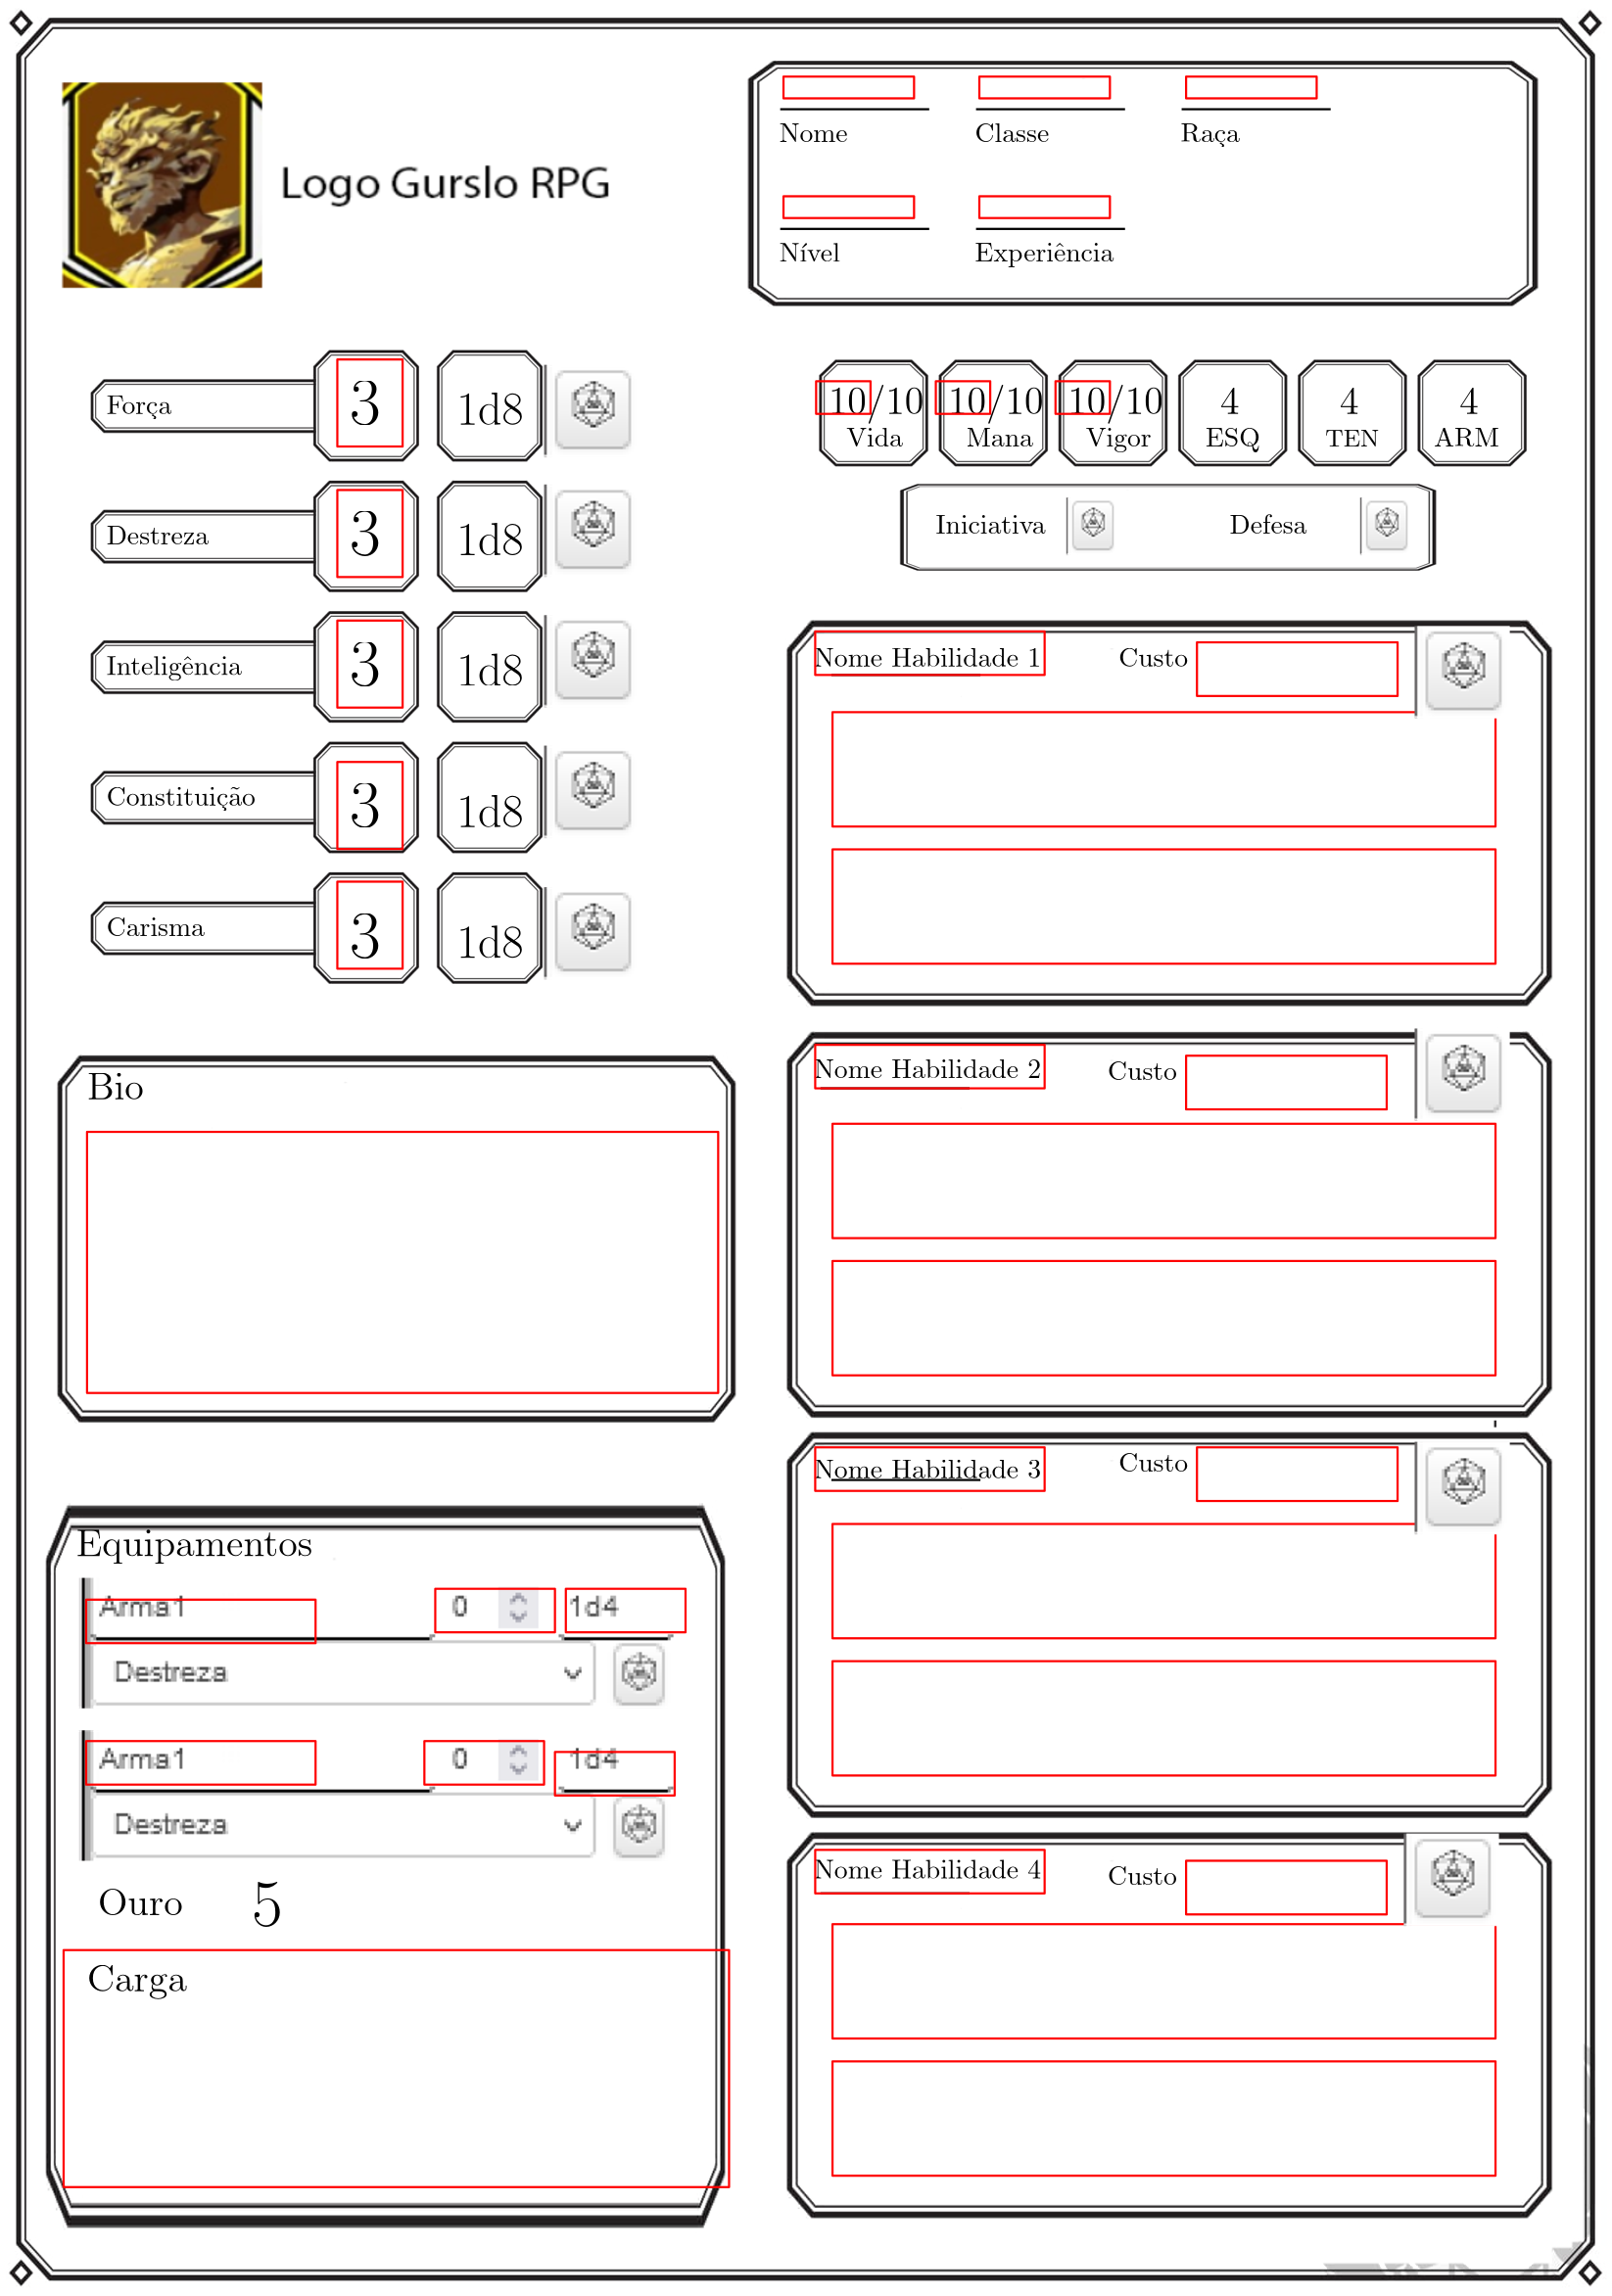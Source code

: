 <?xml version="1.0"?>
<!DOCTYPE ipe SYSTEM "ipe.dtd">
<ipe version="70218" creator="Ipe 7.2.24">
<info created="D:20211230131358" modified="D:20211230131358"/>
<bitmap id="1" width="387" height="178" BitsPerComponent="8" ColorSpace="DeviceRGB" Filter="FlateDecode" length="51204" encoding="base64">
eNrsvQVwG+nS720LzczMzCwYSZaZSbbMsswgJmPMzHHQIYeZacPOhjYOc7LJBnaTTTYbtB07
sHC+GckO7GbPyXvqvVX3u5l/dbnGkiyNpzS/6u6nu59//QsWLFiwYMGCBQsWLFiwYMGCBQsW
LFiwYMGCBQsWLFiwYMGCBQsWLFiwYMGCBQsWLFiwYMGCBQvW/6X67d3bNxPjUzY59vb12G/v
xv/849W//oTszz8n3r59NTExNj4+Za9ejb15M/7779BT//pz4s8/Jn7/7dW7N9DfTtnEp/b3
R/7/bpMfDLpcb8f/+F16uf41AV6T33579Xpy/P3lmpgYBy/gH39M/Pkv8AWvwAv7+7tX4F9N
v9v0lZ8YezsJvsmf8BcS1tepQyt6mhIcmhOdWmiOzXSLmaUWB5a6PblJ/HMCmHxF+PkBbfZs
36goC3t7c2trcxtrcwrJvKHO7fiR4NGntD/G4sd+ij6zy2dFs21HvnlTqnkL3bw1xbw12bwl
2bw5RWp085aULzXZn7w/aP7o8Za/PJ78D69J/vACyFL+Z/ZvTmDqcbp5I928Ps18Rqp5I8N8
tthi1yKHH88RXj+j/vY65NnT6H37qCVF9h4u5g625k4O5tExNjNn+9/7Ke7Va+Ifk9SxuyHH
V3nPLoUuUVuSRXOCdXOSTWOiVUO8+UCB/+tXo/AXEtbXqd3z6kQEFSGgKAxENSQjt/Rp/nDS
fPKJ3eSY/e0fPGb2WwcFqujpyCkpymlryXm4IStEhgd2ezy4hXt6x/vWcZsd8zUHONgZiQhx
sLyQhBAREWICUkxAi4gYIREtAFACElIIIEXELzIhEXrx/6594UeLvuyjBQCSC6DYJBSbjOYH
IcujEK2ZyBX1Sqe26P5y3frlI7c7Nz03bnCkJyvZWCI0VeUMdBHBQWqzZtve+9nj1ZjT66dO
d0/a7OjVa05GiclyAgJCgEcJ8RghHt0YZzY5/gL+QsL6OrVrXp2QqCSiohtSUZt7tX4YMR1/
YvPimf2F8w69XVbBFFV9HaSKkpyFKTIqUq2r3fS7w+4/XfX54aTz4VXGyxvUmrLkJZFyAipC
SJZihICCDEQQEcMHMDwAwwWwfADNB1BfbMgvMR7pvaGm7ePjDw9+4RuCH/25P/+McUhIttTA
NxeQUWIqqi4WMY+F2TVb+8pB019+cLh/13PnDhsuS9fHHaunKW9igAoJUu+baXnugv3zZ47j
jx1vf2ezrVenmS5fHiQvwCOEeKyYqNQYZzE5BoMI1tcKosEZwkBMXQp6U6/2ndPmY08tnj2z
PTli39RgHOCtpKeFUFOWs7VCZaRqrhiyv3nJ+8FVz7O7LNd3anQXYCpi5HmBcnwKgg/e70SU
gADxR2YgfMB7lktCc0gYLnTwRfYRXv6Dcf+P2JecJJJDkueQ5cGfPCJCQESJiSgJEVERJNdC
Ry+rVT6xRf/RLYeXz/2Ofes8o8qIGKCoryUH4sjfT7G1w/DUWccXz91fPXH+8Yz19pnqreko
Cchw0HvEKzTGWcIeEayvVnuGqhvpmBVN6o+uOLx+bvXsmeXIGfumRgsnW4wyVk5dRc7BFpWX
o7VlveOTH4kPr7oeW2syh6cIIogfKM8FEDwS6AuheEQUF4/mExUEgCL4U2pYHsQiBI8sxwPv
2WmA8KX2/vjjB/nT3otAah8ffPb4Y+N/9NTfX/8XiPE/ezJ/e+fPfi70bgAIXoQAYi+Cj5cX
ERASopwQkBNS5Mqj5Ad4ikc3mDy95/HqhdflC56tTaZ4XwUDTYSqopy3D7qty/rsRa/RUfe3
Lx2f37Rb367eloGWBCG4OERDvDkMIlhfrU5sr9nSp/Xwku3vYw6vXzmdP+9SV2vi6YZVU5BT
UZBzdESIRLrD+z0e3iTeOOK4qVulNRMhDpXnTfkDGCGA4ePRAgJ4oCAkYsEDAfGDXwQ6DAIA
fBkSShZBNzIUtQmhB8E4DiWz6WO07FcR6GNAKSbwGCkioETgMWHq+MPj0GumEjvSlNRUfklE
gExImDoWSw+gz5W+v+wcpk7go3P46GSg939/Ah+OCe9PBjof2Z8LwYOp80EICPICKZ24ZHl+
mHxLLuqbJfqPb9pNvvS99b3PgkHrsBAl0LFUU5Vz90BX1xmeveAyMe7620vbRxcdtvZoN9OR
IMQaEk1hEMH6avXLrbZ7Z0zfPLd4O+l08ZydiK/j7ozVUJbXUJF3ckA1NFqMfIf78TpuZJvt
oFi1Ng4poiIEFJQ0FpOXpqYxIjwWSreCNylEBsRU7neKIeCzGOjn+18/GOpTA59FiwkoCV5m
GKlhxXjs9Dt8+idTCEK9N4hUeMhE08cS6bGUPODpQcnzz53GX0089dF/NfBx2ZmAaBLj0UIc
BjIoGkVxCQg+5BxC8RqXghCGI2rTUHsX6Ty67jD23P3mbdflq2zIgXJ6enIaGvIeHhixWOfs
Gac34+5vnjo9OGu3a0CnMVmunmYCgwjWV6u3452vnlm/eGF3/oKLRKLn6YlVV5NXUZRztEE1
NxiNHPX94YL/kQ3W84QqlTEQhcBoayqMIspP+wnQ/Sj1KEDXAvHe1ZnyMSACyJ6agoAYuqnB
exnECEJCkBdDhpAxRAKCCMQLXrruBsINpyAiKIqISkKiwrTLhJz6FAAhhd40xKBnZZx5j0HI
mZmikPRZwfRpvEeTSAo66HykGBROvQlagp+ycqlJj6Uggv4XjIgoRSK01DX1j0MuHwkK2UAv
EboyFKQgSK47F713sd6Pl61fPnO+fc91zXqnqChVY32Ejrq8jwe6Qqx95aLP2DO310/s7p0x
3jlbfWaZ+etXMIhgfaX67V3P82cOp8461NYZeXgoqKnLozFy+jqI+Ej1c6cC7l31ObzeYo5Q
pSIawSPLC8gIHiAP3mtgmMMnfIhoPoXPX00gi2Wk4YzUR0JLsfMJiKQAkS23oaVJbwU+QZFP
UOITlQVEJfBXWaD3MYjAaOgDVabs/Qtk63eYj556z7H35/zeC5IFX9MnSZRB7L1vJnW0CDKi
ToWcwunQ7MO/CV4QEEdQDQBKSALDPXlJiHxPMfbAau1f7pq/mnS69zOeJ9Cxt0Ypo+W0VOV8
3NCNdeYjJ5yf/+o48cTqzojxgSVu7968hL+QsL5OjY3O/O6EY12dkZsrWk1VHoVGoNHyVmYo
TrH+i8fhl4/ZLZihXB6L4JOhZIuQJM8nygkAtCwd9B8RNA0iKGskJGAhI8pu/CmnZZoJUAKH
T8JwSApsQJlDUuWS1dmAKgdQ5QIqPKIiH/w4qUsjmo7CpMmf9xTCSg39CYigYymCCFgRZH8/
VfR0vggimyyFJX3PqVTVtFv14Tyh1UCp/cO/KfX6ALQIkH4WGSmJkh9qxF4/pfvmtd3TUe+a
Om1HB5QCSg6LlNdQRoAhcH2NycnvHF8+d5z41eaXy8Afv8MFjbC+Ut24PrOx3tzSDIlBymNQ
IIVQWAzSzgol4em+eBw0vNm0vRDLp4L3lwJ0l5HkRIAcFNQQlKQR0xeBSPoykEKKUpMFWVAC
WXpTK/KIyjwQPgCWRVIsIauXBukLIi0k0VacIAMWWYtNAnGkwANAUknzz9NREuScALIIa4pv
n1LoA4hEUJYJK8tBiabKnD42JB/08SBD8D8C0Wf/i38PovcGgkhMwohISFGY/PxyzIVDum8m
7J+8dKuaoWZvj8Sg5dAoBBaFwiDk3J0xzc2mFy66vH7l+ucY5V9/wiCC9ZVq+dJ6X29FRbQ8
FolCI9FIefAekXOwRpTzNSZehBzZbNqRjxWQsUK8ihCHlhDlJGBYhMMIApRAFn0xiKQxFEHG
IgVplRFSWmWE5ZKU2YBaKVG9hKhaCKgVBuoL4l16yyIXSZLbcwBxpBWLpMEmYqHSQZKcmChf
jkeW4zESHFYaKGEhrEH23h1CiKAUuvx0mgikkIIIfDEOLTMhHjTpshoBCqOmF/enQAR5RMR/
V3v5bzGFmnKEoHoqpNRBQgio8gvESleHjd5NOI5P+lXN0LSzQ6JR8tCFxqIRCHllBTl/f8X2
Toub33v+NgmDCNbXq5bmKi0NpJKiopmJuZurq7aWpgJG3t5avpyv9vpl2PHN5u1MBR7oA+CU
pQtY8tJlcUUxQUVEVPwyECFlcJB6KVAKSFaOCHVJkBRYZLVSQKuIqF1C1mcFm3Ij7cUJnjWp
uBl0f2GEPYtixAI02IAilwgV7cj6R2RraqKpwHAq/yNdakdOUwhKOkkzzNipRLrMESKgP00W
fWCRrEbovRMldXsgIvGkNkWh6fSRiPC5uAwkmyxpBkxHZ+AbBskvEGGvDOv//trxxahHTa0G
6BGhsQgNHXUHV3stPXUFBZS6OiIAp9TSbHzvTtgff4zBX0hYX6dmzKhUVlawsLRhsXhFRYXW
1lZYtLy9DaJCoDnxNOTYJrPOXAU+CSmUrS7JVr6kC0YCwhe6Q0hpOhrigwBKdMtzyQgOGcki
ozlUZV6IDi/UqJRqxAuzEkU7iGOchNGO/HAbNtWslKRXBmixAXUOUYlLxPAI6I9QgJ7O8EyB
Zbpy4GMQyXglyz6BhhaQwGgOKnz6O4tkro7oo4w0CCIeaB+7Q/8WRDJ36AOOpAVUoiD5hRLs
tcN6v0/agSCqqlaHPCIMwszKNC0nLa+UaWllrqyI1tFCUMjK8+f5vnkDe0SwvlLVN9baOtoy
C4oOHPq2ta3N0ckZjUbYWSMrRdrjT4OPgCDKwwoo0yv1slQJAc0noPgE1JeBCCWRFgjJsjFg
HMQmybPISEGYSkum1RyOf39pACfchBdhyQ+34oeYcwMN2STtMqI6i6jMAZS5oEEgAp0iRR4A
xmhQ5wjkw0ApJmkkNbUuLw0AAfA8QZODcATlw0G3BM2jIIUh2IpI1coIDT4YY5IUphJK0gAN
KoCcWrWfXkEjThUDCKY+YurnBwrJltgA2VNIwedABB2A5zMFIt3fJ21fjnpVVqnZ2SIwGISd
o11lbdU3B3YVFeU72tmoKmEMdJHx8TbjcB0RrK9Vc+bPYuRn79q37/HTF129fQ6OrigU0tYa
WQ6C6Hnwkc1m7flYfqCcAJCThlcfVpc+mzB5fz9+tH4E3tcKQgLU+sEFsBwAU0pCl1JQzVlm
WzrDR1YX7J6dwo3SLws1LCHrlRE0OXgVDl6RByWxMXyoYRbLJWK5JAUOSYFLVeRQsdwgNI+K
4VEwPBJoWIhOUHetNLcDdWrIC6UGVXQDUEmPKFKxLcdsNsu1M8taCPpggAKUbZYmrqdLIqUJ
bYIsjkPJQCQiTv8jhOlO3qlCSujx924SD4oZkYLPEhiAQLRAgr0Kgch+dMyvslLd3haBxSDt
HRyaWlofP3m8b++eAmaulZm5Ahpha2/y8iUMIlhfqYa/PbRhy4aXr8aejY519fXbO7ohkUhr
K4REqDH2nHpkiwkIIh4IIpK0nQqQg8Iraa/6f8zcToMI5IkSj6jKJmqUEjSLQSOploYoLq/H
39zHfnK29viqTHa0ehFVuxjQYBNUBFOLa4o8AkZAwgopGEEgShiCEkZiq5I0Kmmgadck6VVG
6/CD1NlkFRYAmjKLqMAGMBwSmk9BCakoURD4EykKQkqiFLqLrbb3Rx+YS59T5ikIVmfjsVxp
XAlSRUKUVQqhZcXhAsLUErzwoxJuAR4phppS0VBVEoCVGoYnraaGKCTFEXj896shknpEC8QK
UI5owmF01L+yQsPeGolFIu1sHZub2l+9mnj5/MX2zVvpiSkaahoWVmYvXsAggvWV6uXL0V8e
Px6fGHsx/ryrv9fe0VUGonKRxtgL8rdbjNv+AiKSnBREUNr5P4JIKH0Zh4QtBdTy/bWyvHQy
vLRzCOo1WebDK1KeXKh+eqnm6Jo0bpxmfqBmIUmdRVKCfBsClk8CgzIFIVWhJkalJV2zp1B/
aY3j9pmUnbMjN/VErWqKWCgOqk60ycOrM3yV8/BqxSSNIpBIgcqCMGVxlEpVvFpDimZblt5C
sfvxldlHljMWluP54VrFeEUuoAL15OJBwiBEAFI01X0mmxiAEpDRQhIawpG0wFIsrXoCfwrw
YCiK4ROxoDcF4lEARohE5BSISJ/3iyAQUeUHxYqXhw1AEL0c9a0oV7e3Qigg0fZ2Li3NXc+f
jU1OTI4+e7lt49aYqDgbe8cXL+GCRlhfqd69/h0aejrx6vno047eLntHRyRK3sYaWSHSfPWC
fGSzcXselk+Wg1bGCdKbC3KKUNMFxuh/doSmHuGT0CVkDCNAieamGm2vFuOsxqBqL2sLunaY
/culGVf2s1a2B5enWgoTrNjheqVUJXYgRhSu3Jxm0pCiN49l901v4Pn1ydd3Zdw9VHBiDX1l
K7mj1K0q3YEfZ5tLNkrxVk9wVaa5K2f4quWTtZoYzuuaIw4O0k+syDizLvPipqybe1gj6/IX
15BE8QZFZJVSohqHqMojKEopCrox8gKSdOEecqXAcA/FI0N1BUIStPgF5XnwSNF0eTYYKnKI
GNDvYoPuEEgeEloWmvGg/g705z0iEEQixcuHQBDZvxzzLJco21nJY5EYOzv3puaupy9GJ1+/
mXw18ePdu6tWrcpiZI+/egV/IWF9nfrj7R+/T/z27vXb0bEXXf3d9k4OKBQ0gKhSqDPxnHps
k0lHLugAyEs7PRWky1XyH4qW/+PyPeRjYLkRWkWhBul4wwQvXTpRr7rA6ejW3Dtnyo9uzeur
wBWEG2QRdarSnJpynVrzbfu5jhs7Sd+tSTm1Nun67syHx0ueneU/PiW4f0x0aChjtphYnupQ
FGaeTjCi+RkkeusneukleeskeKoneStVZzhtnUm/tkf0+Ez984t1j04Jz2xhLG+i1GZYlVDV
C/AqHLIuG6/GJShBy2ckhJCCqAzHlocrSMIUReFKogglYZiiIBgEL5QPhwq5AYyIiBUB4BXA
8kgKgmC1iigdSbi6gAKlzd+zSPhPIAoCPSLslWG93yecXo56SsTKtiCIUGg7e5eGlpbHL56M
v56YfPNmbHz8+++vb9266e3bt/AXEtZXCqJ3v/0+8ebd5NvxsbHu/m6HDyDSnXwedGyTaScE
IoQUREoivMIn3RP/HkTgvUnBVkVqzhYQevhBdXlkYap3BdN9/byEH06Xnz3Amt1ASafqBNqi
E721u9iEjf1x+5YmHd+UcvtY4dj3klc3RRM3RE/PcW/uB32hjF1zkhfXhDUwvcuibDIB4wQf
/XgfowRfI5q/EQ1nkOCnFeOlyAzRay3z2TAz8dTWspuHxWd25C9uwNdkWLLDdIsA9aIAVS5J
m0NQhdbgQJ8nGF1P01widltZ679shv9QNW5xNWFQ7D+z1LU+2UgUrMwD3ieFsNByW4hKc7rF
YjFuaTm+Lc1UFKQArd9BS3goEQkj+NDF9gFEIihZjbkyrCsFkY9YrGxjKY9BIe0cHBramh6/
fDz+ZmLy7VuQRS9HXzz8+f4ff/wBfyFhfZ367d27NxMT4A0xNvayp7fLwckeApE1qkKo9wr0
iDabQh4RWR5KmEiXlj7uM51e5pbli6T20QK3kIypjNIYKHHbvzhvbV/WYH3yvNq4Nf2JN45K
fjxXs3EwgZtmE+mlGu2lw0p03TAr9eow79EV8bNbwrG7wtc/SsZv8X8eKT6zkb6pO3g2378p
x6MqzZ0dY8egGNP8dGK9dJNwJilE4zSKUXaoCTPSJCtYNwVQzQrW5KVYdfMJy1pi5lSRBUmm
xVS9IkC7mKBeilNhE5T4JEUeGc0PwdTRdYZqfE6uzzm3s+TUtqLjm0qG1xRvnZu+tDGsI99Z
HKnFAbA8qPcWC828pWBFEaqzOK5HlmVd2cZa10CZEa/Fg8ahQPltCeg4EabKGz6yaRAd1v1t
0mF0zE8kUrG2lEejEHb2dk1tzU/Hnk28nZx88xo0SJOv/4R38YD11YIIDMvAAGHy1ejoi97e
bgdHByRSzsYKBJHu+HMKlCPKleWIZJU5KFmTl6zhVJY/+dD+QEAKAhBiaZ0zlLwNwrZlWxxY
kLF7MbNDSGhk+a7sjb86LHp2vfn0ruLu8oCCWDNmhGV1Pn5FT9rlYfGjq+Uv7orG7wsm7gsn
7oofnCk5ujp+aa1/a65jDd2pkubGi3XKp5qn4XRovhpJ/jq54VZsmoOY4Vxf5tUhxDWwPCuY
zoJ0+7IEq6Joi6IIS0agQRZBKxevXUjQLCWqsgEFLhkNOkLiCExTlv6yBtzRdTmnd/F3r8hZ
Oz9l+UDKnKaYijz3snhjVpROWRAYxykKSIpcPFRFwCGjOaGYbpbdsXXZv5xuOL4ssz3blB+M
gXqBiUjoX8Yj/zphCQQRVbpqdlj33Wvb0XF/oUjVCvKIEPb2ds0tLS9GX06C9JmyN2/f/gZ/
G2HBIAJB1NPT5eBoLwNRuVDn34BIumqGERCw0uYsJJ8EVU2LAIQEgO5BPgHFBZDicKWeIvuj
K3MXtYRUF9nPbiSc3lM0ervx/nnJyp7gvgpgcVvC7mVFI7v5t0+XP74hfnFX+OKu4MUd0ejt
il8uCA6DFGoIaC90qEqxLk9yEMU7lUXYMCkmWSSD3GBjTpJtl5C0ZmbK3pW5J7aVndnDO7Kl
ZN/q/M3z0gcqA8XpDvnhhgyqLoOslktRLKRgSqkYQbiCJFqxMV17YbnrgUUJ53aUDa8tmlUb
XkRziMHrBXuoB7sohzqiaT7YkkAVDkUBykjjoRQ9n4hmEdHFgagZOSab5sbcPVZ9YD6tKc2Q
Q0ZwifIgfkGPSPy3jlqoISVIfuGnILL+PIhegfbm7as//wV7RLC+WhD9Bt4LIIjA0AzyiGQ5
Iuv/CCLUdCuWbOazdIwzgBCRoB4rMGARhSq1ZJosryMeWsnYMJ++cVHGyB7ho6ttv96oP7ol
o7fcY01/0tlvKn863/rgcu3j6xXPb4vvnMm9NJx6/Rjz8ZXy68OlW2eHzxL7NOQ4VSQ7SJJc
quieNRletTne7WzcgvrQzXOTj28uujwsvH5UdOkQZ2R3weFNjJ1Dyav6wgeq/du4Lm0c126h
ZyfPuZNj18OxnSd2WdUUsKUn8Mgy+vmtxSObyzbPzWhkA7RAU7KLpq+lqp+pYqAVluahyiRo
lJBUOCQFaZEkBozO2ETFYkApP1CpItNyVU/M2W3cJRUBVTEaXDI0mFFWcy7tpZ0eviTzD2Ut
HlMgsnk55scXqFhb/AVEr6dA9Gbszduxf8EggvW16t27d5OTE+9B5AiCCP0lIELKhqNC4/Gh
4YTSSmMiNKWQA8hXRKkuEnl/MydpeDljZAfv9P7qW2f7n9waenZzwcVDov5qry6R+47FGdeO
VP18ufHhlepHlyuuH83bMUTauYx8eTjn8eWqi/tKhpqAliKXqnTH8hSX2my/XnbQ4vqYzbNT
D63NO7uHdeOI4MczFffOSG6P8K8eKT29N/fY9qwjmzMPrU3dvyr50Fr68S1ZI9sZI9uzR7Zm
nd6adX5HztW9RTcOsG8cFB9bXzrYFM1KdYnBG/paq3iYqXqaqgKWqvEu6rk47SJAqwRQLSEq
lRCVwYCumKBRQNRmAlqFoQZV2a5zq0OXN0XUpRhyKRiOtM4caljDId5T6KNWfWmOSIy9PAx5
RC9G/Xh8Fau/gkiWHpKC6M0YvNMrrK8bRFMeUXd3p4OTPXoKRFM5oo5/BJE8nyQHOkLQtmWy
bTuIaC5JXhiKnsNxPLIs48bBymuH6u6CCLq7fOLxjpd3t1062DvUmSjJsRzqCNm3KuvMntLr
xwQ/jIivHGKtnxU4v9Fp59LAu6fLfr1afWJzzqxy33qmUy3DvbUIP7cyYtPMjG/XgS4Q/85Z
yf2L5T+dE985xb/1HfvWSdatk6U3ThRfO1b0/Ymym9+xfzjJu3ta+OMZyZ0Rwb3Twgfnyh+d
r7h/WnzzCPfMzqKdizN6K6iMKCvAWdXHStXNRMXVWMXLTCXUST3LX6MIUC8AKRSoWUDRysSp
J3urpfjoJnrrxXlqpQNGZbF2Faku5UkWHKoCi4iECqqlpY9QbeT0TP7PgwhqevX/BxC9kTpF
429ej8PJalhwaAaCqKOjzd7BFgSRnc2HZHVH3udBJG3mkpcumSkKCMp8giIUy1CRbTn6BxfF
XzsgvH2y7cGlBa8e7vhj4sDrpweuHV+6uK2AneLUyvc7tC7v0Lqsw5syz+8vuf4t/5ulyc2l
FktavM7vTX9+s/znC+Wb50a1lrrWMl26uMTlbQl7hpjn9nB/OCm6f0n04Jrg3gXOjWMlFw/l
gz/vnGHdv8h9dJUH2i/XBI+uiO+d4V87wjq7p/DopuyT25lXhkuvDpeM7GDsXBI32EQS59gn
U3Tx9oquJlhPczV3U1VXY0VfC8Vod+U8knIZVYkVrlGd4cBJsEvC6ZHsVUiOungb7QBz5WB7
1QRPjXQ/1Ty8AgsM2UjShLx0yC0Yl4lkTbLAP4EI9Ij8uTxlS3O5fwDRxJvXr2AQwfrKQTQx
MT4+PtrS0mQLMggEEbR8D4VmR/8BRAJA2okPPoJXFOFVBDglHgHLJSOFkZiNncSbh7g/nW36
+ercV492/jn+3Z8Thx99v27VALs0ybM00Xb3EPPyQeHBNfRvN6XePM69c1K4qpfcUma6d2nk
w4u85zcrLh0o6i/3YSeYiNMc5tWEHFiZe/2o4OGV8ofXBA+ucu9dYn1/qujioZzvTxT+dIHz
6Br/8fe8X29yHn/PfnyD+/Ml3uXDhftXJ63sC1rYTF43EHlgTfLuZbFDHcRWnjM/3TKJqEZ2
UnA3QdnrIhz10c6GGG8zRZK9Ki1AjRWpXk3X6Wa5relObeOG0Kk2ODstbytddxMtDwMFvAkq
wg6V4YUtAxQ50gkhAimIhHikaLof/1MQIad7zfTeTkAgYnOULMzk0MjPgujVm7fjcLIaFgyi
0dEXDQ111jZWUyAS6Iw9Ix/9h9AMApF0V50KorIoQEGIU4DyukGounTtc1vzn1xpe3l33vjD
Nb+N7v/XxNF3z3Yf3lI7oySQRXNd2BR35VD1hX2lx7elXjua/+T78h/P8dYM4NfPBK4fKnpx
vfr7oyVL20nFMTqZgZqCFLvl7bGXD/J/uVb55Lbk4XX+7bOsG9+xb3zH++EM76eLgodXRY+u
Ch5d4z2+zvv1Bv/xdcHPl0UXDxVuWxQzvwG/rCNi+4K0PctT96xI2zqYMr8+DMRgnL8uxVHD
00QRBJGzIcLbHBXmrVUY79AlIGzqjxpemrp7flq/OKgoxiHCyxBw0MPZ6nqaKuEtFaOclTN9
VUoISlC/PxHaO2Bq6IcURIIP2XsYRLBg/dcgmgBDs6amBptpj6hcCqIjm6BkNe/zIIJ24qgk
YiUEqCeUC7oHYUrtBdb3Tza9frDo3ZPl756v/u3lhrcvNj65vXB5f1pBnG12qOmsmpDrh6uu
Hym7dbLwl2vsl3eF984Vbh4k7l0We+uw8N7xyr1DaVU5tikExTRAo5Lhsn6Adv2o+NebtY+/
r7x5inNyd/7hTfnf7WBfHBac2V9yem/RxeGym98J7p0t//Fs+Z1TwvP7i7Yvjhlsws2tI26e
m7pnad6OhVkruuI6+QQOzS6FaBDprke21fE2VnPVxwZYKyUABvUs/IZ5aad2sq4N809vK1lY
G8KKsU32M45yMwpx0qfYa1AdleK8VTJxqkVEFRZBkYtH86CJTEjB1ESjD+4Qb3qEmmzDEVkd
0eVpELHYShamchgQRHb2zS1tL16OTYNIunb2dgIGEayvG0RQkmh8fKyjo8POwe7LQCTdZRXq
hIXWrwUkFJeCFsdoDFbinl8b+O3XZe+eLn7969zJXwdePer76UrzUHdMXrRZEk6jiuF8YmPR
hX15P50rAyk0ek9062T+2gHiljmxI5u4364sm1MRXBBhlOSvzAw1bOMQNsxJ/W47SK3Kq0f4
wxuY62YnLu9MXN2XuWFe7trZWevmZO0YKhhezzm+lf/thuLtC1OG2gNn1fgPNlDWD9C3zmMO
tSZ18MjiTJf8SDM6UTfWUyfKzSTYwTTATNfTSIXipMHP8ty6JPPiYc7ds5Lrx4S7lqRXZDil
44ziXAyjnIzCHPWCHVVoAZoZgFoeSaUUUOZAmxwp8AgYPugFTQ8p+huIZFOYkGIQRCIpiKQ5
ojK2kvkUiBymQDT5HkSvX799DYMIFgyi8fHx3t5eB0eHL/SIhNIZGgKCPI8oD00BClNsYpju
mp84+sPMd7/Of/1L39j9pud3K5/cEt85K9iyMKmuyLM42qw83W5DX+zuJXGXD+Y9vib69br4
7N6c+fUBi+rDNvUyltQlVaR7ZAC6KXhNVrxtt5C6tCNx49z0g2uKdizOXNYRN6sytFcU1ieJ
66ukDcxInd+YvayzYFVP4dL2rIHqiPoiz7pCl5kVwNr+lG3zmYub4htL8Pw0t4JomwyqcQrB
IDnAJM7LItzZgmCh72eqFumj31sdeXqf4M458Q9nhMd2Fg7UUhjB+oneelFOBiF2+oG2OlQH
taQA3WR/lSycUjFBmQvtsyadlTQ1NBv9HkS8T0CE+QyIWP8GRJMwiGDBIAJBNDY21tfX5+jk
+FGOaKqOiPfZymrp/GdoFwwAwaUiaulayxv9L+8vHrvT+vpRx8SDhqc3BffP5z84X/DDSNHx
rTnrBhIHZ4TOr6YONQYvagC2zos9s7v46jDvm6X0VrZ3NzdwQBjVmEssCrei43UYVBNxmmc7
J3igOmqwMW5ZB21WTWi3iNrJC+7ihnfxYjqFcb1V9HkNzMH6vD5xak1uUHGsU2GUZV2B71Br
wpa5Oau7U3olpEYWroUbVFtM5qd5FUU75oc7JfqBIDIiWmgQrFTSg6xWDTAuHq6+OVJ5/hBv
06J0UY4Tjage660V4qwN2GjjrHWItrpUZ71gB5UEN8VcfxBEKjKP6P0UFBmI+J+CSLoz9ZeD
CFo1e/12EgYRrK9W7969k0UGoEf0CYhkq2Zb/mn5Hg2NCAMUoEGFZER5tMLiKteLu3LunxOM
/Vg38bDuxV3x3TPMqwdpD88X3z5ZdGF/4bfrcw+tzDu+ruTQUuZQQ0hbqdfC+rAtczIWNUaC
9GgpCWwuDBQlu+cEGmeSDYUpXvX5lC5e1Py6lOWdWUNtqd3i4E5+cBcvrJcf1SuM7hJHdlfE
9laltHLiRWnknGBnOtGcl+zdzgntr4gYbIhZOzN1+2LGzqXFa+cWzmtK7RBENRQHsxO9kwLM
wt10ARvlIGd1Nt172xBnZE/NiZ3C3SvAl8UUJlgl4NQivdSoTmpEex28g4m/nZmvtTHJVj/S
UT3dS6UUat7H8gjSCWnTIJImq99vCDIFIpEsR/QRiEpLlcxN/glEr17DLR6wvm4QSQsaIY8I
Cs2mK6tldURTIKJ8vrJaOh1aThwov5jveG5D1uOLMx5emzH5uHvyUdvPl3lXj2ReO5L5y1XB
tSOs45sL9i1jfLMk89ByxtE1havaomdkuTTk+g+IojrZQY0FhE5WeH0uhZfgVhxuI6C5tRQH
trGC+yTRq3pzh9dXn9zWsLQ9rVcY1iuMmF9DG2rKGGxI7hZH1xUEl8X5pAN2dIJ1fqRbeRa5
Jj+oTRCzqD1768KyrQsLVgxkrJidu6SPOa85o0ucWJbonUK0ivUxifIxyopw7qpI3ryIv3kJ
a+OiwqHu1GY2kBtmmoLXifXUCnbSAux0A2wNvG0NfW0NcPY6FHvlOFdFpr8aC1DjkpS40LRG
GYiQAjzUZyf6sLGjrMITJaTKL5QoXP1W/91ruxejuI9AZP/RqtlbGYvevJmE64hgwSCaApEj
1GsmbXr99wWNsm0skBIyoj5GaV9f8MMTgsdXqm9fEI097Jx82PHL1fK7p0rvX+A8uVl5ebgM
BNHwmvyDK5h7l6TvHkzd0p9Sx/DgxztVZ/g35hFbCkkdZWE12YCQ5itJCajPpbaVhLSUBYJx
2ca5zDPf1N0/N+fAKm6PkNJY7De7KmLbPNC/kizrTK/ICkgnWsS46yf5muaGOnOS/UAQdQjj
ZtXSF7SkL25PXdqbsXZe0bK+vIHa5FZOpCSLyKfjeSk4QQZQz4oebM1f0V+6rL9wYUd2uzCC
Q3NPJ5nQ8QYJProRbprBLppUN91AD/0If/No0I/y0IxyVaZ7qRUQtMpIaiySMocEbSwi3U0b
JZRWNoqm9hJCC4hYKI02BSK9d5N2z1/iSkqVzD6AqPnF6ItpEEEsevMGHgMCCwbRBxBNdd8L
/n2vGQbalQOPFZFR/QzDc2tSRq9WP7oiuvRd4f3vq57daXpyvfbBefH984KHV8svHSo+sTX/
2MbCgytyNvbHrWyL2DaQ0cD0KQm34sU51jH8m/PxII7K03wr0vB1OcFNeWGN+dSWMtJgY+T+
1YX3zrSP31t0bm91j4QgSLNoYXvvHsq7d6Z7/2pWGyuQQbGIctKMdtFhBtkLUnzri4I6BNE9
5XH9VfGza5MWNqctaEwdqEzo4kd0csI72RFd3OgeYUKfhDZQnTqviTG/kTG/OaenIlmSBcZ3
jnScGR1vRMfrpwL6OeEWnFT3ijxCY1mIJIeYF2WfBhhlEAzzyEZlwQbcED12oAYbmq2tyJOt
oOGRoqniRumMJgA5BaLDUIvH8xf4khIIROgPHtFfQPQGBhEsGESfB9GmfwIRGJgo8wgqAjJ6
fqn19W3ZE7dmPLoqOH+EeXWE/cNpyfdHhRf3l57bW3j1COv07vxjm/MOrc7dODNpdjlxflXQ
1pnZTUy/ohBTTox1c55fS4FvVbqLmO5SleXfkEetZVBqmcSBitCt81OvDIvG7va/ezR4Z6Rp
VV9cE9utvwr37aail3dnnz9QOdRKEyd70X0M41y0C4Lsy+m+DfnkNlZoJz+yRxTTK4mbKYlr
LwlqygNaCshdpUHdrNAeTviAJH5WJW0mZCn9lfQeSUptflhpjHc6wSYVZ5ZONCiKtqjJdZ9d
EwStvs3L3tifOa8mpi4fz6G5lcQ6s2OdhQkOkjhbYaQpN1iXTVJjQykjrHQ1H/nR9otQjmih
+AOIiotlHhHyb6EZDCJYMIj+CUS6UyBifnbVDAw9lAUkNT4ZPZBvdmFj2ui1yocX+eeH807v
L/pue8mepVmb5iRtHUzeuyp778qMPcuy1/XRevjE6kzneRXh6zrS67I8SsONqlLt51dQB6sp
bSXubWXenTxiB5fcXERsLiGs76df2id4fqP13c99kz/2/nql8+KByoPrCg5vKrw1Uj1+f+Da
0eotc7I7SqhlYc6MAPOSIEdhnHtVmn9DLrm1OLS9LLy5JLQxn1Kd5lOT4lWb5jMj1buc5l6e
7FHLwDcXB7ezozp4se2cuNrcEE68bw7FLj3AFHR4GIF69YUea/vij64rOLm5eP+SzBXNEXPK
A9tKCJXZvgK6tyjVR5jkyo9zEMfZiaMtecF6LGgXSAVoq8epkWjIqZ1nPwVRUZGSmbEMRA4w
iGDB+hIQfTyh8bPL99LoDMMlIeqSVPfPCbl7uOTaoYJvN6R9szz9myV5GwcYyzvoSztSVvam
Le2IW9QU2crCSVJdarN9F89I7CjGc2NNJCmmi2aQTm0surGff35H6dkdZSc2l+xdnrOhnzbU
HLFvadb9U7Vvf+p9fa/j0aUZP51peH5j1vi9wYkH8yYfzh6/P/PsPsHS1tjGnABhtBs7yKGE
ZMkKsRXEulbR/euyKfVMqiQVz41zYYXZsEOtOaHWJVTLgkCzPIp5cZidMNm3hkGpyiIJaP6l
Ea5MsnUmziQjwCCToF0QYtDHJ2yZRd85L22oIagp16GCblVJdxQmOBaFWaUDRkm+WtEuShF2
mEw/TUGkWVWsOZusyoE2op3eFFsGIkBeHCQnDc303k3aP3uOKyxUMp0CkWNzS+tHLR5vYBDB
gkH0X4AIysSSkEISQkCWEwQhBkotdw4EHRyKX9sVuLE/cWlz4sKG1KFW5sruouXduYMNid18
KujndJQGzRbFtBcSC0N0hEkGg9V+x9emPzgpenapavRG/bOrdT+frblykL9/ReahVYzvNhX8
BHo+N9sfX5pxelfu6V0lT6/3vPtl0W9PFo0/mHXvfNPWhRkNBR7sKAtuuJUk2l4QasUONueF
2wpj3cSJvoIEn4JQRwbJjEk0zsEbZQcYZgUYZgYYpfsbZRLM80MciiJccqi2DJIVAzDPwhln
ghTC6WbhtQoC9fmxlmKaLT/BsjjciEHSySRoZRP10gN0kjzUI+0VqObIMCtkghMmw0sxH6dS
BqhySCqgR/QXEAk/eET6/wlEkGAQwYJBBN4I/0MQIcUAQgzI8YnyvEBkc4bB+lbSydUZBxfT
9i/OmiUJaiqmtLCjOkW0LjFt7oyUwRnJA+JYEER1jABBgq2YZjGvwn//4sSre/MfnOK+uF45
+n3VT6e5d08KfzxdffNI+ZUD/Au7WfdHZjw6W3dhT8mORbEHVqXdPV338s7MF3f6b52q37k0
r4WNEyTbNud6Ly4PXV0XuURCnsXy7y70b8rBVaT4lUW4MkiW6TiT9ADjVD8juo8h3cco0UM3
0VOXHmCcE2jLpNrS/Y3S/I2yAoyz/Q0Z/vrZAbqMAO1cvF4+0ZBJNMzCG6QFGKQEGCb7GyT7
6ia6qyY6K6Q4K6S7KTF8VPICVAvxKqUEZTZRmQsoTTV9fLSLh+DDhEYQRA7PXxAKCpRNjUAQ
oWAQwYL1dxDJboT/GYiggWDgI/JCkkJFhOYCntfB+UkXN+Ze3Jx7an3+mo74WZXRLZwIEYNU
mOBZk0vp5kW3FFFFNI+yCFswxukpw6/riD6whD6yKfvqvsJ73wnunuBc3p93bbj0wbkZjy81
XT8suHKAd+d41eX9/D1LU1f3hm2cHXtiS+mF/eXHt3FXzUypyfdnhprVZHquaoo/MsQcWcU4
uiT5wGDSjpm0ZfVxrQXk4jDH1ABjmq8Rzc+U5muW4mdO9zePcdWOdddOJ5rlhdgxg6zp/gap
vvpZfkYMP6NsP8NsP/0sX90sb51MT910D126lx7NxyDexyDOVzfaXTXWBZvqplDgq1IWoMom
qnAAFQ6IIKIin6ggIGKlrWdTdUSCqdYzWfe94pVhg3eTjs+eE/LzlU2M5GEQwYL1vwUi6Uww
aLNmfqBqR7bTzp7EkVXMkZVpV7bkXNlWeHhZ3pbZubNqEjlpPmnBloJUvxk5AD/RjUkxYxBN
eDHOrXmEPg5xpiBgbgVuRVvwtrnxwyvTjm3MuLCv+Kcz1U+vtlwb5l85KLiwh39wJXNVT8yi
ptB5tUGLm6IH66NbOaTiWNsod22ar8FMbsSBBQUXNpdd3VFweXv2pe3ME2vz1nXRmgqIBaF2
aQSzJF8TGs46jeTIoLrmBDnTfI0TffSzKRa5ITZZFNMUf71UED7+Jtm+Jpk+Rune+nQP7RQX
zRQnjRQX7RQPvWQfgwQ//ThfrSh3xQR3LMNHiY1X5xGUpfWKCtAm1ATpVkrgzykKIT8aTPQR
iCacQBDl5SmbGP4dRK9hEMGC9V+CCNrzHSOkKrODNIeqww8uyj+0KOObWRGnVqVe3Vr87bL8
rXPz5tcnV+UThNm+PfzoxnwKJ86JQTLJCDDO8DdlEExT/bQSPRWSfLCMQA1JmuXyttCDqzIv
HeDcPzPjlwvN1w5JTu/g7hnKWdYW2yukNBbhy9O9iyPt0okmMe6aJHOstzYqzd98nihh79yC
k6sLz23Ovbg959z2nP1D6XMqgwQpLnmhdvmhzqkE6+xgt7IEgiiNKqQTC8OcMwGzTJJpGtEw
yVcr3ksjNcAgC2+W6W9C9zJIctNOcNZIcFCjOamneupk+BtmEkwyyabpgGEaQTcTp5GP02AR
NKCiBWh/N2iNTCBzhPDSCWnTeyxKQYT+O4hyc/8OotcwiGDB+q9BxANQXAqWF6Yhplmt7ck4
uIK9b3HO7tkJJ5ZmjazIX9dOm18T318R1yWJ6i2PnFUe28MNkdBdC0LMCwJtMvwsElwMQq2V
w2wU4901GIHG9fk++5cX3Pi26pdLzY8vtlzZLzm0qmjTrMw+URA/xSmVaEi1VSeZqQToY3D6
WMBYiWKmTDLBRNmrFwfbdxaQVjXEfTM/fWRD0fCKnPX9tFmVEQ1FFGEarjDSPY1kXZro11QW
2yOkNxVFcOO9ciiWqTjDRB+dWA+NGA/1NLxRJtGU7qcf46waYa+Y7KWZGaCXjdPLoxiXhFqU
hVuXhltzo+150facMCt2kCmXasQP1BZIq4agjJBs/w78++YO2Qh9qBEPdBqlOaJ/D6JJGESw
YP33ICKjaxL0ltRS1w9knfqm6cT22t2LCzf30Da1JczjBFbSPGuygA5u7JwZKesG8nYMFg3W
Rs7IcRWn2Jcne2X4W0TYaEbaaaT7m3JiXRvy8Uua468NVz282Hj3ZNXI1rL1/fQuLrU4xj7S
Q4tggfUzQvnooAEj7WBLgxhHE5qHSYq3YYKbZpSDSpSdCujDZOEMy5Nch2oT51dHd3KD6gsp
wnR8fpRbbpiLIBXfwons4EfX5QWyY92yiOZpfsap/qY0H5BF+plki4Jw+wySMc1PM5uiX57u
3C8KXFAbOSAid5T61mW7VCbbVic5zEhynkFzqaG5ViW5VMQ5CMOM+SRlqIJR2vc65RT9bcdt
PhEhhJpeZSByfPoMz2QqGcMgggXrH0D0T6tmr55Tjm56PyoWIW0zh/ZVhOIOCqYty/zI8pyr
w7XnDtQf2Va1Y0nx8pb4mWxyNc2DFe7OivKvYYTNq0lb35+1tCV2QELqYgc0Mn05kc4JLnrR
9lpZeAsJzauHE7S0JeGbIebtkZrbI5UjO0s2zKa1sPCZgSZBdsoBRmh/AzTRWDnIQjfWwYLm
ZpPhY8vAWeUQzLIDDOmeugnOmpG2KqDRffQFCR6CJE9WjGtJlEthpGtBhCs70bcqm1SZjePR
PArC7LMBK7qvabyHYayHPs3fuDDKua6Q2s4JbSmjtrIos6oi1van7ltRdGIL7+iGsoPLczf2
Jc4rBzoKPBoznBvS3WrpbtU01/J4R0G4OZesySUq8wBFAYCRDWP8yCNCfwIiaFSsPugRPX1G
ZOYoGxvIf1pZDYdmsGB9AJGsjqinp+djEE08Jx/bZNyZixWQ5KA6YQKUleVL58bzAlGdOeYX
NhU8vdL83S729mV5G+bmrO5KmyOKrErxLwzyyAbcefGk2ZLktV305S0xSxujBysj67NwmQGm
8U46DLxlZYrPTH7w2q6k4dX51w6X3zldfXYfe9vi9G4JJTfCjGKDxRuhiEYKQWbq0bYGNFfL
dE/bLB/bHH/rXJxFHsGsgGCWizPL9DNOcteNcdKMc9POIpjnkCwZgEU2YMEgW+UF25fGuLNi
3YrC7BgkC7qfaZyHSZijPmCpRnHQyAi2aywLW9rJXNPHXDuTuWF27tYFBd8sLzm4jnVsC+/0
btHFfeWnt/P2DeWs6Yjt4+KbcjwraU78CJuyQLNiwLAYr11GUOdCteVYaEAcUdZ6L6MQRmpg
gIYQBskPSrCXIRC5PHtGzmEoG+lPz6xubf6wajYJgwjW1y7ZYLSJiYnR0VEZiKCdXt+DaLNR
Zy7mA4ik7hCPBIII2ZFtdGZ12sQPdaf35K4ciJpTHza/NnZAGC1I9E3xtYpxNcsiOdYyiAuq
I0EWrWxN6WWHcqJckj0NsvEWVSk+A/ygtZ3x367K/eFY5fMbXd8fq9i7kjmrOqI03inEUcnf
CAWYKoZYasbYGya7mqd7WKa6maa5G2V6GuX4GOfjzAsIVgWATR7ZhgFYpfqbJHnrp/kbZwaY
ZEFmnIUzzgZMGRSLDIIJtIjvYxzpYkC00PQyUHHSRgXYqOcn+sxpztqymL9jiLtziLNzCXvb
orKN8wvXzMpe2Ze2eT7j4OqyE1sE320WDK9ireygtZcQBHEO+SSTLG/dDHeNbE+1Qn91NlGV
D4EIpJCciDgVtwqJWBmIwMdlILp0WO/dhOvz54E52SpSEMnb29s2tzZNgWjyrXQECAwiWDCI
PgaRo2zLaSg0ezEFounQbBpEAEpAQbam6hyYGzJ5u/reWfbGBeFNHDc+3aEs1iElwCjQWpls
rRjuoppK0BHRnbs4ITU5hIJQ2zSccS7VupLuPcCnrmiJPLA04+awePRG9/PrfSe3cRY2xrHi
3ENtdXx1MAH6yoCZZoitQZSjSYyTUayDXqSlWpSVSqKdRoabQZ6/ZS7BPpfiXBTmURLpyQxy
pPubpPoZZfgaZPjoZfrqZfnpQ5XSeKMUf4MYT71Ae00fY2VHLbSdBtpRV4nkYsLKpM7vKFy7
gL9hAWfdfNa6OWUregvnNma2C6JnFJAbism94sihFvqWOQX7l/J2L2T18cI4MY6ZAUYp7ro0
F40kByzTW6WUoMIDIBAJCRCopR7RBxCJPgLR21euz54FMrJgEMGC9T8G0fhz0pHNRu0fgUgE
DWqGMrR8AFkZqTjIt314quzlrfJ75/j7V6d18f0Lwg0ZVOMEP51UilF2qGkKoBvrqR7pphXp
pkMLMC2Ocq3PBwbEIavao3cvSLy8t+zF1fZXNwcu76ta1ZXETXINd9L10VV111RxVld001H1
NNDwNlT30lfy1gXRhKGYKIZbqiW7GDLxDnlB3nnhfvyUIF4KuSDCI51gAXpEdC9duodmmqdW
hrdOhp9eRoABzdeAbKfmpIO2UkM56Svh7Iyi/J3y4smN/LSFXewVswTL+1nzW3P7atLry2JK
afhkkm2kh2GEm246yboykzivJmVdT8HW2awuTkRJlGOKr2Gim16is2a8HYbhrVKCV+YCWGhG
HAG6PtAmAtDFURBMg0gU/AmIsrNUDPVgEMGC9aWh2fSq2RSIeB+DCI8REqT5WAqqJl5lW1/A
z6dKRn+o+vlC+YVvWPuX52yZm9VUQugWhS5uofdLYtnxPulkR0aIO4eGaywKHqyN3z7IOL6x
6NpBzs+nq38533TtUNW6/jRBikuku5aPkaKThoKlEsoYjTBRQBlgkaAZKyLMleQd1RFeehiC
sXKUoxGT6iPKjOVlRDeyM1s46ZWMsIJwN5q3Hs1NEwRRpo+urLMsI8AowUc/wErZTgvprK8S
7utQGB/CpkeVMxOb2Gk9FYzeyuz60tiSRL9Uin2kpwnFXo9ko4szVQedsSAb7QyiXV1uyOL6
7KUtOZXZuEyKeYK3XqKnAc1NJ9lZiekHeURQ0z3oH04XEUGZfOlqmrTjDALRgnLs5cP67165
PXtKzZZ6RBgYRLBgfQGIPizfvyAf2WLUng+BSDANIhEeI8ZDW1dAq0VUdHOG1sGFoQ9Olr68
XvnrxYrbJ8Q7FtH7KwKXtCZtX1CyaaCkX5BcxQitZoY1FofPqkzYPr/w2sH6h2fbfhqpvXFY
MrKNs3lOVjXTL9pD28cYY6eJNFNGGinI62HkDLAoA0W0kQrGRAVtrCRvpYZw0VMIsNCM9rYp
Tghq5Oc2CHJ7qkv6qgvqS+KLIj0SPXRTvHTTfPShQkSccQbeJBOwSAWsYvwsglxNg90s6RRv
QVpsZVbiDGZSXW5iNSOaRyNnkB0jXA2CbLWptrrBDoYhDsYEE02ikQbRSDXcXocZ6FDLDOwT
xbESnZNxerGe2gmeeknu2mkeygU4NajdFVDgTa2afaggks3VB0Ek/hREWZmQRwRNaIRBBAvW
P4Do/arZ+2T1+Evyka0QiLgUCERiIgbanAKPFeGkVXxEFJ+E4lNRs0qtjgzF/Hi05PE5wYMz
5YuaSQOVgcvak7YP5n2zqGzTzJJFjVlzqpPnVCeu7Mw4vJp369uWH79rO7tLuHdZ/pq+9C5h
OI1o6mWEtVVHmKnIGysjTVTRRsooczVFF2NtfzvjAHtDNxMVH0v1EC/LJLJbbhylvJDeXcvp
rmf3N7C7K3IrmRHMYKdkH8NUqInVODXAJJ1okRPsWJboL8gI5KRSM0O9Y/xsEwOcWPHBlemx
NZmx5SmhpREBaf524Xa6FHO1EGvdeHeLlACHBG8birk2YKROMlSlmqnEOGvnBdtW5xAYIebx
PpqxHpoJnrqJbhpZPiolRHUWCCIiCCL0X0oZPwbRYDkYmhm8m3AHQZSZAYJIHgYRLFj/BKJP
hufLckQinb+ACEpW40EWYQU4lAAEkXTTCh6ArIhQGeS5HF4ce/Ng0ffD/A6e54K68HV99B2D
WQdXFJ7YKNy/jLVlTs6mWVm7FuYPr2QfXs05sLxsbV/m3Nr4ZnZYSZKvv7WqrTrSVFneQgPr
bKLta2tqq63sbKAW6mmTHebHjPKJw5unBjnys8NqSlMaeDntlSX9zYK+Jk5PbVFdWVJpQkA6
0SoNb5YOGsEig2yTG+HOSw9s4qX2Vee3CbNKaORoX6tQF+NMiicvMUiUFMyKxDOILskeltEO
RsEWWpF2BnRfOybFI4voHGFrGGKpE2mrH2mnE2mvkexnWBTlSAvQjfFQi/PQSvTUpbmrM/1U
ywA1NqDMgZrOMJ8DkXRfMyhHpHBp2PDdhAcIoox0GESwYH0xiNB/BRGPIs8nIvg4pBCP5eMx
0ChC6TwiPiDPxSN4ALY8QmOB0OPoyvThFcyWMt+1PakHlxcdXVd0ekfZneO11w9WnN7GObmZ
fWxd2e6FzMUNsXOrYrr4UeXZlOwwN6qbkbUmykwVpBDKz8GIHkEookf4WOkGWOumUz0kmSFV
OUEsmk9VfvBAfd7cVu5AM7+/id/fzO2uLWwSpHFSyVlUh1SceQbBIptswwxxLk3EVeRHtUsY
c1q589sFPdX5opzI1CC3UA+TCE/zbKpnDtUrg+iSjnPKIXlk4JxDbfQoZhpRjsaZeKe8QI9k
L2u6l20u4JZLckn1t0rFWdDx5hEuapHOavHuOkkeumlemoU4FTagAk3/mM4IfRGI0lQMdGEQ
wYL1H0DUIwUREi1nYyPb1ww4usWoIw8CETQKXrokxCNieCQMl4TiEBFcAAQUkkvA8igqrdm2
K5tDlrbENpUS1vVlHFpRcGpbye3jFeO3ep5fbb13ourafuF3G0s3zaR3cIBaJr4szjvG28Lb
RNVBGwNSyEhJztVCozgrZH6voLM2P5HiFO1vXRgTwE8ByhJ8eGkBneW0eW0ls1pZPU3sniZO
d11hoyCVnxHIDHNNI1hlEq1LIzw5cf6idGpdSUKHJKevrnSgRTC7TTDQyOqszK0ojM+M9A1y
N6Y6GZJsdci2eqEuZnHethEuFgRTDT8DJYKJaritQbKndZqvQ1GQrziRKqEFceMBVhwx2d+a
bKEUbKMa56Kb7K7L8NUsJaqCFOIDCkIAKwKxg0eKpkD06U6vUyAyAkH09Ak1XQoiNAJhb2cn
3cUDBhEsWP8ZRBPPgKk6IpIcNAqepMAlYNhEDIuMZgViOIFYLkWBDXlECixAsSLBqE/gP7OS
Ksxynl0bumNh+rndrIfnmybuDvx0uubO8fLbxyrP7OCs7o6rz/cW0b3zw93j/WwpTiZ+VnoW
6ghzdTl6pMeSOdyDOzvndhRkRnlEBVjQA52L4wMkOUHtwqQlPaylA4J53dye5rLWmoJaTrIg
k5oT6pqGt0r1M2cQ7cQJQDmdWpkdXleS1C7K6Z1RMquRN7OR01tf1l1bUi/MLkwJDvK0cDNW
sdNCO2gruBmoehqoOWsoOKmhXDSQ3nqKJFPNcDvjHMBdmEitzIiozo6uyYmrzI5NCnDwN1IE
TJWi7DWTXbVy/TQ4oC8ETcpFiYhoMQEtwslWzZCfgIiAEgXJD4oVLkMg8oRAlKpioAOD6P9B
5ebm+vr6zpgx48GDB/DV+F8DEeYjEG2SFTTKQxkh0BcCFLiBSjOSDFuzbRrTLIThGlwyhkPC
lgIKvGjdxmK3vipqRzll4zzGkY2llw8JH11qGb8769ph0aUD3FvHqi7uFa2fmdTFA9rKguvy
w0XpoQWxQBLg5mOh5m+nISwIGZpZsqArj5NNiAowTQTs8mP8y3PC2oXJg6356+YJl/ZzZjbm
N4jSJYWx7FQKM9ydHmAZ76qf4KyX7mNREuSZF+iWE+yRG+lXkkQWM2Na+IzO8oImAbO8hF5I
D40F3DwttM3VUKZKCEtVrL2WiqOWspUS0kpBzlEV4aWjCJhoRTmZFYcHVGSEVeVEVjGjJIzo
ovhAqqMxVDlgohBhq5LkolyIU4fKh6DRcFA1tQSPEgUgpDuagSBCfgIiKggixcvDxiCInvxK
TUtV0f/fANGTJ08WLVrEZDLr6+v/3/5ygt/JK1eu7NmzB/x/hUIhUyoWi7VixYpdu3adP3/+
6dOn/zecZ0BAgJycXEZGxu3bt//X3xy8AkuXLu3v78/Ly2NOi8fjLVy4cPfu3Tdu3BgfH//L
n5w+fXpoaKirq4v5kcRi8ZIlS/bu3fvTTz+BX7Z/+jjwSwg+e/PmzQMHDoCvr62tlf05eP0H
Bga2bt165swZ8LL/8ccf/2dB5PwxiEgyEAnIUGjGI6CFgSrNdIt1DWHDCxjfDNDncn0lUeoc
qiI7WFVCM+sWEjYuyDmwSXj1aNcPJzvunml+dLXzyY2ZZ/YIRnZxbx2vv3m0fv+KvFXdySs7
shfU5/SKsuqKaKxkahzBJjLAlJ2Or8ynliR5ppCtkgFbViJQVxTfI8mY18Ac6ixY1lPUU5lS
WRBamkJgRvlkB7sk+ZnFuOhFWKtHWqrH2ekk/X/snQd4VMX+98lmaza76b0npPee7SWbTd3N
ZtN779m+m94LgfSEhN4EQVGqIIiKKEUsqBRFEVCKIqIUKer1+j7v+zu7kBsJcFHv9d73/888
Q57l7Jwzc2ZnPvP9TfW3E3hbx/tYx/rZJIU65/OCNXnxbeVpiryknFgKN8gt0MHUmYyxxaHs
8Gg3I0N/K/Mga/P5hlhnrJ43CR1machxsUoL95KL2U2Fsc0lcQ3FcbWZHAHVO8CGGGCBYTgR
EjwJ6f44sMvk9/eoRGmo+gAiDUW3SfXjQGR7H0SZAKJ5D0D0x/uIvvjii6KiIij5oaGh/1MR
dPfuXahNk5OTlZWVAoEgOjo6IiIiSOtCQkJoNFpCQsLixYvPnj37Px5E69evh+cHBAQ4Ojr6
+flBDsBfHx8f+PWTkpJqamqee+65ixcvzrxlfHw8MjISgjk5OcGNcIuv1kEeJicnA1KAYN9+
++3suO7du/fJJ5+sWLECQJeSksLj8RgMhi7bqVQqnU6PjY1tamq6cOHCr7/++u8GERqrm1kN
ILq/6FWhBZGSgauPMXpGwzz1ouLGe8PX3ln0wYu1U4rg9lyH1lznhXWhz46knzq48MqZtde/
3Hzl09Vnjw2dOtj17ivNL2+oeeNFxdl3Bq6cGj2xv/HAC3V71kjXD1SPNRR1VafXF8QXJwaL
GS65PI8CnntBtHu1MLS9NHFYlbu4pWiyrWBxe+54a0avLL42LTg32i2V4pgS7pASYhfvZcpz
MeQ5EGPsER/tYMhxILEcSQxHQ46biSjYuSI2XJrCKomPSghzD3U09TAhOBhg7AkYezzWw9Q4
3Mme7ubkb27oTkT7m+JojqZJAW4lvIj67JiWQn5LKb+hhF8qplJ9rNxM0P6WOJYLUehtkBeE
lzENkb76+4pIv56G0VDRD0wznb+/Bh8xzerxp95E+oiuXeNlZRhamk0veu25f8CiFkQ/zYFo
Rot848YNqCllZWXe3t5ubm6Anby8vN7e3kmt6+/vh+oA9WJ4ePjcuXP/40G0YMECeDiZTC4v
LweRAzkwMjKiVqs5HA7kD4FAAD6AdLl169b0LTKZDG6xsrIC9Tg6Ogq3QF5JpVImk+nh4YHF
YoHtO3fuBNrPjAiecOjQofr6esCXu7s7oCw7O7ujo0OX7YsWLSooKAAugTq6evXqv08RgcCD
NHv76JZ46DeqzO7c4Bza6oAcOc3WU7LQKrZBQ4zxlg7++89UnN3d8PXhru+P93/8umrLlHB5
D3tFb+y2FSWn3hr8/P1lHx+dOryv/4V1kpFOUXsdZ4E6ZfNS2Zl3F/9wac3lUwuOvabetbZm
eW9pT11mfWGiIodbFOebw/GoTg5pLWEPq4QruwqeHaxeP1g93pLTUZugKWErCulFAl9hpHVS
iIUgyCLe25jnQox2InIcCFx7A649kWtvyLE3ZNkS2XaGbHtDriM53t08M9SlhONfHBOcxfJP
Cvdg+TgF2Vt4mJJdDAmepuRIF9vYQHeOp124nWEUhA9wLo6J0mTEteYldBTHdZbHN5fFFYui
QuabuJpgAqwNmY5EsZdBZbihikFUzpg7pN0dBT17PyKke183ofEtZB7Rt9diMzJIvwXRDd2y
+997rtn/YBBBDkCObN++HZpgAwMDqOBDQ0Offvrp3/72t9kGC7TL0IL/LwGRnZ3dO++8M/2+
IEjAQgf7KzAwEIPBgD4EhjwEItBCp06dms46qOmXL19esmSJq6srGo2GIgTfTt8CwcAWy8rK
AkyZm5uDRfbBBx88RCoIA2Xv+PHj/+4+ohnziLQguh59aKsjgEjOnqdgolUsgoyBaxaYtada
9+Q6LdeEHHw266tjLZ+8pdixRrxQHSrP8dAUhTeWscrSgsUx7rwIW4qPMdXLtCqT/+xk0/nj
z/z03Qs3Liz+/L3unesqxlrS2yoSWkpje+sS+yT8sYbUZxaWbZmS7Fgh27FCvnGscrwts6Mm
tr6U21AR01gZ21gRK8mgFvF90yPtk3xMY1yBPHjwCIgcAESgiEiAI/jAsTcAz3MkxbuZJPtZ
ZdPmlyeE14rZZUJ2Gjc8JsgzxMHc18KQ6mqdzQovi2cIQz0Sg9zyOCHqLH53uairLLGnMrFf
Im4sTUjl+Llb4lyM0IEWeLY9PtOHKKWQ1VScagaIHueVDNQDECGr77/9Nj4j/SEQfa/dGO13
n2v2PxhEkAlgGkCrra+vn56e/sYbb0DhfKQVABehUf4v6d7/60E03ZkDWgWgDTgCQ/XJIAIH
OQZPWLhwIQgeLpe7ZcuWmd1KhYWFJiYm8C67d+8GygEZZmcvPOFfbpQ9BKLfbAPipt+kMrt7
g3dom6NWEc3T9hFh5XScnIOTRxOUcaTefIedI/yLh5Xn31bsXidqq/ZIpRsmhZqKIhw5PqYh
jgQvC4y7GcbP1rgyM/GVzSPffbHj15vb73y14szRzq3LC8ZbBD11MT110WONiesHc3Yurdm1
UrprtXTnyrrNk5UrFxYs7c2f7CqY7C5Z3Fs+3l0x0lbcLRG3lsZLU6JyKC6JXsYiH3ORjwV4
oZd5ortprAspxokU7UDkORrEOAGIDKIdCTEuhkl+ltk0j7L48CoRs0LMSmcHcXxtafPNEkNc
qgRMVVZCCZ9aHEORijldlYLxxqyJ5mywB0ebC6U5fLq3vYMBaj4ZFWCCinXFFYUQZVQDzVNQ
aBaIAq5ejUt/NIh+mgPRtPvqq6/AFoDqkJSUtGPHDmgc/79I9n8ERDr39ttvgxwiEolisfif
gkhHkgMHDlAoFCMjo5qammn+d3d3z58/H4C2fv16MI3/TbT5pyB6eD+i+4oIAdHAfRChtFMZ
8VK6vpSJkbLxDQkmS+r83tuUfe6AZP/GzF5poJhmzHInsuebxPpaJoY4RPvbhTibRXo5Lmyp
OPH22jvfbP/52sbr5yaOv6bZNJq2pD1xsjVpZW/qc2N5O5aX710reXlN3Uura7evqnlhadX6
sYr1YzXPjEnXjMiXD8gm++ome2tGmkuG1HmtRfElXF+Rn0VWkG12iH1WsH1WiENOmFN2qGNW
iGN6oF1agI3Y3yrZxyzRwyjBwyjJ2zw9HMyuQEkas6E4Xl3Ir8ukV6dGgr5SZbOVmRxJCksq
ZjfmxyxSJK9ZVLhpcc3qgap2iTiZ6e9hRrRFz/MgzqNYo9L9CNUUAzkNo34KCv0WRFZ/uxvw
zTex6WkPgej6XwaiX375BerInj174Ceu0rqxsbF9+/Z9+eWX8NUjTSQw1d97770VK1bU19fL
5fLx8fHDhw9DQ/nhhx/CZ5DuAA0oPLMjOnfuHEQEJpUuIgj86quvghn1yIge6qB+7bXXvL29
wdYAcX7lypXfVZK//fZbsDsgxomJiUcOwGk0Gvh227ZtN2/enL4OQgIurlu3DvL/7NmzGzdu
bGxsfP75569fv64LcPXqVbB6li1b1tDQIJFIIGG7du06c+bMTLPlCSCCmnXy5EnQHk1NTRAR
PASyFOjx/fffz869PwCizz77LC0tDQKwWKynARH8smDVcjgcCJCRkaG7CClMTk52cXEBNEG2
/0d05sOK6P7Mav1Gtc40c0A6q7UgUlKxSjpOStOX0TEyOk7BIrYLLdfWBx1cl/7GhvzxJk4a
wybMFkd3IpTzfdqLedIMRkKUewo/8qUXBr46v/nOteduXV7+1clF774kf2ahaFl7wtoFaVum
Svasrdu9GrzkpVVAodqtq+q2rJBsXibfMCFdOSRZ0l831l0z2F4x0lE51l4x3lzaVZFczg9M
8bdM87dKD7BOD7TODLHLj3IpZXpWcn3Bl3N8SlkehTSXnEiH7HDH3EjXEo6vNIXSWho3oM5Y
3JG/tLtgaXfuRGtavyy+qYjZkM9qKorurolb3J723FTVxiV1/U1ZWYlhgc5mtjiUA3qeHxmV
5EEojTCU0glK7RGuTwuiaAAR/tRb1n+7G/jNN/y0VJKF6cwdGm/8BSCCFhB+2a1bt0L9ApkR
HBzsr3XwAcpeV1fX66+/DpV0ZtSQEoDJ2rVry8vLoekEMugGaEC6w0UAS0xMDFhPJ06cmDkK
PB0R1LWZEYWEhIhEokdG9JC7dOkSlEAUCgU1CFrt39sof/755/BGkC1xcXGzv7127ZqlpSV8
C8m7fPny9PX4+Hhdlfzoo4+At3Q63djYuK6u7uLFi0BO4OfAwEB2djYYMpGRkWAEQRUWCoUb
Nmz45ptvngwiSD9wftOmTZWVlXC7bqgLsoXJZObl5Y2OjgLnIcf+JIgg2fDWkGaI/SlBBLcA
tchkcnV1te7i1NQUJI9Goz377LP/KVX5UB+Rt48XBjPPY/4/QLSoBKdkz1Mz9FUAIkQUoRV0
jIKGU9AJCqZBfbzBlDzg+SHhoIqbFG7lbaLHcsUM1MQ8t7B4oUyYmxjSIM355MTmG9d2/HDt
2e8vLPnyg0WHt6rW96cvbUla1Z36/FjxjuV1W6bA1764pGbz0prnl9U+v0z63FLl8kXVw20l
/U0lC5pKexuLFzaXjraXj7WUdFYKK+KD0oJsU/2txAFWqQFW6cE2ORGOJUz3Gn6ALClMLgyT
JgXXxgdUxfpV8wOkCeH16ayu0oQhVcaSzsKN4zXbVsh2rpZuWVa5fihvolUwpEkYaUxe0pW5
drBo7Wh5d704PSEwcL6ZnSHaGj3PDadHt8HmhxjX0khyOla7DZre04MIGTXTgujKFX6qeBpE
nn8NiAAO0Prv3LkTeALtHQjv9PT0Ma2D2uTu7u7q6gp18K233oJE6GKHW6AODg4OAn/gFqh3
UqkU+AAWE5ReqONAlbCwsIdABHeBngdjCqok3AUVFh6ri0ggEIDmh4gyMzMPHjz4hNeECgJ1
FovFAiv+wHDYnwERvBpIOCsrK6i88HYAH+AMiBbQSzY2Nk5OTpB4AAKEUSqVbDZ7+fLloJSe
DCLg6uTkJOALngB/IRvhsS0tLZDzbm5uDg4OgIujR4/O7od/ehAB6zZv3gwAgWRDA/GUphlo
Qig5vr6+UN91F6FUgDmclZX1wQcf/GdBBO7+qJmv92wQKVjIVqgaGk5NxWvoWCUNraAhyz1k
VEwtTU8SS1JnuJQluXB8SUE2aGEo6dm+7M2DhS1lzNI0ysY1C7/9+sC92/vvXN/2/Zfrzr8z
9uo6xfq+vCXNorH6hPEm4dLOnKmOgqWdhSv6SlYOlK0arlg1XLVqSDLRXbWwqaRHU9RVX9zb
VDrcWbUYrLOWwtby2GpBcDnXt4LrXxntVxntX8nzr4zxq+D5VvIDFKJIdRpVmRopE4VJhCFS
QZgyOao5J7qnUrBQnjrclLluuGILgGidfPd66Z71kp2rK7etrNyxum77atma4TJVOY9HcXK1
xloY6Jlj59lh5vkZolK8jcrCjaRUA3hx7WaMfwBEQVeuxP31IIL2BawALy8vaP5KSkp0HNB9
BYACG4FKpULtA6kDtUZnKUAxePnllwEmRCIRyjO02rqSDAUYanpCQgKAAqJ+CERQQcBwg4sQ
UWlpKdgyMyMCuwZIaG1tXVxc/EiDTucgeUAtPB4P4Wfqjb8ARDrUgOkEtiG819dffw2/yunT
p4EY8L5tbW2Q59O3AG1mGnePBBG8I7wF6B9bW1tAEFzXZSNcB84Dn+20DoQixPUHQAQ/B+Qw
WKOgWoFpADfI/yeDCEoXxA4pByFkb28PWf3KK6/oLoIcgvCgAx85ueivcQ8fJ6RVRJ7z9ZtU
pndv/AZE9VSchopTaU8VVCC76KNlDFQtE13JNiiNMS8TuJWL/HJ4rjls664SijLNP5PtWJ3D
Orj/+Xu3P/37T6d+vP7mxRPrX16jqs8NU6YH9tdyxxqSxgFHLRm9cnGfMn2BJqu/IWegOXew
tXAExE9n9aKWip760k51UXdD0XBn5VR/9URHYWd1XF1KSHV8UF18eF1ihCQpQpoUKRVE1CaF
SUWRjTnc5rxodSZTmhJZlxwhEYVLhGFycZQ6m6UpiG4o5ferMya6Cpb1F60ZKd28vGYrGIOr
61YO5rfV8TJjvUPmGzuYoC0MUOY4PWvcPA9DPbYDrjjcrI5irKARke2YAMgM/d8BImSJhw2A
6Jtv4h+ASN/D07Onr+fGreu681P+fSCCkJ2dnTgcDmroG2+8AWVyOgqdWIJmFMokIGL79u0g
aXTD4iqVikAgQMU8duwYFI/pW6DEQtEFFs0GEVQ0kExQZ0Evvfnmm7MjgjYOqhLUSpBnD9Xi
aQd2H1DIwMBg9+7dM2fF/AUgAtMGUn7lyhX4MeCVQWlAAkDg6evr6+npgcEy007UDdg9GUQf
fvhhWlqamZlZSkoKQHXmCBTcDjmg0WicnZ0h0ldfffX3gghSCMSAfJZIJEAhMH6XLFkyU/k8
EkS6Ecn6+npQaPBD9PT0fPfdd7qLoI0hfHNz8798dtAfBpG3txcWM88LQKQ0BUV08LcgAq+i
osEr74NIv4aBL2cZS0Tu7ZXswQbxQqWwJsWvOMYlLcoqk+3arco6+/Frv/z45d/vnf7uwr4j
Ly8aqk9IpRiVxtmOaLjPDGSsHchZ1pe3UJPZo8jsUeX0qvP6NAW9mqI+TUl/Q3lfQ0WXpqRd
VdBVX9DfXDDZWz7VXbhAmqBID6tJDAYKyZOpsmRqTWJ4Kc+/kONdERdUn83pLEvqKE3QZHNk
aXRJCrAoDPmbRq3NYFWms4qE1Jz4kEy+f1asb4EwoFgUWCDyE7JdKL7mnlYGdkS0BVbfEou1
xuo74eeFWaKzgsg1NBMZlaSkEJBdUJADpn8fiE4esPn5DqKIxCnTIPLq6ev9C0AEygSMAhQK
BabWQ5NvdYg4cuRIXl6eoaEh1Isvv/wSLr700ktQsEEOrVy5cqb1MV2da2trZ4MIjDuICOos
GHEgrmZHBO011FMSiQQV4cKFC49M7apVq+DJAKK9e/fO7jwBQgJUo3/rILpp7fRnQARG69Kl
S2fSBl4NFNo8rQPG6jLn6UfNdBYT/ECQjbM7u+AKIB1sQCAV2HpPAyJoTSA8WIXw1mAv0+n0
UK0DGfPiiy8+9ONOT2gE8QPm5MTEBEgv0L0RERH2Wgdtzfvvv6+zhuB31IEIzMbZscOPtWjR
otjY2JnZnpqa+rjW5F8OosZpEGlHzaZBpP4HiHQLYI0bU30X1cRNtuQs6SoYb8lqr+A0FzOa
i1gLlSlbV7VcPL379tV3vrv4+idHV+5cK1mgoFYkWy6Sh22ZynplQ9XONdXrxytG2/K75Jnt
kqw2SU6bJL9NWthSm99YlaMqz6jOSyxKY5dkMuurEsc6ClcuKB7RiBpzKdLkCGUKoz6DoxQz
ymMC0yOdhEHWaRGO5XFBDTnc9pLE5sI4dU60LJUiFYfXisJqxJS6LF55anR0iHuws5mPjaGP
jYGvHdHPnuhjR3CzwNiTUdYElCVG3wqDsUKjHbDIkH28O66CZiSlExVUvJIC744DUaSkov4g
iEQkCxMAEfqvARE8fNOmTWArQchdu3bNXpGke1Rvby8ajfb19QUr7O7du1BoARdwF7S/8ITZ
NQgq8kMggmYaNIMuoj179jw0C25aMnV3d2MwGIjocR0RTwYRVByAGOOBA1RC4LKysmlE/BkQ
xcTEwPs+BE/InKysLCMjI7CwwLyCzAQYQjWZLRtmg6ixsREEDzwcUP/IQUkwUXk8HtwFkgnS
9k9BBGpTt84C3h1aChBI0L5A2gCSYEI+xDodiCCLICQwVrfKAygEMYKFDj8xCDZdefinIII3
am9vB/RBvPAEEGAQEnLyX27EzQYR7lEgUoFJojXNdKebKZE5Rfg6BrGWZbmgiDWpzp6oz10o
S+mXJ63pL3xplerVjS2HdvR99Mb48bcmThya+ODA4IFt9VuW565eGLOih/7qhrx3d8mP7NS8
vEG2bqRssCmrvixJmpdYk51UkZFYJOJnx7NSuVECVgif6h1DmZ8RH9RYlTjVXbx2YdnixtT2
QqY6ldqUyW3J5mlSmZX8wIxIR0GARZK/RQbFpSoxtB4MtII48KoMplQcKUmJlGawZLnxZWJ4
npOzMcEarwfeCjcP/lri9CxwepZ4lCVe3xKDtsVi7NAobxKK64TLCyPVMQxl2uNctVIQowUR
+o+BKAUBkd5fBqLvv/9+cnJS16YfPXr0kaobNM/U1JQuzIEDB+C/oDp0pgrE8shbmpqaHgIR
RARlW/cQoNkj7wLdsnjxYl0YkE+PTPCWLVtcXFzAKgQ5MT16PrPvd//+/ZseOF2N+FeBSCgU
wu2zR95BUubn5/v4+EDCQISA/ACBASB9iOqzQQR4AaKKxWKgxCNfFiymxMREuAtM3TNnzvxT
EJmamgLJwXqFdweV1dbWlpSUZG5uDg+B7AIj65GKqKampqKiory8XKFQgCreunUrJH4mS6H6
Q254eXlBeNBmsydugcEONuBzzz0H8UJxgoz6a0Dk4/MbEB3a6jhQdh9EiB7QgQgqJh0nZ+Kl
LFIFzaIlndKRF6tOY9cKQ5sKqQdeaLl0fNV35569embt5++O7n22atOStO2rs3c/k7tvQ+5b
LxR+8HLVx/tVx/bUv7JBunawcKFaVF8aU5IclcWPSGFH8CMCwubb+9iYupuT/BxMo3xthWw/
RSnIoZK1i2rW9JaMKkXt+cyGNFpjOqshlakSUSUJoeXRPvnM+ekRDplRziU8P3kKtTEnpr0o
oSmXJxVFSVJo8gxuVWp0enQUzdvF2djAEovSemAR/NUHc8wchzbHYiww+rZYlLuBHsMOnxlo
XA1GGR0vR4bJ9FQ0PWSTfITD2KedWf0QiJIfB6Lfd8DiU4IIqDI6Oqqr+yAnHvlwqJ7Lli0D
kwqPxwMfoJlubW3VgehxO1rMBhFEBCaSLiIo54+MSDfJRxfRzMUIMx1ADOxEsEH6+voeZ75N
O39//383iHQOXhPgIxAI4JUtLCzgFaB2v/322zMHsGaDiMViwZW0tLTHPRZQACSBMECSJw8R
PrKzGj4cO3YMcGdiYgKG0uuvvz4bRI8cNXukA7UD2Q6226effvqEYJBvOj38nwFR6W9ApK2D
ACKMnImpZeIKwgwLoxwyQ12SvK0TfYyrkua//VLLzYtrf7314p2v1312tPvltXkrF9Kfn+K/
tjH72O6as281XDja9u4O+abhnD4Jvy4jsiDeP4fvl0L3SqL48sP9IjxdnIzx9ob6zkZYuq9j
YTKrS5m/cki5alC+qq9qsilnQWVsU0aUOiVSlhRaww+sjPYFXxPrX5cQWBMfUMH3q44PUqQg
I2WdxYkdhQkSAaUyLrwoJjwp3CvY0dTPzsSRhLXCzrNC9ufXsyHo2xAwVniMBR5jBixCz7NF
zYuyxqQHmFZSLaV0Y2QPRgRB87ReD+SQmo5/+iUey+sJJw/Y/Xwn+Ouv40VCkvlfCCKoeuPj
4zo+HDx48JHzCYE2ACswzTw9PYEDV65cgaZWB6KLFy8+Mj2zQQRlEkqOLqLDhw8/LiKAFUQE
jS/UoMf1NgMGIQzAARLz5Nx4Mohm3/uHQTSdfpATpaWlhoaGYBNVVVWBdfMEEIERBMFEIhHk
0iNNM6huEDVgDcI8eeDsccP3kPmgVSAfAI9gPc0Uor8XRPCbgiEJ+QaW9ROy/a8Eka+PFx47
z9Md3aA0v3Ode2irw2ApMo8ImdCIWCgzQaRfx8QUR5DS/UwS55vznIzivUgSscd7Lzde/2Ly
5+9W3buy9NvTg5+8WX/ygOTEG5Ljrynf3608sKnmudGsBVKWPDusKCEgg+srZvmkcQLSOCG5
8YzCZJ6YGxnuZhXuZiag+dTm8HtU+WNd1VMLpYt7q4ca8zqrkupzWao0ilpMlQsi6uKCK7g+
ZWyvKp6vPClEJgiVC8NlwnCpMFyOjOPTAEcSQWQm1TPaxybM0cjNBONoqG+H17PH6zkT9d2N
MB5GWHcy1o2MdzbE2ePRTng9f2P9FH+jMopZHd1YRjOQU+F9EQrBX9BFSpo+ZAKSFdr9GHX+
0Sy6f66ZFkS3Q7++nJQsIJshINKNmvXduHXr3wqiX3/99cUXX9TxYf369Y/cuuf48eMSiQSM
CGjloV2GW3TWHIlEgjI5u6MGEqnRaB4CEdz1/PPP6yJ69tlnHxnRRx99VFtbC7UY/j5uHQTY
F2vWrIGHgHUGdtyTR/CfAKKYmBjI2Icy80+CCN4RIABwBgEJVmFwcPC6deueACKgByCXy+Xu
3bv3kU8DY5lKpYLBBdB48tTNx4FIN3eLQqHo6+tnZWV99tlnfxhEO3fuhFewsbGBwgDPfFw5
/LeC6DfziEaG/by9CBgERBq1+e2bnMNb7IeKcUqmdokHA5nKqNKZZgzkCA8ZC1ceSUrxIMY6
kaIdDZMDzbqqqGePLrj71ZK/f7/0798t+enrxTc+H751fuTTwy171pcs6xF0SzjqQlp5SmgW
zy+F6ZMeHVScwqrNSShP41ekx5an8QqSKKks74L4IGU+t0eeNthaNNJdMdZfN9pXO9hW3qvM
bi0X1Ofy1BlsVSpNnhwFdllNbBAQSZ4UJksMlQvCZYIwiSBMmox4dTpNLqYXRgfF+Nv72xAc
SXp2BvPscPNcDFA+xtgQC2KElWGEJTHUwtDPmOBBQPsQ9aKdcEWRJnUMIzndAGEOFfCL0p5c
pjXQkJnVGCQrHnjtJrr/8LqzpxFPR+m2ATn5pu3Pd0K/upQsTCKbGc/DoLXziPoW3Lx1B+EQ
/EP8v2UbEGi1MzIyoKBC+NldxFCqN27cGBISYmRktGLFCl3RAv5ABQEUdHd3z7aPoGBDdZs9
agYPT09PBw1QXFw8UypMR7RhwwaovGBHrFy58nF9s9Amwr1ABoidRqMBPJ8wNDMbRHfv3tWl
De4FE2Nm7YZG9rXXXoNa/4dBpHNQTQAg8O5A1Jm70s0G0b59+0AUAbLkcvmtW7ce6jcDOABe
dDucwGv+mQmNul07+Hz+/v37/zCIQO+BXWZmZhYUFDQxMQEoeGRH318JIn8tiDzc0Wq1+Q83
2Ye32A0VzQARA63rIVHSkfM7ZExcDdUo3YsQ50TgOuCTA417qilfvr/wpytTf/9u8pdrEz9/
s/jOhanzby/YOlXQJ2FIMgJKkwKKkiIKBNRCIaskhVeXJ2ypzW2X5heJGDnxIcXJYXVZFE0B
s1eSONqYMdGeP9pZPNRdMdIvGe6TDndLh9qq+5WF7aXJmkyOOo2hElMVyZEIfBAKhdTGBkgS
giVJoQAiiTBMkhymTKc35vFV2bG5vPBwV3NHEsqeqOeA13MnoYPNDSg2ZJa9McvOiGZDDjU1
8DdEh5qgxH6GlXQTKZOIzKNGDi7BaFWQFkSM6YMUZ/rfgGiG1ykiAJENgOjyxWRBEtnUeB4a
QOQFIOq/eevuNIj+TRujgcbYtGkTtHTz589ftGjR2bNnpycTgtqBugnFD75ls9kgjaAMwPUz
Z87o7CN4+DPPPDMtSyBtEG9jY6NuhOUhEAFbQAtZWVnBtwMDAzMjgmr46quvFhQU2Nracjic
kydP6iJ6pAPybNu2DbQEQIPJZOr2AHmoXkBKoHLp5uDNBBG43t5eMDGA80uWLJleTgKAevvt
tyHHgG9PDyKIEeKF3JhZkSHTAN0Qha+vL6D7CSACIxfsHUANcB60E+SPDozwWPhRdu3aBQgC
tkil0sf1Zj/lEg/QotBwQCzLly//wyCCH2vLli1ATlDC4eHhXV1dwNvr168/JNUgq9Vq9X8d
iOj6MgZWSjfK9SMkOWOj7dFJvsSmgoDPD3fduzz+y7Wxn66O3L40+tWJwa3jhU25YQVc5yyW
a35sYEUaty4/ub4yr11a1qupGmiuXthQXJkWVSTwkeaE9Ei4E83Jq3pzlnfnTLTlDLcXDvdU
jfTLhvoUo72q8U7FoKaivVSsTGUChVQpUSpRpCo5QpkcDiBCeorig6SCcKkoUpIcKU2hqDI5
bcXJ3dXZijxBbLiXmykeTDMwyryNceHWJLqdMcfBlG1vzLAhhZsRgsloqiU6J9S4ik6WMvAK
Olo3WKYDkZKOmgbRP/PaTdKQPqJ5yxvwpxAQhVy6IBAkIiBCFJGXh1YR3f2Tiggq7DuPcYAC
qDXw44LBVV5e7ujoyGAwoPV87rnnoIy99dZbS5cuBT0PugLq+6pVq6ZH6qEYQNsKaMLhcLGx
sYCCV1555ciRI6CU2trawPaBR80GEYgZiLG0tBS+hQdCZZ8dEYvFWr169RMopKunAJCenh54
CLAIkKJUKsFMg5p76NAh3au9+eabAAGomLNBBCkXi8XGxsZgE8Fd8N/Dhw9DSsCcBOAAPcAI
fUoQQT68//77UO+APAcOHNDFC0hJSUmBqMHAnNnT9cglHsB5wC9kFOQ8tAK7d+/WZSOAOikp
CeoyRAo20ew5Er8LRKBFBQIBNAFVVVXT8P+9ININfUIxgN/dWutA2Q4ODoJpP53tupW/UCT+
q0CkUwWgGRQMUnEwIcUNHeuol+yLr8/y+OSNpjsXh365NvLztyPXzw8ee6W+rTAsh2qXFmGb
y/WqSmM01aT31JcPtEmHOmSDrTUDTcVDjTl9soQ+KXe8KW7tgrRnB3M3DOSNNAh65Un9jTkj
PTVDvbKhHuVYt2qkRdJbl1+fEy8VRimEEUphOCBInRJRnxqpEUcoksMUogh1OkOdxVZksBSZ
HE1OXGuxuKcmv7kiOzuW7m1j5GiIdiHq+5kSomyMWA7GHHtjpo0hzZIQboIJNUIxrTGFESbV
NKIMWU+nj5wjiYAIpQORdptK7WZo9+0vjG4McdortUarNpi+gqmnjHkAotvBF79MFMQ/MM3u
g0hrmiGrPH78Y31EYOlkPMZNTk7qBoXhsSBCKisrQXVDcXV1dU1LS4PiBM06SHqohlCppxea
TRsyr7/+OrSzQBV7e3uQRnAL1B0QISMjI9nZ2bNBpIsIrlRUVOgiAjEwM6KEhAQwyh6K6AkW
0ObNmzMzMwFEYN1AsYdnJiYmwnsB0wAFcAWug8wD8TZzdO/GjRtjY2NwFwTQ09MDHEFqoaGP
iYlZu3YtWEnwOk8JItAwgCBIOSAUwkDU8ArwGV4HHgj6Yebc70eCCNTd3r17Ac4uLi5g9UAY
wDidTrewsICUwzPh26fZ5+TJIIJ0QkODx+MpFAp81knHPwAi3e8O6AaR7O3tDT89pNPHx0eX
7eDg14QHQjIg8fAWs+dX/MdAREMrqBg1y6COYpjnj01x18sKJnYW+p3cp7p7cdH/uT7yt2sj
337ef2BrXbXQLTnENIPmJEmn9ioyhjrKRrqrB9srFrUUL2rKG6hPG1AJlrYkr+tJfX4oa+tE
wYujhUtaha3ljPba+EXNhSM90oEu2UCHdKCltkde2FgolKcwZUkRCkGYPClEKQwFCrVk0dvz
Oa05rPZCfm+lqKdK3FIsaCtN6ajIbC5ObynPbijPKUzme9maWOH0HXB63kaYCCtDlr0Rx47M
sDKgmGHDyKgwsh7XDlsWZSqhGygY2q4hih6wSAci5GQ35ExJJBN+CyLstH/QiY0cPalk6oEi
WvEARJfOJwriyGZGM0F0+4+BCDQAKAHcEx005Z988snMGgr2EdRBEN66AFCjoQWc2cP5UOcD
2EQgZkCZQGCoSqBSoJRC8ZseNYNCPnsPdl1EIL3CwsJ0EQEKQAg9earMIx3EBZoKjCyJRAJk
0z3N3Nw8MjISKhpc37dvH1T8h9Kg2+9UpVIZGRlBeEDQ6OgoaBso3kAt4HBLS8tMdgGCIFhq
aupD21/DY+HhgC9QGlD1IAygFTAL7wIhH9J1ulyC1mHmkrT/+2BTRJBkwApgGoQBEQvm2Pbt
28FAe8rtBUBBwY2Q8vfee++RO1KC9gNCQoaDctPlBry+bib2xx9//E93X5ndCgDxoNUAbkdE
REyXKAAdMAqkHYg6MCefcg+TvwBEyLRGKggAjJyOr6USq6hGqgTH5fWs97ZVfH2i8cev+wBE
Vz9f+MpzleXJLvxgwzS2U1Mlf3FPSadK3CxN7G9OH+vMGmtPHW1MHK+PX9OZ8sJQHiDo2YHc
5Z1pndXc5nJenzp7pLNmuFu2qEPS11jeIctpKhNqcqNVaXSQQwAihSBUIQxViMLUqZENmfT2
gugF1aIBWVZribAkgVLAjypOZOVEU7OiqRkx9DhK8HwLsg0e5WyA8jfBU6xJLDsy147MsiXS
rXBRpvoUE714R2wVxUTKICAkoQGFHgkizAMDDVFByAI0Kh7x8AFB033TTMXQmzbNfrodfOFc
QlIcCUCE1W0D8idABEXr6tWrZ5/ooJzPbAp1gz5w8eLFi7oAV65cAdvtCc0lfAWVGuoRBIb6
BViAJ0ArD+UTQAQl/5EJnh3RN9988+SInjBQBdkCaYCGHpigexp8uHTpElyB6xDRzKVw08Yd
GDsQAGxSCA/MgTTDc+A6WB/A8Ic2Avr66691ufFQhYXHwhVIOdggcBeEgb/wGa7MjlSXS/Cj
zH4IxAVKA76CPNQ9BNIGde3pNzkBtutufJyehBe8cOECZPj0WCHkP9wCV2Yu+ntKp9utV5ft
0z8iOMh2eAtIzN27d//AY58SRA+2Abk/aoaASGN++xbnyFb74WKc6pEguj+CBmYIRsbAS5gk
dbz1SHXg/jUZl99X//hV39++HfnqdN9zS7Oy+dYxIUQRw7oyI6i5htdUzR3rTF87UrJqIG+8
XThUzx/RxK7rzXpuqGh1b9ZYc/JwU0qvQtSrzBxsqRjplA50SHqbKjsV+S2VovqCGE02U5NO
lQvDFcJImSBMmhQqFYRKRWFScYQqi9FSktBekVKTxuUHu4a7WIQ5WwU5WAQ5WgY52/g6WjkY
GdgSUK5EdKAZgWpDZtuSOTaGHFsiywZPM0czzfWELthK5LQggoKOgEhNQ+nAgogc7QkdCu1Z
riqGtpsaWYyPgEhDwyGeCh/AYzRIzxIKGTXTgujkmzY/3g754mx8YizJ9Dcg+oOm2X/QgZWX
k5MDoh1a//875+bcXwEii3+AiPVoEKmRz0gXrgJhEUHONWpPt905FvfVe5qfLi24d3ng7LHW
qT5eXqKNNC9ogTpuvCNlsku8djj/haUVG8eLlnanDtbH9yv4/cr4ibaMkSZxl5TfIY0Z68yb
WlA93l031i0f7pT3N9d0KIqaqtI0hXHKTKYqnapOpciTo2TJFFlylDQ5EumaTomqBZ9KU+Xx
G0pFlWkx3KD57mYG9gZoewN9eyLGnoSzI+NtiBgbvJ6bITrIzIBmQ+bYkrk2RK4dkWNLYFpi
OFb6IjdsZZSR/IEiegAitJZCOhBhEc/QDZbpRBFWQ8dp5RDiNVTkUA9gUT1DXxWtt6yBcPIt
ux/vhJ0/l5AAICI/2AZketTsvw9EkBJo/qA8zGy1IW3QKIN1A4kPDQ39D+6gNef+F4Fo/m9B
xHwciDDaQW3kWzkDK2MS1HGkjZ3Ui4cU1z9pv3Kq7eRbquFWiiTHZeN47pGXmg7tUL/ybOXB
rcodK0uXdaf0K2Lbqnj1JRxFEUdayC7PiqjIDmuW8JcN1qydaFg6oJnoUyMgaqrukOTVlwgV
WVy5mKZMQWYzKsR0iYgmFzPVWVx1Dk+eyalNZZYkRpYlM6syYgsEHG6wl5uZoXYFh54lTruO
DPEoGxwCokBTPMWKyLYx5NoacO0MAERsa1y0DUboiqmMJCOKCEENCjkw6EHPvA5ESu3R9sju
cDTk2CBQg+BVTGSPpvv91doRf0CThomRR+staTQ4ecjh3p3wL75IiueTTf7rQaRb7Nnd3b1k
yZJdu3YdOXLk2LFjR48efemllzo7O93d3Z2cnJRK5T9dgjHn5tyfAZGvlxce/RsQPbaP6H5P
kR4y8Ziup62qOHWMwWSd1/FtxZ/sqzzxavVHr8vXDMZ0SnwO76j97FDr0Z1Vr6zPfmV9ware
hJ46pjKPVpocKeb6x1I9WOFOMQyX4qzwBS0ZayaUK4bVi/uV473K0U75YHNNtzSvsTBJkc6W
i+jKZGARQ5bCrEyi1IiYiiy+MieuJi26MJGaRPHmhbhzgj3pAe5BrrYOZDzAxwKrZ47VM8Oi
tF5Pq4j0/Y0wkWZYphWea0Pg2ODZtgRgUbQtLsFJvyyCXEcnyJkYFdIpjVYzpkcJpw8swyI9
YzRkAgMyh4GuJ2cis6qAVHJEGWKRc2CZBDkLp0zArOoy/uQd1zu3w85/IYjjk43J89D3QbTw
vxNEUB4OHToEtLGysoqIiBAKhVlZWSKRSDdi4urqqlKpHrlsYc7NuX8tiHAzQITMrH70PCL0
/XPedUPbyEwbZGhbyca2iox2DPD2rxYf2VJ45lDjR6+ppjrD33u54tQb0v3PZ21dlrhpPGmR
ilEm9IoJsg5yILuZ4e2N0EEeFrli6oKWvLUTivWL61cMqhb3yie65RMd0uGG8q7qdE1OjDyF
LhVQJAlR1fGRRTFhyVGe0QGOTB87qpdtuJuVv72pqyneloi2AP1DQNsYYi3wKCsCooIscHpm
OD1T+IudZ4tHuZMwQaY4iiWebUOIRs5EI3AdDDh2QCRsrAOqKNywhmYgZ4IOxKoBrYjHTs8O
0lpqyACZjIYCCimY+jKGnoylJ2Wh6pioGha6loOTRBvKYkxksUZ9xZYvr/L+6vOI23cjPvks
js8jGZP1/stBpOsd3b17d29vb2pqqqOjo56enpmZWU5OzoIFC0Ag/cs3oplzc+5xIHJ3Q6vU
TwWi+1P4kDXp2itMtDoG25dvOy7zemGYd+JV+ZUTi/auzz24tfKNF8qfn0odbmZIsj0EFPMI
F6KnKdaJiHYmYX1tSDkJUd3KvGX9khULpWPtFQs0hQsbyoYaKwZURT3VaU0Fsap0ukIUJRdE
SpMiqxIic6NDWf4OPtZEZyOMIwltb4i2MdC3IqBBApnjUOZaFplq+WM+TSEtiOzwKG9jfLiV
IdPWUHsa2n0QIac02hnEOKCzAwjVNEM500DFJGgYBDWdoGboVrnqa/fLRUbtVVSsnIJGRBED
JWXqyaP1pTH60jhcQ6p5b4nHlJq+dThr50T2nhXJH+yNuXqe/sOdyM/OCnkxZCMyCq2P/i8H
0a+//gqF4dq1a5cuXTpz5szHH3/86aefXr58+bvvvrt3795ff9DMnPtfCCIfAJE+AiK1yuLO
Tc7hrfaDxb8FEf0+iB6stEKrGMi+hdr+IuS/chZaGYtXJ5MXVLpuXZxw+kDDke2SbSvyJjpj
1SXBGdF2VE+ijxXay9zA09TQ25QUZGNCdbMsjo9YqMhd2lk92lTaVZOpLkxqLhN3VqW3lwrr
c7iKVIo8JUKeHCoThEoF4TWCqHx+BAghNxOcLUHPGof0Alng9M2xaPCmWH1TsMLwaDM8Ssuf
eYjHzjPHzrPAzHMkoPxMCZE2JJa97kBGA44WRNGOJK6DIdcOI/JAV1IARIZKJkFFx6toQCHc
/ZNbERYhxpqaiVOz8c1xpO50y7Fytw2tUZsXcJ5fxNs5lbp/Q/nhLarj+3re3Kzasy7z7Zd5
l85Sb92O+uSzxGgemYwoIn1PTy9tH9H/f6Nmc27O/ZvczNX3wyPD3t5eGC2INFoQHdpqN6AF
kQpZfa9baf4bEGlZpJ1XrDt2mYFRMDBSJrqOg1EJySMS79fWZh/eWvnSmoKRFl6RwC3CDe9p
jnI11gtxtKB7OrO9XaN9XGL9nYtiQvpq0sY0haB/NLmxUjFbmcFryI7VZHLlKRQpICg5RCYM
lgtD5MKwmsTw3OjwMBdLFyMsgMgKp2eBBRBhzLAYUyzGBKNvDCzCoc0QjzLXIsgSpwdGmR1m
nisBFWRmQLUls+1JHORYWC2FnAyinUlcJxLbDst30CsKJUpoZAWdqAAK0bQzFZkYFRdbH2vQ
KjTuzbJZXO29tiF826KYN1Znfrij8vxb9RffbTv/btsXHyw4/8HIyYODB1/q2bFO8dzy9Nd2
cM6fibp1m/Lx6cToaGQXQ30ERJ59fQtu3bp9n0EP3ByI5twciBAQjY4gBywCiFzRDQCiG+yD
W+0WFuMUWhA9WEiFvb/6Xju17x+6SHcQPB3pV5HTsVImRhaNa0233NjLen192sEtJduWZ3dL
mWKGI9PXlOphIqL7FiYwixPZ+TxKLie0LoW1oDZ9YV16Ux5flkKXJdMUIqY6laVKZchFkQAi
eUoYKCJlcqhCEFoVG5wa5edrRXYkom1ADmEBRPoWeKwZDouACIs2QUQRoo6Q/iJAEAHlYojx
JOPd8fo+RP1wMwOGLZnjACAyAArxnIixrqQ4d2O+uwnP2ZBtg8rwIVRGGsvpxioWuSnGqF1g
3pdpO1LuvrIxdPMA5+Xlwvd2lJ45oLh6ovvexYlfv1vx9+9X/Pzdih+uLLvyxdLTH44f2NOz
YZli1XjNqsn0l3dEf/455dZt6iefJEVztSDSrr7v6+u7deuWdpmZVhJp3RyI5twciKZBpK8/
b74runEaRNrN81V0PTXtflet8j5/MErtjBqtR1ZXqbRLRDVMArJ/I+giFrpBQF7ZEPzyitjD
W3OOvyZ/Z5dqw0iOsiCiUhzUUBLbJ89eIM9rq0hrLhEtlOUNKfK7K5I1mSy5iCIXUtQp9IY0
ZkM6Q51OVaVT6rPpDVl0lThSmhRWzA3gejm4GuEQCmHmaeWQvjkOAypIK4Tgsz5cBHvNjqDv
ZKjvYYILsiJFWBuFmhiEm+CpFgYsWxIHDDHEIiPGuZKSfczSAm1Tgx1F/jY8Z0KCGzY/1ETG
tWsTzR8uCV7fwt07mfrhjupvPuz829fjf7868eu1xb9cHf/l28W/fLfkx++W3v5m6feXl148
M/nB24v2bG9Zv1K+ZFSyZKR2+eL0XTujz3xOvfUD9fQpAYCIdB9EHn19vbdu3ZgD0Zybc08F
om2PBZHWIkOGk2aCSEnR1zDxyLZpDLSMrd8kJG/oiHxtbeLBF8SfH6r75kTXidcalvcmtlVG
dNVFL1KJhuozhupzhuoLxxsrFtRmNefFKsU0WTJyPJBaTGnKZLbmcdsKeZ1lcYPytMUNBV1l
gurECGGIs5cp3haHbDoNZpcpVs8U4EPAgEc6hTBIX5A1Ts+RqO9pSgi0NoywI1PtjRn2Jkxb
I6YNmWVDZNsasO0JHAd8gjs5J8yuhD6/nOVTyvIroHkl+1nxXAlpweZyof9iRdK+FdIz+xfd
+HTZT5dX/P3bZb/eWPL3GxO/3lj8t2/Hfvlu4u7V8avnB7/8ZNHH7y96Y2/75vWKFZO1S8Yk
UyMIi5ZPZtwH0S3qJycFHDaZRALT7D6Ibv5w494ciObcnHsiiBqeGkS6yX739weDMPCtbrci
tn57mtneiYQPduQcfyX76w/r7pxv//Zky/FXJfvWF21dkv/8RNG6gYKRRnF7ZXxzSbIqK04u
ZsiTI+XCcLkwTJ0a1ZjFaC2M7qpM7JOKO2pEHdXi2jSWMGJ+iB3ZzgDMMe1AGB5lQURbG+Ht
TIl2xgY2hmhrvJ49QW8+GRNoaRDlYExzNGI4GrEcyCw7Q7YdiW2LUAiMMp4zMdHTODfcsZLj
VcfzlcQE1MUEV3IDCygeyf5WCb6mCf5mKZG2lckBHTXRqxblvLJR+sHrbec/XHjzwuS9byb/
9v3ye98u+erzgQ+PtLy5t3H3lobn1qpXTSqWjiomR5RTo8rJ0bplk+m7dvA+P0O/9QPt4xNJ
OhCh0Q+D6Kef7pNoDkRzbg5ED4NIaf5PQHR/iQf6wWQ//em9euBbGQMFIOrNsTq6PuvikbrL
71fdPCP/6WLjD2c1V0+qP95fc2hL6f5NFbtWli3rTG0oYEjT2JIUtjSZJkMWkYUpksOUKeFg
lLUU8rprkturRVkxQfER7gwfu0A7IxcyxoqAMsOhTPEoSxLG3ozoYmPsZmsy38Z4vjnRzRjj
aYwONMdH2ZFYjkZcZ+MYV9NYFxOeA4kLCLLBc+wIMc6GAm+z3CjnuvggWUKwLC5Qxg+QxQRI
eIFVXL9CmntmpIswyJbnY8b1MY0NtsyP9VLlU7rruKMtiS8uKz6yR3X+o4FLp8fPHh/56Mii
g/v6tm1qXbtUs3RUNTWsmRzRLB4BENUuW5y+ewfv7Bn6D7foCIiYZJKhDkTaPqIfbupMM0QS
3fvx3r17cyCac3Mg+l0g0vZOa0FE+8dWYA880nctZaDkXPRQqeOpneU3T7fc/aLpp8sNP11W
/XBOcuMz6dnDJSf2Fb+3s/zVdUXLO5I02eHSFGpdMl0qpMgF4XJBiEIYKheFqdIpbSVxvdJ0
TYkgytPa3YLgZISxJ+pbgwrCo3RayM7UwNXG2MPBzNPB1Nve2N+OHGhjEGpNoNgROc5G0U5G
fGfjeFeTBFcTZD9bewOuPSHGCShknktxrU0IbshgNKRRlYIweWygPMZfHuMn5fvVxSCHWRcy
vdIjXBP8bWO8LBID7cThjukUxxyWc12q32hHwmtbNScOD586uvjdN0b2buvZtLpp1WT9svH6
JaP1OhBNjdUhINoec/Yzxg836R9/lMRmkElEnWmmGzW7NQeiOTfn/hmILJ4GROrfgkhJ04FI
X8rQU/IwoxXOp3dX3z3f/fervb9cbbt3SXnrXM3NzysvvJv3xZHSk3tL9yxPG1MyNJlBSnGU
VBgpS4qQC8JkicE6EGkyaR1lSV21GeVpXC8bsq0hGjl9DOmI1jfDoiyBQiYEFyuyh72pt4Op
r4Oxrz051JEc5UhmOJF4rsZJnhYJbqZxLsaxzuQ4Z3K8i1G8m3Gcm5HA2yKH4laTEKbJYLXk
8lpyuGoxRZEQLOf7yXk+cr6PIi5AGhtQxw+o5gWWsnwL6N45UfMzw53Sw+0zKfZFfJceJe+l
Daqjrw4e2Tf08gud65crVk7IVk+p1y5rWrWkYckYUEi5ZKxu+eL0l7fHnPuMcesG/dSHiQAi
w4dBpLPL5kA05+ZA9Ec6q2eC6B878PzDNEPJmChFNLq/wObdTbm3znT9/E3/T1c6b1/U3DxX
e/t89fXT5d+flJzeV7p9NGFRZVhbbpgqJVguCNZuMRQmSwpWJocpxBENWcymgria9OiYME9H
YzyoIHPt6Jg5Dm1B0Lc3xrlZkT3tTH3sTf3sjQMdjEIcyRGOhnQnEtfVKMnLIjPYIcXXOsHd
LMaZzHc2Ai6l+NqKfK2zI92q4oFynMbcmOY8fmMuT5XGkCWFSfh+khhv8FK+ryzGT8bzl/L8
JeBjA2r53jVxHnKRV1tx2JIO4SubNcfeGDq0Z8GOZxs2LK1bNVG5eqp201rNlo1tz61rWTmp
nBqRLRmuXTGevmc7//xnTADRiWMJLDpJCyLthMbevhs3btz7UXu04o9zfURzbg5EfxZEOgmk
XZyuWxaKVtBQCgARF9WZbvrqVNL1050/fzPw49e9P3zRdPOc4seL8p8vKn84rTi1u2jnqHBt
a8KaZnF7TrgqOUCeFCxLDNGCKLQpm9GUF13ED6F5WM43w1vh9c3x2tF5PMbaEOdsQvSwIvna
m/g7mAY4GAfak0PsyWF2hlH2RIaDAc+VLPCxTAuwE3pbCnysk3ysEzwt493N49xMRP42xSxf
uYjemMNvyOU35sc15MWqM7myFEptYlBNvF9trJ+EHyDlB8p4gVJugCTaX8r3qYt1U6bMX1gX
vnUq8/gbLR8f6T2yt2nvC/KdG6Xbn5W/sE6ydYPstZc6DrzSv2tL59oliqkhybJh6crxrL3b
Y784w7pzk3n8/UQGnWxoqKePRs41AxDdvHlTByJQRD/emwPRnJsD0R8Zvn+wH9H0Fhk6ECGj
ZkrdynQWqk1ktG0h+/qpjr9dGb79Zffl47Kz7xR9d7ruxy/rr34of39r4e7JjF3jRbtGK3sK
ItXJfvKkQIUgVJ0S3pJD769KaimMSaN5+lrgdWNkFni0pQHWloR3NiV6WpH8bMlB9sahDsZh
dkbhtqQIG2KkNYFqS2DaG/BcyAkeZgIvy5RA+yJOQJ2QLkumV/JDixg+JSy/2vgITRqnKZdf
/wBEmpwYVSZLKo6sTgiojgtAzifiB0v5ITL4GxsgiffSpPuMa9j71heff7fj2tmhCx8v+PT9
ro/f6Tl+pOed/Z1v7ml5543eT45NfXh44uUXO1aPS5YPyZcNSJcMpO3YxDlzivrDdboORMT7
IPLu7V1wH0Q/PgDRvTkQzbk5EP3+eUT03wzfP9iuB/1gD3mMdgEsbrjc5dyb8h+/XHj9s7aP
DxQe3p544d2KqyeUp/aV7Vud/uJw6ouDeS8sLOwqjFCJfOVCf0VycENG5GBNwqBEWJEYwnAz
dTVE2eLn2RDQtoY4R2OCq4Whty1ZJ4HCHYwi7Y2i7MgUayLFAk+xwNGtCCw7IteJzHc1SfS0
yqF5S1JZTYWJrYVJ9RnR0sSoGn6oJCFCJWY2ZPMacmOa8mMBRPW5ACK2XEyRCsNrE0PqEkKk
CaHS+BBJXIAsyb+9IHJNt+jgC9ILx/p+uDB256vR778cvHZ+6Oq50UunRz59r//Yge4ThwdP
vj1xcPfCF1bVL19UO95V3aPKbqqNXDrs9eHRwNs3GCeOJTJoZCJRDwUg8tCuNdOC6EcAEVDo
7r25PqI5NweiPwYi3V7xCjpaztBuyINACaOgIqfD60AkZ6MbBcQ316VeO9F85SPle7vTXt/I
O3ek6sO9xdunEtf0RK/tTnx2QcYzPZmdxZFKsZ9M5K9OC+0ooC9pSOsp54kj7QMt0W4kPWcS
xtWU6GZuCOaYjx0pwJEc5kiOdCBRHUg0exLdhki3xNPMMHRzPNOSgMxXtCfxXE2TA53KE6JU
eXEtZcL2UmFrfrxKRK/lh9TFhiqElPp0dkNOdFMeYqBpcnjKNJZSRKsXM5CDGpNCwDZUiYJU
4oCO4oiNA1kf7mm+emr4zsWJe1+P/fjNCLDo9uXxW5cWXzu3+OLJ0U+PDh8/MLR/a9eGcelg
Y15LlUiaF1eWEpWbaNtVb354v8ftG8yP3kugU0kAIv1ZIAItdA9AdHcORHNuDkS/G0TaY78Q
KwyZvkhHgUf2eaZj5BS0iorsWIj8l41Wx2LWNgd9vr/6/KGqt7cmv7U58cujsh3LE8cbw4aV
kSs74p8fytk0kDso5TTmBKszgtoKKEO1/KUNKZqMoJRQM6ojJsgK429F9Lcz9gNvb+TvQAp0
JIY5EKMcDWkOhgxbIsOKwDDH0k3RTHM8y9KAaW0AIIrztM5lBigy+fXFgqYyYWupoK0gXp1C
q+UH1/KD5Enh9an0xmxOU15MY26MOourFDM1ycwWMVuZFKYSBjdmhHQUhg1KGRuH0j7e33bj
84kfv54CCt35aujelbFbF8a/Pzt65ZOhLz4YOHWw/+1dXTtXqyc7ChqL40sSI1PpvrHBLgmh
dnGRBvU1hm/uc/vhOvPYO3E0ig5E+gCiPgREt37UgejuHIjm3ByI/gyItJs5Ix6l+4CAiKqP
rFinYXTbE8nZqO4c83c3ZZ3cVXRgveCtTSlfHlat66dPNUeu7uJtHkrduTh/91Txc/0Z4wru
ggrKsISzqkkwXE2XxtuXs62zws3ivQ2jPY2jXEhBjmQ/e7Iv4g0D7PBhjsRIeyLF2oBmgaeb
YRmmGKY5lmWFZ9oQuC5GqWFu0lROa5m4tSK1uUTYXBDXlBOtAeMrLkAS669IDKkXU5qz2C15
0cioWTpLncJsFLEahXRFfJA6JbCrJHJpa9zetSVn3+6+eX7izqXJO18tvnVp7PsvRr47N3bh
+MiJA91vbtFsWVK+uC21sYhZmhAkjpof6+8Y7W0f7ePA9bZnupswfTGKUsM39rj98D2AKIEO
IDLQ7tDo4dGH9BH9oAPRvbs/3r177+7du3MgmnNzINLuR/R7QaR/3z/m/FMti/RVsdhNHZSd
I7xNC6hbR6PPHVBv7Gc9vyh696T4laXZL09k7luS98aqsl1juS8sTF3fkbi4jtogsJFyDWvo
BlUMsizOri03KJttw/Y1CnYm+9gbeSPeINCJGGJHjLAmUi2JdAsCUIhtiWfb4jmOxER/62J+
SGORoLU8tbk0pbEgoT6Lq0mlKhKDkNH5WB95QoBKGNaQTmvIZKjSaHJRlCqZ2iCia4SRkjgf
dXrA4qb4/Zvqvnx/0fdnJ29+OXXt8/GvPx0798HAsTc6Xt+ifma0YIEiVp4VXsDzEoU78b1t
oj1s2W42TBdrurMV1ckiysE83I4U5oyuziW+/pLrD9cY776dQI1CQITR1/P2cF/Q03vzxu2f
74Fd9vPdez/dnRs1m3NzIHoMiO7e5BzcZv8EED3F4ctIP7aUrdcqNmrLMO3IsVjREHTudc2e
ScErk6I9Y8kb2phDFd6La4OfbYvZNZSxrV+8VEZvETlKWSQZkyBnEtqSLde30I7vqH5mgFmZ
Zs0NIQS74gMcDf0cDIMcSGH25CgbEt2axLEl8+3JsU7G0U6keG+LXJafMiu2uTS1tTyjpVjU
kBOrFDNkCaFSfoCE5yvh+Un5/rK4IKUgTCEMkwmCJYmByJwBYYhCGKgS+4+rY/etk3z21qKv
jk9d+GD8xIG+11+o37KidllfbnsNryLFPzfGTRBpFeNnyvUwY7laMJws6I5WFEfLcDuzYGvj
AAuynynRyxjraYEqTiXs2+78wzXm0SPxUREIiLD6KC2IekARzYFozs25pwHRoW32ix4LIv1p
RfQEEIFYkjL0ZGxUHQeliMOPVLgdf7HytUnR1t7oVcqQ/lzH+nhyQ4JJX5bLZFXIWGlgu8hB
zibLGQbIedZMbEeyyZYe6p2PWz99q+D5KWZrrWd2vA032DjcDZm+GOVozHQw4TmZJs63EvvY
Cr2sErwsMqLm1yQzWopTW0ozW8syWotFjbmxyhRGXVyohB8s5QVJeIFS8PxACZhp8T6SeE9J
grsi2aMx07e7NGx5S+K+NZJ3trcf2tq2a438maGSgfoURT69VBCcxfEWhDlxvM04XsYMNzLN
mUx1NKE4mEfamodYmgSYG3mbEN2N8K4krAsR7WSg72Kil59C2Asg+p595FB8ZATJ4AGI+noR
EP2EgAih0ByI5twciP48iP4JixhoGR0lYejJuZjudMttPdxnNOGjxW4dIjN1NB7ZMISOUUcb
NsaZanjGcqaBnIZXMrC6Mw0b4/AbWwJ/+bzt5md1pw/mv/Z8yop+rqY4KIXuzPa2iPG2EvjZ
pQU6ZYe65oS7igNs08KcyuNC6/MS2kALlWU1l6TrQKRIYdTGhkliw2Tg708QCqyL9ZbEu8ni
nRpT3RZWBqzqYG6bEB3YULV3Vc2avtzuGn5tWkRejJ8g0oXjY0lzNaU6m9GczcHTXUypTqaR
9iZh1sZB5sa+JmQPEsGViHUyQDsQ9O3wKFu8nh1Bz9lkXp6YsHeHC4Do0MG4CAARATHNvDzc
e++DCJlBpO2ovjcHojk3B6KZIEKjkR0anwJE6JkgegKOkI1BaPpSGkrGRNfHGHSLLZriDVUc
LDLpkaqnPQQEwuC0ZxfiVMh+9TgVDaWiz5PT5qmj0WvU3j9+3HzrtOSLo8WfHSz78JWKHSty
m0vp2Wz3bPr8IpZXOduvlOmdG+WSGmJXyPFRZrJby0St5ekt5ZlNoIuKksE0k6fQa+PDZfHh
8sQIRWK4MilECVaYyKcl07srz3OpInzXeMKx7QWnX5cc3ly9oJaexbBnu5OjnMjhTkZhDqQo
Z5MoZzOKozkVTDAHq0g7s1BrkwAzsieZ6ErAO+EwDjh9exzKDqdni+xJq2dL0LMjolzM9fJT
DfbscLn5HfvNN2PCI0gEwjy0vp6n50wQgUP6qufmEc25ORA9DCK33weiJ3cTKSkoNXIXVg43
srBSOkpK05PTtMcX6k5npiIL1jR0jIaBrWfgG5n4Roa+hqGnZuppotFL69y/PaK6dVJzbGfG
6xuSDr+Y8/bWqtU96cqMkOpE36pYv8po32KGe2aofRbFtTY5qqkwvr0ipaVS3Fye2lwibilO
bsyNU6Wz5KIojTiqIZ3SmB7RkhXWVRg+VEvd0Bm7Z0L84eb/1957RzW1dov66ZXeQ+9FelVK
UFG3DSyIjR56rwEFAQXsvW57g4CCCCIovQkIIlYQEFSkQ4D0RtH9Wwv3/r5z7rnnN84Y996/
XM+YZjAwZISM8GTO933XnIH9lWG9VYEdxT53Mtd5Oyus1iU6aUg5asmt0JK21RRfoSNppylp
qypjS5K3UpA1lhLXJWI1cIB/MKpYrCoOq4ZHAYmQCtgKCaEhhtKUxGpKoXUVEL6AiEq0GPSV
9fVrbezEcAQY8m8RHQZFBJ6pBhTEXQpIRBC/tYh+tQf8zxkROoWq8C8Rxf3vG6P9jxargXQo
0QGd4Ij5NawZdJEzOtYRAeRIiQ7IJAdksgMq2QGdDA5uRv8KqgManPVMhiU4w+NWw08HqfY9
p7A/7ftQ4fvwLDnv5JqaO5TSy4GHQ8iJ7maRG5eFrFkWuHJZ4GqzCFf7ZJ/1B4K2HAjZCkRq
0JaUgC2pFNcU3/XJniuT99in+zmcil57OXnDvawtJRd219/zf1MU1lUS3FMa0FPm+6nM902R
/71DG/faK7roSDuD+19KyzVlV2hL2mkRLVSwFiQxOzUFG2UFQ0miJgFQEEoZiybhMCQ8hoRD
AomQOgGhJ4UzVZQ0UZQ0kMUZKCL8duD/JSJrWzEc/h8RHQFFtHS5K18AiQgCEtF/ERES+beI
+CyX5hLVE4H/XYfG/5GIwPh11vpvEWHiyWAjWSCPooIiQoEickQnOaLBST1OQF6EAr8GOz2C
14zErkIc81PofOTO60/+1hJWfGndn/vt72RsLjzlfTzcOdnDImaTaeQGyxhXh0R3l2TPDSn+
bmkh2w6EbtkfuCnZ/4/UoM1pQZvSAv/ICFydHeZ8JWV94bndz2761NzzaaB5tT70fl9K6XlG
6X3m11vm1VPq/f4RJT97s5+TyjpdGUBE9upKy9VlrdXFLVQwK3QkNlhq7LA3WWeibSRDVCeg
lPEoEgFDImKVxXDKBLQKHqEGdobEmCuIWylLWquKm6mhAnYRKkq0f4nIykYMi4chwDYggIiO
LGVEAkhEEBD/bUak839XRKil843/FtGvq9LAcuyf+DWf8e9pquAtIgG8bAQbuwp7xEe+JXeD
4Gv8THfsi4ce1w44HQmxOx25OsPHNsndMnazZazrCuqONanermkB29KCt6WFbj0Qunl/4B8p
QWsPx2w5u3/nlYxdNzJ33D++vfTqnsZ8/7Ziyqsnfq9LfT489/9cG/SlJnCgyv/zc+++Mp9P
JQHPL3ik7DL2dFDbbKrsYkBaqa/oYqy8yUbde51ptIdjlLujm42WsSxOg4BQJiCVCGhFAtgN
gASuUcM18HBDSexyVZk1hqpkXVlLNUygB6GyWIs5tbKubo2ltRgWB0f+RxHxARHxIBFBQPw3
IkLtTwRKMxewNPs/F9HfnkEv5ULof4kocamX0VKAx7DjnJZ24gAFOcGBiHdCxDrhY1cSD3sq
NtxZI/wazfsa11Mf+ODMxkMUy307zajbzRO2Wsa72SZsc9q3Z216gFtmpPvhOPfjSR6n9u84
k7L9crpH3rnAqtzE1pLUV0+T259EdZaFdlWF9tSF9NQF9tQFfGkM+dYU8rU28EuVf/9z38/l
vr1lgW25PvcOrjsa5kDdYxO2xTLY1Tp6p1MqZX0aZd1+b+forZZbLJUsFbB6Eih1MZQSASmH
QygAOsLCVTAwHQLSSlFirYHqRlMNBw0pU0U0ZTuhGhDRpHNN9WpLK0BEiKV+RPqAiBhLIvq1
RsSDRAQBieh/Kc1Q/6FV7OP/n+b5/1MR/dM87d8zGX/Nqv7HQuBjxjmiY52AAHQEiAiWAG6Z
wWMdcHHOxCN7SQ231vAHIvlfY4dfR1ff3X0qyiFph3nCFsvErTbg+vMucpr/2mNxWy8f8rx9
2v/RjfBntNiq/NjGgoSu2szxDxc4X69xvl6Y/pg52kEdfx0/3hkz3Bb+tSlwoC6gr8qvD1DQ
M8BCfn1l/oCI3hUHNuX4Vtz0e3TR+87RPdcO7bl7lHI3i5IZ4BKyTs9rBWm7mfxKTUkbZXED
WZwqERydpohHK2Lgqmj4MkkCWVNxo4mmo7q0sRTKQAoWsJ1Q+0SLNeFUVbHSyoqIw8N/DVg8
fOQog8lZqsx4PB6Hy+dC2/cQkIj+LaJlYEb0S0Sc2ZUvHisfD8DE/58tVlP/rrb+3Vr/P1qI
CiZL/xIROg64GxlBdQZdFO+ISVhFOOmn2k5zY3WFsnpjvrdH1+d6X0hcnbjNPGmb3f6d9ql7
HDP8nE8lbMq/GNj0JOXTy+PjfVeY36/PfL448uboyJusyU9HZj8f4XzJFnw9JPqSxvoQP/Yy
5EudX2+FV3f53k9lXn3P/D4/p3x+FtBbFvTxSdDrIkr7o+C2osiGB5El1wPuHNtVcDbgUqJr
4lZjf3slfzuS/3KNvbY6G4xVrVWltCSxiniUAg6thEZqE3FWitLOmkqOarJGYjBDCbi5Eiza
U/xFuS5rwrH6Gfk/i+gYg8ldutYMSIkgEUH89iJamBeASxV8DocNiMhomREKDZZm+xJkl0Sk
8k9phvgne0HHg4H6315ftrSbj/jlHCoZDHBH3gmV7IRM+rupNeLvTX8HcPs+0fFXUyP033tq
wC0gH3CXDQmqbyUmc5vsHapJx4Mt9M7gnhqv0j/Xn09cfsDLkrrdKsOTfMjX+XDwykspm0pv
Bfe2HZv++idn/LqAfn1u+trc5BXe4GnG5+zh90kDbREDzUGDrUHDrUGD9X4D1T4DVX79lX7d
pd7dpb695ZSep5SuJ5T3xQGviwLaCgKbHwQ35IdX3gt9dNH3dvaOm2nbUnaahJBJFFs5io2S
n5XaTgsNJzVJAwmUMjhnFiGPRqriMEZSEtaK0raKktbyBDsloouB9GYr3KEI6Y4qQ/aEQ81z
sqUFEYdFoJAoA/1/ZUQiPliYAaUZDxo5DfE7s7AgFM6xhCImh8M4d/bCMmNTNBqhp4PcT5Vh
0snNJcrHAzFxzvBf46TBpR7ARWQMGEuqWZLP0jf/dhEikQynkuFJYCCSyMhkJ3SyIyoZlBg4
9exX2xCwc4jjr7Yh//wsODf21yOg4+yR4NC0VejDO5RuRJuXHl/TTts52hJVd8ftXKx50g69
ODeThK3mhyiO1zO2Prsd/KZq3+D7I8yRK3z6jXnGXcHk9emB09870/pexA22xXfXUjqeeLwu
8eiu8PlY7t1d7gtuk1UE9TwP/gAUYk8ob0oorx/7txf6tzykvHgQWJ8XWJsfWE0LqrgX8uQK
5e5B92w/2wgXUsAK6QA7BX8bNU8rXTcz7eVqktoSSEUMTAGLUMajtcUwxlI4C2nsCgXiH9ry
OyzUfZzUA13EzidKvqvVYU4ur3hmZ2lB+CUiQwP9w4ezWQy2kD/H54kACQn4YAt9SEQQv6+I
Fv8WEZfLOnf24rJlZmgMUl8PsY8qyZx1eFunejEBS10PT3D+NfV+STX/zoV+fYFe6taIBlMg
ZyTVGZEEBFBegVnQ0qaYAxoIKtgeBEiHEEs9QxBxf/cPQf1yEZA4Uf+5HiR+JTpls9T5YKOH
B9cWZK67f8Ch7Oz6nrKwgqOrD/noxmzWSthqmhlg/+CMZ8fTfSNvT7G/XxLSr4gYf84xbnDH
rnY3pzy9uzv/3LryW27vKyhdFT4dj91b8ra8fLDj5YNd754EvC8NeVca8uZJyOvi4PaioJaC
gBcPAxrzg+rzQuryQqtpIdX5wZW5Qc9uBT486XkmfE38Rt0gBznKcmk/O0VPS/XNBur2GopG
cnhVMYQCDg6EKgGpK440kUKtUMBv0JH3tNIKdNQJc1GO2UC4kSr+qUlrdtKmvNzW3ByPwyKX
RKR39HA2h8EBRCTgA0kR2DtfBJVmEL91RjQnFAF1AZfH4Zw7ex4QEQaD0tNFJlGl2BzHoV6d
8lsy5yJwB9yQCSsRCWREIpAdkeFLe1u/ln0ABWGpQAAmIaOTnFFJzuglq2ATHbFg5eW4dI4I
PEoEpENwIOLBHTF4AtjgGtzTTwDviUkCLLd01jFpHSFrr/I1qk3Zpd3Pr/reSnU5QtG7QbV5
ec/37n7HDE/dZA+9Y6EOD8949L04xP5yfWHy7s/Z2z9Z1xZYlxaZV2e/nq1/FHg10+lKml3J
lfWdT736aijvn+5pydtaf2/rC9rujqKgV0WhbQUhrQ9Dmh+ENOWHNuSF1tPC6nIjamhRNbTo
alpkdV44kA4VXfC+Qt2YvMUixFEjcLmSn52Cp7XSNmOSPUlKXxKrikco4RCKwC0eoUqE64rD
rRXwG/UUvG01w5y1I1eTov+QOORFKLkkP/hBnz5l9bTc3tyMAIoIgTLU1zt2+Ah7BhDR0hwh
IU8g5IoEUD8iiN95sXpBKJgDPpo5LM7JEycMDY3RKJS2Jio2Rn6GsYrLMBvr0WsuULy5H5++
A5G4Bp6wCkZdCU90BkSEWDrzg6c6EZOAIOOozpildSFATfhER2KCIz4ePFCNiHdEgfHPdtiv
+KfWwwIeS3bGgbnQSnTSeuJxf83HZza0FITW3A+9mr4pzc801VPvz0T7xps+t1OcsyhGxyOs
ii569Lek8EcuL07f/YuR8xfr7l/saz8Y538wLnK+n+mqT2h44NtSRHlb7t9V5d9d7ff26Z6X
Dz1e5O1+CdZfgc35wU20kEZaWENueH1OVF1OdG1ObE1OfFVuXFVubFVuTFVOZNn1oDsHt2d4
2oU46lBsNCi2aj62Kh4WpLU6MsaSKHU8TAkDV8QiSAS0qjhGQxylK44ga0jvttEIX60Vt14h
eSvxsB+28LR89wt9xqTFyLjVg0IHU1MiHotCIdCG+gbHso8x6WxwqVrA4QvZwjku8FkAiQji
dxYRUB0IuHPMWea+/VRNLXUEEqaogNzhLvv2/ZrpGbs5vil/yqCvRTXvOCF9N5y6HhbvDEsk
I5JWLlVhZIkkR5kkJ2mqkxioIDBZgsU5oeIcwY2wOCdELBkW64T8tS8fv3RAKNERDl5lBpRy
QDoEmMoBmbQKE0dGpLqKXQjXr7nhMdl5rLkg8kzCqvidJsmeVn+muDbcj3nzhHr/yB9nE60f
nnHtf7FPNHnmB/vST9aNn5w7f3Fu/8X88yfj3OLMGeHoSUZf5vBran9z+HBH+NfWoNeluxto
2xtoO18+orQWhrQ8DG/IDa3LCaunRdXnxtTlxtflJtTmJlbnJlblxFfmxFUBUroXVXzO91yk
S8w6fYqNeoCNtq+1uqe1qusyeVslvBYepoKDKeJgJAJCQwqnryChJ000kECtUMa4W4qFrxNP
8UCfi0K1PlSkfzYUsE2YXLOufuvso/raWjgMChARxsjA+OTRM1wGkA9xBSIO8CHAE7H5Qg4k
IojflsXFHyLRPIfDHR0dogR4klTkkSgYAQ/T1kAFUeTyaXoDn625TEsO3WD4k86LArlrydh0
d3iiC5y6CnARUIsRgIyI6khYag+LTHRcupreAR3/bxHBY8mIWLCvNZAXoYH/otqjqQ7YRAfM
r5MAcSuRieswxzyVCrOcW3N8XhWEll3eeyLCMXGHebqv8+1M/5ePjwx13nhZllx8c+/z+34f
avZP95zhjZ0UTB+bmzm1MHtucfrs3MRxzvdD0z37J95TR17HfW8HN/q/toT21AV2lgL+8W9+
GNhaGP4iP6IxD/BPVG1uZA0tEqzFcmNqcmNrcuOqf6VDObHV96OrbobmHtqe5WUV5qQSYK0c
YKvhY6Phbk5aqSVhJIlUwwLpEEwJC9cQR+vLEYwVxM3kifYqBFcTQoAL7lAgrvCCRE+TMntQ
XwDkk2NmNY36aQcVLSwwkuJINBKFRuIM9YyPZB3jsLgCAU8o4gvmuFwRmyeCRATxO68R/RAI
RVwee5I+vD81VtdADY2FYdAwMRxcVx251pmYdVCp5YURY9aaxzKeGdTpadJ4dFr8mB88eT3o
okRAI+SlxaJ/X02PSXTAJTjg4h2xS6eDEHG/lqYBC9njEu0JVHsi1YGY6IAFD1qvRqduk8o/
RH5bFNZVFldz0+d6yppDfjYxrqb7djnlHYv+UHF9/EPR4Lt7VUUJ7bXp3z5cYg3li6YKBZPX
uWMnOWNHWN8zGAP7p3upY+9iB0DzUD5W+nZVUfrqwrqqQt6UBr0sCm56ENIAFGJ5kUsKigEC
UBC4FkSL+Cciq3KjKnOjqnKiqu9GlF2i/Bm/JtlNJ2i5bICNgr+t8l4btfUGchaKOA0CXBmD
UMKiVHAYLTGsgRTGTA7tqIbbbILzc0EfjSZW0BSHurQ5UzqCWfOBPrPbd9U8vcSNjTHiBBgO
g0YhsUS8pKM9+f7de1wOW8BfGjct4jF5jKnZyR8/f0BvSIjfE9H8Alcg5Al5TPb0s4qS8OhA
a1szeTlpPBpJRMNkxWC25uiYCPlHBQa9n0zZs+Y8utHXDrXqO9LXEnCHdiAS18ISVgKVGlht
JTqgqA6YJEfCkmeI8Q4EsEADt8bAxW1wvXoFnmovlmgvRnUUiydjE9fisz1V8jJX91TsG2w5
1lKYeDvTPd3PMd59RcLO1dcPRr6vzqH3VX99U1D35Ghlcdpgz33ebPWi4OVPwcsFVoVg4j59
4PjIe+r3jrDBtuCB5qCuKp+3T/d2lux9XezdWRLQXhTY8jCwKT+4nhZSlxtemwvkP9HVOYCF
YqpBEQH+CavJCwNulyK8Mif82e2QR2e9bqe6ZnlZRq0GciEpiq2sj52SuwXJUUNSXxKjgkUp
YTAkLFYNT9AVw5rLopw1kTus0dHbcJfSpBtKVIf7DThAIjRi3FhrePyoyqZNRFVlBA6DRMKR
eJyYqorGurXrjx45+uH9WwGfJ+DP8QXCqZmJl50td2l3RXMi6A0J8XtCn575PjoKFgkC/tTM
ZGNz3bET2W6uGzXUVMVwGAIKLoEFUiPUts2Sp45ptrxYNj5sxJsxnhrQ7SxTfHiUeBRIjTbB
4lchwBbWDhiqAz7ZSYzqIJboIJbggAeyoHhwTRsG5EtUexR1BY5qT0h0ICQ64xPWgBaiZbm0
F8V+qjvaWJRedD3h7smo61lR17MT7p3N6Kx7RB9sH+2vb668/ujewTet91lTzQuC9z/mun7O
ffzJfyUYezz09mhvU9Snev/eOp+eGt8P5T5vir06Cr3bHvq05Ps10ShNeYGN+UEN+SH1eWE1
4L5YTFUuYKHo6ryoqjxAROG1eeGgjmjhNTkRz2+FPji193ycS8Zuy5g1mkErFAAL+dnJ7bFR
WKcvYy5P1MRjldFYJQyOhMVoELDG0mhnbaSXM+pQEP7BBdkPL3Snhs2mJs0/fDTOpemEBMlb
mmNlpOFYNAKDwhAJYsbGJhSK/717d3p7unlc9rxojscVjY6NV9VWJqVQN7pu5HA40BsS4vek
uaWlsKjo++gYhy/6VaN9/fa5sDCf4u9rZKArLSEmhkWJYRGyEnBTA1REsNTjRzoD/aacWVPu
pP7QO7Xym4TTEah9WxDxq1FgkuNESPq1ZOSAXTr6CJ5vTHSCg93Plvbx4x3QCWRM/Gp0uofc
3XTH2nsBNfmx+VciCm+lvXh+u+tV2ZeP9cOfW6eGOwWsfvrou7ftpdXlt9ubH7NmeheFg4uC
vgXemwVu88Js5cynP/sakz5UArWYZ3eV16dK3+7ngZ2P/F/S/FpyKc35gU15lJePQlqLQpqL
QhsLQmvzwmrzo4ESrIoWXZUXXQUkRblARFTnRFbfi6y6Hfn4rP+56DXUrUYhZLUAWxLFhuRv
S/K0UXQ1kbdRxOsQsCpoHAmFI6ExqjiEviTMSRvusxZ1IpHQ9ERh8psee8ZodMS0oWnZ4aOq
ZDJWQR6Ox8ExaAQej1FQlLG1tTh4MKW5pZ4+PS4QAuLni0Si4eHRkuJSCiVIVVVdW0uTyWRC
b0iI35OjR4+4rHG5cev26NgUOIpdxBcK2VzuzJcvvRfOn3Imr5CVlkQj4VgknIiByUrCXFYi
z51VfffOjM20EHL1+dNmrytJNw/iUnfC49YgqCsxsY4YcDkI3LWHxzuCVVuyMyqJjASPYTuD
M2GjV8ITNuJvpa54fsOr8LL36TS33KvJ3Z3PmPRPIsE3gaCfw36/ON/HZbzrevusuaHgw9tq
Luf7z0XmX/MTi9xuwUw1e/T+bN/pby3UT9VB7597fqzY01vj86UhtLcq4m1xyNuSiHdPY94+
jXxbHtpdE/2uMqK9NLTlcVjL4+imwriq3IiKnKjKXCA1iq28H/f8VvSzG1HPrkaVnAu5nryN
6moUZK8cvFw90FbDb2mnbLsFyV5VXF8MrYpGKSFRSiiEChamJwWz04IFbMXcO68w8M5IyF7G
4+oPjxo9KFT19iVoqMOQCLABGgqFwmKx6hrKnl7bamqfTNK/CUQM0RwHEBGHy5mcnLxz55bL
6rVS4jJ4FFZXUxUSEcRvS3raARkpSSsriwNpqc0vmulTEwIBS8CfZbGmhoe+Pi4qCAkNMjU3
lpAkoDFAlQGTk4JbmaHDgmULHup+/WrMYVswJg16XymX3RQ/E4lOdoXHOC+Nn3ZGJKxExDuj
4p2wS6cWMfFkVNxKZKwLOnY9/myEyfPrvq9KDzQ+zniSk/r2ZR57+r2I3yMUfhAIXwm5L4Ss
hm+fHrxq+PNjx4PZydcLwu8/5sZ/CPrnGI3s4XuTPVljHdHfmwO+N/sNNvt8a/IZbAocb4v7
1hDzqSK8vz5uoCnuY1Vwd23wh5qg+ge7amh7Wx+Htj+Jq84JL7sV/PRmWNnNyCfXIgrPB93N
9rqa4nExfuupkPVpO2zDnIBcSIlireJvreltre1uqu6kLmUojlXHYZTRKBIGoUqA6cnA1pgj
U8KkS/PUv3zSZ80um54GEiG9jENyLmtwyioIAgGOQMAwGKySotoalw3ZWdkvXzbNzk7y+Azh
HJsvYk/Sx5pbmzMOpllbWwAvPhGDVpJBbVqvzeFAIoL4TTmYkULEw8WJeCMDQ8893nm5D74N
fBHyOCIBWyTkjo2Otra2X7h0dZu7h4y8LAaHxGHhkkSYrgZq8x9iWQfl29vNpqYsmNN6Iz2q
7U/lc7JwGbsQCevgcasQ8SvRcc64eGexBLJ4nBMhxhkb64KNW0+Id5W5lOD47Eb4p4bLY5+K
Rz6XMyabBZzXc/z2eV7jPKdCOFMy/e3um8ZDH1qPjfXf50/XzLE65tlvRTON459vfX2TMfQm
dqozlP7af+aN3/Qbn7E276EX/uNtMV/rI3prQ7+1xnxpieos9+0o828u8qm+v7M+z6f5UVht
bnDhRc/bR3ZczwRi5/VDu/9M9TgZtSnNm5y43SbmD5NwsnaQnWKgrTzFmuRrpb7TVH2NtoKp
DEEDi1ZCoZTQCDUxmIkqfNtK1KVsldZqg9FvZrPTln19JnfvkLx9JMwtMTJycAwWgUYjgTA1
MY6LSSh4WNT1sYvJnAYX4QTgwI6BbwO0BzmePp4GRvoSEnjAWmqqCDc3sZwcR5GIDb0hIX5P
btxINzNDS4rB8Wi0oryS64Yt509feN32ij45LhRwhUIhiy3s6x/JLyjxDww0tTCRlZPGYVA4
FExeCm5tjoqJVnpUpN3ba8CgGzFG9HqblYvOE89EYg7twR7YKpaySS51k/LBLdqH3HUzdmin
bFdN2k7KpCwrOufV8fTIyNt87kjdPOvlAr9VyKsTcZ8vsIoXZx5whm71tqZ31ER/+5DJHP6T
N0ETTZcuMKs4I3lf3xzqeRkx/DaU8SGU/TGQ9dF/+q3PcKtnf533t6aIT1Uh3dVBvY3hH2uB
WsynqZBSl+tXl+PbmB/U+CDs2S1K/undF1I3nqauP0vddCF5ywXq9qOh6+O3WQeu1PNbrk6x
UQ60UQi0kfO3VtprprxRV9FWQUKbgFYBMhY0QksKbr8MSdlJvHNZo/eN1dSo7dCgRUO9wfFj
yuvWYpWVEXgCCoXBEohS6upaq1euPpad9bK5ZWpiis/jikRg67OJSXp7R+fZC+c3um1UUJLD
4hDSUnAzMxQlUIqWrz0ysu7HD2ixGuI3pb39aGqqojNZXEEWjschJfDiyy2XU+MTix8X9fd/
ZrI5HME8hzc/PjnT2NxyKDt746bNGhrqBDwWh0GIEeHKJPgOd+K5s6rNLwwnxkx4s8aDH1Ua
Hsnnn5K/GKeQ6UVKddc67m91LnzlqVByhpd58i79c4krGwsSh17fnO0v4gw/nWdUznPL5nhF
c2zawuxd4di18a5jryrCe9sS6F+yueNn+JOX52fuLszSWN/OfX9H/dYZMtkVyuwOYXcF099S
Blu8u6v2vCnzfPcs+FVp4KunwR1loS9LQhoeBIAXseaELp0gCq/NDau4G1x8xf/2UY8bWe63
Mj3uZO65c9DrTJRbjKuFj4OWF1iOkYC6zN9G3ttSyU1fzoEkYSiOU8MgVfBIHTn4uhW4fVHS
JfkaI9/sZuj2H95Z5tzTDg+VtjBHEggwJBqOQOEkpJXNrRyDgqNz7uV97evnsThzgMoFPBZ7
5tv3L8WlxQnJSTYrlhPECRgsTF4WtspZPHW/bHW15uy06aJg9V8/IRFB/KbweBd6eizu3F22
fiNWTR0hhoeLYXEqiqTVq1edO3/xzfv3U7MzXCE4FZnNZo+NTZSUlFIo/gaGuhKSRBweg0bB
paVgZiaY8FDZ0ic6Q0MmPM4yFt1k4K1x+T3N4zFScdtlDlKMDofYp/msiN1uErPD6FSiSwUt
aqDj4uxgPm/qkYhZwJ+9K2Jen2f+OU+/xPxyrLc18UNj9MyXI4LJ0/Oz5xaZFxcYlwSjZ5hf
Msc+xo1+CJ3+FMboCp94Hdxf7/e6dG9TwZ76fJ/6BwF1+cH1D0PrH4TXAeahAfKJqMuJrAMP
MUbV5EZU5YZX0SIq7kdU3Yuuuh39/FpU0eng0xF/hK7V81yuCojIz0aVslzNy4bkbqrorCpu
LI7WwiG0xRFGKvDNq9Fnjih3vjSbnbSdmrBobTPOPEhyccarKCIIeDgCiUDjMNLyik6r1mUf
OfPm7ScWkyfkiUTgNRzcafrkh4/vrty4vG7jWiVVRQwRjRODK6vA/1iDvX3doLfLmMfQnWdq
CMcdf/6ASjOI35Qf86eFfMOJGbPmDvPgcAlDfSApQmCRKCwGr6SkEhQaVPq8ZGjsK4c/yxdw
RCIBl8Pq6n535uxJJ7KjmJgEDvgLRCAJaDhJFr6GjLt4TqOndzmTZTUnsJodN++s18s5o3Aw
XC5wowRlDSl2q+nR0HWPLoZ+f3OdO1UC1GJ89hPmVA5n8urC7IUfM6f4I9nj3fs+t8fOfMme
o5//wbjwg3lhkXFONHVCOHac3pPa3xra20wZ6ggffRX7/pl/A21XzX3POlpQfV5E9f2w6tyo
pd35qGpadA0NPLhYmwceol46NR1dQYuozA+rpIVW50bW58RVXou6n+GRtN3A117GCyjHlqv5
L9f2tNH0sFTfYChvRyIaSSCNpGHOxvDoAHTVM53hYRsGk/x9kPy4yGSXh4S2OlISB8MjERhQ
QkRNTd2AwJDyZ8/pM1M8AZsvYAkFbB6fMzwyUlb+LCg4RFJKBo3BIVBIPAGubwgPiyJ2vLWh
080FTIM5uiG9y/B1sfXCHCQiiN8UDv3U7LCBgGs8zTB+1Wl49pzyti1ETTUEAYvAYTAkZeVV
LqvSMtJqauvGx6YEYP8cIZM50/f5U2FhYUhwuL6uoaS4BAaFJGBginJwS3NsRLhs0WOd/n4z
5qwlc9Lye5dFxQO9M/vlsiM1L6euLr0a9rnlEnvs8RynfJ7/VMB+yJm5JZy9tDB9fGEyi/Vt
33h3HL1vn2ji2MLM6cXZ03P044KJbP7YQf5wxlBnZHeDf3edf3dtUFuxX1OBfx3NvzY3qBY8
NR1dkxNdnRv9t4jyABdFVeZEVNEiK4EsKC/ieX5ERX7o8wchgIie3Ql5cjngbob7QS+bIGdV
v+WKPuB5IbVdVhpbzVRd9GTsVPEmckhrNfjONegLRxRetRiOj1oPDdnV1podOqS6aiVeVRlJ
xMFwKJQYVkxFQf0Plw0Xzl7oaG+bmhjjcQEL8YRC3tj4UE1DVXpWxuq1a5SVlVEI4Efgaiqw
TZsJp86pvHpjyGAYCxnG7MFln6q0C4/KXorRFPKhXTOI35TulsyGPMXRLl0h04jN1Onp1X5U
pJkQr2BnhZISg+MwKGkpaRNj8907fU+fvNLe9mFyYobH43K5rNHR0eYXradOnnJ126iipgh8
2mMxcDEiXEcT5b5d/NRJheYm3elJG+6s7ehni44ao5pCq/rHW7te7GcO35tjlyzwiue4+QLW
Lf7MhfnZk/NTBwXD+2Y+x0z2RHGHUhanj/xgHJ+nHxFNZArH04XjqbyhfaPvwwbbQ/ubwt6U
B9XS/Kpzg6pzQ2ppEXW0peIrJ7ImJ7wmN7yaFl6dF16VByQ/4YCFKgEX5QG5UGhFflBFfkhF
TtiTq4E30rce8LQJIGt626h7WmnutlDfZqK63lBpla6MjQrWVBGxxhydECBbcE+3+92y8TGL
7i7je3c0gvxlrMxxMtIwLA6BRqOkJGWW2zgkJaQ8elg00NvLnp0Gmy3yhNNTjI72ztNnTu32
9jC2WCYpI4HFIsXxMAdbbFKCclGRXm+vPodhIGIaTHzUb6ap3EmSyHRHZ+1WE3AhEUH8ptTm
HTgbgn96Ue5rqxZnRJPP0J0cN2p7aXjhvOq2rWL6uigpCeCjHK8gR7K2sg8KDMu5n/v23duJ
yQk2i8Nisge+9OU9vE8J8TU2N5KQkkBjkBgUnCQPd1yOiouSLi7SHfxqzaZbM8csx74uHx7Y
MjOaOMf5c56XM8e9M8e5Ns+6MDdzYmHmyNxECvtb3FRPOL03am489Scjc3H60PxExtxYumg0
lT9EZQ7ETH6MGH0T3d8Y2VYcXJUTDCQ8lTmR1aB/ImpywmpzQutpIQ35obV5oVVghFXnR1Xl
AWlSVA0tArymbOk7FfeiaSd9MwOd/Zw1t5sp7TDX3GqssUFPhawuZ6MsbqWCXa6D2kLGHt6n
UFtu9G3AdnDQpr7O8FCG4qZ1eG01hDgOjkUjcUQiSVVl/aaNJ0+e6njVMTNNF/BYXNbM1Pj4
+zcfc+89DKKE29hYyyvJ4MWR4lJwHW2020bi5fNaHW2m9HETAVOfM6wz2K5TfkHhQjD+wEZE
ojMs0x0SEcTvS9m1A4mrUYfckQ8zpd+Xqk51awjoeiKu2dSEdelTjbg46dWr8FoaKHEiAotG
EQmYVaucD6SnFRYVdbzuHB0b4wlZdMZ4dWN16sH0VWvXqKqrYbFYHApBxMCAP9ud7uI3b+q/
fmk0MWLCZVsJBC4iofeiKGWed3yOc2qBc+oH+ySQ+SzQjwiH9zE+R099imQOJPykp/3FSJ+b
2Dc3ul84tJ89kDD5IXzwFWXoVejnxuC2Ip9nN/c8uUEpuxNedif06c2Ashu+lXd8G2gBbUWh
bY/DGx+C7V6BoqwmP746N64WbH0GLlnX0WLq8xLLrsdeTNoRsdlimznJ1VjJ1VRtja6iHUnK
WAa/TAHpZIwK3Cl19bTKmzbzoUHbd+/MHjwwCg9V0NNCi4MrQnACCiMrLWthZeft73s/727/
114ujyUU8YFCrLOz7VHhwwOpac6Oq/EYAhaDIorBNTRRK1eLRUUplBRpTozaitimArrOZLfG
u1LVwmyFjO2oxFWwRDKM6gTL2q4KiQjit+XZtTSwa7QzbP862PkATOUlqW/N6vwxg3mOgYBn
0t2jT8tXCwmVMjNDSUvA8Vg4FoNVIpEcyY4xcdFFJUX9g5/pzKlZNuPzl68FhcUBAcHaWtoS
RCLgIjwGJisNt7RAxkRKlj3VHxy04HBthELHeeHWRWHID/6+RW7mD9axH4yTC1PHmH3UyQ9R
05/iBN9T/5o++HM6RTSawB+MZ/bGjnQEf6za3Vbs9u65V0O+O+3kysup9rdPbHlw2fPhpV15
59wKLmx6dsu99ZFvb13Mp5rYtuLQmtygKjBZSqy+n1h3P7bufhSgo9qcmOp7cQWnwzJ813ra
6242UnQ1VdpsrkTWljSTxxgrIFZbo1PiZGufWwx9Iw8POTc0mGdlKTk74xTl4Tg0HI1AEjA4
FQXSOpd1Fy5c7nzbOcOY4go404zZgcFvhcWF0bERjk4rVEhKeAwWuL+sFNzMFB0cLEvL0+/p
sRFyrOdYBoIxnW+tqhVXpM4FoxNd4MDLDl4F4whLIsOztkEZEcRvLKKrKQlgy0RwclmKC/zA
Rvi1aGz7QwXuN8MfHG0RX53NNfz8xSKHpr/FDSsjCfYpwmEQOBxKXJKoo6cZERVeUVU5MjrG
5QiYs5z+vi/Hj55YYWcrLS2GwcLRGBgGA1NSgK9fh/7zsvrnPms+z25hfvmcYOU8f9cPftxf
vOwfrFOC4ezvr8K/NQfT3yeIhg/9NZO5OJ4kGIxi9IaOvwkYaPTqfLLtdYl7Z+me+txtjy+t
yz+3vvjmnrK73sXX3Qsvbyi7uenVE8/vbTETb5MGXya8KQuup/lX3w+vvhtfcy+h9n5Mzf0I
cAXpfmz5jZhbB31jtthtN1VdryuzwUBqi6WUvRbKTgvmuQl986LyQI/z7Oza0fG1DwuM9u6V
UFdBiONhaBQMiUBjsQRtLZ1ASkB760vGzDSfx2GxmN+HRqqqG8MiY3UM9SVkxHB4FBaDIGDB
i/I2/oG7ddOgp2cFm2m3wDf7KVjGHNDqeCR1MxGdsgkeT4YnOWOX5ivBExxgCfbwrK0akIgg
flvKr6YujRiDLQU8mYxI34A4T8GWnJD9UKk2+01byNLmsfWHhwzr6nRPnVTZ6SFlqIeWFIPh
sQgCHqOiQnImO4eFRFy7fPNlU9vI95HPvb35+TlBwX7LTAzwRCwSBYgLRpKDk5dj4yPlHxcA
D2XJ5VuKRI4Lom0/+KGiaer4x4jeBq/PjX5THxLmx7J/TmeKhuLYnwOnu3wm33qPdfgMtngP
tvh313i2l7i/LPbofB7wtia24XFAdf6e+oLdHeW+fU2hg20R31ojeutDXz3xb8jzq80JA8wD
tl6kRVTlhpXfCXtwLuBUvFvcDrtdturrdSXXaRHdlontsMV4rkVnJkiXFqr39ZiMDJNr6+wy
0jXXrRNXU0PisTAMCkgCUYoKSlvctp8/f+llW9vU1Pjk2PfWF41XL18NDY4iO61VVlYnEPFY
HEJSHGakh93jIX/2pFZd7bKhQRMBy2Seacz8atBVqfH4hMTZQHTqJkS8MzzOEZHghI1zxCY4
4RIcsfEO6KytWgLoWjOI31lE4JQfODgnyAGZ5IBMdkKmrEFluWOuxIg9uyrT26TG/G4gnDVl
0Y2/fDaseK57/Bhp906iqTFMRgpGwMCliGJaKlqOtmTfvb7Hjxx58qSosan6SWlB1pGD6zet
V1QiARUNAYWQFYcb6aC3u0mePUPq6DSZpFsL+I5zvD+4U9u+v9vS07Tla5sPoy9xcSJzceIA
/1sUo8dv+uPemQ+ejI++sx8D6O9CBlv9exu8+5oo/S+j3tfH1hb4VeV5NhT6dJQFfqgOe18Z
1FlOaX/iD27r5wXU5oaDIqLFVYEbZ+Glt0JvZO+O22Wza4XmRkO5tVrETYZov9WYg6FitMsq
7Y3LBvqs3721vHdH19dbwcIMLyeHwOJgWCxSUlLM1saamphU9Kj49evO1286ysofnzh2yHvv
7hU2KzRUtKTEJPEYpIw0UIghdnmIH8tWr3q27MvnZcwZIyFjGfu7wUCzRvV12StRxKwdyH1r
kQlkVKwjEMg4MjrWER0PuMgRbGiZCYgIyoggfncRIX4N9wG7LIKd7ZEJzsiktYgje1E5B6Sa
c1WH2vT4I0bznGWsWcOBz3rl5erZh+V37ZQyMUSTZJESOLQ4liAvI2u8zGi7u+u+/XGXr5y5
fef6iRMndnl46usYSRIlcWgMEYNUkEGssENTqaTHJTqfB0xZLFsuYwV90Pn7+zUTn/bwh2MX
p1LnRhI5/WGz3b6MLi9mlxer25f1KWjiTVBfvU93jU9PQ1B3Q8TLsrDKPL+KXL+avIDGguDm
otCmguCGhwF1+QG1tMAaWkgN2GgopoYWW02LqqJFFl8PvHjALXiTvqup3Do9MTcTbPB67Nn9
0g1PDAa6bAZ6bWuqTLKz1NavJaooIYh4OAaNJBAJGppqGzb+kZWVVV76vOJZ9a1bt/btSwR+
QRMTfTlZSQIOI45HKskjzZahd3tIH8tWfvZEt/+TMXvaWMTS445rfW1Ta8pRpKVLHvdCUV3g
CWTwRQayoFgw0LFkZIwDIs4BlWCPBUW0DRIRxO+8WJ0CDj0EB7Bi4smYpXGHS7M2nFHg6DEy
MtkFcdIT+/iwdFe5+kS3FnNYHfgr43NMv383r6oxSEuT376NaG2JVVdFSUjAUBgYnoCSV5C0
tDL19fE6knU4Mz1786at2joGUpKyeCygIhQODVdVge3cRbx6Xb3zrcnklLmAvYI55sAbd12Y
CVicjuZ/D5v95D/93ov50YfV5TP7wXfqbWB3pWdD7pYG2q7WooCW4rD6gpDqvODqvLAqWngV
4BzwNHVUDS2yGjxHBPZ9Xfoi8teosqqciKLLPmeTXALXq2y1JHgsR8fuJNw4pviq3nhyaFX3
B/uHeUYhQTKGhgg8Hmx1gkGjJcWltLX1Nm7clJWVffdOzoVzl4MCQm2tbeVlpdFoOAoLE5eE
qamhrK2w7tuJBzPkaioNR77aCJnW80xD9rDa2EeV989J+VnEI3uRSWsABcGTnJEJjqg4B/SS
hXCxTphoR0SsAyLeHhARBnBR5jZtSEQQvy01949kuJLSXZXT3ZTT3JTSt5DStyiluSmkuymm
b1bK2KR6cLPqITfSsT2K1+OUK6/q99absQftF9nkeSGZL3SmM1Y3ttheumoWHKbjSFbU0lVQ
UVcgqSgoKytpqmtYmJhv2eQWEEDZut3dzs5BV9tQTVlDWYGkqqyor6+w2VXt2IllbR32jNnV
czyXRZ7rD673AjOcNxIx9t5/9DVl9mMEozt66n30cHtc9d09hefcn90Ibszf11SYUl+Y0FhE
bXicXF+U0vAorbEovfFRRiPwxaPUxqL9DUX7Gh4lNRVTmx4nNz3a3/Qw6dnNkKvpG2M8tCK2
Kx1L0KwosPnev36G7tbTveHaZWtPDy0zYyUlZUUFEklJSUlbU8fRwdnHyz+ZmpKclLLFzd3U
2ExdVV1FiaSqpKSmoqitp2DvrBgQqnPpmkVL24rpGWch3/EH3/4HcwVn0Gag0QR4of6MVcne
rXhwC+mgm/LBzUqZW0gZm5WA1znNVSXVVXkpVDLcVDM2K2dsIgGv82lfOyEPusQD4jdlTsDj
Muj/xNQ/t/+Kv/+Lx5zic+gi/vTC3MzPxdm/foLx8+fsjx+zc/MzfP40m02fnZ2iT0/R6f8K
+sz0DIPBYLFYTCZzZmZ2mj4NfHPpf6amp6cYwMPypufnZ4AH+Qk+IOOvn6y/frJ/LrJ/LLAW
51k/Fti/YnGeMydgCvlMkYA9J+T8l+D+5/ivdwDbK/G5DDaTzmZO8YBfRDizuMj48YOxsMDg
82dYTPr00jNf+gc+v9nZWeBpczhcDofDZDCnp2f+fuZLdwF+TeCXZbGngZ+d+/fznwHi5+LM
4tw08EIBLxeXOcVl/i8vLP2/Cx5rBhonBAEBAQEBAQEBAQEBAQEBAQEBAQEBAQEBAQEBAQEB
AQEBAQEBAQEBAQEBAQEBAQEBAQEBAQEBAQEBAQEBAQEBAQEBAQEBAQEBAQEBAQEBAQEBAQEB
AQEB8f+a/w8OrzB7
</bitmap>
<bitmap id="2" width="686" height="178" BitsPerComponent="8" ColorSpace="DeviceRGB" Filter="DCTDecode" length="17303" encoding="base64">
/9j/4AAQSkZJRgABAQEASABIAAD//gATQ3JlYXRlZCB3aXRoIEdJTVD/2wBDAAEBAQEBAQEB
AQEBAQEBAQEBAQEBAQEBAQEBAQEBAQEBAQEBAQEBAQEBAQEBAQEBAQEBAQEBAQEBAQEBAQEB
AQH/2wBDAQEBAQEBAQEBAQEBAQEBAQEBAQEBAQEBAQEBAQEBAQEBAQEBAQEBAQEBAQEBAQEB
AQEBAQEBAQEBAQEBAQEBAQH/wgARCACyAq4DAREAAhEBAxEB/8QAHgABAQACAgMBAQAAAAAA
AAAAAAkGCAcKAQMFBAL/xAAXAQEBAQEAAAAAAAAAAAAAAAAAAQID/9oADAMBAAIQAxAAAAG/
gAAAAAAAAAAAAAAAAAAAAAAAAAAAAAAAAAAAAAAAAAAAAAAAAAAAAAAAAAAAAAAAANGV0Pa+
sAAAAADFFqsxsqgAA8GhrWji/WAAAAABiZWRjYgAAAAAAAAAAAAAAAAAAAAAAGjCzzWnSfcA
AAAAPBihKhbEs7LHkA8Gh66CN03Y+wAAAAAeTECVLVmmdh0AAAAAAAAAAAAAAAAAAAAA8GjK
z1arkxz+AAAAAADVokE3Y5nZRANDV0FWuSc9IAAAAAANVVkGtoE2GQAAAAAAAAAAAAAAAAAA
AADrzt1+Z2aQAAAAAAAacrORu8LmB12HSzDnseAAAAAAADThZwNXmYAAAAAAAAAAAAAAAAAA
AAA6/wA3bJjk8AAAAAAAGtyzdbtm5gdeN0vC552AAAAAAADWdZtrbxkDjglEvpUAAAAAAFAA
AAAAAAAAA8GvBeNjk8AAAAAAAGtyzdbtm5gdeN0vC552AAAAAAADWdZtrbxkcdkJ2qSHIoAA
AAAAAAAAAAAAAAAB/JKFq4jnyeAAAAAAADW5Zut2zcwOvG6Xhc87AAAAAAABrOs21t4zx6Qj
KaG9B/QAAAAAAAAAAAAAAAAAAIBt2tY5PAAAAAAABrcs3W7ZuYHXjdLwuedgAAAAAAA1nWba
28ZnUvH61UZ8gAAAAAAAAAAAAAAAAAAEA27WscngAAAAAAA1uWbrds3MDrxul4XPOwAAAAAA
AazrNtbeMzqXGFp4yAAAAAAAAAAAAAAAAAAAIBt2tY5PAAAAAAABrcs3W7ZuYHXjdLwuedgA
AAAAAA1nWba28ZnUuMLTxkAAAAAAAAAAAAAAAAAAAQDbtaxyeAAAAAAADW5Zut2zcwOvG6Xh
c87AAAAAAABrOs21t4zOprGCnjIAAAAAAAAAAAAAAAAAAAgG3a1jk8AAAAAAAGtyzdbtm5gd
eN0vC552AAAAAAADWdZtrbxnQJrXJKxJlAAAAAAAAAAAAAAAAAAABANu1rHJ4AAAAAAANblm
63bNzA68bpeFzzsAAAAAAAGs6zbW3jPoIfNc4JS5MqAAAAAAAAAAAAAAAAAABAJu1zHJ4AAA
AAAANblm63bNzA68bpeFzzsAAAAAAAGs6zbW3jI9BDpr8xkSgAAAAAAAAAAAAAAAAAfycCF4
WOTwAAAAAAAa3LN1u2bmB143S8LnnYAAAAAAANZ1m2tvGQPQaznpUAAAAAAAAAAAAAAAAADy
SPbuK58ngAAAAAAA1uWbrds3MDrxul4XPOwAAAAAAAazrNtbeMgAAAAAAAAAAAAAAAAAAAAd
f9u2LHJ4AAAAAAANblm63bNzA68rpd5zzwAAAAAAA8GtCzaW3rIAAAAAAAAAAAAAAAAAAAAH
X4b35ShDPuAAAAAAB8UnC1r+1bhzA6+jdB2aAJ7AAAAAAAfBJqrw2trGQAAAAAAAAAAAAAAA
AAAAAMRIMt0FZoSnuAAAAAB8Um2upy3fZ+gAYUQdboglAmfaAAAAAD4JNFrWwuqz+oAAAAAA
AAAAAAAAAAAAAAAGIEFm9v0yxAAAAAPJxy3wGl3mPoAAGEkHG9xkyYIAAAAPJxecNrdZn9QA
AAAAAAAAAAAAAAAAAAAAAMRJ+NeFAAAAA8p9FKIp+8AAAw00AXwpQAAAAPrJRJn9QAAAAAAA
AAAAAAAAAAAAAAAAAAAAAAAAAAAAAAAAAAAAB//EADEQAAAFAgQGAgIBBAMBAAAAAAAEBQYH
AxcIFhg2AQIQEzhANVAwNyASITEzESVgcP/aAAgBAQABBQL/AOBTNM6ZGacRVsYKoT7+Mod/
GUO/jKHfxlDv4yh38ZQ7+Mod/GUO/jKHfxlDv4yh38ZQWHditZ5OMZOQZNQ/5zTNBCNyBFSx
hHiffxlDv4yh38ZQ7+Mod/GUO/jKHfxlDv4yh38ZQ7+Mod/GUO/jKCw88VDKLRvJKDJKF9dM
0zJkaJrGYhkrXIRcXVaVn2ILPsQWfYgs+xBZ9iCz7EFn2ILPsQWfYgs+xBZ9iCzzECpH3O2O
RxN5Qj8/GMnoMmIf8ZomkhGpFiMQymmSMWE1GlZ9iCz7EFn2ILPsQWfYgs+xBZ9iCz7EFn2I
LPsQWfYgs+xeAVWBxa1JcQVOLlON5IQpKQfq/wDAmeZkyNEtisY0UMtJoGE01+Z0tI4SPOFv
KEen4yk1DkxD6zPNSdGyexGGaTjLQaFVIqfmdDSNkTi2iKMXqUbyQhSUg/Vx8mpq7MsfN/8A
qLeg/Uim2q7PRCTLxW9Y3JpytJLBbfYL+g+Umg2jsdJJZoYn/q4s48OMjMnZnoSzsmj5ldYt
+aa+2fQlfbKF5e9XU6kVmotTGMnf1axyQ1jkhrHJDWOSGsckNY5IaxyQ1jkhrHJDWOSGsckN
Y5IaxyQ1jkhrHJDWOSGsckNY5IaxyQ1jkhrHJDWOSGsckNY5IaxyQ1jkhrHJDWOSGsckNY5I
axyQ1jkhrHJDWOSGsckNY5IaxyQ44xyf/EIq/BaeLJ2Z6Es7Jo+ZXWLfmmvtn0JX2yheXvR0
ulFZyLUquLEU4W0jOY+nZXkwZXkwZXkwZXkwZXkwZXkwZXkwZXkwZXkwZXkwZXkwZXkwZXkw
ZXkwZXkwZXkwZXkwZXkwZXkwZXkwZXkwZXkwZXkwZXkwZXkwZXkwZXkwZXkwZXkwZXkwZXkw
ZXkwZXkwZXkwZXkwZXkwZXkwcWtJgiKkapP5k7M9CWdk0fMrrFvzTX2z6Er7ZQvL0Olzo7OQ
61Rx4inE0mlQcdHhw4cOH00Xfsdk7M9CWdk0fMrrFvzTX2z6Er7ZQvL0YpP1OwCJZRRP8fUR
d+x2Tsz0JZ2TR8yusW/NNfbPoSvtlC8vRik/U0Z/6vqIu/Y7J2Z6Es7Jo+ZXWLfmmvtn0JX2
yheXoxSfqaM/9X1EXfsdk7M9CWdk0fMrrFvzTX2z6Er7ZQvL0YpP1NGf+n6iLv2OydmehLOy
aPmV1i35pr7Z9CV9soXl6MS5A6oRTGDjpKbQRllMcCb9PF37HZOzPQlnZNHzK6xb8019s+hK
+2ULy9FSnTrU5Pi5wRS4GG+yqyURVpMcKb9NF395HZOzPQlnZNHzK6xb8019s+hK+2ULy96V
KfJWpydF7hihwJ8yxeap3jjkXjjkXjjkXjjkXjjkXjjkXjjkXjjkXjjkXjjkXjjkXjjkXjjk
XjjkXjjkXjjkXjjkXjjkXjjkXjjkXjjkXjjkXjjkXjjkXjjkXjjkXjjkXjjkXjjkXjjkXjjk
XjjkXjjkXjjkXjjkXjjkXjjkcZjjfgISOlzzyZOzPQlnZNHzK6xb8019s+hK+2ULy961KfJW
p88LxXU5rJxQLJxQLJxQLJxQLJxQLJxQLJxQLJxQLJxQLJxQLJxQLJxQLJxQLJxQLJxQLJxQ
LJxQLJxQLJxQLJxQLJxQLJxQLJxQLJxQLJxQLJxQLJxQLJxQLJxQLJxQLJxQLJxQLJxQLJxQ
LJxQLJxQLJxQOEKRTwEQkixF+snZnoSzsmj5ldYt+aa+2fQlfbKF5e/Vxdx4cJHZOzPQlnZN
LzK6xZw/7trf3bPoSxthC8vfq3URc8BSUz3cSbxDk5+SryfmUVEikkXm+CdMhBzedr8kfqvk
3Hh9kVou0i2y3Jz8tTl/MpqaeikHs/CpMnAzWdrvfX1a6hpbkSlRKdGGp0M52pzbI06nJV5P
yKKiSSSL2epHgQYLBcs8uYqVLES/VwoCU50c+Qc2Gtzs52EWyT5Ofkqcn5FNUT0VPfL5Ilic
cRw4ZscVGjRLUvrF5CS3IlKyS58NbnRXwippG5RwXKOC5RwXKOC5RwXKOC5RwXKOC5RwXKOC
5RwXKOBySG2aBNgsFyzw5ypUsRL/AMXEgJTnR1FNc2G1yJL1SUolco4LlHBco4LlHBco4LlH
Bco4LlHBco4LlHBco4LlHA5pGbBQrG8cOKbHFRo0S1L65dQ0tyJelCLeA0oReNKEXjShF40o
ReNKEXjShF40oReNKEXjShF40oReNKEXjShFwK4WItLGCpUuSL/zX0BKc6TpQi0aUIvGlCLx
pQi8aUIvGlCLxpQi8aUIvGlCLxpQi8aUIvGlCLxpQi8EsLUWkjVGjRLUv/M//8QAMBEAAgEC
AwUIAwACAwAAAAAAAAERElECYfAxQEFxgSAyQ1BSkaHRECEwQsFgcLH/2gAIAQMBAT8B/wCg
kiERhuRhuRhuRhuRhuRhuRhuRhuRhuRhuRhuRhuRhuNR/BLjwIw3Iw3Iw3Iw3Iw3Iw3Iw3Iw
3Iw3Iw3Iw3Iw3Iw3Glwf7I8vjjwJJsSyWSyWSyWSyWSyWSyWTc2kdpIn9R7k2JZLJZLJZLJZ
LJZLJZLJv+GvLUhv9RrbuCNo1HYjjwJG/wC8m3mNNeWu24o/w1fsYu7uS2j/AGvbyx8OY9xW
08PV+xi7q5/e5LacPbswUlJSUlJSUlJSUlJSUlOZSvV8FK9XwUr1fBSvV8FK9XwUr1fBSvV8
FK9XwUr1fBSvV8FK9XwUr1fBSvV8FK9XwUr1fBSvV8FK9XwUr1fBSvV8FK9XwUr1fBSvV8FK
9XwU5/A+HPcltPD1fsYu6uf3uS2nD27EpEkrPXUlZ66krPXUlZ66krPXUlZ66krPXUlZ66kr
PXUlZ66krPXUlZ66krPXUlZ66krPXUlZ66krPXUlZ66krPXUlZ66krPXUlZ66krPXUlZ66kr
PXUlZ66krPXUlZ66krPXUlZ66krPXUlZ66krPXUlZ66krPXUlZ66krPXUlZ66mL/AGtyW08P
V+xi7q5/e5LacPbyx8OY9xW08PV+xi7q5/e5LacPb8IfHp5S+HMe4raeHq/Yxd1c/vcltOHt
+EPj08pfDmPcVtPD1fsYu6uf3uS2nD2/CHx6eUvhzHuK2nh6v2MXdXP73JbTh7fjDtHx6eUv
hzHuK2nh6v2MXdXP73JbTh7fjC4f7sPyl8OY9xW08PV+xi7q5/e5LacPb8zKzIflD4cx7itp
4er9jF3Vz+9yW04e3Ym5tzKXZFLsil2RS7IpdkUuyKXZFLsil2RS7IpdkUuyKXZFLsil2RS7
IpdkUuyKXZFLsil2RS7IpdkUuyKXZFLsil2RS7IpdkUuyKXZFLsil2RS7IpdkUuyKXZFLsh8
Oe5LaeHq/Yxd1c/vcltOHt2pZLJZLJZLJZLJZLJZLJZLJZLJZLJZLJZLJZLJZLJZLJZLJZLJ
ZLJZLJZLMX+1uS2nh6v2MXdXP73JbTh7eWPhzHuK2n+Gr9jF3Vz+9yW04e3lm0a47ihtUxrb
2JTwxxI3JtR5bKeGOJD3Ce1tH/fTHby/aPkQyGQyGQyGQyGQyGQxJ2KXaDF+v4fpqOJTit/4
UuxDIZDIZDIZDIZDIZDIJt5jUyt5FbyK3kVvIreRW8it5FbyK3kVvIreRW8if5SVMreRW8it
5FbyK3kVvIreRW8it5FbyK3kPE3+v1/xv//EABQRAQAAAAAAAAAAAAAAAAAAAKD/2gAIAQIB
AT8Bd1//xABbEAAABAMDBAkNDgMFBQkAAAABAgMEAAUGBxESEyE21hQxMzd2k5WW1QgVICI0
QHWUl6K1ttMQIyQyQVBRYXJzgbK0tzBCQxclcZGzFiY1ofBFR1JVYHCxweH/2gAIAQEABj8C
/wDYIWbPBMatfJhsCWFHEDUig4dmPcJT4Nv4I3EplHSwk97FLEMNpi0RU2M+SK7QyjKz9mII
rdskXY8wTSfJjgEB+EopHELhEM8bl5lmcbl5lmcbl5lmcbl5lmcbl5lmcbl5lmcbl5lmcbl5
lmcbl5lmcbl5lmcbl5lmcbl5lmcdf6kQE0nYqpKPS7CoxyQ6QKFvIp1iTO/SKpfhBYokSKYQ
FY+RBSCTKVqkRmCBSFm0pMcBcMFzFAfkH31uf+msmJ07708YmLn7PrZLbphWD9MBZMEgBXYC
ZjBc8elwKB758Rq2wmXcKGIJUhTzi0eNUT7HdoFco421AomyS3bp40pmRN+kbCPxXCZFAC68
oZo3LzLM43LzLM43LzLM43LzLM43LzLM43LzLM43LzLM43LzLM43LzLM43LzLM43LzLM43Lz
LM4TqCqW4qSRo4R2YnsSjl01CCYPe1jSFM75uVT4hVr0kcqJU1T4DGKKM2lKpSOigUsylhjg
Llg4w5ynLtiiP9NYAyZvigYTB83iyZik/q18QoS+XfHKzKoIAV8+ANq6/wCBtM6zxfJkIQSD
eLe0u0ts5qWtqlcgrRtEOSEUezF+sBjpTObEUBVJsyRQxKgK4EZy9oTEPwrIInNM69fTScVI
+OK7oZZUlSyWVy4hhEUpVLGsomsvT2IzKOTKusmZdwbEsoN5ro7lqHn5Xussdy1Dz8r3WWO5
ah5+V7rLHctQ8/K91ljuWoefle6yx3LUPPyvdZY7lqHn5Xussdy1Dz8r3WWO5ah5+V7rLHct
Q8/K91ljuWoefle6yx3LUf4V7XwD/mFTAMGnFCEeOjESMnO6UnE5m86Y1RLMJgWaJqTx/MBZ
TIpDGO0WJcmuqVNBwGTOpiQtesiXdBINknSntPnKfZlPO8Xw+RzhhdlBbpHOKSaa5THa403O
M7cpHKicxlqhEZiiBE5tKhOBl2DgS3iOa/G1U/pLlEyd/vQnFQM/Y9bZdkphV8wT+Bss6ict
TUEClmEwKUBzXCOxWu6uVcn72KIiMNrQrQmjiqrQqnX2XSNGOSZR0u6VxiSdT3FlEmbNuniX
T2SKbZo3S97AzzJJQaY1w/m87qN8bLPl2FSVLJZc0Aw4iS2WMpPNZciRiz3NJRRIV1rhVVNe
fCHctQ8/K91ljuWoefle6yx3LUPPyvdZY7lqHn5Xussdy1Dz8r3WWO5ah5+V7rLHctQ8/K91
ljuWoefle6yx3LUPPyvdZY7lqHn5Xussdy1Dz8r3WWMzaow+sK9r4B/zCpv+gg0zopu9mLXI
7HqGjZtNZrPG1SyoTe/FZrT2YvTsZu2TMdZqchsDoyZGxy3HMCre1iyZdy4pJyrkZrKFElCO
JMbKfCpJPGgjliCmsbJobIT94VFEwqmSyayiM2lKxCOiFKWZSwxwFzL3F2cpy7Zkjf01i4kz
fFA4mKPzZf8A/v8AyDOP4RsRmKb+q35cMuYAGUI0Ab73zwC335LCIt2hQMs5WyZMGA15m1pl
pLZzU1cVGsC9GUSsUq71+9VxChOZuS86TVk3THLl2QKTNi1TKJvhIoIKuKlqRdOa1hNSCV49
KJxaShoJgOlIpCmoF7eWNxvExxuXdLYllxPjACfxndW0i2RWfukclU9Lq4CyysWAFMVQqiYh
kkZ4RIw7EfiHv+ErVyIoqHxI2u2RuHJZAC6iU+p9YDEeU65A176SThga5QyBDnFJJFYh1G+N
N0BjtikcnJMpccqExQAqc2lJzhshi4wkMIgF96rU+UKKTgmNMcWTE4nKPYdbpaKcxq+YkErB
iHvqbAgjgF++At9+AczdmGJZdUU8SeRG8zW0K0Nu4qe0CqXSbqkKPchlnKjlbEJJ7PS4jEbM
miWUclKuZJs3bogmW94ZJKHM+n7ks3rCbAAzKZ4femaW2SUygohe2ljXaIQO2VNeooIiOb+M
8qelmSL1SYgVOrqRUyYS+rGHbEVXSKphRb1CikfEg7EQK6wZBfFjNlm1rFky7lxSDlbIzSTK
JKJuZIfH8Lkk9ZmHLkEiphTb7ITHIqiibKHRFNdVKbylUqbkoASYyw5vhLFxhKJimAbhOkOM
uBYmJMb8OMTAPzZajP6jamny1Gp1XPZW3fqYybKlM3BNuRYpsSZyp5zIl+IVQpDGzBhMhXM6
cddapqaWtXaj04e9SuWvEyPG0llKQh8FZIFULlbu3cOMaqhhvDvE1cyfAns19I5LV0iOQppV
VEunU3ZSPLOm92As2adcinSf3CdRumZqtjTOIC5punsqxk4pOsbMhzZNRN5RfXnYx7xHG3aO
jJHQA14lMBLvijd7tq9XVC1NUDyimNRVFLCTFQVEzOpeuodFNyA4gOmXBiTAMxTgUw33YTFq
2cuBm1U1I0bvXcxVzpsWrtMrlGTSkhgvaS1oU4FAgdsse9RQRvwl7wRq6Wpp5CeziQ09WFPq
EAZZUTSfTRtJU3xkbsCU6YqvkliPc2XQTUQWEQObKTem5EKzKUYZmUzQqgikqiMiM+TRVLfn
BBYyKiZrr+1L9A3fNdv2f40gtAEP8OvZTfhmUJt/T/jFI8GJB6Kad4ueEFDevNOQ5+6D9sm3
YdUVwQrH8zmKd8BSj9A37xl/Dez312kUTj7Mw9Ukewdz2eu0mjNqS/tzgCi6pjFImggT4yih
zmKFxQNgLeoe4hDCA5Gg3xksRgTOrP0UTqEAbiqFTLKlguNt3ZS8I0Bdc4kuho0Bdc4kuho0
Bdc4kuho0Bdc4kuho0Bdc4kuho0Bdc4kuho0Bdc4kuho0Bdc4kuho0Bdc4kuho0Bdc4kuho0
Bdc4kuho0Bdc4kuho0Bdc4kuho0Bdc4kuho0Bdc4kuho0Bdc4kuho0Bdc4kuho0Bdc4kuho0
Bdc4kuho0Bdc4kuho0Bdc4kuho0Bdc4kuho0Bdc4kuho0Bdc4kuho0Bdc4kuho0Bdc4kuho0
Bdc4kuho0Bdc4kuho0Bdc4kuho0Bdc4kuho0Bdc4kuho0Bdc4kuho0Bdc4kuho0Bdc4kuho0
Bdc4kuho0Bdc4kuho0Bdc4kuhoG6gXYDcOG6fpKdt8nadaksV45rsoUfovHMNsczKgZAs3oi
tZsKIrHW2OdxM2V6A3kKAGLftX3h9GeKR4MSD0U07xc8IKG9eachz90H7ZNuw6orghWP5nMU
74ClH6Bv3jL+G9nvrtIonH2Zh6pI+68ns9eJtGTRMTdsPvrhTaTbt0gvOqsqcSlAClECAIqq
iREhzldT6oXh6ZsrphRVRUypibFQbXiOSTONxXc5dpCVBZwRNRMiauTRHLAilDc1Fo01RNHo
og3p9nPKUXm85mbRLAATaYD15YGbJPO2UaN1gTeYLlFwEmDHpbQfk6c63xpbQfk6c63xpbQf
k6c63xpbQfk6c63xpbQfk6c63xpbQfk6c63xpbQfk6c63xpbQfk6c63xpbQfk6c63xpbQfk6
c63xpbQfk6c63xpbQfk6c63xpbQfk6c63xpbQfk6c63xpbQfk6c63xpbQfk6c63xpbQfk6c6
3xpbQfk6c63xpbQfk6c63xpbQfk6c63xpbQfk6c63xpbQfk6c63xpbQfk6c63xpbQfk6c63x
pbQfk6c63xpbQfk6c63xpbQfk6c63xpbQfk6c63xpbQfk6c63xpbQfk6c63xpbQfk6c63xpb
Qfk6c63xpbQfk6c63xpbQfk6c63xpbQfk6c63xpbQfk6c63xpbQfk6c63xpZQfyf93bkPl+k
atPn+jtRi3NN0qgqshSlcIuDt2wtEVXBJqgRRVFAXDnJJCZM4ATKZrtq64YpHgxIPRTTvFzw
gob15pyHP3Qftk27DqiuCFY/mcxTvgKUfoG/eMv4b2e+u0iicfZmHqkj7j6oZ66K0lzBPGoo
IGETqDmSQTKUDCKq57kyfy3jecSkATA6n9QvD0vZXSqp1VTrHKVog3xqBgRPeGz5w6KnkF10
U1USpqAkmIKGbpGlCikoGSWcSTArSlJuExQWna6BgFtUtRNs+WQWzOpdL3hSqgoVN05SwiAL
AABcAZgAMwAAfIHzP1QHgG0D08eKR4MSD0U07xc8IKG9eachz90H7ZNuw6orghWP5nMU74Cl
H6Bv3jL+G9nvrtIonH2Zh6pI+49v/wDO5L9A3XrnC+4cwh9IfRfdnuiwSRvEinlDyn6qqGYS
wMzGYzaUqSZRgtMG4ABHZWrh+s6SIriKC5U8QHIF0XBmAPmjqgPANoHp48UjwYkHopp3i54Q
UN6805Dn7oP2ybdh1RXBCsfzOYp3wFKP0DfvGX8N7PfXaRROPszD1SR9x74akv8ArnjqfeA1
e/npj5p6oDwDaB6ePFI8GJB6Kad4ueEFDevNOQ5+6D9sm3YdUVwQrH8zmKd8BSj9A37xl/De
z312kUTj7Mw9Ukfce+GpL/rnjqfeA1e/npj5p6oDwDaB6ePFI8GJB6Kad4ueEFDevNOQ5+6D
9sm3YdUVwQrH8zmKd8BSj9A37xl/Dez312kUTj7Mw9UkfcffVOZMP4AscR/5R1P12e6iK+Le
GcMRVKZAQvDNtlH/AC+aeqA8A2genjxSPBiQeimneLnhBQ3rzTkOfug/bJt2HVFcEKx/M5in
fAUo/QN+8Zfw3s99dpFE4+zMPVJH3JmVk1VdmbTKUO1yIlMcybZJ1hVXMUl5skllCiqIBcQl
51LkynMFnlQU0n14f2bS2cSqpaaL2s3Vl87MwK4mUpSDtHJWhmpXJsllDuEklG7dNV0dFNVt
NpQ7TesHZMaKyd+2A4TpKkMAKIronAU10FSkVRVKZNQhTlEPmjqgPANoHp48UjwYkHopp3i5
4QUN6805Dn7oP2ybdh1RXBCsfzOYp3wFKP0DfvGX8N7PfXaRROPszD1SR9xRJVMiqSpDJqJK
FA6aiZwEp01CGASmIcoiUxTAICAiAgIQNqNlplW8vKsRabydABORpiMKRyqJAInUkSpVMCqb
dJVdpjMuJcmiKwLV9QjbOcSqWiWdJiBTgqAZNap6cIYwJ5UogVdyVATkfsyqlMRSbAiRVtNp
Q6I7YuiAdNQt5TFG4MSSyRwKogunfhVQVKRVM2Y5Q+Z+qAuEB/uGv9rPtzwTf/AhFI8GJB6K
ad4ueEFDevNOQ5+6D9sm3YdUVwQrH8zmKd8BSj9A37xl/Dez312kUTj7Mw9UkfdOkqQiiahD
JqJqFA6ahDhhOQ5DAJTEOURKYohcJREBj+1GywV27Ajkq81kyBAWBqBlBTOkLfKXuJI6FQAF
BEqizYVMocgJpGUAZqWobQqEmc0HZM7kdJ7APKAmuEpXD5BJ4yfkILgSjjASkMImATJAcmVH
fXto8XpvVuN9e2jxem9W4317aPF6b1bjfXto8XpvVuN9e2jxem9W4317aPF6b1bjfXto8Xpv
VuN9e2jxem9W4317aPF6b1bjfXto8XpvVuN9e2jxem9W4317aPF6b1bjfXto8XpvVuN9e2jx
em9W4317aPF6b1bjfXto8XpvVuN9e2jxem9W4317aPF6b1bjfXto8XpvVuN9e2jxem9W4317
aPF6b1bjfXto8XpvVuN9e2jxem9W4317aPF6b1bjfXto8XpvVuN9e2jxem9W4317aPF6b1bj
fXto8XpvVuN9e2jxem9W4317aPF6b1bjfXto8XpvVuN9e2jxem9W4317aPF6b1bjfXto8Xpv
VuN9e2jxem9W4317aPF6b1bjfXto8XpvVuLzWsWzgUBKI3pU4QPjBtmCnSjcO0IAN4hmDbi2
N02du3rd7Q1aPGzp8KQu3KCk2QEq7jIJJJgqcDFES4QMF49qEUjwYkHopp3i54QUN6805Dn7
oP2ybdh1RXBCsfzOYp3wFKP0DfvGX8N7PfXaRROPszD1SR7A6KpCqJKkMmomoUDkUTOGE5Dl
HMYpyiJRAcwgOeDHPQ8jExzCcw5BQMRjZxEQBUAHPGgsi4lT2saCyLiVPaxoLIuJU9rGgsi4
lT2saCyLiVPaxoLIuJU9rGgsi4lT2saCyLiVPaxoLIuJU9rGgsi4lT2saCyLiVPaxoLIuJU9
rGgsi4lT2saCyLiVPaxoLIuJU9rGgsi4lT2saCyLiVPaxoLIuJU9rGgsi4lT2saCyLiVPaxo
LIuJU9rGgsi4lT2saCyLiVPaxoLIuJU9rGgsi4lT2saCyLiVPaxoLIuJU9rGgsi4lT2saCyL
iVPaxoLIuJU9rGgsi4lT2saCyLiVPaxoLIuJU9rGgsi4lT2saCyLiVPaxoLIuJU9rGgsi4lT
2sXhQ0jAfpBFUB/1ot0atkiIIsaWrhi2STDtU26M0QJh/A6Yh+H0CEUjwYkHopp3i54QUN68
05Dn7oP2ybdh1RXBCsfzOYp3wFKP0DfvGX8N7PfXaRROPszD1SR+bLf7xD/gFoI7ea4J2A33
7V1xgz7X+QxSO1oxIdoQEP8AhTXaEMwh9YZh7xcZwD/eGhQvMIFDPXVNgGc1wBn+mHH3N/4f
2Ztg/wCvx+jsOqJD5RpGsgD8FHJR/DEF1+19cU4ICAh1ilFwgN4D/d7fOAhmEPr7xYDmAAra
z0RERAAAP9tpF8oxOPsv/wDHPSadw3bdw3DcO0PzZNKv2CnPqOrFy/TmGUTLgWYzNyZy7lRx
982MqmfI4DuSlQWOJEgMrlMBmE1lj9Sb2UTg5Ss3pwOq9oJ6tkyhK5p/VLIyuDbGSVySgS4x
yqOFysAF0YiqRyqJqFKdNQhgOQ5DhiKchi3lMUxRASmARAQG8P47qZTJykzYskjLuXKw3EST
L8ua8xjCNxU0yAZRVQxU0ymOYpRTrutSqNaYaqkdUFQit6UxqaYIXHa1FPyBiBJBO/ZUuYOR
Bq0SIk+eG2Xkk4c221CQGLNQzrYSeTwA/OpKl5GiRuAjlNismBkgBUS5NU4BgOfPd7s1qByw
SqChq0UfN5hjIFy0vmDk6ziXCcMexl0AVKJRcARFc9zchlcsUp5c9aTM83spnpsMnnKuUUc0
W9PgAslnucVUJYZY2x2q5kjEl5xKLxZNkOyoKchinIcoHIcggYpymC8pimDMYpgzgIZhDOH8
d1NJo7SYy9kkKzl0uNxEyBcAbV5jnOYSppJJlMqsqciKJDqnKUUK8rYh20qarg6s6s/VHIv5
w+SE4tanqJHEOACF+Esmq2FBgmBTmvfHDKvLa6kIRi3fC9Bkhk8B36i7IzAFECiOVIwbNlAI
mKhCgocvveO4wh81vJNOGib2XvU8msioUo/WRVMTAOBZE4AokptkOUBhRZBE9Q2Z1CodF0yX
AFGq7RQDkVZuiHvIjMSFVxJLHIm2cmybYyggvgFjM5XMDTSyWcqJlYOz5VR5QExcjd1nmWMT
uDyU7sxW7dUwHNLl1yEExpeGyQIqkciiShCqJqJmA5FCHDEQ5DlvKYhiiBimKIgIDeH8VzMp
k5SZsWaRl3LlYbiJJl+X5RMYRuKmmQDKKqGKmmUxzFKJa4rYqjel2yhV6CoRYMm8qd+kGJvU
NQo9thaFEdksWLnC2bIFK6dlFwJCK/2i2hisSl0lQ61y68yabpJMwqFYsUxEcnLUlcGVWw/C
wxhjUyhjQizZoJNmrZMqKDdEgJpJJEC4pCELcBSgHyB2D6STpmR9L3yIpqoGAuK/4yaiJj5k
10lAKoip/IoUBHNfC6Sjc9SWXVKtknTNcCqNXTUbyKIqFUxJt5ygQ4GIdQEkXeEqOUEqsSx2
ymZpvZROzFTks3VBRR3RT5Ye1kM6HEq463C4Erds5XLewWXRRVP1vAHKZVEzFOQ5QOQ5BAxD
kMF5TFMGYxTBnAQzCGcP4rqazV2kxl7JIVnTpYbiJkC4A2rzHOcwlTRSTKdVZU5EUSHVOQgp
V1XKJ0JOgfL2eWfrgBH07eFKbIVJUjfKCBUQ7oaM1xKgzQKRRQppgKZDjabaWY/WHLf3TKzC
cuzSkNl00Wqal4t5M2WyWYxCC7EDFKJwMocqaDdJNBBEhU0kUSFSSSTKFxSJpkACEIUMxSlA
AANr5teSWctE3svep5NZFQpR+siqYmAcCyRwBRFT+Q5QGFlUUj1BZnUJjIO2a4gLZZofEVdo
7vxA1mJCKYknQplRWHAhiMK2TMkWj7Y6KlFOug2XLpHWEvcP5pIyrdseWEXNUTBYzJARHIlU
IbJfEIocnbG38bH+QHOuUb+Nj/IDnXKN/Gx/kBzrlG/jY/yA51yjfxsf5Ac65Rv42P8AIDnX
KN/Gx/kBzrlG/jY/yA51yjfxsf5Ac65Rv42P8gOdco38bH+QHOuUb+Fj4/V1gdf/AFWUdeqy
tHpeukZOJXslo6lWhpYzmk4IIZFWcIKTWbi/bslBB6RNdVNu3FAXRimAhyKDaHaGKxKXSWDr
ZL7zJpukiCKhGLFMRECS1JTJ5VXD8KDGGM+UMMIs2aCTZq2TKig3RICaSSRAuKQhC3AUoB8g
dk9kk6ZkfS96kJFUDAXEBgzpqoGPmTcJHuOirmwnAL+1vCHSKzc9SWW1Mc6Dxmr2zVyzMQxF
k3Ae+bDmrdNQDbIFNNJzcVEqhhWABRRpK2miWFPKFI5lkpq+WqvptJ2ypQuluWCoJaqLZuI4
UgWRExLsBFDk7Y+/jY/yA51yjfxsf5Ac65Rv42P8gOdco38bH+QHOuUb+Nj/ACA51yjfxsf5
Ac65Rv42P8gOdco38bH+QHOuUb+Nj/IDnXKN/Gx/kBzrlG/jY/yA51yjfwsfHb/7AdfR9VZX
wFQ1haFTFfqSn4RTdH0q02AwdzgLgI6miSk3mIvkWhsLkEnapU22RFwimdQuEx7TLTTH6xAr
/dEqvOXZoEPlk0W5FLxbyZqrk8wkKLoxRKUTlMooVNu3STQQRIVNJFEhUkkkyhcUiaZAAhCF
DMBSgAAG183u5NOWaT6XvSYF0FQvDMIGIoQbhwqpGAFEzBtHAPkvjtFapIGIxrizhD+Yb8Pb
S8w4A/lC/NcEbvVXLDbo2N3qrlht0bG71Vyw26Njd6q5YbdGxu9VcsNujY3equWG3RsbvVXL
Dbo2N3qrlht0bG71Vyw26Njd6q5YbdGxu9VcsNujY3eqh+oZw26NhFcQqFyVFYi2xXU0RUaq
iQwGwKplYEMZM11xygcMQXgOYYRaM0EmzVsmRFBuiQE0kUiBhIRMhbgKUobQB/AeSSdtCPZc
+JgWRP8AUIGIombbIqkcAOmcNowZ7yiID2qtUlzj8WcIbX/gzy4byF/lAb7s0bvVXLDbo2N3
qrlht0bG71Vyw26Njd6q5YbdGxu9VcsNujY3equWG3RsbvVXLDbo2N3qrlht0bG71Vyw26Nj
d6q5YbdGxu9VcsNujY3equWG3RsIOcE/dAgum42M7miKrVU6ZgOUFkisUxOTEACJQOXFdcOa
8ITQbpJoIIkBNJFEhUkkiFzFImmQAKQpQzAUoAAf+mv/xAApEAEBAAIBAwMEAQUBAAAAAAAB
EQAhMTBBUCBRYUBgcYEQcICRobHx/9oACAEBAAE/If6BbS+aDA0KQLiXpooSfVpIg8SpvUpS
lKUpSlKUeQXExnhJMYC5w4BY5BBLd4BJ9ZQFUAKroA5V7BnEnVQ2eQWsPNyr8jMzmZJusCzq
KUpSlKUpSn/T+nf/AIcvBvFp122fE/Y4WeTX6rzrleeevl8deH4C6o2ggLN3BkQ/kWBpwgP4
1nbsuFvrRLMXT8+fPnz58+fPnyp2Pn31wz53so0UxrLCsr7ZhqRmU9HuKi1JyzBe5G4hEsnc
XRaA9NQFWBtXgPdw7FIegwEsX7w+0YF1IhQbg4Yaur0CYQAaJiOofnz58+fPnz58+RVV/LWk
hYlEu0jRTNpwUoKxBvOfGpo8tBsYyWBHeJ4nHQDjFGh2PGCFhVgLoVr2BT2ArwFxRV8jcB3C
IFpcEhp/pQGJR+JzVrPQngPxp11EMNCAjqqttsG3Egm2q7ZVIWQr32+jJvVN3lCv8/MFULeg
xo3psqGWhHIFrT+vLltINU5bJxH+nXStg7/dOxNC+VVfpaLgCmsHmTgkHrbUEQWn+MFQ9gD2
Rgt1WeY+qm9LgVnOq0U+gFJ++GDQxJtcT4IWvZnVRfTTX0KzmPqEZDSBeMg6VkMPCfxTo/Qn
v0sW8nt1jMMVyQWbTjmhALR8YiQfl7sk52kA8ZQHjfWsVkpdwhPTCmp55fGTYsPerFO0RM2A
d8eG+/fv379+/fv379+/fv379+/fv379+/fv379+/fv379+pDdQnoydvIbHYYOCfGUhuBeG3
NeN9axWSl3CcmffaIbnFYgTA/wDzWYnIZqHz/vuaNuvIiVeGxo0aNGjRo0aNGjRo0aNGjRo0
aNGjRo0aNGjRo0aNGjRkHNvSzQdAA5Ttmu+ajvHryZmtgiXjD1rFZKXcIvp4J1jsmoA8om1R
SWOw4XnFWoXmEoG4C19aCYQAAIAaANAaD7TYetYrJS7hAJcELOQigh3DdRlkaLRAUgnIp4mA
AAAAEANABoA4P7AGHrWKyUu4Q0pYetYrJS7hDSlh61islLuE522pBWuQqwKw4MQogLobCwqF
oo1F+1WHrWKyUu4QzVQUgIqLTLs19i8OWwjIZ5r9a6xIgTWt2UH7TYetYrJS7hHLZ6toFglw
CYDIfcajIKSXziHDF3l+tTnXcQOzsEQF7LNrw7EgcqBptl5d+5yM8Z61islLuEaY4nKmiBwg
jjwuqjCYZPk4oNgDQXBHheG1kPIkSJEiRIkSJEiRIkSJEiRIkSJEiRIkSJEiRIkSJEiRImCw
iZEha2lqbIGuoCA84xJ6wiHjfWsVkpdwj2MOE72VHUAJRNjCqVXQVdnPHho8ePHjx48ePHjx
48ePHjx48ePHjx48ePHjx48ePHjx46oIcAn4QJjAZzBWH4D+5sP2r61islLuEkINhBRnUW7a
FjwahV3WXdWu7IhsU+hnbXuGiFqkBQVM4vdMftH2rxeYiin8o6kEoVfbe47uURvEKAcACggo
NgUTYz6DjbxkDEE0i6oB/nbA3n7pUdQOidlOjS08YhxUqJcuF6Vgj8m14OsgWfXIdD6V1SDi
TkRHrolLTztQlYiD+KnVcYoP6OIhN39PhoaFaXTR+hOtXlrsRlUs3ffdF5dQcCAhEF90JRtW
IsoER67np8vtIY/c9N8qXkqiH2fhxhIckAkTakdVQ8ZqhpwyiGGIo7F0U9JWxNjpXEYxHcIh
ZysvUdLDyoyqmBQByIj1e5pODtQUsRB/Fr9V6uNuL4SjntawEF6GdJhCAwmq2eCQAfLu+h8f
K4MCNumbEkxtQbGyn8qqlqQKmqg/a3jSwQCXWom1Yj6oRHqsInm+0hn9R000JGNSu01xZf5f
RNVUATO0TOhl8H0jtQBWAB41GA4RRDROQXhVH4U3wGle1Luy0tCeYBjI+fLupypUqVKlSpUq
VKOyrcorNWLLzEZjAsHVbFk0Ii2WKK9Rkmlcb9wgYTVbPBIAPl3fUvtMch0FylUJTAROIgmJ
GWRMCq1uiZZgCAzLqUqVKlSpUqVKlSjfHSBgtSxi8xs4ydSkvAHpHpceM0lqA1lrLyMw0zfD
aQwgBKQB48ehC2zQQna96BmRFQRE23F/aDOo5cuXLly5cuXLngoKOgY0sPf5zYA4NEYvs3qo
YHxJVMIEQB/voF1rr0Tc9kcEGDSIDT3VUShDt6FadRy5cuXLly5cuXPy/wCYazJbRMaOp7HI
tDL4trgDQErQB9tf/9oADAMBAAIAAwAAABAAAAAAAAAAAAAAAAAAAAAAAAAAAAAAAAAAAAAA
AAAAAAAAAAAAAAAAAAAAAAAAAAAAwkkkkkmUAAAQkkkkkmwgAAAAAAAAAAAAAAAAAAAAAAWm
SSSSSQ2wAQwySSSSSUgAAAAAAAAAAAAAAAAAAAAAAkAAAAAAAUEAUwAAAAAAAkAAAAAAAAAA
AAAAAAAAAAACkAAAAAAAAkAUAAAAAAAAUgAAAAAAAAAAAAAAAAAAAAAEAAAAAAAAQASAAAAA
AAAAgC2SSSSSSWSSSSSSSSSSSCkAAAAAAAAQASAAAAAAAAAgSwAAAAAAAAAAAAAAAAAAEAAA
AAAAAAQASAAAAAAAAAi0QAAAAAAAAAAAAAAAAAACEAAAAAAAAQASAAAAAAAAAgwAAAAAAAAA
AAAAAAAAAACEAAAAAAAAQASAAAAAAAAAgwAAAAAAAAAAAAAAAAAAACEAAAAAAAAQASAAAAAA
AAAgwAAAAAAAAAAAAAAAAAAACEAAAAAAAAQASAAAAAAAAAgAAAAAAAAAAAAAAAAAAAACEAAA
AAAAAQASAAAAAAAAAgkAAAAAAAAAAAAAAAAAAACEAAAAAAAAQASAAAAAAAAAgQUAAAAAAAAA
AAAAAAAAACEAAAAAAAAQASAAAAAAAAAgQ2222222222222222222mEAAAAAAAAQASAAAAAAA
AAgAUAAAAAAAAAAAAAAAAAAUAAAAAAAAAQASAAAAAAAAAgAAAAAAAAAAAAAAAAAAAACUAAAA
AAAAQACAAAAAAACCgAAAAAAAAAAAAAAAAAAAACWAAAAAAAAQAUAAAAAAAASAAAAAAAAAAAAA
AAAAAAAACkAAAAAACQwAUCAAAAAAAmAAAAAAAAAAAAAAAAAAAAAAEEAAAAAESAACmAAAAAAW
gAAAAAAAAAAAAAAAAAAAAAAAiSSSSSEgAAAEySSSSSGAAAAAAAAAAAAAAAAAAAAAAAAAAAAA
AAAAAAAAAAAAAAAD/8QALBEAAQEGBQQDAQEBAQEAAAAAAQARITFhodFBcYGx8EBRkcEgUOEQ
MPFgcP/aAAgBAwEBPxD/AOBNHmG/OSesJA1OzVJ1upOt1J1upOt1J1upOt1J1upOt1J1upOt
1J1upOt0MMDoT7TY4tGBYzQz3oPmcvDNTu3x2Yj2Xgj2pOt1J1upOt1J1upOt1J1upOt1J1u
pOt1J1upOt1J1umMsDgD+4bEsgiQiPrwTGhMaZl7nIhAFgxLC6QnQTRwOAV887qdQWU6gsp1
BZTqCynUFlOoLKdQWU6gsp1BZTqCynUFlOoLIYdB7c/64okAQHk1xx91RIRHyaPMN+ckRcOA
ie57gGY49gO5cjgcAr553U6gsp1BZTqCynUFlOoLKdQWU6gsp1BZTqCynUFlOoLKdQWQacWL
QYMOzOZRcQ/HsZjjQmGWBv8AWtHmG6hTHRPbAAzHE4ATPQMAhrv+IENCPec+QOhRXsDA+jPf
4A2NA9x/IkNYGgIhAFgxLC6QdGeCaODgK8/T/uMBwgcRccyayQNHd4eG+1EAzwdvrC4AQaQH
YcoiwOAdnz96E3s7wPYhvKQKJa38JMEDEs0aS7x0UJ7DgYsPdmLmuxRvO4LVza/WbD2ojmd+
hha7Hp1ELXYo7fT4AEwCBte6bj7Wan6s1P1ZqfqzU/Vmp+rNT9Wan6s1P1ZqfqzU/Vmp+rNT
9Wan6gDXsTY32uQrrkK65CuuQrrkK65CuuQrrkK65CuuQrrkK65CuuQrrkK65CuuQrrkK65C
uuQrrkK65CuuQrrkK6ZwbPZxupLkJBA9iLycz0MLXY9Ooha7FHb6fAAOeci86pjEkmTQBIPC
4CU4CU4CU4CU4CU4CU4CU4CU4CU4CU4CU4CU4CU4CU4CU4CU4CU4CU4CU4CU4CU4CU4CU4CU
4CU4CU4CU4CU4CU4CU4CU4CU4CU4CU4CU4CU4CUAiCfEluxECQRwCh0MLXY9Ooha7FHb6fwA
mCIIjuPqdh7URzO/Qwtdj06iFrsUdvp/Izl7C8ux3trfqdh7URzO/Qwtdj06iFrsUdvp/Izl
7H1S2HtRHM79DC12PTqIWuxR2+n8jOXsfVLYe1Eczv0MLXY9Ooha7FHb6fwCSZ29hEGj3c0+
p2HtRHM79DC12PTqIWuxR2+n8EQkwNCBL2jshLSWO76D6nYe1Eczv0MLXY9Ooha7FHb6f14H
/WOnGKRsiCHH6fYe1Eczv0MLXY9Ooha7FHb6fAAQz2f+8CGAMLBoLY4ufg9306qqqqqqqqqq
qqqqqqqqqqqqqqqJDBix77IvJzPQwtdj06iFrsUdvp8QSC0KdQWU6gsp1BZTqCynUFlOoLKd
QWU6gsp1BZTqCynUFlOoLKdQWU6gsp1BZTqCynUFlOoLKdQWU6gsp1BZTqCynUFlOoLKdQWU
6gsp1BZTqCynUFlOoLKdQWU6gsp1BZTqCynUFlOoLKdQWQEWg0FkQJBHAKHQwtdj06iFrsUd
vp9ZsPaiOZ36GFrsen0Qtdijt9PrAQGVDz9TpxhFQ1jdDHEYuIPQANcEBBIhB7joM9WdkJ3T
AdomnkdfgWQyBkC1pexkG4w8JprGPzHQANcEAQWlwDiRh+5QTgEu+Gf1gJBaEWQyBkC1pexk
G4w8KRUX/wBgGuCAILS4CJ7N97NaiIDn+fJ40olrz8AWEFAgHOIofY3QNBJDCGNmCWNHcNxw
gcP9gGuCAY0DV6E54ZuBACjz9cCwtGCBAcaDzz5CBrcXcF2981KqLqVUXUqoupVRdSqi6lVF
1KqLqVUXUqoupVRdSqi6KIik0dswhgE1i0Qk88fgEDDDEwDW4xPHnX5gkFo5miQwfhDC5pe+
DGdz2xYuQ3IjeahdSqi6lVF1KqLqVUXUqoupVRdSqi6lVF1KqLqVUXUqougQLS4Yl3LIiAz2
d9gCQWhABawVupfgbqX4G6l+BupfgbqX4G6l+BupfgbqX4G6l+BupfgbqX4G6JAxngbpvsK3
RLXn/AFhaME32FboALWCt1L8DdS/A3UvwN1L8DdS/A3UvwN1L8DdS/A3UvwN1L8DdS/A3QQk
GCyALXFvf/zf/8QAFBEBAAAAAAAAAAAAAAAAAAAAoP/aAAgBAgEBPxB3X//EACMQAQEAAgED
BQADAAAAAAAAAAERACFQIDAxEEBBUWBhcID/2gAIAQEAAT8Q/oFQFWBtXwH24FphUSzcZQGn
DG66pckJyhQR7t73ve973ve8wPOida0IDJJSl2/g7GkssOsRKNHYnhPvqZM5cAKggAVVABVm
D0oRMu3C/i04E2v6VLIVvMqT23ve973ve949A6FsNBW2CwYbICgWyj22r3qkd7wSMc/KHNTY
ns3x8DmRgUoiGI0SBtZzhl6DAjGDZRxxozHyfpvuV+/fv379+/fv3xp5IwaJoQMhAONQfaKy
gNJwrDOjplUFQC2LE8eC/G913PIOFzsEQREQRGiOxE0ibE89AAAKAAKowABVWBtwiSNhBOwT
HXyucLPBubqWUcN3KqRrx5TT1mb9+/fv379+/fvkDEQAAIBaxoI1FLCCyTE/NQvUA1e3xd+M
w2V6QH29Kxu05uC8WYxKR6BUYgNo4hAgM8QR+rA4/pbNZJ9su1+hFJQHnFCzU0ko9gSyMIpB
G7u2APSr3s19GC34hlUkpJCowdCEOkx08PBPjdcfBcVSBpp86Q4ZdTWsaFuU4rv0M7K3T7Yb
w9wEwnMj3GqyyBh845asET/bDYRHeLINv0y5Ej2w65EbZnVrsfvdaPsTnIFVRBfxNnFPnWkE
d4QijX0Y4Q12oVQAX5OBD+ejxAlET2OYrIta00lnJzikkcG7/hzWIBrjMPci1hVJklQUrjmc
AcTuVYMJgTB/hEy62TM13Q42mZ4FTtqHhX79+/fv379+/fv379+/fv379+/fv379+/fv379+
/fv36ejYbU7VebDUGJeybAKiobSkIOMwBxO5Vgw7xT1VzoBFbk98zi/xrN0kE2Fu73D0QcjU
/DaHDhw4cOHDhw4cOHDhw4cOHDhw4cOHDhw4cOHDhw4cOHN+TISEExggQU/BRML1J/v9Q6nj
MAcTuVYMP/DywIVWTjbNYCGKG78iGBmt2FM0xe0eHDGA3+IEgcDAAAAPybzAHE7lWDCUDQmA
kGpVboQjjDBUCqjFQbZ2QPDgMAAAAAAAf4AeYA4ncqwYYI15gDidyrBhgjXmAOJ3KsGHSIIP
QeMFqGjNYSntfAjBZgQEX8o8wBxO5Vgwsfm3IZgCtMz1918eaQLtlTwFvpRf8oVJB4S0jzAH
E7lWDCyQ1+kjbuecuYKvQG20+MeKCNm4E1nkwMMByrqCwyBEJg8N46jvECqBDi3bwfGsAcTu
VYMKwTSRJz111F9MUSzl9hfQX8U0Lg34zhM7PDRs2bNmzZs2bNmzZs2bNmzZs2bNmzZs2bNm
zZs2bNmzZtV1aKKMyAH3zpwW7uKStrbcchYA4ncqwYS12pCQEjZ5fEMppKyypjXDYCE4Xv37
9+/fv379+/fv379+/fv379+/fv379+/fv379+/futFKkCIqwilEYp84Yd/jKqAQwdjJ/LXwB
xO5Vgw2MUerUQAELBc4iBDJXP5TB+B4L7BREEhV2aKlAWpkjEhQigiBXZDCQUegTdnjgEQJC
aVYk9Ja3SsCFTCEPsFAoAFVQACqroA2roMcHuEJWtUC0gFAoS8I6fsRizGVmR4t/ylvfZqMX
VdN70TMfISf4/fzX85eiHiejvG2SsQSYzt8D+qPPSizw3wtTow5wjdGJbdAG0TDZzReGh8ty
ImQY6y1ETgVYVgW9ySD/APBL3jPQJdgxyrrAMf2CNaH0hb8/jV84MYjBXTtEmwGF0IJNhFGA
0mPMKZ80HGMQGZZkEP0F/LNOyoW2HVMJ/O4kxdQgw7/LAbx/SBULVjCb+EbjVqOhQqEG+AzJ
+9T+nJPNEn1SoBrlfGiBRgzK65J16hObJFg/MijchFAYsLgg/DBZ5NuxS9wlFkz4M6qZwAvF
8InZBMhv0isVRoOTeecLJhMoyKCYyWFAOMTzfo84Dhk6TkPLuAIpplJIYjAIkaOPMq+E33GQ
IECBAgQIECBBbH5UaqAmIRAMb6PCNA9xc5BkoRye0N4e7cTmZk/ep/TknmiT0jl8hEc6UizE
qlmsBKZwkliD3v3Pgj1tNwq7kQIECBAgQIECBCiCM7ChC0hmgwsEKLGmZdgrYyB9wrkbArGC
84wfGTYBPrHUKBx7lvx1GUPHWa5Cxjw4AmHZdH8wdu/fv379+/fv375aJIQYACEAOhsyL9Wa
gO8BdSkPw7eYXcogFales/m2oIad3VwPvWl1hYibAoGRi9y/fv379+/fv37+4oBGJVCCMops
+sM2g1rY+4oiZCNykYU7+AjBgfmv/9k=
</bitmap>
<bitmap id="7" width="214" height="44" BitsPerComponent="8" ColorSpace="DeviceRGB" Filter="FlateDecode" length="1363" encoding="base64">
eNrtm21LG0sUx+936L0fLW/1raD4QoW8Eb+ATyhJFDUmKlTBpFq1RRKhVxCiUr2iRmPFBEyg
iW283uiN12rc/tlDh7m7yXbS7q4PPX/CMjt7Zncy89szM8kcTdM+HH3448Xv0y9fvopGk8mk
pmmVSkVjsdwSE8hiAllMIBP4tFQoFBU/TCCLCXyKBN7f39NRJJg6awLfvHn39u2fz4zAXC7n
8XjsepCNt3qWGhgY8OhCs9dL4Px8zOebCIUir1/Hf4zAqr2DKsmVeaXLTQIHdP38Qzc3N6lt
2QdaNFFHR4ecUCcQ3g/4pVLpbDYPCHFaF4EWvSMTSGYuE0hNIeqGpyOHXlLxwiKT0qLdxCUk
REFxNyawqmT3ovKqyowlEn8BP0oDQpzWRaC5d+QeJAJxhAEgdJNAPAtPNCQIKnl0RoKu4hIS
BKcAWPbhdRH4q0k0smJD2b4SEQ9FNUQPiikBdbfLBHokUfXEe2rATLw4AlRR8IcJZB/4UATK
7wL5QLlDnRiIqxIovwiCLhUC5ZZkH+jOPPAnR2ELH2joQTd9oPnRyFEhkAZoMYsQbxMT6Nxa
GEsPv3+SViLhcN0rEXPviJo8IIHMw9P6PXB+PgYIgR8S/Is0y30CyRMavB8TyHKTQP5XjsUE
MoGspygmkPV4CPR6veFwmAl0Tmje/v7+B68G6oCaPJIvLhO4v78Ps99YjgnN+xj+30EdXO5o
iy8uE5hOp/P5/HvWLy9gYA2wouodhbPZ7OnpKY+VLGBQFUJAVSqVTk5OVDCGGYy/y6FMIEpx
47NIZhjA0tXVFaZquVxOxQHCDMYoYg0hE8hSJBBL1Ewmg4GyXC5XFAQzGKOI9dqWCWSpEAg/
dnd3h8y7akomk6Ojo1UvURELN8gEshQJvL29ReaX/wsubnFxEUcQGAwGMewaDFAEBZlAll0E
3nzT5eXl2NgYkEM+SAuHw0hcXFwEAoF0Oi3MbCFQ3vUntuV/V07sJWM9OIH/6QIDDQ0N6OLh
4eHp6ene3t729valpaW+vj5kdnV19fT0kKVdBMpbphV3UfKW1GdJYFlXKBSKx+NwcfB+OEYi
kdXVVVBBp4VCobW1lSydIFBslpYj5jQp7o92etM2aRFhZ7aXAxAMN5Qfx3JIcFkWp7UI/FcX
CIQ9pVdWVvL5fKlUikajlIOZIQZlSjtBIO3WlgMKxKkI7hM+UETYme3FzcnSIs6O5YTQyH6/
n9I+n88wZtUi8EoXCDw4ONjb2zs/P+/u7obH6+zsxDGRSOAq4IQBWTrkAwlCQwiVmC7KIajC
YVYNuRL4iTtXjbNjOSHg0djY+E4XEjhVIbCka3x8HP5tYmJidnZ2Y2OjubkZU8GhoaGZmRng
h/UIDMjSoXmgVjtuRUBlINBsb8avVpwdyyFlMplGXUgozgP/0RUMBonDtra2hYUFULeoa25u
rqmpCctkGJClo2thMW2T537CgIKtZK4M9jQ/lMPza8XZsZxTQZf6SuRC1+TkJJze8fExOUOh
5eXlYrE4NTXl9XrJkn8PZNm7Fv5bF8GGIRhpQEiZa2trmAdubW2NjIyAPcpkAln2Elj8Jgy1
OAYCgVgsFolEjo6OsP4dHBw8PDzElBLskRkTyLKXwM+SsBAGh0CupaUFE8Lt7W2wB+8n2zCB
LHsJ/GQSDcrEnvkqE8iyl8BCnWICWTYSmEqlMOZms9m8gmAGYxRRJ5B36bNI5l36tD/w7Oxs
fX19Z2fno4JgBmMUUd8fyJFKLItIpUqlcnNzg8XF7u5uXEEwgzGKqO+R5oh1loXIDYKo6+vr
soJgBmNrB/gV54KjBw==
</bitmap>
<bitmap id="9" width="163" height="166" BitsPerComponent="8" ColorSpace="DeviceRGB" Filter="DCTDecode" length="5500" encoding="base64">
/9j/4AAQSkZJRgABAQEASABIAAD/2wBDAAEBAQEBAQEBAQEBAQEBAQEBAQEBAQEBAQEBAQEB
AQEBAQEBAQEBAQEBAQEBAQEBAQEBAQEBAQEBAQEBAQEBAQH/2wBDAQEBAQEBAQEBAQEBAQEB
AQEBAQEBAQEBAQEBAQEBAQEBAQEBAQEBAQEBAQEBAQEBAQEBAQEBAQEBAQEBAQEBAQH/wgAR
CACmAKMDASEAAhEBAxEB/8QAHAABAAMBAAMBAAAAAAAAAAAAAAgJCgUCBgcE/8QAFgEBAQEA
AAAAAAAAAAAAAAAAAAIB/9oADAMBAAIQAxAAAAG/weh01q6BoAAB+awBkySQehFEVkK/rhIA
ABzKpm2gTJSHolELbGp+nkYAAAI+FPVnyplE0UzYVPzySAAAAEd6Q1aRCaQLKFSXJAAAADl5
0laQSaQLKFSXJAAAADl50laQSaQLKFSXJAAAADl50laQSaQLKFSXJAAAADl50laQSaQLKFSX
JAAAADl50laQSaQLKFSXJAAAADl50laQSaQLKFSXJAAAADl50laQSaQLKFSXJAAAADl50laQ
SaQLKFSXJAAAADl50laQSaQLKFSXJAAAADl50laQSaQLKFSXJAAAADl50laQSaQLKFSXJAAA
ADl50laQSaQLKVSWJAAAADmZ0laQCaR5Fqse/ekAAAAIk09t0dGcuhhswrKj95gAAAiUVIXV
t+8mOUUMzJV92MGAABwqtG3V/eWAHMqPb6+UAAAedlLPu5If/8QAJxAAAAUCBgIDAQEAAAAA
AAAAAAQFBgcXNAgWGDY4QAEDAhAwIBH/2gAIAQEAAQUC+nK5UVoo3wxIy0vmK54iBXPEQK54
iBXPEQK54iBXPEQK54iBXPEQK54iBXPEQK54iBXPEQPfPWIIt6ohl9Jk9K/hyuVGaCMaNuXE
c5mi3FBcT6cqQpypCnKkKcqQpypCnKkKcqQpypCnKkKcqQpypCnKkDbHdad6nkzTKebiCXkm
T0n6cjlRWijmjbmxGuVns8s4yvjx48eP1djUOmTjzZppOORBL6RJ6SJ09J15za1miQXzHjx4
+Pj93g1jPu98iFiDRdQkHlTGVt0DtnK21xIPKmMrboHbOVtriQeVMZW3QO2crbXEg8qYytug
ds5W2uJB5UxlbdA7ZyttcSDypjK26B2zlba4kHlTGVt0DtnK21xIPKmMrboHbOVtriQeVMZW
3QO2crbXEg8qYytugds5W2uJB5UxlbdA7ZyttcSDypjK26B2zlba4kHlTGfj/C3QO2crbYGI
FIczSkZrPoj6vQVNFjxf93W6jKuaWfb8pleoOkiiiVeDOdGHlzsx6JhBOKmix4v+rrdZlVNK
yoqy6qR7HjfjhC+jxEmpFHgznTh5c7GcPt96fmqShmqShmqShmqShmqShmqShmqShmqShmqS
hmqShmqShmqSgorkgqRZUVFWXlaPY7b8cIX8HCRRRKqWEFvGT+jhMGjhMGjhMGjhMGjhMGjh
MGjhMGjhMGjhMGjhMGjhMGjhMGjlLEfx4345Q/v/xAAlEQABAgYCAwADAQAAAAAAAAABAAIQ
ETAxYXESIGKR8CFBUYH/2gAIAQMBAT8BQE1xyuOVxyuOVxyuOURLobDCngKeAp4CngKeAp4C
BRgEe4RgbN1RbA2bqi2Bs3VFsDZuqLYGzdUWwNm6otgbN1RbA2bqi2Bs3VFsDZuqLYGzdUWw
Nm6otgbN1RbA2bqi2Bs2iIBHuEYn8gS/1SP8PYdAZLlia5+P3pc/H70ufj96XPx+9Ln4/ekT
P9Sj/8QAFBEBAAAAAAAAAAAAAAAAAAAAcP/aAAgBAgEBPwFn/8QATRAAAAQCBAQUAwQGCwAA
AAAAAQIDBAUGAAcREhMhNjcIEBQiQEFxdHZ3lJaXprO1wsXV1hUjMRYyQlEgJDA0Q4ElMzVS
V2KChqWx0f/aAAgBAQAGPwLSeR6PvU2MNZEvKKnHXqH/AIbdun95dysIXUUE7TnN9AsARCIO
5Lq7Ti0DTdambLll+YYwomYga5NyrCH5E01vxGIcAEP7oBTNJ1Inf1OmaTqRO/qdM0nUid/U
6ZpOpE7+p0zSdSJ39Tpmk6kTv6nTNJ1Inf1OmaTqRO/qdM0nUid/U6ZpOpE7+p0zSdSJ39Tp
mk6kTv6nRVw5qqTboIEMousvJk6pJIpkC06iqh4oUiZCBjMY4gUofUafgYTGxIARWEicLQEN
aZy0x2rNhGwBUKF0DDZb+X6DyPx94mxhrIl5VQ4hfUMP3EG6doGXcqjiSQTtUOP0DENHMTib
v7KVXSuIquXLlbANYe2uiZQxllLjZzG3BQ16omFJgUAC6XWlo1Sl57G6uqvoakCMtNIODJtH
4/tKRuLKxaHxIyTRwH7q1VQByqHz1TFJgi0zp1ncvlP2fTOnWdy+U/Z9M6dZ3L5T9n0zp1nc
vlP2fTOnWdy+U/Z9M6dZ3L5T9n0zp1ncvlP2fTOnWdy+U/Z9M6dZ3L5T9n0zp1ncvlP2fTOn
Wdy+U/Z9M6dZ3L5T9n0GIQGsGaYzFGxgWThM2rwNaARMgFEqrB4SFS9DV0CLlHWroqWpnsxA
A3yHrXqnI5gsVgjsppwlASqfEpbiSZLV0hZlIGqIauF4caQtlkwwyI3cImh/DYzGxIARWFCc
tt4MRnLPHeWbXrAFQoCQphstx4tJ5Ho+9TYw5kQTKKHxnUPYIkbtkg17h0tZdRQTATnHasAw
g5ikSdjKlVsr4RVy6cKYFqwbAS8oYyyl1s6jaxA+YqJhSYEAAul1paQoqcLNA6soJg1palw5
VEXcyOLAEswTABsGsKZ7TCixcFHCCOFW1t0tAAAsAMQAGIAANoP2yU1Ssqkzmxg3OgKTi34Z
MkPsETQSMp2gW4oazUr6zDsz2WGuWCkrWrVSR1BItBHSak5yeYqgROWYgCQHUJqICBqiGOSW
nKIpamcIhh0BuYRNAAtTYzIyTAIrCROW9eLYU7loFt5ZteEoGUKF0pjAFuPFSU6vX0VdIS87
LCA1M21uBWdKiY64lxA4OP5m+6WwoiBS4loQg0ThdXciRl3BIfLqVgnmCPwdUUHsZja5Lp1k
CqaxFopaC5rVFtaBSUApQAAALAAMQAAfQADaANgBNksqosZrhjZQhgXD+jpihpSiZWBxpO0C
mRWsAG73+vZHsEhylABTq4rFkEXcuhPLNvG/hxR+Q0UUFiZRuZMgARVsfDFAS3bgmxlACnKG
lI+7APFSdeMueO9jbBd72X7I1NDpwUZ+Q6Uj7sA8VJ14y5472NsF3vZfsjU0OnBRn5DpSPuw
DxUnXjLnjvY2wXe9l+yNTQ6cFGfkOlI+7APFSdeMueO9jbBd72X7I1NDpwUZ+Q6Uj7sA8VJ1
4y5472NsF3vZfsjU0OnBRn5DpSPuwDxUnXjLnjvY2wXe9l+yNTQ6cFGfkOlI+7APFSdeMueO
9jbBd72X7I1NDpwUZ+Q6Uj7sA8VJ14y5472NsF3vZfsjU0OnBRn5DpSPuwDxUnXjLnjvY2wX
e9l+yNTQ6cFGfkOlI+7APFSdeMueO9jbBd72X7I1NDpwUZ+Q6Uj7sA8VJ14y5472NsF3vZfs
jU0OnBRn5DpSPuwDxUnXjLnjvY2wXe9l+yNTQ6cFGfkOlJH+3x/lacP+wEP5DSdLf8Sp3H/l
jbBd72X7I1NDqG2EqM7Q2w/sL/wdKXq34fDiRSDQoIWDkmvutXDA6+N6oULG7U5DF+coYqdo
4j3gEAcT/Kx1olJMbfqPZ2gF3DRqTI49MTVcVK3QIo5cNFjAJ3SJE7MEUXSWIihUkHjJwg7a
OUiLtnTVVNw3cIqBeTWQXSMZNVI5RAxFCGMUwDaAiGwIlK0sxBCGt4aicZ3nRQxNRSszuHwz
Fkqp+rrTEomBrQMYSQlP5q4aoEAQlKT6u4OqnK1X7dNg0iDnCiCcOIZsRWIulbtiQm1OmVsk
qJRVEbShePZpLsX7ZF2zcpik4bOEyqoqkH8JyGtAcdghtlMAGLYIANPtrJGFfSO+OdCJQtcF
VGiKBxEPhkTTxhqbFa3iR7m1YYBp9spNFZ7V6/WA01StYorFqv4ooW85eMmhCGMeFmMCh3rZ
O8Q9gOYbeDCpUReMnCDto5TKs3dNVk3DddI4WkVRWSMZNVMwYynIYSiH0H9tEJYliJJQxGGJ
nNOs7GUAjOUmhC3lGbJwexstMahQNrBOZOEkDCOyYUxSpNaqaqWasOkSFKYR++OKhNXgib50
ajLoSlcH1UY1ibVyYDuziXEYbhCowWCIAKlgGiETUJY9ijnbcOjWmx7RUyjgyAGILwmMOk4Y
P2yLxk7SMi5bLkBRJZI/1KcpsQ/mG2UbDFEBABoM7yRhn0jvDKIxSHLgqo0btjCIDDYoljAG
uK8hFDXLMQ3wGnx6qx1L7uXYsKiz6S5ojR4M4laMmsw6cPVbsojg2BhD90wYI47zcQ1xU8n6
uekJ77Vpk/Vz0hPfatMn6uekJ77Vpk/Vz0hPfatMn6uekJ77Vpk/Vz0hPfatMn6uekJ77Vpk
/Vz0hPfatMn6uekJ77Vpk/Vz0hPfatMn6uekJ77Vpk/Vz0hPfatFGjxeRZMh57QiMxQ+blov
EmDULDGUhzdxBIc2K7PZcILo5igBhsLfsMDSqiqlmrDJChaoKP4koKxCvgSN86ORpxcK5U1S
Y3y2rj5js9lhDGwaZUYNBEAFSwDRCJqEsexRztuHJrxse0VMo4MgBiC9eMP6C7F82RdtHJBS
XbOEyqoqkH8JyGAQHHYIbZTABgsEAGjtxDZtiULZLLGXbQ/4Y3eFaGH8ljO0cN/rSCmXb7m+
19Rpl2+5vtfUaZdvub7X1GmXb7m+19Rpl2+5vtfUaZdvub7X1GmXb7m+19Rpl2+5vtfUaZdv
ub7X1GmXb7m+19Rpl2+5vtfUaZdvub7X1GggM9PzAct05RgLUSHD/MUYiIURg0DQC/YAvoko
X9ciS+2u5NabHtAmUQTKAYgvWiOn/8QAIBABAAEEAwEBAQEAAAAAAAAAAREAIVHwEDFAQTAg
cf/aAAgBAQABPyHhVmzSgbmR1FcEvR/oix0+VMs/1yyyyyyyyyyyyyub6vl4jYIpvZgFbJCX
UAUIf5d9EVBToKTCmcQcOMiggASHtdydXdcixKoYi50fpRo0aNGjRo0aNGi5hpIwMTBhZI1n
ZloEEwWax6nXT8DgBjNoKOIg5MR6v62wLk3wKmze574u1Gb4XApmAaS+BtzfgqBMIAAEAFgC
wFg/bqB6AtNhIsBDrrrc0kJ/pvnK6UIEywkIvaHb4Dh1OgpF/b4hW1IowDu2gsTEOOQ8YBx4
EgCAAABAWPBPuyBG8/YpEr0AnBHFtPkTGHBVsM+NI+7XHHYZ8aR92uOOwz40j7tccdhnxpH3
a447DPjSPu1xx2GfGkfdrjjsM+NI+7XHHYZ8aR92uOOwz40j7tccdhnxpH3a447DPjSPu1xx
2GfGkfdrjjtOxH/EB6UOxpoJJNJEjAk9j8fviWlyj+BF6dhkw4eLbBwVxJL65oo7O6sxt3Ut
PTlXCj4EuQuwbng+AApJ7/oqVqQ6KGoBErtBAM5IcYOCgB1BEBcSEGX/AMORwuNs+hdZagWZ
l1SV8UZcGWzgg5OzEdSh+yhqdUEhDVY6kDJzOcpDUThSbVhVaFcOt0IHAk5CDYC9EGkOksEB
AkwqGBWKzU2UKkv1/wDrI4ZLgbf1rhw4cOHDhw4cOHFj++a40pKeolXoEDcT1QiAyZUIF2hX
Dr1SBwJF/JiBPIHUEgLiQoh1Jx+bUsMycfqTJkyZMmTJkyZMmR/7dHIIpsOFkOuHqGiMr+N/
/9oADAMBAAIAAwAAABAM3d3dQASAAAANEBQAAABUDQAAAABQAAAAAAwAAAAAAMAAAAAADAAA
AAAAwAAAAAAMAAAAAADAAAAAAAwAAAAAAMAAAAAADAAAAAAAwAAAAAAMAAAAAADAwAAAAAAI
AAAAAJDRAAAAHQCQEREdkATN3d1AD//EACYRAAEBBgcBAQEBAAAAAAAAAAERACFBUWHwEDAx
cYGRwdGxIKH/2gAIAQMBAT8QZMSSggSU01hb2TJ2PjJk7Hxkydj4yZOx8ZMnY+MmTsfGdkK6
qj0RNXOxDyBNiAA4oLpkkQoHncR0sBrAawGsBrAawGUkH6ATRD27kKwISOsHHnYVMUNIyV6M
Suc6IiSi/wBkh/w7XJlEBHoqkPEHuhgbqo9kfMlwGrtngg8vXiWFxXJi49wuK5MXHuFxXJi4
9wuK5MXHuFxXJi49wuK5MXHuFxXJi49wuK5MXHuFxXJi49wuK5MXHuFxXJi49wuK5MXHuFxX
Ji49wQUnkAgpB4RRBXpPJdVSgq5bH6MDCkGP7C5sGhiXHcAabgg2n9gp2fu8O5JaERjuUvbj
DRgUgpQoD0fEQ3OoAYg1BuCyGR6LIZHoshkeiyGR6LIZHos4quFXKR+p+pRiVJM8SqSNUYT8
h07BZEnYYiTsMRJ2GIk7DESdhg0oCF0OqpQSx//EABQRAQAAAAAAAAAAAAAAAAAAAHD/2gAI
AQIBAT8QZ//EACMQAQACAgIBAwUAAAAAAAAAAAEAESFhEDAxIEBBUXBx8PH/2gAIAQEAAT8Q
4Yu9iXBaS3kBJNqbJ2SOeZ3dn3Z92fdn3Z92fdn3Z92fdn3Z92f8nNHlKE2wpQ+HtOPHHfE4
16d9m5ZQCUIxsgUOFdAjBssgCNSTwQkpaCe7YKGDBgwYMGDBgwYM+KNa6fBgncfYst2BFyMR
JqmI/GeUScLBnMzJP9szas+zUmL/AATG44VQFBT2dOUF8EiIuamA3+IEgcDAAAAO590GP4Ln
4SO0prVJEFHTY6mFSjtBXccSCY8PUJtvZDRb4XAmAeEatAgW8It4WXQti0RPCAAD2Ga6CfZU
rcytGWjJoq8RHff4jlJ2S+YnZL5idkvmJ2S+YnZL5idkvmJ2S+YnZL5idkvmJ2S+YnZL5idk
vmB8bhTDhV/R2sGKIKV7xWZWFLIWDIp7EqIKpAZVawPlZiFxRaFvhrIgDO+CXII1a7EY4xyE
z2pu7ln4bNIlqqtM0GRpVE72cszUq0lJ7EI9KDhe54Di7nFGYiCQ0iIkrqCrXDx6pIB8Ng+c
0JCGhwIaHBDbACAmxzj4e+Yu4gU0caFHTWfvw2cGbTI1JBFIKuNg+5zg2CgRMfg4Ei45ZKE3
uGnIpW+BF1QFDmMyduNtMGDBgwYMGDBgwYX1G+Mg9zVZ/D/CvHNmSaVpA0VEwgu6T+k2IkNy
rQElhERBdn9oWx9ejQdrt27du3bt27du3f8ACkMhL0qX9abubdE1YQ9D/wD/2Q==
</bitmap>
<bitmap id="15" width="1700" height="2200" BitsPerComponent="8" ColorSpace="DeviceRGB" Filter="DCTDecode" length="69682" encoding="base64">
/9j/4AAQSkZJRgABAQEASABIAAD/2wBDAAEBAQEBAQEBAQEBAQEBAQEBAQEBAQEBAQEBAQEB
AQEBAQEBAQEBAQEBAQEBAQEBAQEBAQEBAQEBAQEBAQEBAQH/2wBDAQEBAQEBAQEBAQEBAQEB
AQEBAQEBAQEBAQEBAQEBAQEBAQEBAQEBAQEBAQEBAQEBAQEBAQEBAQEBAQEBAQEBAQH/wgAR
CAiYBqQDASEAAhEBAxEB/8QAHgABAQEBAAIDAQEAAAAAAAAAAAkICgUHAQMGBAL/xAAXAQEB
AQEAAAAAAAAAAAAAAAAAAgED/9oADAMBAAIQAxAAAAG/gAAAAAAAAAAAAAAAAAAAAAAAAAAA
AAAAAAAAAAAAAAAAAAAAAAAAAAAAAAAAAAAAAAAAAAAAIlUQVqUkAAAAAAAAAAAAAAAAAAAA
AAAAAAAAAAAAAAAAAAAAAAAAAAAAAAAAAAAAAAAAAAAAAAA/mhyqpugkh8ROVrWb7bW/rUc8
X3OvwAAAAAAAAAAAAAAAAAAAAAAAAAAAAAAAAAAAAAAAAAAAAAAAAAAAAAAAAAAAAAAAAAeL
KG1ec4T0JbJe8x7VJZuIz/vF2k5zClfv5gAAAAAAAAAAAAAAAAAAAAAAAAAAAAAAAAAAAAAA
AAAAAAAAAAAAAAAAAAAAAAAAAAA/Jk3tfGrpGnte5Z9hIemPOnObSde9vb6AAAAAAAAAAAAA
AAAAAAAAAAAAAAAAAAAAAAAAAAAAAAAAAAAAAAAAAAAAAAAAAAAAAMFTTVr7ejPdf2MAPXXO
Ouk2+Ge3yQAAAAAAAAAAAAAAAAAAAAAAAAAAAAAAAAAAAAAAAAAAAAAAAAAAAAAAAAAAAAAA
AAAGCyaWvV1kIAOaKg697+30AAAAAAAAAAAAAAAAAAAAAAAAAAAAAAAAAAAAAAAAAAAAAAAA
AAAAAAAAAAAAAAAAAAAGCpdrqruRABzV2FVs8kAAAAAAAAAAAAAAAAAAAAAAAAAAAAAAAAAA
AAAAAAAAAAAAAAAAAAAAAAAAAAAAAAAAAQnNL1BYNDmrsKrZ5IAAAAAAAAAAAAAAAAAAAAAA
AAAAAAAAAAAAAAAAAAAAAAAAAAAAAAAAAH5P8meyv7gAAAAAAAAABCc0vUFg0OauwqtnkgAA
AAAAAAAAAAAAAAAAAAAAAAAAAAAAAAAAAAAAAAAAAAAAAAAAAAAAAAAAAAAAAAAACE5peoLB
oc1dhVbPJAAAAAAAAAAAAAAAAAAAAAAAAAAAAAAAAAAAAAAAAAAAAAAAAAAAAAAAAAAD6fuA
AAAAAAAEJzS9QWDQ5q7Cq2eSAAAAAAAAAAAAAAAAAAAAAAAAAAAAAAAAAAAAAAAAAAAAAAAA
AAAAAAAAAAAAAAAAAAAITml6gsGhzV2FVs8kAAAAAAAAAAAAAAAAAAAAAAAAAAAAAAAAAAAA
AAAAAAAAAAAAAAAAAAAAAAAAAAAAAAAQnNL1BYNDmrsKrZ5IAAAAAAAAAAAAAAAAAAAAAAAA
AAAAAAAAAAAAAAAAAAAAAAAAAAAAAAAAAAAAAAAAAAAhOaXqCwaHNXYVWzyQAAAAAAAAAAAA
AAAAAAAAAAAAAAAAAAAAAAAAAAAAAAAAAAAAAAAAAAAAAAAAAAAAAABCc0vUFg0Oauwqtnkg
AAAAAAAAAAAAAAAAAAAAAAAAAAAAAAAAAAAAAAAAAAAAAAAAAAAAAAAAAAAAAAAAAACE5peo
LBoc1dhVbPJAAAAAAAAAAAAAAAAAAAAAAAAAAAAAAAAAAAAAAAAAAAAAAAAAAAAAAAAAAAAA
AAAAAAEJzS9QWDQ5q7Cq2eSAAAAAAAAAAAAAAAAAAAAAAAAAAAAAAAAAAAAAAAAAAAAAAAAA
AAAAAAAAAAAAAAAAAAITml6gsGhzV2FVs8kAAAAAAAAAAAAAAAAAAAAAAAAAAAAAAAAAAAAA
AAAAAAAAAAAAAAAAAAAAAAAAAAAAAAQnNL1BYNDmrsKrZ5IAAAAAAAAAAAAAAAAAAAAAAAAA
AAAAAAAAAAAAAAAAAAAAAAAAAAAAAAAAAAAAAAAAAAhOaXqCwaHNXYVWzyQAAAAAAAAAAAAA
AAAAAAAAAAAAAAAAAAAAAAAAAAAAAAAAAAAAAAAAAAAAAAAAAAAAABCc0vUFg0OauwqtnkgA
AAAAAAAAAAAAAAAAAAAAAAAAAAAAAAAAAAAAAAAAAAAAAAAAAAAAAAAAAAAAAAAAACE5peoL
Boc1dhVbPJAAAAAAAAAAAAAAAAAAAAAAAAAAAAAAAAAAAAAAAAAAAAAAAAAAAAAAAAAAAAAA
AAAAAEJzS9QWDQ5q7Cq2eSAAAAAAAAAAAAAAAAAAAAAAAAAAAAAAAAAAAAAAAAAAAAAAAAAA
AAAAAAAAAAAAAAAAAITml6gsGhzV2FVs8kAAAAAAAAAAAAAAAAAAAAAAAAAAAAAAAAAAAAAA
AAAAAAAAAAAAAAAAAAAAAAAAAAAAAQnNL1BYNDmrsKrZ5IAAAAAAAAAAAAAAAAAAAAAAAAAA
AAAAAAAAAAAAAAAAAAAAAAAAAAAAAAAAAAAAAAAAAhOaXqCwaHNXYVWzyQAAAAAAAAAAAAAA
AAAAAAAAAAAAAAAAAAAAAAAAAAAAAAAAAAAAAAAAAAAAAAAAAAAABCc0vUFg0OauwqtnkgAA
AAAAAAAAAAAAAAAAAAAAAAAAAAAAAAAAAAAAAAAAAAAAAAAAAAAAAAAAAAAAAAAACE5peoLB
oc1dhVbPJAAAAAAAAAAAAAAAAAAAAAAAAAAAAAAAAAAAAAAAAAAAAAAAAAAAAAAAAAAAAAAA
AAAAEJzS9QWDQ5q7Cq2eSAAAAAAAAAAAAAAAAAAAAAAAAAAAAAAAAAAAAAAAAAAAAAAAAAAA
AAAAAAAAAAAAAAAAITml6gsGhzV2FVs8kAAAAAAAAAAAAAAAAAAAAAAAAAAAAAAAAAAAAAAA
AAAAAAAAAAAAAAAAAAAAAAAAAAAAQnNL1BYNDmrsKrZ5IAAAAAAAAAAAAAAAAAAAAAAAAAAA
AAAAAAAAAAAAAAAAAAAAAAAAAAAAAAAAAAAAAAAAhOaXqCwaHNXYVWzyQAAAAAAAAAAAAAAA
AAAAAAAAAAAAAAAAAAAAAAAAAAAAAAAAAAAAAAAAAAAAAAAAAAABCc0vUFg0OauwqtnkgAAA
AAAAAAAAAAAAAAAAAAAAAAAAAAAAAAAAAAAAAAAAAAAAAAAAAAAAAAAAAAAAAAACE5peoLBo
c1dhVbPJAAAAAAAAAAAAAAAAAAAAAAAAAAAAAAAAAAAAAAAAAAAAAAAAAAAAAAAAAAAAAAAA
AAAEJzS9QWDQ5q7Cq2eSAAAAAAAAAAAAAAAAAAAAAAAAAAAAAAAAAAAAAAAAAAAAAAAAAAAA
AAAAAAAAAAAAAAAITml6gsGhzV2FVs8kAAAAAAAAAAAAAAAAAAAAAAAAAAAAAAAAAAAAAAAA
AAAAAAAAAAAAAAAAAAAAAAAAAAAQnNL1BYNDmrsKrZ5IAAAAAAAAAAAAAAAAAAAAAAAAAAAA
AAAAAAAAAAAAAAAAAAAAAAAAAAAAAAAAAAAAAAAhOaXqCwaHNXYVWzyQAAAAAAAAAAAAAAAA
AAAAAAAAAAAAAAAAAAAAAAAAAAAAAAAAAAAAAAAAAAAAAAAAAABCc0vUFg0OauwqtnkgAAAA
AAAAAAAAAAAAAAAAAAAAAAAAAAAAAAAAAAAAAAAAAAAAAAAAAAAAAAAAAAAAAACE5peoLBoc
1dhVbPJAAAAAAAAAAAAAAAAAAAAAAAAAAAAAAAAAAAAAAAAAAAAAAAAAAAAAAAAAAAAAAAAA
AAEJzS9QWDQ5q7Cq2eSAAAAAAAAAAAAAAAAAAAAAAAAAAAAAAAAAAAAAAAAAAAAAAAAAAAAA
AAAAAAAAAAAAAAITml6gsGhzV2FVs8kAAAAAAAAAAAAAAAAAAAAAAAAAAAAAAAAAAAAAAAAA
AAAAAAAAAAAAAAAAAAAAAAAAAAQnNL1BYNDmrsKrZ5IAAAAAAAAAAAAAAAAAAAAAAAAAAAAA
AAAAAAAAAAAAAAAAAAAAAAAAAAAAAAAAAAAAAAhOaXqCwaHNXYVWzyQAAAAAAAAAAAAAAAAA
AAAAAAAAAAAAAAAAAAAAAAAAAAAAAAAAAAAAAAAAAAAAAAAAABCc0vUFg0OauwqtnkgAAAAA
AAAAAAAAAAAAAAAAAAAAAAAAAAAAAAAAAAAAAAAAAAAAAAAAAAAAAAAAAAAAACE5peoLBoc1
dhVbPJAAAAAAAAAAAAAAAAAAAAAAAAAAAAAAAAAAAAAAAAAAAAAAAAAAAAAAAAAAAAAAAAAA
AEJzS9QWDQ5q7Cq2eSAAAAAAAAAAAAAAAAAAAAAAAAAAAAAAAAAAAAAAAAAAAAAAAAAAAAAA
AAAAAAAAAAAAAITml6gsGhzV2FVs8kAAAAAAAAAAAAAAAAAAAAAAAAAAAAAAAAAAAAAAAAAA
AAAAAAAAAAAAAAAAAAAAAAAAAQnNL1BYNDmrsKrZ5IAAAAAAAAAAAAAAAAAAAAAAAAAAAAAA
AAAAAAAAAAAAAAAAAAAAAAAAAAAAAAAAAAAAAhOaXqCwaHNXYVWzyQAAAAAAAAAAAAAAAAAA
AAAAAAAAAAAAAAAAAAAAAAAAAAAAAAAAAAAAAAAAAAAAAAAABCc0vUFg0OauwqtnkgAAAAAA
AAAAAAAAAAAAAAAAAAAAAAAAAAAAAAAAAAAAAAAAAAAAAAAAAAAAAAAAAAAACE5peoLBoc1d
hVbPJAAAAAAAAAAAAAAAAAAAAAAAAAAAAAAAAAAAAAAAAAAAAAAAAAAAAAAAAAAAAAAAAAAA
EJzS9QWDQ5q7Cq2eSAAAAAAAAAAAAAAAAAAAAAAAAAAAAAAAAAAAAAAAAAAAAAAAAAAAAAAA
AAAAAAAAAAAAITml6gsGhzV2FVs8kAAAAAAAAAAAAAAAAAAAAAAAAAAAAAAAAAAAAAAAAAAA
AAAAAAAAAAAAAAAAAAAAAAAAQnNL1BYNDmrsKrZ5IAAAAAAAAAAAAAAAAAAAAAAAAAAAAAAA
AAAAAAAAAAAAAAAAAAAAAAAAAAAAAAAAAAAAhOaXqCwaHNXYVWzyQAAAAAAAAAAAAAAAAAAA
AAAAAAAAAAAAAAAAAAAAAAAAAAAAAAAAAAAAAAAAAAAAAAABCc0vUFg0OauwqtnkgAAAAAAA
AAAAAAAAAAAAAAAAAAAAAAAAAAAAAAAAAAAAAAAAAAAAAAAAAAAAAAAAAAACE5peoLBoc1dh
VbPJAAAAAAAAAAAAAAAAAAAAAAAAAAAAAAAAAAAAAAAAAAAAAAAAAAAAAAAAAAAAAAAAAAAE
JzS9QWDQ5q7Cq2eSAAAAAAAAAAAAAAAAAAAAAAAAAAAAAAAAAAAAAAAAAAAAAAAAAAAAAAAA
AAAAAAAAAAAITml6gsGhzV2FVs8kAAAAAAAAAAAAAAAAAAAAAAAAAAAAAAAAAAAAAAAAAAAA
AAAAAAAAAAAAAAAAAAAAAAAQnNL1BYNDmrsKrZ5IAAAAAAAAAAAAAAAAAAAAAAAAAAAAAAAA
AAAAAAAAAAAAAAAAAAAAAAAAAAAAAAAAAAAhOaXqCwaHNXYVWzyQAAAAAAAAAAAAAAAAAAAA
AAAAAAAAAAAAAAAAAAAAAAAAAAAAAAAAAAAAAAAAAAAAAABCc0vUFg0OauwqtnkgAAAAAAAA
AAAAAAAAAAAAAAAAAAAAAAAAAAAAAAAAAAAAAAAAAAAAAAAAAAAAAAAAAACE5peoLBoc1dhV
bPJAAAAAAAAAAAAAAAAAAAAAAAAAAAAAAAAAAAAAAAAAAAAAAAAAAAAAAAAAAAAAAAAAAAEJ
zS9QWDQ5q7Cq2eSAAAAAAAAAAAAAAAAAAAAAAAAAAAAAAAAAAAAAAAAAAAAAAAAAAAAAAAAA
AAAAAAAAAAITml6gsGhzV2FVs8kAAAAAAAAAAAAAAAAAAAAAAAAAAAAAAAAAAAAAAAAAAAAA
AAAAAAAAAAAAAAAAAAAAAAQnNL1BYNDmrsKrZ5IAAAAAAAAAAAAAAAAAAAAAAAAAAAAAAAAA
AAAAAAAAAAAAAAAAAAAAAAAAAAAAAAAAAAhOaXqCwaHNXYVWzyQAAAAAAAAAAAAAAAAAAAAA
AAAAAAAAAAAAAAAAAAAAAAAAAAAAAAAAAAAAAAAAAAAAABCc0vUFg0OauwqtnkgAAAAAAAAA
AAAAAAAAAAAAAAAAAAAAAAAAAAAAAAAAAAAAAAAAAAAAAAAAAAAAAAAAACE5peoLBoc1dhVb
PJAAAAAAAAAAAAAAAAAAAAAAAAAAAAAAAAAAAAAAAAAAAAAAAAAAAAAAAAAAAAAAAAAAAEJz
S9QWDQ5q7Cq2eSAAAAAAAAAAAAAAAAAAAAAAAAAAAAAAAAAAAAAAAAAAAAAAAAAAAAAAAAAA
AAAAAAAAAITml6gsGhzV2FVs8kAAAAAAAAAAAAAAAAAAAAAAAAAAAAAAAAAAAAAAAAAAAAAA
AAAAAAAAAAAAAAAAAAAAAQnNL1BYNDmrsKrZ5IAAAAAAAAAAAAAAAAAAAAAAAAAAAAAAAAAA
AAAAAAAAAAAAAAAAAAAAAAAAAAAAAAAAAhOaXqCwaHNXYVWzyQAAAAAAAAAAAAAAAAAAAAAA
AAAAAAAAAAAAAAAAAAAAAAAAAAAAAAAAAAAAAAAAAAAABCc0vUFg0OauwqtnkgAAAAAAAAAA
AAAAAAAAAAAAAAAAAAAAAAAAAAAAAAAAAAAAAAAAAAAAAAAAAAAAAAAACE5peoLBoc1dhVbP
JAAAAAAAAAAAAAAAAAAAAAAAAAAAAAAAAAAAAAAAAAAAAAAAAAAAAAAAAAAAAAAAAAAAEJzS
9QWDQ5q7Cq2eSAAAAAAAAAAAAAAAAAAAAAAAAAAAAAAAAAAAAAAAAAAAAAAAAAAAAAAAAAAA
AAAAAAAAITml6gsGhzV2FVs8kAAAAAAAAAAAAAAAAAAAAAAAAAAAAAAAAAAAAAAAAAAAAAAA
AAAAAAAAAAAAAAAAAAAAQnNL1BYNDmrsKrZ5IAAAAAAAAAAAAAAAAAAAAAAAAAAAAAAAAAAA
AAAAAAAAAAAAAAAAAAAAAAAAAAAAAAAAhOaXqCwaHNXYVWzyQAAAAAAAAAAAAAAAAAAAAAAA
AAAAAAAAAAAAAAAAAAAAAAAAAAAAAAAAAAAAAAAAAAABCc0vUFg0OauwqtnkgAAAAAAAAAAA
AAAAAAAAAAAAAAAAAAAAAAAAAAAAAAAAAAAAAAAAAAAAAAAAAAAAAAACE5peoLBoc1dhVbPJ
AAAAAAAAAAAAAAAAAAAAAAAAAAAAAAAAAAAAAAAAAAAAAAAAAAAAAAAAAAAAAAAAAAAEJzS9
QWDQ5q7Cq2eSAAAAAAAAAAAAAAAAAAAAAAAAAAAAAAAAAAAAAAAAAAAAAAAAAAAAAAAAAAAA
AAAAAAAITml6gsGhzV2FVs8kAAAAAAAAAAAAAAAAAAAAAAAAAAAAAAAAAAAAAAAAAAAAAAAA
AAAAAAAAAAAAAAAAAAAQnNL1BYNDmrsKrZ5IAAAAAAAAAAAAAAAAAAAAAAAAAAAAAAAAAAAA
AAAAAAAAAAAAAAAAAAAAAAAAAAAAAAAhOaXqCwaHNXYVWzyQAAAAAAAAAAAAAAAAAAAAAAAA
AAAAAAAAAAAAAAAAAAAAAAAAAAAAAAAAAAAAAAAAAABCc0vUFg0OauwqtnkgAAAAAAAAAAAA
AAAAAAAAAAAAAAAAAAAAAAAAAAAAAAAAAAAAAAAAAAAAAAAAAAAAAACE5peoLBoc1dhVbPJA
AAAAAAAAAAAAAAAAAAAAAAAAAAAAAAAAAAAAAAAAAAAAAAAAAAAAAAAAAAAAAAAAAAEJzS9Q
WDQ5q7Cq2eSAAAAAAAAAAAAAAAAAAAAAAAAAAAAAAAAAAAAAAAAAAAAAAAAAAAAAAAAAAAAA
AAAAAAITml6gsGhzV2FVs8kAAAAAAAAAAAAAAAAAAAAAAAAAAAAAAAAAAAAAAAAAAAAAAAAA
AAAAAAAAAAAAAAAAAAQnNL1BYNDmrsKrZ5IAAAAAAAAAAAAAAAAAAAAAAAAAAAAAAAAAAAAA
AAAAAAAAAAAAAAAAAAAAAAAAAAAAAAhOaXqCwaHNXYVWzyQAAAAAAAAAAAAAAAAAAAAAAAAA
AAAAAAAAAAAAAAAAAAAAAAAAAAAAAAAAAAAAAAAAABCc0vUFg0OauwqtnkgAAAAAAAAAAAAA
AAAAAAAAAAAAAAAAAAAAAAAAAAAAAAAAAAAAAAAAAAAAAAAAAAAAACE5peoLBoc1dhVbPJAA
AAAAAAAAAAAAAAAAAAAAAAAAAAAAAAAAAAAAAAAAAAAAAAAAAAAAAAAAAAAAAAAAAEJzS9QW
DQ5q7Cq2eSAAAAAAAAAAAAAAAAAAAAAAAAAAAAAAAAAAAAAAAAAAAAAAAAAAAAAAAAAAAAAA
AAAAAITml6gsGhzV2FVs8kAAAAAAAAAAAAAAAAAAAAAAAAAAAAAAAAAAAAAAAAAAAAAAAAAA
AAAAAAAAAAAAAAAAAQnNL1BYNDmrsKrZ5IAAAAAAAAAAAAAAAAAAAAAAAAAAAAAAAAAAAAAA
AAAAAAAAAAAAAAAAAAAAAAAAAAAAAhOaXqCwaHNXYVWzyQAAAAAAAAAAAAAAAAAAAAAAAAAA
AAAAAAAAAAAAAAAAAAAAAAAAAAAAAAAAAAAAAAAABCc0vUFg0OauwqtnkgAAAAAAAAAAAAAA
AAAAAAAAAAAAAAAAAAAAAAAAAAAAAAAAAAAAAAAAAAAAAAAAAAAACE5peoLBoc1dhVbPJAAA
AAAAAAAAAAAAAAAAAAAAAAAAAAAAAAAAAAAAAAAAAAAAAAAAAAAAAAAAAAAAAAAAEJzS9QWD
Q5q7Cq2eSAAAAAAAAAAAAAAAAAAAAAAAAAAAAAAAAAAAAAAAAAAAAAAAAAAAAAAAAAAAAAAA
AAAAITml6gsGhzV2FVs8kAAAAAAAAAAAAAAAAAAAAAAAAAAAAAAAAAAAAAAAAAAAAAAAAAAA
AAAAAAAAAAAAAAAAQnNL1BYNDmrsKrZ5IAAAAAAAAAAAAAAAAAAAAAAAAAAAAAAAAAAAAAAA
AAAAAAAAAAAAAAAAAAAAAAAAAAAAhOaXqCwaHNXYVWzyQAAAAAAAAAAAAAAAAAAAAAAAAAAA
AAAAAAAAAAAAAAAAAAAAAAAAAAAAAAAAAAAAAAABCc0vUFg0OauwqtnkgAAAAAAAAAAAAAAA
AAAAAAAAAAAAAAAAAAAAAAAAAAAAAAAAAAAAAAAAAAAAAAAAAAACE5peoLBoc1dhVbPJAAAA
AAAAAAAAAAAAAAAAAAAAAAAAAAAAAAAAAAAAAAAAAAAAAAAAAAAAAAAAAAAAAAAEJzS9QWDQ
5q7Cq2eSAAAAAAAAAAAAAAAAAAAAAAAAAAAAAAAAAAAAAAAAAAAAAAAAAAAAAAAAAAAAAAAA
AAAITml6gsGhzV2FVs8kAAAAAAAAAAAAAAAAAAAAAAAAAAAAAAAAAAAAAAAAAAAAAAAAAAAA
AAAAAAAAAAAAAAAQnNL1BYNDmrsKrZ5IAAAAAAAAAAAAAAAAAAAAAAAAAAAAAAAAAAAAAAAA
AAAAAAAAAAAAAAAAAAAAAAAAAAAhOaXqCwaHNXYVWzyQAAAAAAAAAAAAAAAAAAAAAAAAAAAA
AAAAAAAAAAAAAAAAAAAAAAAAAAAAAAAAAAAAAABCc0vUFg0OauwqtnkgAAAAAAAAAAAAAAAA
AAAAAAAAAAAAAAAAAAAAAAAAAAAAAAAAAAAAAAAAAAAAAAAAAACE5peoLBoc1dhVbPJAAAAA
AAAAAAAAAAAAAAAAAAAAAAAAAAAAAAAAAAAAAAAAAAAAAAAAAAAAAAAAAAAAAAEJzS9QWDQ5
q7Cq2eSAAAAAAAAAAAAAAAAAAAAAAAAAAAAAAAAAAAAAAAAAAAAAAAAAAAAAAAAAAAAAAAAA
AAITml6gsGhzV2FVs8kAAAAAAAAAAAAAAAAAAAAAAAAAAAAAAAAAAAAAAAAAAAAAAAAAAAAA
AAAAAAAAAAAAAAQnNL1BYNDmrsKrZ5IAAAAAAAAAAAAAAAAAAAAAAAAAAAAAAAAAAAAAAAAA
AAAAAAAAAAAAAAAAAAAAAAAAAAhOaXqCwaHNXYVWzyQAAAAAAAAAAAAAAAAAAAAAAAAAAAAA
AAAAAAAAAAAAAAAAAAAAAAAAAAAAAAAAAAAAABCc0vUFg0OauwqtnkgAAAAAAAAAAAAAAAAA
AAAAAAAAAAAAAAAAAAAAAAAAAAAAAAAAAAAAAAAAAAAAAAAAACE5peoLBoc1dhVbPJAAAAAA
AAAAAAAAAAAAAAAAAAAAAAAAAAAAAAAAAAAAAAAAAAAAAAAAAAAAAAAAAAAAAEJzS9QWDQ5q
7Cq2eSAAAAAAAAAAAAAAAAAAAAAAAAAAAAAAAAAAAAAAAAAAAAAAAAAAAAAAAAAAAAAAAAAA
AITml6gsGhzV2FVs8kAAAAAAAAAAAAAAAAAAAAAAAAAAAAAAAAAAAAAAAAAAAAAAAAAAAAAA
AAAAAAAAAAAAAQnNL1BYNDmrsKrZ5IAAAAAAAAAAAAAAAAAAAAAAAAAAAAAAAAAAAAAAAAAA
AAAAAAAAAAAAAAAAAAAAAAAAAhOaXqCwaHNXYVWzyQAAAAAAAAAAAAAAAAAAAAAAAAAAAAAA
AAAAAAAAAAAAAAAAAAAAAAAAAAAAAAAAAAAABCc0vUFg0OauwqtnkgAAAAAAAAAAAAAAAAAA
AAAAAAAAAAAAAAAAAAAAAAAAAAAAAAAAAAAAAAAAAAAAD+M/sAAAITml6gsGhzV2FVs8kAAA
AAAAAAAAAAAAAAAAAAAAAAAAAAAAAAAAAAAAAAAAAAAAAAAAAAAAAAAAAAAAfyH9YAABCc0v
UFg0OauwqtnkgAAAAAAAAAAAAAAAAAAAAAAAAAAAAAAAAAAAAAAAAAAAAAAAAAAAAAAAAAAA
AAAAAAACE5peoLBoc1dhVbPJAAAAAAAAAAAAAAAAAAAAAAAAAAAAAAAAAAAAAAAAAAAAAAAA
AAAAAAAAAAAAAAAAAAAEJzS9QWDQ5q7Cq2eSAAAAAAAAAAAAAAAAAAAAAAAAAAAAAAAAAAAA
AAAAAAAAAAAAAAAAAAAAAAAAAAAAAAAITml6gsGhzV2FVs8kAAAAAAAAAAAAAAAAAAAAAAAA
AAAAAAAAAAAAAAAAAAAAAAAAAAAAAAAAAAAAAAAAAAAQnNL1BYNDmrsKrZ5IAAAAAAAAAAAA
AAAAAAAAAAAAAAAAAAAAAAAAAAAAAAAAAAAAAAAAAAAAAAAAAAAAAAAhOaXqCwaHNXYVWzyQ
AAAAAAAAAAAAAAAAAAAAAAAAAAAAAAAAAAAAAAAAAAAAAAAAAAAAAAAAAAAAAAAAAABCc0vU
Fg0OauwqtnkgAAAAAAAAAAAAAAAAAAAAAAAAAAAAAAAAAAAAAAAAAAAAAAAAAAAAAAAAAAAA
AAAAAACE5peoLBoc1dhVbPJAAAAAAAAAAAAAAAAAAAAAAAAAAAAAAAAAAAAAAAAAAAAAAAAA
AAAAAAAAAAAAAAAAAAEJzS9QWDQ5q7Cq2eSAAAAAAAAAAAAAAAAAAAAAAAAAAAAAAAAAAAAA
AAAAAAAAAAAAAAAAAAAAAAAAAAAAAAITml6gsGhzV2FVs8kAAAAAAAAAAAAAAAAAAAAAAAAA
AAAAAAAAAAAAAAAAAAAAAAAAAAAAAAAAAAAAAAAAAAQnNL1BYNDmrsKrZ5IAAAAAAAAAAAAA
AAAAAAAAAAAAAAAAAAAAAAAAAAAAAAAAAAAAAAAAAAAAAAAAAAAAAAhOaXqCwaHNXYVWzyQA
AAAAAAAAAAAAAAAAAAAAAAAAAAAAAAAAAAAAAAAAAAAAAAAAAAAAAAAAAAAAAAAAABCc0vUF
g0OauwqtnkgAAAAAAAAAAAAAAAAAAAAAAAAAAAAAAAAAAAAAAAAAAAAAAAAAAAAAAAAAAAAA
AAAAACE5peoLBoc1dhVbPJAAAAAAAAAAAAAAAAAAAAAAAAAAAAAAAAAAAAAAAAAAAAAAAAAA
AAAAAAAAAAAAAAAAAEJzS9QWDQ5q7Cq2eSAAAAAAAAAAAAAAAAAAAAAAAAAAAAAAAAAAAAAA
AAAAAAAAAAAAAAAAAAAAAAAAAAAAAITml6gsGhzV2FVs8kAAAAAAAAAAAAAAAAAAAAAAAAAA
AAAAAAAAAAAAAAAAAAAAAAAAAAAAAAAAAAAAAAAAAQnNL1BYNDmrsKrZ5IAAAAAAAAAAAAAA
AAAAAAAAAAAAAAAAAAAAAAAAAAAAAAAAAAAAAAAAAAAAAAAAAAAAAhOaXqCwaHNXYVWzyQAA
AAAAAAAAAAAAAAAAAAAAAAAAAAAAAAAAAAAAAAAAAAAAAAAAAAAAAAAAAAAAAAAABCc0vUFg
0OauwqtnkgAAAAAAAAAAAAAAAAAAAAAAAAAAAAAAAAAAAAAAAAAAAAAAAAAAAAAAAAAAAAAA
AAAACE5peoLBoc1dhVbPJAAAAAAAAAAAAAAAAAAAAAAAAAAAAAAAAAAAAAAAAAAAAAAAAAAA
AAAAAAAAAAAAAAAAEJzS9QWDQ5q7Cq2eSAAAAAAAAAAAAAAAAAAAAAAAAAAAAAAAAAAAAAAA
AAAAAAAAAAAAAAAAAAAAAAAAAAAAITml6gsGhzV2FVs8kAAAAAAAAAAAAAAAAAAAAAAAAAAA
AAAAAAAAAAAAAAAAAAAAAAAAAAAAAAAAAAAAAAAAQnNL1BYNDmrsKrZ5IAAAAAAAAAAAAAAA
AAAAAAAAAAAAAAAAAAAAAAAAAAAAAAAAAAAAAAAAAAAAAAAAAAAAhOaXqCwaHNXYVWzyQAAA
AAAAAAAAAAAAAAAAAAAAAAAAAAAAAAAAAAAAAAAAAAAAAAAAAAAAAAAAAAAAAAABCc0vUFg0
OauwqtnkgAAAAAAAAAAAAAAAAAAAAAAAAAAAAAAAAAAAAAAAAAAAAAAAAAAAAAAAAAAAAAAA
AAACE5peoLBoc1dhVbPJAAAAAAAAAAAAAAAAAAAAAAAAAAAAAAAAAAAAAAAAAAAAAAAAAAAA
AAAAAAAAAAAAAAAEJzS9QWDQ5q7Cq2eSAAAAAAAAAAAAAAAAAAAAAAAAAAAAAAAAAAAAAAAA
AAAAAAAAAAAAAAAAAAAAAAAAAAAITml6gsGhzV2FVs8kAAAAAAAAAAAAAAAAAAAAAAAAAAAA
AAAAAAAAAAAAAAAAAAAAAAAAAAAAAAAAAAAAAAAQnNL1BYNDmrsKrZ5IAAAAAAAAAAAAAAAA
AAAAAAAAAAAAAAAAAAAAAAAAAAAAAAAAAAAAAAAAAAAAAAAAAAAhOaXqCwaHNXYVWzyQAAAA
AAAAAAAAAAAAAAAAAAAAAAAAAAAAAAAAAAAAAAAAAAAAAAAAAAAAAAAAAAAAAABCc0vUFg0O
auwqtnkgAAAAAAAAAAAAAAAAAAAAAAAAAAAAAAAAAAAAAAAAAAAAAAAAAAAAAAAAAAAAAAAA
AACE5peoLBoc1dhVbPJAAAAAAAAAAAAAAAAAAAAAAAAAAAAAAAAAAAAAAAAAAAAAAAAAAAAA
AAAAAAAAAAAAAAEJzS9QWDQ5q7Cq2eSAAAAAAAAAAAAAAAAAAAAAAAAAAAAAAAAAAAAAAAAA
AAAAAAAAAAAAAAAAAAAAAAAAAAITml6gsGhzV2FVs8kAAAAAAAAAAAAAAAAAAAAAAAAAAAAA
AAAAAAAAAAAAAAAAAAAAAAAAAAAAAAAAAAAAAAQnNL1BYNDmrsKrZ5IAAAAAAAAAAAAAAAAA
AAAAAAAAAAAAAAAAAAAAAAAAAAAAAAAAAAAAAAAAAAAAAAAAAAhOaXqCwaHNXYVWzyQAAAAA
AAAAAAAAAAAAAAAAAAAAAAAAAAAAAAAAAAAAAAAAAAAAAAAAAAAAAAAAAAAAABCc0vUFg0Oa
uwqtnkgAAAAAAAAAAAAAAAAAAAAAAAAAAAAAAAAAAAAAAAAAAAAAAAAAAAAAAAAAAAAAAAAA
ACE5peoLBoc1dhVbPJAAAAAAAAAAAAAAAAAAAAAAAAAAAAAAAAAAAAAAAAAAAAAAAAAAAAAA
AAAAAAAAAAAAAEJzS9QWDQ5q7Cq2eSAAAAAAAAAAAAAAAAAAAAAAAAAAAAAAAAAAAAAAAAAA
AAAAAAAAAAAAAAAAAAAAAPHHkQAACE5peoLBoc1dhVbPJAAAAAAAAAAAAAAAAAAAAAAAAAAA
AAAAAAAAAAAAAAAAAAAAAAAAAAAAAAAAAAAAE9W0KMAABCc0vUFg0OauwqtnkgAAAAAAAAAA
AAAAAAAAAAAAAAAAAAAAAAAAAAAAAAAAAAAAAAAAAAAAAAAAAAAACeraFGAAAhOaXqCwaHNX
YVWzyQAAAAAAAAAAAAAAAAAAAAAAAAAAAAAAAAAAAAAAAAAAAAAAAAAAAAAAAAAAAAAABPVt
CjAAAQnNL1BYNDmrsKrZ5IAAAAAAAAAAAAAAAAAAAAAAAAAAAAAAAAAAAAAAAAAAAAAAAAAA
AAAAAAAAAAAAAnq2hRgAAITml6gsGhzV2FVs8kAAAAAAAAAAAAAAAAAAAAAAAAAAAAAAAAAA
AAAAAAAAAAAAAAAAAAAAAAAAAAAAAT1bQowAAEJzS9QWDQ5q7Cq2eSAAAAAAAAAAAAAAAAAA
AAAAAAAAAAAAAAAAAAAAAAAAAAAAAAAAAAAAAAAAAAAAAJ6toUYAACE5peoLBoc1dhVbPJAA
AAAAAAAAAAAAAAAAAAAAAAAAAAAAAAAAAAAAAAAAAAAAAAAAAAAAAAAAAAAAAGA278MAABCc
0vUFg0OauwqtnkgAAAAAAAAAAAAAAAAAAAAAAAAAAAAAAAAAAAAAAAAAAAAAAAAAAAAAAAAA
AAAAAAAAACE5peoLBoc1dhVbPJAAAAAAAAAAAAAAAAAAAAAAAAAAAAAAAAAAAAAAAAAAAAAA
AAAAAAAAAAAAAAAAAAAAAEJzS9QWDQ5q7Cq2eSAAAAAAAAAAAAAAAAAAAAAAAAAAAAAAAAAA
AAAAAAAAAAAAAAAAAAAAAAAAAAAAAAAAAITml6gsGhzV2FVs8kAAAAAAAAAAAAAAAAAAAAAA
AAAAAAAAAAAAAAAAAAAAAAAAAAAAAAAAAAAAAAAAAAAAAQnNL1BYNDmrsKrZ5IAAAAAAAAAA
AAAAAAAAAAAAAAAAAAAAAAAAAAAAAAAAAAAAAAAAAAAAAAAAAAAAAAAAAhOaXqCwaHNXYVWz
yQAAAAAAAAAAAAAAAAAAAAAAAAAAAAAAAAAAAAAAAAAAAAAAAAAAAAAAAAAAAAAAAAAABCc0
vUFg0OauwqtnkgAAAAAAAAAAAAAAAAAAAAAAAAAAAAAAAAAAAAAAAAAAAAAAAAAAAAAAAAAA
AAAAAAAACE5peoLBoc1dhVbPJAAAAAAAAAAAAAAAAAAAAAAAAAAAAAAAAAAAAAAAAAAAAAAA
AAAAAAAAAAAAAAAAAAAAEJzS9QWDQ5q7Cq2eSAAAAAAAAAAAAAAAAAAAAAAAAAAAAAAAAAAA
AAAAAAAAAAAAAAAAAAAAAAAAAAAAAAAAITml6gsGhzV2FVs8kAAAAAAAAAAAAAAAAAAAAAAA
AAAAAAAAAAAAAAAAAAAAAAAAAAAAAAAAAAAAAAAAAAAAQnNL1BYNDmrsKrZ5IAAAAAAAAAAA
AAAAAAAAAAAAAAAAAAAAAAAAAAAAAAAAAAAAAAAAAAAAAAAAAAAAAAAAhOaXqCwaHNXYVWzy
QAAAAAAAAAAAAAAAAAAAAAAAAAAAAAAAAAAAAAAAAAAAAAAAAAAAAAAAAAAAAAAAAAABCc0v
UFg0OauwqtnkgAAAAAAAAAAAAAAAAAAAAAAAAAAAAAAAAAAAAAAAAAAAAAAAAAAAAAAAAAAA
AAAAAAACE5peoLBoc1dhVbPJAAAAAAAAAAAAAAAAAAAAAAAAAAAAAAAAAAAAAAAAAAAAAAAA
AAAAAAAAAAAAAAAAAAAEJzS9QWDQ5q7Cq2eSAAAAAAAAAAAAAAAAAAAAAAAAAAAAAAAAAAAA
AAAAAAAAAAAAAAAAAAAAAAAAAAAAAAAITml6gsGhzV2FVs8kAAAAAAAAAAAAAAAAAAAAAAAA
AAAAAAAAAAAAAAAAAAAAAAAAAAAAAAAAAAAAAAAAAAAQnNL1BYNDmrsKrZ5IAAAAAAAAAAAA
AAAAAAAAAAAAAAAAAAAAAAAAAAAAAAAAAAAAAAAAAAAAAAAAAAAAAAAhOaXqCwaHNXYVWzyQ
AAAAAAAAAAAAAAAAAAAAAAAAAAAAAAAAAAAAAAAAAAAAAAAAAAAAAAAAAAAAAAAAAABCc0vU
Fg0OauwqtnkgAAAAAAAAAAAAAAAAAAAAAAAAAAAAAAAAAAAAAAAAAAAAAAAAAAAAAAAAAAAA
AAAAAACE5peoLBoc1dhVbPJAAAAAAAAAAAAAAAAAAAAAAAAAAAAAAAAAAAAAAAAAAAAAAAAA
AAAAAAAAAAAAAAAAAAEJzS9QWDQ5q7Cq2eSAAAAAAAAAAAAAAAAAAAAAAAAAAAAAAAAAAAAA
AAAAAAAAAAAAAAAAAAAAAAAAAAAAAAITml6gsGhzV2FVs8kAAAAAAAAAAAAAAAAAAAAAAAAA
AAAAAAAAAAAAAAAAAAAAAAAAAAAAAAAAAAAAAAAAAAQnNL1BYNDmrsKrZ5IAAAAAAAAAAAAA
AAAAAAAAAAAAAAAAAAAAAAAAAAAAAAAAAAAAAAAAAAAAAAAAAAAAAAhOaXqCwaHNXYVWzyQA
AAAAAAAAAAAAAAAAAAAAAAAAAAAAAAAAAAAAAAAAAAAAAAAAAAAAAAAAAAAAAAAAABCc0vUF
g0OauwqtnkgAAAAAAAAAAAAAAAAAAAAAAAAAAAAAAAAAAAAAAAAAAAAAAAAAAAAAAAAAAAAA
AAAAACE5peoLBoc1dhVbPJAAAAAAAAAAAAAAAAAAAAAAAAAAAAAAAAAAAAAAAAAAAAAAAAAA
AAAAAAAAAAAAAAAAAEJzS9QWDQ5q7Cq2eSAAAAAAAAAAAAAAAAAAAAAAAAAAAAAAAAAAAAAA
AAAAAAAAAAAAAAAAAAAAAAAAAAAAAITml6gsGhzV2FVs8kAAAAAAAAAAAAAAAAAAAAAAAAAA
AAAAAAAAAAAAAAAAAAAAAAAAAAAAAAAAAAAAAAAAAQnNL1BYNDmrsKrZ5IAAAAAAAAAAAAAA
AAAAAAAAAAAAAAAAAAAAAAAAAAAAAAAAAAAAAAAAAAAAAAAAAAAAAhOaXqCwaHNXYVWzyQAA
AAAAAAAAAAAAAAAAAAAAAAAAAAAAAAAAAAAAAAAAAAAAAAAAAAAAAAAAAAAAAAAABCc0vUFg
0OauwqtnkgAAAAAAAAAAAAAAAAAAAAAAAAAAAAAAAAAAAAAAAAAAAAAAAAAAAAAAAAAAAAAA
AAAACE5peoLBoc1dhVbPJAAAAAAAAAAAAAAAAAAAAAAAAAAAAAAAAAAAAAAAAAAAAAAAAAAA
AAAAAAAAAAAAAAAAEJzS9QWDQ5q7Cq2eSAAAAAAAAAAAAAAAAAAAAAAAAAAAAAAAAAAAAAAA
AAAAAAAAAAAAAAAAAAAAAAAAAAAAITml6gsGhzV2FVs8kAAAAAAAAAAAAAAAAAAAAAAAAAAA
AAAAAAAAAAAAAAAAAAAAAAAAAAAAAAAAAAAAAAAAQnNL1BYNDmrsKrZ5IAAAAAAAAAAAAAAA
AAAAAAAAAAAAAAAAAAAAAAAAAAAAAAAAAAAAAAAAAAAAAAAAAAAAhOaXqCwaHNXYVWzyQAAA
AAAAAAAAAAAAAAAAAAAAAAAAAAAAAAAAAAAAAAAAAAAAAAAAAAAAAAAAAAAAAAABCc0vUFg0
OauwqtnkgAAAAAAAAAAAAAAAAAAAAAAAAAAAAAAAAAAAAAAAAAAAAAAAAAAAAAAAAAAAAAAA
AAACE5peoLBoc1dhVbPJAAAAAAAAAAAAAAAAAAAAAAAAAAAAAAAAAAAAAAAAAAAAAAAAAAAA
AAAAAAAAAAAAAAAEJzS9QWDQ5q7Cq2eSAAAAAAAAAAAAAAAAAAAAAAAAAAAAAAAAAAAAAAAA
AAAAAAAAAAAAAAAAAAAAAAAAAAAITml6gsGhzV2FVs8kAAAAAAAAAAAAAAAAAAAAAAAAAAAA
AAAAAAAAAAAAAAAAAAAAAAAAAAAAAAAAAAAAAAAQnNL1BYNDmrsKrZ5IAAAAAAAAAAAAAAAA
AAAAAAAAAAAAAAAAAAAAAAAAAAAAAAAAAAAAAAAAAAAAAAAAAAAhOaXqCwaHNXYVWzyQAAAA
AAAAAAAAAAAAAAAAAAAAAAAAAAAAAAAAAAAAAAAAAAAAAAAAAAAAAAAAAAAAAABCc0vUFg0O
auwqtnkgAAAAAAAAAAAAAAAAAAAAAAAAAAAAAAAAAAAAAAAAAAAAAAAAAAAAAAAAAAAAAAAA
AACE5peoLBoc1dhVbPJAAAAAAAAAAAAAAAAAAAAAAAAAAAAAAAAAAAAAAAAAAAAAAAAAAAAA
AAAAAAAAAAAAAAEJzS9QWDQ5q7Cq2eSAAAAAAAAAAAAAAAAAAAAAAAAAAAAAAAAAAAAAAAAA
AAAAAAAAAAAAAAAAAAAAAAAAAAITml6gsGhzV2FVs8kAAAAAAAAAAAAAAAAAAAAAAAAAAAAA
AAAAAAAAAAAAAAAAAAAAAAAAAAAAAAAAAAAAAAQnNL1BYNDmrsKrZ5IAAAAAAAAAAAAAAAAA
AAAAAAAAAAAAAAAAAAAAAAAAAAAAAAAAAAAAAAAAAAAAAAAAAAhOaXqCwaHNXYVWzyQAAAAA
AAAAAAAAAAAAAAAAAAAAAAAAAAAAAAAAAAAAAAAAAAAAAAAAAAAAAAAAAAAAABCc0vUFg0Oa
uwqtnkgAAAAAAAAAAAAAAAAAAAAAAAAAAAAAAAAAAAAAAAAAAAAAAAAAAAAAAAAAAAAAAAAA
ACE5peoLBoc1dhVbPJAAAAAAAAAAAAAAAAAAAAAAAAAAAAAAAAAAAAAAAAAAAAAAAAAAAAAA
AAAAAAAAAAAAAEJzS9QWDQ5q7Cq2eSAAAAAAAAAAAAAAAAAAAAAAAAAAAAAAAAAAAAAAAAAA
AAAAAAAAAAAAAAAAAAAAAAAAAITml6gsGhzV2FVs8kAAAAAAAAAAAAAAAAAAAAAAAAAAAAAA
AAAAAAAAAAAAAAAAAAAAAAAAAAAAAAAAAAAAAQnNL1BYNDmrsKrZ5IAAAAAAAAAAAAAAAAAA
AAAAAAAAAAAAAAAAAAAAAAAAAAAAAAAAAAAAAAAAAAAAAAAAAhOaXqCwaHNXYVWzyQAAAAAA
AAAAAAAAAAAAAAAAAAAAAAAAAAAAAAAAAAAAAAAAAAAAAAAAAAAAAAAAAAAABCc0vUFg0Oau
wqtnkgAAAAAAAAAAAAAAAAAAAAAAAAAAAAAAAAAAAAAAAAAAAAAAAAAAAAAAAAAAAAAAAAAA
CE5peoLBoc1dhVbPJAAAAAAAAAAAAAAAAAAAAAAAAAAAAAAAAAAAAAAAAAAAAAAAAAAAAAAA
AAAAAAAAAAAAEJzS9QWDQ5q7Cq2eSAAAAAAAAAAAAAAAAAAAAAAAAAAAAAAAAAAAAAAAAAAA
AAAAAAAAAAAAAAAAAAAAAAAAITml6gsGhzV2FVs8kAAAAAAAAAAAAAAAAAAAAAAAAAAAAAAA
AAAAAAAAAAAAAAAAAAAAAAAAAAAAAAAAAAAAQnNL1BYNDmrsKrZ5IAAAAAAAAAAAAAAAAAAA
AAAAAAAAAAAAAAAAAAAAAAAAAAAAAAAAAAAAAAAAAAAAAAAAhOaXqCwaHNXYVWzyQAAAAAAA
AAAAAAAAAAAAAAAAAAAAAAAAAAAAAAAAAAAAAAAAAAAAAAAAAAAAAAAAAAABCc0vUFg0Oauw
qtnkgAAAAAAAAAAAAAAAAAAAAAAAAAAAAAAAAAAAAAAAAAAAAAAAAAAAAAAAAAAAAAAAAAAC
E5peoLBoc1dhVbPJAAAAAAAAAAAAAAAAAAAAAAAAAAAAAAAAAAAAAAAAAAAAAAAAAAAAAAAA
AAAAAAAAAAAEJzS9QWDQ5q7Cq2eSAAAAAAAAAAAAAAAAAAAAAAAAAAAAAAAAAAAAAAAAAAAA
AAAAAAAAAAAAAAAAAAAAAAAITml6gsGhzV2FVs8kAAAAAAAAAAAAAAAAAAAAAAAAAAAAAAAA
AAAAAAAAAAAAAAAAAAAAAAAAAAAAAAAAAAAQnNL1BYNDmrsKrZ5IAAAAAAAAAAAAAAAAAAAA
AAAAAAAAAAAAAAAAAAAAAAAAAAAAAAAAAAAAAAAAAAAAAAAhOaXqCwaHNXYVWzyQAAAAAAAA
AAAAAAAAAAAAAAAAAAAAAAAAAAAAAAAAAAAAAAAAAAAAAAAAAAAAAAAAAABCc0vUFg0Oauwq
tnkgAAAAAAAAAAAAAAAAAAAAAAAAAAAAAAAAAAAAAAAAAAAAAAAAAAAAAAAAAAAAAAAAAACE
5peoLBoc1dhVbPJAAAAAAAAAAAAAAAAAAAAAAAAAAAAAAAAAAAAAAAAAAAAAAAAAAAAAAAAA
AAAAAAAAAAEJzS9QWDQ5q7Cq2eSAAAAAAAAAAAAAAAAAAAAAAAAAAAAAAAAAAAAAAAAAAAAA
AAAAAAAAAAAAAAAAAAAAAAITml6gsGhzV2FVs8kAAAAAAAAAAAAAAAAAAAAAAAAAAAAAAAAA
AAAAAAAAAAAAAAAAAAAAAAAAAAAAAAAAAAQnNL1BYNDmrsKrZ5IAAAAAAAAAAAAAAAAAAAAA
AAAAAAAAAAAAAAAAAAAAAAAAAAAAAAAAAAAAAAAAAAAAAAhOaXqCwaHNXYVWzyQAAAAAAAAA
AAAAAAAAAAAAAAAAAAAAAAAAAAAAAAAAAAAAAAAAAAAAAAAAAAAAAAAAABCc0vUFg0Oauwqt
nkgAAAAAAAAAAAAAAAAAAAAAAAAAAAAAAAAAAAAAAAAAAAAAAAAAAAAAAAAAAAAAAAAAACE5
peoLBoc1dhVbPJAAAAAAAAAAAAAAAAAAAAAAAAAAAAAAAAAAAAAAAAAAAAAAAAAAAAAAAAAA
AAAAAAAAAPphUaaqCwaHNXYVWzyQAAAAAAAAAAAAAAAAAAAAAAAAAAAAAAAAAAAAAAAAAAAA
AAAAAAAAAAAAAAAAAAAAAADwfPqblqCwaHNXYVWzyQAAAAAAAAAAAAAAAAAAAAAAAAAAAAAA
AAAAAAAAAAAAAAAAAAAAAAAAAAAAAAAAAAAADw3PGbuqOwaHNXYVWzyQAAAAAAAAAAAAAAAA
AAAAAAAAAAAAAAAAAAAAAAAAAAAAAAAAAAAAAAAAAAAAAAAAAADxUGzWVR2DQ5q7Cq2eSAAA
AAAAAAAAAAAAAAAAAAAAAAAAAAAAAAAAAAAAAAAAAAAAAAAAAAAAAAAAAAAAAAAAeDgabNqC
waHNXYVWzyQAAAAAAAAAAAAAAAAAAAAAAAAAAAAAAAAAAAAAAAAAAAAAAAAAAAAAAAAAAAAA
AAAAADwfPMb0qCwaHNXYVWzyQAAAAAAAAAAAAAAAAAAAAAAAAAAAAAAAAAAAAAAAAAAAAAAA
AAAAAAAAAAAAAAAAAAADwfPMbxqIwaHNXYVWzyQAAAAAAAAAAAAAAAAAAAAAAAAAAAAAAAAA
AAAAAAAAAAAAAAAAAAAAAAAAAAAAAAAAADwfPMbuqOwaHNXYVWzyQAAAAAAAAAAAAAAAAAAA
AAAAAAAAAAAAAAAAAAAAAAAAAAAAAAAAAAAAAAAAAAAAAAADxnO4bvqOwaHNXYVWzyQAAAAA
AAAAAAAAAAAAAAAAAAAAAAAAAAAAAAAAAAAAAAAAAAAAAAAAAAAAAAAAAAAAAD+KD5qao7Bo
c1dhVbPJAAAAAAAAAAAAAAAAAAAAAAAAAAAAAAAAAAAAAAAAAAAAAAAAAAAAAAAAAAAAAAAA
AAAPB8/xtyoLBoc1dhVbPJAAAAAAAAAAAAAAAAAAAAAAAAAAAAAAAAAAAAAAAAAAAAAAAAAA
AAAAAAAAAAAAAAAAAPB88xvOoTBoc1dhVbPJAAAAAAAAAAAAAAAAAAAAAAAAAAAAAAAAAAAA
AAAAAAAAAAAAAAAAAAAAAAAAAAAAAAAPB88xu6o7Boc1dhVbPJAAAAAAAAAAAAAAAAAAAAAA
AAAAAAAAAAAAAAAAAAAAAAAAAAAAAAAAAAAAAAAAAAAAAPB88xu6o7Boc1dhVbPJAAAAAAAA
AAAAAAAAAAAAAAAAAAAAAAAAAAAAAAAAAAAAAAAAAAAAAAAAAAAAAAAAAAAPB88xu6o7Boc1
dhVbPJAAAAAAAAAAAAAAAAAAAAAAAAAAAAAAAAAAAAAAAAAAAAAAAAAAAAAAAAAAAAAAAAAA
APB88xu6o7Boc1dhVbPJAAAAAAAAAAAAAAAAAAAAAAAAAAAAAAAAAAAAAAAAAAAAAAAAAAAA
AAAAAAAAAAAAAAAPB88xu6o7Boc1dhVbPJAAAAAAAAAAAAAAAAAAAAAAAAAAAAAAAAAAAAAA
AAAAAAAAAAAAAAAAAAAAAAAAAAAAAPCc8pu6o7Boc1dhVbPJAAAAAAAAAAAAAAAAAAAAAAAA
AAAAAAAAAAAAAAAAAAAAAAAAAAAAAAAAAAAAAAAAAAAPB88xu6o7Boc1dhVbPJAAAAAAAAAA
AAAAAAAAAAAAAAAAAAAAAAAAAAAAAAAAAAAAAAAAAAAAAAAAAAAAAAAAAPB88xu+ozBoc1dh
VbPJAAAAAAAAAAAAAAAAAAAAAAAAAAAAAAAAAAAAAAAAAAAAAAAAAAAAAAAAAAAAAAAAAAAP
B89hu6oLBoc1dhVbPJAAAAAAAAAAAAAAAAAAAAAAAAAAAAAAAAAAAAAAAAAAAAAAAAAAAAAA
AAAAAAAAAAAAAPBwKNoVBYNDmrsKrZ5IAAAAAAAAAAAAAAAAAAAAAAAAAAAAAAAAAAAAAAAA
AAAAAAAAAAAAAAAAAAAAAAAAAAB4PnmN3VHYNDmrsKrZ5IAAAAAAAAAAAAAAAAAAAAAAAAAA
AAAAAAAAAAAAAAAAAAAAAAAAAAAAAAAAAAAAAAAAB4PnxN01BYNDl+rAuh/kkAAAAAAAAAAA
AAAAAAAAAAAAAAAAAAAAAAAAAAAAAAAAAAAAAAAAAAAAAAAAAAAAAAAA/AGZ55L1ZThzGhii
Ni6eUdR5EAAAAAAAAAAAAAAAAAAAAAAAAAAAAAAAAAAAAAAAAAAAAAAAAAAAAAAAAAAAAAAA
AAHjc6n82cTKnplfRd5ZAB6X9EEdKdro95FAAAAAAAAAAAAAAAAAAAAAAAAAAAAAAAAAAAAA
AAAAAAAAAAAAAAAAAAAAAAAAAAAAB9Hqswrk509UXOZ77+xAM2Eaf366HRxKfacQAAAAAAAA
AAAAAAAAAAAAAAAAAAAAAAAAAAAAAAAAAAAAAAAAAAAAAAAeD9CH0gH9R7n9HH7b6j996qPO
exz+70afP7Y9mfIAPzp6U88fvfzxkTKa7DycZ7XuWfYT8RRVrObxav0wyKvv51AAAAAAAAAA
AAAAAAAAAAAAAAAAAAAAAAAAAAAAAAAAAAAAAAAAAAAAAP5vAn5j6QA/Q+bPyvkj897LPuD1
0ewfXx9374+QHhPxJ7C8afd/Ufkui5zhzQkkveM9rkhEyhStUk+pfwh8GAAAAAAAAAAAAAAA
AAAAAAAAAAAAAAAAAAAAAAAAAAAAAAAAAAAAAAAA+D4AB8/6P8AP9D/I/wBD4+B/o+Pgf6Hw
BoPyjf5odKqZoJIAAAAAAAAAAAAAAAAAAAAAAAAAAAAAAAAAAAAAAAAAAAAAAAAAAAAAAAAA
AAAAAAAAAAAAAAH/xAAuEAAABQMEAwEAAgICAgMAAAAABgcXNwUIOBUYIHACAwQBMDQQNhQW
EigyQFD/2gAIAQEAAQUC7XVu4/7fhrCWKnRFPonZnn5+Ph4KXc1UvWY05UegqVQv83KK3Xab
9SLo+XSQXlaKfsQc5p0cf++lEzmeik6i1pWFcVU16PdENIuhGkXQjSLoRpF0I0i6EaRdCNIu
hGkXQjSLoRpF0I0i6EaRdCNIuhGkXQjSLoRpF0I0i6EaRdCNIuhGkXQjSLoRpF0I0i6EaRdC
NIuhGkXQjSLoRpF0I0i6EaRdCNIuhGkXQjSLoRpF0I0i6EaRdCNIuhGkXQjSLoRpF0I0i6Ea
RdCNIuhGkXQjSLoRpF0I0i6EaRdCNIuhGkXQjSLoRpF0I0i6EaRdCNIuhGkXQjSLoRpF0I0i
6EaRdCNIuhGkXQjSLoRpF0I0i6EaRdCNIuhGkXQjSLoRpF0I0i6EaRdCNIuhGkXQjSLoRpF0
I0i6EaRdCNIuhGkXQjSLoRpF0I0i6EaRdCNIuhGkXQjSLoRpF0I0i6EaRdCNIuhGkXQjSLoR
pF0I0i6EaRdCNIuhGkXQjSLoRpF0I0i6EaRdCNIuhGkXQjSLoRpF0I0i6EaRdCNIuhGkXQjS
LoRpF0I0i6EaRdCNIuhGkXQjSLoRpF0I0i6EaRdCNIuhGkXQjSLoRpF0I0i6EaRdCNIuhGkX
QjSLoRpF0I0i6EaRdCNIuhGkXQjSLoRpF0I0i6EaRdCNIuhGkXQjSLoRpF0I0i6EaRdCNIuh
GkXQjSLoRpF0I0i6EaRdCNIuhGkXQjSLoRpF0I0i6EaRdCNIuhGkXQjSLoRpF0I0i6EaRdCN
IuhGkXQjSLoRpF0I0i6EaRdCNIuhGkXQjSLoRpF0I0i6EaRdCNIuhGkXQjSLoRpF0I0i6EaR
dCNIuhGkXQjSLoRpF0I0i6EaRdCNIuhGkXQjSLoRpF0I0i6EaRdCNIuhGkXQjSLoRpF0I0i6
Eff6Ll6Z8SDL14mvxFxaqV7662mCOlgilk/0f7bdlDJpk8TeWf8ACmJnQlNoRXUs8W+femSZ
15Ya+YzFQSRQDGYzvcUd6PSvUn/rb9Tw36nhv1PDfqeG/U8N+p4b9Tw36nhv1PDfqeG/U8N+
p4b9Tw36nhv1PDfqeG/U8N+p4b9Tw36nhv1PDfqeG/U8N+p4b9Tw36nhv1PDfqeG/U8N+p4b
9Tw36nhv1PDfqeG/U8N+p4b9Tw36nhv1PDfqeG/U8N+p4b9Tw36nhv1PDfqeG/U8N+p4b9Tw
36nhv1PDfqeG/U8N+p4b9Tw36nhv1PDfqeG/U8N+p4b9Tw36nhv1PDfqeG/U8N+p4b9Tw36n
hv1PDfqeG/U8N+p4b9Tw36nhv1PDfqeG/U8N+p4b9Tw36nhv1PDfqeG/U8N+p4b9Tw36nhv1
PDfqeG/U8N+p4b9Tw36nhv1PDfqeG/U8N+p4b9Tw36nhv1PDfqeG/U8N+p4b9Tw36nhv1PDf
qeG/U8N+p4b9Tw36nhv1PDfqeG/U8N+p4b9Tw36nhv1PDfqeG/U8N+p4b9Tw36nhv1PDfqeG
/U8N+p4b9Tw36nhv1PDfqeG/U8N+p4b9Tw36nhv1PDfqeG/U8N+p4b9Tw36nhv1PDfqeG/U8
N+p4b9Tw36nhv1PDfqeG/U8N+p4b9Tw36nhv1PDfqeG/U8N+p4b9Tw36nhv1PDfqeG/U8N+p
4b9Tw36nhv1PDfqeG/U8N+p4b9Tw36nhv1PDfqeG/U8N+p4b9Tw36nhv1PDfqeG/U8N+p4b9
Tw36nhv1PDfqeG/U8N+p4b9Tw36nhv1PDfqeG/U8N+p4b9Tw36nhv1PDfqeG/U8N+p4qvwKq
RPFVkop3305BV68DV4KulNGVCiltYz0iXzpCkNWUCreP5+fn5/k4EApnv1mEwl8il8yGM7XF
HekUj0kH0Esl0kj0nscxFusJ1VlWSin/AH05BV68TX4mlPSkdPq/Pz88fzgZzNRSdRjIZDtc
UdqPSPSQfSSyXSSPSeyTGXaunFXVZKKf99OQZevA1ePFVqybFVVqk0f1kH0kol0oj0jssxly
rpzV1mTigeqk2+HasnlPeFFyjT2SOzTJi/aXGnCi5Rp7JHVVa9lZ9fwfNUzf5D1e3z9n/wCC
ZMX7S404UXKNPZI7NMmL9pcacKLlGnskdZfn55/+X/2jJi/aXGnCi5Rp7JHZpkxftLjThRco
09kjs0yYv2lxpwouUaeyR2aZMX7S404UXKNPZI7NMmL9pcacKLlGnskdmmTF+0uNOFFyjT2S
OzTJi/aXGnCi5Rp7JHZpkxftLjThRco09kjs0yYv2lxpwouUaeyR2aZMX7S404UXKNPZI7NM
mL9pcacKLlGnskdmmTF+0uNOFFyjT2SOzTJi/aXGnCi5Rp7JHZpkxftLjThRco09kjs0yYv2
lxpwouUaeyR2aZMX7S404UXKNPZI7NMmL9pcacKLlGnskdmmTF+0uNOFFyjT2SOzTJi/aXGn
Ci5Rp7JHZpkxftLjThRco09kjs0yYv2lxpwouUaeyR2aZMX7S404UXKNPZI7NMmL9pcacKLl
GnskdmmTF+0uNOFFyjT2SOzTJi/aXGnCi5Rp7JHZpkxftLjThRco09kjs0yYv2lxpwouUaey
R2aZMX7S404UXKNPZI7NMmL9pcacKLlGnskdmmTF+0uNOFFyjT2SOzTJi/aXGnCi5Rp7JHZp
kxftLjThRco09kjs0yYv2lxpwouUaeyR2aZMX7S404UXKNPZI7NMmL9pcacKLlGnskdmmTF+
0uNOFFyjT2SOzTJi/aXGnCi5Rp7JHZpkxftLjThRco09kjs0yYv2lxpwouUaeyR2aZMX7S40
4UXKNPZI7NMmL9pcacKLlGnskdmmTF+0uNOFFyjT2SOzTJi/aXGnCi5Rp7JHZpkxftLjThRc
o09kjs0yYv2lxpwouUaeyR2aZMX7S404UXKNPZI7NMmL9pcacKLlGnskdmmTF+0uNOFFyjT2
SOzTJi/aXGnCi5Rp7JHZpkxftLjThRco09kjs0yYv2lxpwouUaeyR2aZMX7S404UXKNPZI7N
MmL9pcacKLlGnskdmmTF+0uNOFFyjT2SOzTJi/aXGnCi5Rp7JHZpkxftLjThRco09kjs0yYv
2lxpwouUaeyR2aZMX7S404UXKNPZI7NMmL9pcacKLlGnskdmmTF+0uNOFFyjT2SOzTJi/aXG
nCi5Rp7JHZpkxftLjThRco09kjs0yYv2lxpwouUaeyR2aZMX7S404UXKNPZI7NMmL9pcacKL
lGnskdmmTF+0uNOFFyjT2SOzTJi/aXGnCi5Rp7JHZpkxftLjThRco09kjs0yYv2lxpwouUae
yR2aZMX7S404UXKNPZI7NMmL9pcacKLlGnskdmmTF+0uNOFFyjT2SOzTJi/aXGnCi5Rp7JHZ
pkxftLjThRco09kjs0yYv2lxpwouUaeyR2aZMX7S404UXKNPZI7NMmL9pcacKLlGnskdmmTF
+0uNOFFyjT2SOzTJi/aXGnCi5Rp7JHZpkxftLjThRco09kjs0yYv2lxpwouUaeyR2aZMX7S4
04UXKNPZI7NMmL9pcacKLlGnskdmmTF+0uNOFFyjT2SOzTJi/aXGnCi5Rp7JHZpkxftLjThR
co09kjs0yYv2lxpwouUaeyR2aZMX7S404UXKNPZI7NMmL9pcacKLlGnskdmmTF+0uNOFFyjT
2SOzTJi/aXGnCi5Rp7JHZpkxftLjThRco09kjs0yYv2lxpwouUaeyR2aZMX7S404UXKNPZI7
NMmL9pcacKLlGnskdmmTF+0uNOFFyjT2SOzTJi/aXGnCi5Rp7JHZpkxftLjThRco09kjs0yY
v2lxpwouUaeyR2aZMX7S404UXKNPZI7NMmL9pcacKLlGnskdmmTF+0uNOFFyjT2SOzTJi/aX
GnCi5Rp7JHZpkxftLjThRco09kjs0yYv2lxpwouUaeyR2aZMX7S404UXKNPZI7NMmL9pcacK
LlGnskdmmTF+0uNOFFyjT2SOzTJi/aXGnCi5Rp7JHZpkxftLjThRco09kjs0yYv2lxpwouUa
eyR2aZMX7S404UXKNPZI7NMmL9pcacKLlGnskdg+v3+n2+f8ZkxftLjThRco09kjsH1+n1er
y/jMmL9pcacKLlGnskdmmTF+0uNOFFyjT2SOzTJi/aXGnCi5Rp7JHZpkxftLjThRco09kjs0
yYv2lxpwouUaeyR2aZMX7S404UXKNPZI7NMmL9pcacKLlGnskdmmTF+0uNOFFyjT2SOzTJi/
aXGnCi5Rp7JHZpkxftLjThRco09kjs0yYv2lxpwouUaeyR2aZMX7S404UXKNPZI7NMmL9pca
cKLlGnskdmmTF+0uNOFFyjT2SOzTJi/aXGnCi5Rp7JHZpkxftLjThRco09kjs0yYv2lxpwou
UaeyR2aZMX7S404UXKNPZI7NMmL9pcacKLlGnskdmmTF+0uNOFFyjT2SOzTJi/aXGnCi5Rp7
JHZpkxftLjThRco09kjs0yYv2lxpwouUaeyR2aZMX7S404UXKNPZI7NMmL9pcacKLlGnskdm
mTF+0uNOFFyjT2SOzTJi/aXGnCi5Rp7JHZpkxftLjThRco09kjs0yYv2lxpwouUaeyR2aZMX
7S404UXKNPZI7NMmL9pcacKLlGnskdmmTF+0uNOFFyjT2SOzTJi/aXGnCi5Rp7JHZpkxftLj
ThRco09kjs0yYv2lxpwouUaeyR2aZMX7S404UXKNPZI7NMmL9pcacKLlGnskdmmTF+0uNOFF
yjT2SOzTJi/aXGnCi5Rp7JHYPzfX8v2eP8ZkxftLjThRco09kjsG3H/WP4zJi/aXGnCi5Rp7
JHYNuP8ArH8ZkxftLjThRco09kjsG3H/AFj+MyYv2lxpwouUaeyR2Dbj/rH8ZkxftLjThRco
09kjsG3H/WP4zJi/aXGnCi5Rp7JHYNuP+sfxmTF+0uNOFFyjT2SOwbePm+j5S1/GZMX7S404
UXKNPZI7NMmL9pcacKLlGnskdmmTF+0uNOFFyjT2SOzTJi/aXGnCi5Rp7JHZpkxftLjThRco
09kjs0yYv2lxpwouUaeyR2aZMX7S404UXKNPZI7NMmL9pcacKLlGnskdmmTF+0uNOFFyjT2S
OzTJi/aXGnCi5Rp7JHZpkxftLjThRco09kjs0yYv2lxpwouUaeyR2aZMX7S404UXKNPZI7NM
mL9pcacKLlGnskdmmTF+0uNOFFyjT2SOzTJi/aXGnCi5Rp7JHZpkxftLjThRco09kjs0yYv2
lxpwouUaeyR2aZMX7S404UXKNPZI7NMmL9pcacKLlGnskdmmTF+0uNOFFyjT2SOzTJi/aXGn
Ci5Rp7JHZpkxftLjThRco09kjs0yYv2lxpwouUaeyR2aZMX7S404UXKNPZI7NMmL9pcacKLl
GnskdmmTF+0uNOFFyjT2SOzTJi/aXGnCi5Rp7JHZpkxftLjThRco09kjs0yYv2lxpwouUaey
R2aZMX7S404UXKNPZI7NMmL9pcacKLlGnskdmmTF+0uNOFFyjT2SOzTJi/aXGnCi5Rp7JHZp
kxftLjThRco09kjs0yYv2lxpwouUaeyR2aZMX7S404UXKNPZI7NMmL9pcacKLlGnskdmmTF+
0uNOFFyjT2SOzTJi/aXGnCi5Rp7JHZpkxftLjThRco09kjs0yYv2lxpwouUaeyR2aZMX7S40
4UXKNPZI7NMmL9pcacKLlGnskdmmTF+0uNOFFyjT2SOzTJi/aXGnCi5Rp7JHZpkxftLjThRc
o09kjs0yYv2lxpwouUaeyR2aZMX7S404UXKNPZI7NMmL9pcacKLlGnskdmmTF+0uNOFFyjT2
SOzTJi/aXGnCi5Rp7JHZpkxftLjThRco09kjs0yYv2lxpwouUaeyR2aZMX7S404UXKNPZI7N
MmL9pcacKLlGnskdmmTF+0uNOFFyjT2SOzTJi/aXGnCi5Rp7JHZpkxftLjThRco09kjs0yYv
2lxpwouUaeyR2aZMX7S404UXKNPZI7NMmL9pcacKLlGnskdmmTF+0uNOFFyjT2SOzTJi/aXG
nCi5Rp7JHZpkxftLjThRco09kjs0yYv2lxpwouUaeyR2aZMX7S404UXKNPZI7NMmL9pcacKL
lGnskdmmTF+0uNOFFyjT2SOzTJi/aXGnCi5Rp7JHZpkxftLjThRco09kjs0yYv2lxpwouUae
yR2aZMX7S404UXKNPZI7NMmL9pcacKLlGnskdmezz8fV4GPF60uNOFFyjT2SOzKl/Qrf1e/8
t6tLjThRco09kjsyoePl5/FXIDtIjThRco09kjsz7fZ++r5DJ8Xo87abSI04UXKNPZI7MqX9
CrfZ/wCt1pcacKLlGnskdmVL+hXICtLjThRco09kjsypf0K5AVpUa8KLlGnskdmVL+hXICtI
jThRco09kjsz7PV5e75a5AdpEacKLlGnskdmfR7fz0+gy/L6PO2e0iNOFFyjT2SOzKl/QrP2
+z8t1tLjThRco09kjsypf0K5AVpUZ8KLlGnskdmVL+hXICtIjThRco09kjsypf0K5AVpEacK
LlGnskdmVL+hXICtIjThRco09kjsypf0K5AVpEacKLlGnskdmVL+hXICtIjThRco09kjsypf
0K5AVpEacKLlGnskdmVL+hXICtIjThRco09kjsypf0K5AVpMacKLlGnskdmVL+hWfX5/tv1p
cacKLlGnskdmVL+hW/v8Nt9pcacKLlGnskdmVL+hXICtIjThRco09kjsypf0Kz6PZ5292lxp
wqVY9JKuK+itewjGL5Pr+X7/AJeyqpXvXTPebVR/4nmr/vpKfpJaf8/v9CZcFjR2lKhSk5Ua
vo9X6fUP1Kx8n1/L9/y9jfV4+7y9Ptrla9Hs/wCxVUHg9fT8fsqpu+BGvmSJI62rVb+P5Plp
/wAvA3qAUyH61cSOiKvRU4UevI9XqfUGrHyfX833/N2L7P8A41mj/wDO/DgafZQPYZDJ8CTf
AkCP1ZU6vXTuR08/fz9/PL8/ypal0JMqEV00PFwf3pgpxgRswK6kVFVajJwo9dR6u0+ofqVh
4EuDwJcHgS4PAlweBLg8CXB4EuDwJcHgS4PAlweBLg8CXB4EuDwJcHgS4PAlweBLg8CXB4Eu
DwJcHgS4PAlweBLg8CXB4EuDwJcHgS4PAlweBLg8CXB4EuDwJcHgS4PAlweBLg8CXB4EuDwJ
cHgS4PAlweBLg8CXB4EuDwJcHgS4PAlweBLg8CXB4EuDwJcHgS4PAlweBLg8CXB4EuDwJcHg
S4PAlweBLg8CXB4EuDwJcHgS4PAlweBLg8CXB4EuDwJcHgS4PAlweBLg8CXB4EuDwJcHgS4P
AlweBLg8CXB4EuDwJcHgS4PAlweBLg8CXB4EuDwJcHgS4PAlweBLg8CXB4EuDwJcHgS4PAlw
eBLg8CXB4EuDwJcHgS4PAlweBLg8CXB4EuDwJcHgS4PAlweBLg8CXB4EuDwJcHgS4PAlweBL
g8CXB4EuDwJcHgS4PAlweBLg8CXB4EuDwJcHgS4PAlweBLg8CXB4EuDwJcHgS4PAlweBLg8C
XB4EuDwJcHgS4PAlweBLg8CXB4EuDwJcHgS4PAlweBLg8CXB4EuDwJcHgS4PAlweBLg8CXB4
EuDwJcHgS4PAlweBLg8CXB4EuDwJcHgS4PAlweBLg8CXB4EuDwJcHgS4PAlweBLhUFUTD7Pn
81XKfh5u0UQ7RRDtFEO0UQ7RRHrVwpevz+5W02++nO0UR8SkEf2ipq+RfD6PnWNNKj8nvU0p
ev3fMo5H8h6FWS/0fjvJmP1WCX5/f9ioE75fZSVvIfiHhS0PAlweBLg8CXB4EuDwJcHgS4VB
bE1+b0uyVPp99QVAifP6qWric/nwV1XqJ7fWd6/Q0apKPI/VlVq6lqWW0fLZbRw9LZ6EgV+r
ECr+P7+fv5/i5VJK7UfrRZYS8eC8rRs9i8HNOyd+kMorEjtLU+lEhTTaitQ3Nlobmy0NzZaG
5stDc2WhubLQ3Nlobmy0NzZaG5stDc2WhubLQ3Nlobmy0NzZaG5stDc2WhubLQ3Nlobmy0Nz
ZaG5stDc2WhubLQ3Nlobmy0NzZaG5stDc2WhubLQ3Nlobmy0NzZaG5stDc2WhubLQ3Nlobmy
0NzZaG5stDc2WhubLQ3Nlobmy0NzZaG5stDc2WhubLQ3Nlobmy0NzZaG5stDc2WhubLQ3Nlo
bmy0NzZaG5stDc2WhubLQ3Nlobmy0NzZaG5stDc2WhubLQ3Nlobmy0NzZaG5stDc2WhubLQ3
Nlobmy0NzZaG5stDc2WhubLQ3Nlobmy0NzZaG5stDc2WhubLQ3Nlobmy0NzZaG5stDc2Whub
LQ3Nlobmy0NzZaG5stDc2WhubLQ3Nlobmy0NzZaG5stDc2WhubLQ3Nlobmy0NzZaG5stDc2W
hubLQ3Nlobmy0NzZaG5stDc2WhubLQ3Nlobmy0NzZaG5stDc2WhubLQ3Nlobmy0NzZaG5stD
c2WhubLQ3Nlobmy0NzZaG5stDc2WhubLQ3Nlobmy0NzZaG5stDc2WhubLQ3Nlobmy0NzZaG5
stDc2WhubLQ3Nlobmy0NzZaG5stDc2WhubLQ3Nlobmy0NzZaG5stDc2WhubLQ3Nlobmy0NzZ
aG5stDc2WhubLQ3Nlobmy0NzZaG5stDc2Wh7LmS17fXuQo376/Ne6B++b80EPzQQ/NBD80EP
zQRT7iKH8Ps+q5Ar/R6/luBofy++pXDlv7vP8Xuh+H767mi7+eG5stDc2WhubLQf+gfn1bmi
yPpXwt+32fLcLR/j89zhZG5stDc2WhubLQ3NlofbcpRPo8H5oI+a5Mq/L66lcaXfu9fruToH
q+T8uj8fj+NIkiratVv4/k+WnfLcYlde+OuJcsZYPZYP9Z+y4hQiYW/Anln/ACr1t/3/AGVh
LEtoiX0P/FfIZNNP0M4loZxLQziWhnEtDOJaGcS0M4loZxLQziWhnEtDOJaGcS0M4loZxLQz
iWhnEtDOJaGcS0M4loZxLQziWhnEtDOJaGcS0M4loZxLQziWhnEtDOJaGcS0M4loZxLQziWh
nEtDOJaGcS0M4loZxLQziWhnEtDOJaGcS0M4loZxLQziWhnEtDOJaGcS0M4loZxLQziWhnEt
DOJaGcS0M4loZxLQziWhnEtDOJaGcS0M4loZxLQziWhnEtDOJaGcS0M4loZxLQziWhnEtDOJ
aGcS0M4loZxLQziWhnEtDOJaGcS0M4loZxLQziWhnEtDOJaGcS0M4loZxLQziWhnEtDOJaGc
S0M4loZxLQziWhnEtDOJaGcS0M4loZxLQziWhnEtDOJaGcS0M4loZxLQziWhnEtDOJaGcS0M
4loZxLQziWhnEtDOJaGcS0M4loZxLQziWhnEtDOJaGcS0M4loZxLQziWhnEtDOJaGcS0M4lo
ZxLQziWhnEtDOJaGcS0M4loZxLQziWhnEtDOJaGcS0M4loZxLQziWhnEtDOJaGcS0M4loZxL
QziWhnEtDOJaGcS0M4loZxLQziWhnEtDOJaGcS0M4loZxLQziWhnEtDOJaGcS0M4loZxLQzi
WhnEtDOJaGcS0M2lgZtLAzaWBm0sDNpYGbSwM2lgZtLAzqWhm0sDNpYGbSwM2lgZxLQziWhm
0sDNpYGcS0M4loZtLAzaWBm0sDOJaGbSwM2lgZtLAziWhnEtDNpYGbSwM2lg+T5Plp/zDz8P
Hz8FMtkqXsMScpxQU1oXa/8A/8QAJxEAAAcAAwACAwACAwAAAAAAAAIQEkFgkREi8AEgITGB
UWFCcLH/2gAIAQMBAT8BtjfxzZy/H5Un7XqOo6jqOo6jqOo6jqOo6jqOo6jqOo6jqOo6jqOo
6jqOo6jqOo6jqOo6jqOo6jqOo6jqOo6jqOo6jqOo6jqOo6jqOo6jqOo6jqOo6jqOo6jqOo6j
qOo6jqOo6jqOo6jqOo6jqOo6jqOo6jqOo6jqOo6jqOo6jqOo6jqOo6jqPkQPmF/2Cf5HPAcH
BwcHBwcHBwcHBwcHBwcHBwcHBwcHBwcHBwcHBwcHBwcHBwcHBwcHBwcHBwcHBwcHBwcHBwcH
BwcHBwcHBwcHBwcHBwcHBwcHBwcHBwcHBwcHBwcHBwcHBwcHBwcHBwcHDkf8P6PgG/dp+B+v
n6E/fI+bN+/i1/H0jLQdYy0HWMtB1jLQdYy0HWMtB1jLQdYy0HWMtB1jLQdYy0HWMtB1jLQd
Yy0HWMtB1jLQdYy0HWMtB1jLQdYy0HWMtB1jLQdYy0HWMtB1jLQdYy0HWMtB1jLQdYy0HWMt
B1jLQdYy0HWMtB1jLQdYy0HWMtB1jLQdYy0HWMtB1jLQdYy0HWMtB1jLQdYy0HWMtB1jLQdY
y0HWMtB1jLQdYy0HWMtB1jLQdYy0HWMtB1jLQdYy0HWMtB1jLQdYy0HWMtB1jLQdYy0HWMtB
1jLQdYy0HWMtB1jLQdYy0HWMtB1jLQdYy0HWMtB1jLQdYy0HWMtB1jLQdYy0HWMtB1jLQdYy
0HWMtB1jLQdYy0HWMtB1jLQdYy0HWMtB1jLQdYy0HWMtB1jLQdYy0HWMtB1jLQdYy0HWMtB1
jLQdYy0HWMtB1jLQdYy0HWMtB1jLQdYy0HWMtB1jLQdYy0HWMtB1jLQdYy0HWMtB1jLQdYy0
HWMtB1jLQdYy0HWMtB1jLQdYy0HWMtB1jLQdYy0HWMtB1jLQdYy0HWMtB1jLQdYy0HWMtB1j
LQdYy0HWMtB1jLQdYy0HWMtB1jLQdYy0HWMtB1jLQdYy0HWMtB1jLQdYy0HWMtB1jLQdYy0H
WMtB1jLQdYy0HWMtB1jLQdYy0HWMtB1jLQdYy0HWMtB1jLQdYywx8/z7nWMsMfP8+51jLDHz
/PudYywx8/z7nWMsMfP8+51jLDHz/PudYywx8/c6xloOsZaDrGWg6xloOsZaDrGWg6xloOsZ
aDrGWg6xloOsZaDrGWg6xloOsZaDrGWg6xloOsZaDrGWg6xloOsZaDrGWg6xloOsZaDrGWg6
xloOsZaDrGWg6xloOsZaDrGWg6xloOsZaDrGWg6xloOsZaDrGWg6xloOsZaDrGWg6xloOsZa
DrGWg6xloOsZaDrGWg6xloOsZaDrGWg6xloOsZaDrGWg6xloOsZaDrGWg6xloOsZaDrGWg6x
loOsZaDrGWg6xloOsZaDrGWg6xloOsZaDrGWg6xloOsZaDrGWg6xloOsZaDrGWg6xloOsZaD
rGWg6xloOsZaDrGWg6xloOsZaDrGWg6xloOsZaDrGWg6xloOsZaDrGWg6xloOsZaDrGWg6xl
oOsZaDrGWg6xloOsZaDrGWg6xloPavj8A6l/7SP+/p/oFs3x/wCg37Qv7HH5HP5DPcBnuAz3
AZ7gM9wGe4DPcBnuAz3AZ7gM9wGe4DPcBnuAz3AZ7gM9wGe4DPcBnuAz3AZ7gM9wGe4DPcBn
uAz3AZ7gM9wGe4DPcBnuAz3AZ7gM9wGe4DPcBnuAz3AZ7gM9wGe4DPcBnuAz3AZ7gM9wGe4D
PcBnuAz3AZ7gM9wGe4DPcBnuAz3AZ7gM9wGe4DPcBnuAz3AZ7gM9wGe4DPcBnuAz3AZ7gM9w
Ge4DPcBnuAz3AZ7gM9wGe4DPcBnuAz3AZ7gM9wGe4DPcBnuAz3AZ7gM9wGe4DPcBnuAz3AZ7
gM9wGe4DPcBnuAz3AZ7gH/Y/fwPn/Cu/HCvDw8PDw8PDw8PDw8PDw8PDw8PDw8PDw8PDw8PD
w8PDw8PDw8PDw8PDw8PDw8PDw8PDw8PDw8PDw8PDw8PDw8PDw8PDw8PDw8PDw8PDw8PDw8PD
w8PDw8PDw8PDw8PDw8PDw9C/P5t3/8QAFBEBAAAAAAAAAAAAAAAAAAAA4P/aAAgBAgEBPwFl
4//EAF0QAAADBAQLBgIECAoGBwkAAAAEBQECAwYHdpW2ESA0NjdwdXeWtLUSIdHS1NYTMRUi
MkEUI0JRYXFzsRckMDNTYnKBkbMQJTVDRKEWUlV0lKKyQFBUVmOChtPV/9oACAEBAAY/Ata8
NDo4jQDH0SZbGV1fsQzZYy8Ua1sUgXZ23nXiPf8AXiu/Nv2e7vaw6Ra6UVyjrji0jPPYY6fH
b/6i8X5wn/n+S93sY89rMeffeddddd7Tzz32XXf1guTo8+GZSEEz8RVPxIPxSy13fZdf+cBM
d7/xzMD7z31u76rHYayjP/DjOYIaimxm/wAbTjX3wYzP/S8z5/obiRKPEWAaSYZktDiKizF7
cFp4mbY11pRMeYz597WPPYe/5dzO4Onoj5CYFpfIOfSCq78M2ReImXWP/R6a1rvZfTe/78Px
f7P2kmdJDVy5CEqmI7YKDEjNfjFvvNl2QG98WXcGBrXW/Whv4XWtb2e01JmdqWbR2n4X1yZt
zB9dzAx+KVfw/jicR7D8CL3YcDzre9zC07MEwHHCScScwvvt734j7cPwi5eFhwxjMZv1YcN3
veb+Z1jWsMQ5EjTIml4UF58kiS6bMwGwyTrcH4YpmC3zfeeb/i3A6xncwZRSTb57/wDoDKKS
rfPevGUUlW+e9eMopKt8968ZRSVb5714yikq3z3rxlFJVvnvXjKKSrfPevGUUlW+e9eMopKt
8968ZRSVb5714yikq3z3rxlFJVvnvXjKKSrfPevGUUlW+e9eMopKt8968ZRSVb5714yikq3z
3rxlFJVvnvXjKKSrfPevGUUlW+e9eMopKt8968ZRSVb5714yikq3z3rxlFJVvnvXjKKSrfPe
vGUUlW+e9eMopKt8968ZRSVb5714yikq3z3rxlFJVvnvXjKKSrfPevGUUlW+e9eMopKt8968
ZRSVb5714yikq3z3rxlFJVvnvXjKKSrfPevGUUlW+e9eMopKt8968ZRSVb5714yikq3z3rxl
FJVvnvXjKKSrfPevGUUlW+e9eMopKt8968ZRSVb5714yikq3z3rxlFJVvnvXjKKSrfPevGUU
lW+e9eMopKt8968ZRSVb5714yikq3z3rxlFJVvnvXjKKSrfPevGUUlW+e9eMopKt8968ZRSV
b5714yikq3z3rxlFJVvnvXjKKSrfPevGUUlW+e9eMopKt8968ZRSVb5714yikq3z3rxlFJVv
nvXjKKSrfPevGUUlW+e9eMopKt8968ZRSVb5714yikq3z3rxlFJVvnvXjKKSrfPevGUUlW+e
9eMopKt8968ZRSVb5714yikq3z3rxlFJVvnvXjKKSrfPevGUUlW+e9eMopKt8968ZRSVb571
4yikq3z3rxlFJVvnvXjKKSrfPevGUUlW+e9eMopKt8968ZRSVb5714yikq3z3rxlFJVvnvXj
KKSrfPevGUUlW+e9eMopKt8968ZRSVb5714yikq3z3rxlFJVvnvXjKKSrfPevGUUlW+e9eMo
pKt8968ZRSVb5714yikq3z3rxlFJVvnvXjKKSrfPevGUUlW+e9eMopKt8968ZRSVb5714yik
q3z3rxlFJVvnvXjKKSrfPevGUUlW+e9eMopKt8968ZRSVb5714yikq3z3rxlFJVvnvXjKKSr
fPevGUUlW+e9eMopKt8968ZRSVb5714yikq3z3rxlFJVvnvXjKKSrfPevGUUlW+e9eMopKt8
968ZRSVb5714yikq3z3rxlFJVvnvXjKKSrfPevGUUlW+e9eMopKt8968ZRSVb5714yikq3z3
rxlFJVvnvXjKKSrfPevGUUlW+e9eMopKt8968ZRSVb5714yikq3z3rxlFJVvnvXjKKSrfPev
GUUlW+e9eMopKt8968ZRSVb5714yikq3z3rxlFJVvnvXjKKSrfPevGUUlW+e9eMopKt8968Z
RSVb5714yikq3z3rxlFJVvnvXjKKSrfPevGUUlW+e9eMopKt8968ZRSVb5714yikq3z3rxlF
JVvnvXjKKSrfPevGUUlW+e9eMopKt8968ZRSVb5714yikq3z3rxlFJVvnvXjKKSrfPevGUUl
W+e9eMopKt8968ZRSVb5714yikq3z3rxlFJVvnvXjKKSrfPevGUUlW+e9eMopKt8968ZRSVb
5714yikq3z3rxlFJVvnvXjKKSrfPevGUUlW+e9eMopKt8968ZRSVb5714yikq3z3rxlFJVvn
vXjKKSrfPevGUUlW+e9eMopKt8968ZRSVb5714yikq3z3rxlFJVvnvXjKKSrfPevGUUlW+e9
eMopKt8968ZRSVb5714yikq3z3rxlFJVvnvXjKKSrfPevGUUlW+e9eMopKt8968ZRSVb5714
yikq3z3rwaPnj1JRcmThvmDEX6cPP9iAz7/7gWlCcDUN2Z3XWOJii83A5MMNnczD9zFFnziO
M7n2d/2vtCLRYlORJeTnnyhdVUj/APFWKrpz7LGPYXvhoHZbgiRvnFb/AFWOusjJ0SCTXTy6
T+EvqMWHDjwVIvHd+sSgMa5/spjG/ioTcPa/nHvyWOkVmSVmC8QVnIkdiFGjtbHdKuN/2epu
Mb24yT22dqFEY1191rGPM7LzMISJjdTzqV9KlIZn8BUIfYMQe0z5f/Uht+cKMzuiONY9+j/S
+mKjnwD5dj8RIV4TP42mm8Hc+4982wmtwfEh4e9nezv+arI01JkRYToUCPGRIDY/Zcdjsa34
RtPMvM/2Icew4XH3WPwn2N+w92g/SfSa+/GRokZjU1P78C2xncxjGMyKXoH5ENmB6JgwM+9r
DCysR4SckJkFxz6rrGMZgZ2IBUtBdwYX3sDHIUJ3AxjGfc6xrWF0hKLvwk2E++1NTW5Kjkm4
GfS6u38p95uBn+DrrMGBghUVUUQ4KhPR+HANTfNxqAyIWl4u1mBqipf1+95iGiMe7LHW/ra3
TaocCyr4DTaocCyr4DTaocCyr4DTaocCyr4DTaocCyr4DTaocCyr4DTaocCyr4DTaocCyr4D
TaocCyr4DTaocCyr4DTaocCyr4DTaocCyr4DTaocCyr4DTaocCyr4DTaocCyr4DTaocCyr4D
TaocCyr4DTaocCyr4DTaocCyr4DTaocCyr4DTaocCyr4DTaocCyr4DTaocCyr4DTaocCyr4D
TaocCyr4DTaocCyr4DTaocCyr4DTaocCyr4DTaocCyr4DTaocCyr4DTaocCyr4DTaocCyr4D
TaocCyr4DTaocCyr4DTaocCyr4DTaocCyr4DTaocCyr4DTaocCyr4DTaocCyr4DTaocCyr4D
TaocCyr4DTaocCyr4DTaocCyr4DTaocCyr4DTaocCyr4DTaocCyr4DTaocCyr4DTaocCyr4D
TaocCyr4DTaocCyr4DTaocCyr4DTaocCyr4DTaocCyr4DTaocCyr4DTaocCyr4DTaocCyr4D
TaocCyr4DTaocCyr4DTaocCyr4DTaocCyr4DTaocCyr4DTaocCyr4DTaocCyr4DTaocCyr4D
TaocCyr4DTaocCyr4DTaocCyr4DTaocCyr4DTaocCyr4DTaocCyr4DTaocCyr4DTaocCyr4D
TaocCyr4DTaocCyr4DTaocCyr4DTaocCyr4DTaocCyr4DTaocCyr4DTaocCyr4DTaocCyr4D
TaocCyr4DTaocCyr4DTaocCyr4DTaocCyr4DTaocCyr4DTaocCyr4DTaocCyr4DTaocCyr4D
TaocCyr4DTaocCyr4DTaocCyr4DTaocCyr4DTaocCyr4DTaocCyr4DTaocCyr4DTaocCyr4D
TaocCyr4DTaocCyr4DTaocCyr4DTaocCyr4DTaocCyr4DTaocCyr4DTaocCyr4DTaocCyr4D
TaocCyr4DTaocCyr4DTaocCyr4DTaocCyr4DTaocCyr4DTaocCyr4DTaocCyr4DTaocCyr4D
TaocCyr4DTaocCyr4DTaocCyr4DTaocCyr4DTaocCyr4DTaocCyr4DTaocCyr4DTaocCyr4D
TaocCyr4DTaocCyr4DTaocCyr4DTaocCyr4DTaocCyr4DTaocCyr4DTaocCyr4DTaocCyr4D
TaocCyr4DTaocCyr4DTaocCyr4DTaocCyr4DTaocCyr4DTaocCyr4DTaocCyr4DTaocCyr4D
TaocCyr4DTaocCyr4DTaocCyr4DTaocCyr4DTaocCyr4DTaocCyr4DTaocCyr4DTaocCyr4D
TaocCyr4DTaocCyr4DTaocCyr4DTaocCyr4DTaocCyr4DTaocCyr4DTaocCyr4DTaocCyr4D
TaocCyr4DTaocCyr4DTaocCyr4DTaocCyr4DTaocCyr4DTaocCyr4DTaocCyr4DTaocCyr4D
TaocCyr4DTaocCyr4DTaocCyr4DTaocCyr4DTaocCyr4DTaocCyr4DTaocCyr4DTaocCyr4D
TaocCyr4DTaocCyr4DTaocCyr4DTaocCyr4DTaocCyr4DTaocCyr4DTaocCyr4DTaocCyr4D
TaocCyr4DTaocCyr4DTaocCyr4DTaocCyr4DTaocCyr4DTaocCyr4DTaocCyr4DTaocCyr4D
TaocCyr4DTaocCyr4DTaocCyr4DTaocCyr4DTaocCyr4DTaocCyr4DTaocCyr4DTaocCyr4D
TaocCyr4DTaocCyr4DTaocCyr4DTaocCyr4DTaocCyr4DTaocCyr4CFMT80x6TUYo1v05Lr0
vJSQqOJ7O/6QR4qc1jY50l9psN/stec+szDgea45StRU+6aQjTv0goJ6fg7af3YYygnfp7m4
WYO79XeC0oTiaY5M7v4tNUovdDX4bPssw/cos/Lc/L/tfaaWMdgmuknH3kRZ7P1isZuFvwTL
HWYTBCK3+dg/n+u539pj65R7NaQ1RMJkDBLbpiOz/V7Gu/Ve7TO87Lzvc9DiOPMed/JewPNH
8J9KHxjcI5G/DExNOMZhVGYHfgGTUHA1z6K7DWNgQG/b7u7sBjGYifDmdKgqP0abdNFHnvqR
XWs/nC7YrPrtKmGdxiBhY7EdZ9zWYRGV1iPBS0VLguQ2dhxjGOsYxjhcqVgOYO0+9g7EKE5g
+X3Osa1hZKSi78JNhPvtTU1veVRyTcDPpdYb+U+93f8AJ1jMGBgcopopdgqE9KEMuanCbI8N
nw5egPMwfSqj8/rd7WIaIxuDs4f0tb9GpvxTEcxFacVlY434iktKUT+fPn4/zfixG/Zd+zDd
7mYXmvvv6xzk7yOTiKKCoxfwqd5IKu/zz3zjzDLkBjfxKozBhMlmPdmK6ztu9zHuw5SrRU+6
aQDTv0gop6dg7af3fjlBO/T3Nwu4O79XeC8nzgZcdmeG6xxNUnm/UmGGzuZh/Mos/wB44zuf
Z3/a+0jnpjSICgZQzP4SRff/AD/fAjd348s836zYL/dh7+7C9hYxjMU4vr5xwmnE3frPfN+I
+3D8IuXhYcMYzG+TkN3veb+Z1jXmFUhJKvl0yA++1NTW5KjkW4GfS6u1mDtPvdzP8HXWMZgY
HKKqKHIB6elCCXNTbNpqGyJAl6A1mD6UUPn9bvaxDRGNwYG/ra36NTfiGI5iK8bVlY3gfUll
Rifzp8/H+cSK98mO/Zcd+z9Zr7z+sk9PMjEYqigKMVpqdpJKs732970eYpdgO4GMVWMYz8JL
YWOxXWdtzu7TrjlKtFT7ppANO/SCinp2Dtp/d+OUE79Pc3C7g7v1d4KyhOBpx2Z3WfDTVF5v
1F+Gz5dr8ygz8txnc/8A2vnixpDhGYMMqmzIel5EIN+qShtJmWQY6kd+959rGM/wY6zuYxgc
oposhwzs9KMCAamubjZdnw5eLt7vpVR+ff8AchojG4B9Gp3xDEcxGfOqysa+uorKlG/nz5+N
834sT7nfsuO9zPrNfef1lnp5kcjFUUBRiPmp3kgr84zftR5il6A6xjGKrGMZ+ElsLHYrv1nO
7tMcKUuUdHoDstqkcvHMlC2CG0qbMRf58gxn+H0ZgZ3sb3YMAhqK/EYYUUxVNocQ7+UecJFi
MZw5G+5kWKwy3tN+/ssa3vbimN48x8yoCmvbEm3UL6zotbVO/iiFGuKt01FxTG8eY+ZUBTXt
iTbqF9VcR9BLkTSix5z4cBRjxS5d9xrcET8bBdfedfYzvd7sHc378A/jkqp8D/u0zsN/5qMT
H1yscv8AtnizcP6PxBiP/wA+7/3DFrap38UQo1xVumouKY3jzHzKgKa9sSbdQvrOi1tU7+KI
Ua4q3TUXFMbx5j5lQFNe2JNuoX1Zv4XmNdbg7DvZwNc7sDzGvdpvbwt+sz6ruDC1nf3YP/ao
tbVO/iiFGuKt01FxTG8eY+ZUBTXtiTbqF9Z0WtqnfxRCjXFW6ai4pjePMfMqApr2xJt1C+s6
LW1Tv4ohRrirdNRcUxvHmPmVAU17Yk26hfWdFrap38UQo1xVumouKY3jzHzKgKa9sSbdQvrO
i1tU7+KIUa4q3TUXFMbx5j5lQFNe2JNuoX1nRa2qd/FEKNcVbpqLimN48x8yoCmvbEm3UL6z
otbVO/iiFGuKt01FxTG8eY+ZUBTXtiTbqF9Z0WtqnfxRCjXFW6ai4pjePMfMqApr2xJt1C+s
6LW1Tv4ohRrirdNRcUxvHmPmVAU17Yk26hfWdFrap38UQo1xVumouKY3jzHzKgKa9sSbdQvr
Oi1tU7+KIUa4q3TUXFMbx5j5lQFNe2JNuoX1nRa2qd/FEKNcVbpqLimN48x8yoCmvbEm3UL6
zotbVO/iiFGuKt01FxTG8eY+ZUBTXtiTbqF9Z0WtqnfxRCjXFW6ai4pjePMfMqApr2xJt1C+
s6LW1Tv4ohRrirdNRcUxvHmPmVAU17Yk26hfWdFrap38UQo1xVumouKY3jzHzKgKa9sSbdQv
rOi1tU7+KIUa4q3TUXFMbx5j5lQFNe2JNuoX1nRa2qd/FEKNcVbpqLimN48x8yoCmvbEm3UL
6zotbVO/iiFGuKt01FxTG8eY+ZUBTXtiTbqF9Z0WtqnfxRCjXFW6ai4pjePMfMqApr2xJt1C
+s6LW1Tv4ohRrirdNRcUxvHmPmVAU17Yk26hfWdFrap38UQo1xVumouKY3jzHzKgKa9sSbdQ
vrOi1tU7+KIUa4q3TUXFMbx5j5lQFNe2JNuoX1nRa2qd/FEKNcVbpqLimN48x8yoCmvbEm3U
L6zotbVO/iiFGuKt01FxTG8eY+ZUBTXtiTbqF9Z0WtqnfxRCjXFW6ai4pjePMfMqApr2xJt1
C+s6LW1Tv4ohRrirdNRcUxvHmPmVAU17Yk26hfWdFrap38UQo1xVumouKY3jzHzKgKa9sSbd
QvrOi1tU7+KIUa4q3TUXFMbx5j5lQFNe2JNuoX1nRa2qd/FEKNcVbpqLimN48x8yoCmvbEm3
UL6zotbVO/iiFGuKt01FxTG8eY+ZUBTXtiTbqF9Z0WtqnfxRCjXFW6ai4pjePMfMqApr2xJt
1C+s6LW1Tv4ohRrirdNRcUxvHmPmVAU17Yk26hfWdFrap38UQo1xVumouKY3jzHzKgKa9sSb
dQvrOi1tU7+KIUa4q3TUXFMbx5j5lQFNe2JNuoX1nRa2qd/FEKNcVbpqLimN48x8yoCmvbEm
3UL6zotbVO/iiFGuKt01FxTG8eY+ZUBTXtiTbqF9Z0WtqnfxRCjXFW6ai4pjePMfMqApr2xJ
t1C+s6LW1Tv4ohRrirdNRcUxvHmPmVAU17Yk26hfWdFrap38UQo1xVumouKY3jzHzKgKa9sS
bdQvrOi1tU7+KIUa4q3TUXFMbx5j5lQFNe2JNuoX1nRa2qd/FEKNcVbpqLimN48x8yoCmvbE
m3UL6zotbVO/iiFGuKt01FxTG8eY+ZUBTXtiTbqF9Z0WtqnfxRCjXFW6ai4pjePMfMqApr2x
Jt1C+s6LW1Tv4ohRrirdNRcUxvHmPmVAU17Yk26hfWdFrap38UQo1xVumouKY3jzHzKgKa9s
SbdQvrOi1tU7+KIUa4q3TUXFMbx5j5lQFNe2JNuoX1nRa2qd/FEKNcVbpqLimN48x8yoCmvb
Em3UL6zotbVO/iiFGuKt01FxTG8eY+ZUBTXtiTbqF9Z0WtqnfxRCjXFW6ai4pjePMfMqApr2
xJt1C+s6LW1Tv4ohRrirdNRcUxvHmPmVAU17Yk26hfWdFrap38UQo1xVumouKY3jzHzKgKa9
sSbdQvrOi1tU7+KIUa4q3TUXFMbx5j5lQFNe2JNuoX1nRa2qd/FEKNcVbpqLimN48x8yoCmv
bEm3UL6zotbVO/iiFGuKt01FxTG8eY+ZUBTXtiTbqF9Z0WtqnfxRCjXFW6ai4pjePMfMqApr
2xJt1C+s6LW1Tv4ohRrirdNRcUxvHmPmVAU17Yk26hfWdFrap38UQo1xVumouKY3jzHzKgKa
9sSbdQvrOi1tU7+KIUa4q3TUXFMbx5j5lQFNe2JNuoX1nRa2qd/FEKNcVbpqLimN48x8yoCm
vbEm3UL6zotbVO/iiFGuKt01FxTG8eY+ZUBTXtiTbqF9Z0WtqnfxRCjXFW6ai4pjePMfMqAp
r2xJt1C+s6LW1Tv4ohRrirdNRcUxvHmPmVAU17Yk26hfWdFrap38UQo1xVumouKY3jzHzKgK
a9sSbdQvrOi1tU7+KIUa4q3TUXFMbx5j5lQFNe2JNuoX1nRa2qd/FEKNcVbpqLimN48x8yoC
mvbEm3UL6zotbVO/iiFGuKt01FxTG8eY+ZUBTXtiTbqF9Z0WtqnfxRCjXFW6ai4pjePMfMqA
pr2xJt1C+s6LW1Tv4ohRrirdNRcUxvHmPmVAU17Yk26hfWdFrap38UQo1xVumouKY3jzHzKg
Ka9sSbdQvrOi1tU7+KIUa4q3TUXFMbx5j5lQFNe2JNuoX1nRa2qd/FEKNcVbpqLimN48x8yo
CmvbEm3UL6zotbVO/iiFGuKt01FxTG8eY+ZUBTXtiTbqF9Z0WtqnfxRCjXFW6ai4pjePMfMq
Apr2xJt1C+s6LW1Tv4ohRrirdNRcUxvHmPmVAU17Yk26hfWdFrap38UQo1xVumouKY3jzHzK
gKa9sSbdQvrOi1tU7+KIUa4q3TUXFMbx5j5lQFNe2JNuoX1nRa2qd/FEKNcVbpqLimN48x8y
oCmvbEm3UL6zotbVO/iiFGuKt01FxTG8eY+ZUBTXtiTbqF9Z0WtqnfxRCjXFW6ai4pjePMfM
qApr2xJt1C+s6LW1Tv4ohRrirdNRcUxvHmPmVAU17Yk26hfWdFrap38UQo1xVumouKY3jzHz
KgKa9sSbdQvrOi1tU7+KIUa4q3TUXFMbx5j5lQFNe2JNuoX1nRa2qd/FEKNcVbpqLimN48x8
yoCmvbEm3UL6zotbVO/iiFGuKt01FxTG8eY+ZUBTXtiTbqF9Z0WtqnfxRCjXFW6ai4pjePMf
MqApr2xJt1C+s6LW1Tv4ohRrirdNRcUxvHmPmVAU17Yk26hfWdFrap38UQo1xVumouKY3jzH
zKgKa9sSbdQvrOi1tU7+KIUa4q3TUXFMbx5j5lQFNe2JNuoX1nRa2qd/FEKNcVbpqLimN48x
8yoCmvbEm3UL6zotbVO/iiFGuKt01FxTG8eY+ZUBTXtiTbqF9Z0WtqnfxRCjXFW6ai4pjePM
fMqApr2xJt1C+s6LW1Tv4ohRrirdNRcUxvHmPmVAU17Yk26hfWdFrap38UQo1xVumouKY3jz
HzKgKa9sSbdQvrOi1tU7+KIUa4q3TUXFMbx5j5lQFNe2JNuoX1nRa2qd/FEKNcVbpqLimN48
x8yoCmvbEm3UL6zotbVO/iiFGuKt01FxTG8eY+ZUBTXtiTbqF9Z0WtqnfxRCjXFW6ai4pjeP
MfMqApr2xJt1C+s6LW1Tv4ohRrirdNRcUxvHmPmVAU17Yk26hfWdFrap38UQo1xVumouKY3j
zHzKgKa9sSbdQvrOi1tU7+KIUa4q3TUXFMbx5j5lQFNe2JNuoX1nRa2qd/FEKNcVbpqLimN4
8x8yoCmvbEm3UL6zotbVO/iiFGuKt01FxTG8eY+ZUBTXtiTbqF9Z0WtqnfxRCjXFW6ai4pje
PMfMqApr2xJt1C+s6LW1Tv4ohRrirdNRcUxvHmPmVAU17Yk26hfWdFrap38UQo1xVumouKY3
jzHzKgKa9sSbdQvrOi1tU7+KIUa4q3TUXFMbx5j5lQFNe2JNuoX1nRa2qd/FEKNcVbpqLimN
48x8yoCmvbEm3UL6zotbVO/iiFGuKt01FxTG8eY+ZUBTXtiTbqF9Z0WtqnfxRCjXFW6ai4pj
ePMfMqApr2xJt1C+s6LW1Tv4ohRrirdNRcUxvHmPmVAU17Yk26hfWdFrap38UQo1xVumouKY
3jzHzKgKa9sSbdQvrOi1tU7+KIUa4q3TUXFMbx5j5lQFNe2JNuoX1hR4UOI69EKxHYUdxnzh
RH4MMw669/agxob7PuwPfnY1jP5OLW1Tv4ohRrirdNRcUxvHmPmVAU17Yk26hfWFHfhuMdfM
xWRo7zPnFiuwYJZj736WQC8GH/Zhu/ykWtqnfxRCjXFW6ai4pjePMfMqApr2xJt1C+s6LW1T
v4ohRrirdNRcUxvHmPmVAU17Yk26hfWdFrap38UQo1xVumouKY3jzHzKgKa9sSbdQvrOi1tU
7+KIUa4q3TUXFMbx5j5lQFNe2JNuoX1nRa2qd/FEKNcVbpqLimN48x8yoCmvbEm3UL6zotbV
O/iiFGuKt01FxTG8eY+ZUBTXtiTbqF9Z0WtqnfxRCjXFW6ai4pjePMfMqApr2xJt1C+s6LW1
Tv4ohRrirdNRcUxvHmPmVAU17Yk26hfWdFrap38UQo1xVumouKY3jzHzKgKa9sSbdQvrOi1t
U7+KIUa4q3TUXFMbx5j5lQFNe2JNuoX1nRa2qd/FEKNcVbpqLimN48x8yoCmvbEm3UL6zotb
VO/iiFGuKt01FxTG8eY+ZUBTXtiTbqF9Z0WtqnfxRCjXFW6ai4pjePMfMqApr2xJt1C+s6LW
1Tv4ohRrirdNRcUxvHmPmVAU17Yk26hfWdFrap38UQo1xVumouKY3jzHzKgKa9sSbdQvrOi1
tU7+KIUa4q3TUXFMbx5j5lQFNe2JNuoX1nRa2qd/FEKNcVbpqLimN48x8yoCmvbEm3UL6zot
bVO/iiFGuKt01FxTG8eY+ZUBTXtiTbqF9Z0WtqnfxRCjXFW6ai4pjePMfMqApr2xJt1C+s6L
W1Tv4ohRrirdNRcUxvHmPmVAU17Yk26hfWdFrap38UQo1xVumouKY3jzHzKgKa9sSbdQvrOi
1tU7+KIUa4q3TUXFMbx5j5lQFNe2JNuoX1nRa2qd/FEKNcVbpqLimN48x8yoCmvbEm3UL6zo
tbVO/iiFGuKt01FxTG8eY+ZUBTXtiTbqF9Z0WtqnfxRCjXFW6ai4pjePMfMqApr2xJt1C+s6
LW1Tv4ohRrirdNRcUxvHmPmVAU17Yk26hfWdFrap38UQo1xVumouKY3jzHzKgKa9sSbdQvrO
i1tU7+KIUa4q3TUXFMbx5j5lQFNe2JNuoX1nRa2qd/FEKNcVbpqLimN48x8yoCmvbEm3UL6z
otbVO/iiFGuKt01FxTG8eY+ZUBTXtiTbqF9Z0WtqnfxRCjXFW6ai4pjePMfMqApr2xJt1C+s
6LW1Tv4ohRrirdNRcUxvHmPmVAU17Yk26hfWdFrap38UQo1xVumouKY3jzHzKgKa9sSbdQvr
Oi1tU7+KIUa4q3TUXFMbx5j5lQFNe2JNuoX1nRa2qd/FEKNcVbpqLimN48x8yoCmvbEm3UL6
zotbVO/iiFGuKt01FxTG8eY+ZUBTXtiTbqF9Z0WtqnfxRCjXFW6ai4pjePMfMqApr2xJt1C+
s6LW1Tv4ohRrirdNRcUxvHmPmVAU17Yk26hfWdFrap38UQo1xVumouKY3jzHzKgKa9sSbdQv
rCffKGS5pyHEegxHy0aHHdcjOYO3CfehvPMdiOdpnacbgedwsws7/wCUi1tU7+KIUa4q3TUX
FMbx5j5lQFNe2JNuoX1hTnvNmr/JSv5SLW1Tv4ohRrirdNRcUxvHmPmVAU17Yk26hfWFOe82
av8AJSv5SLW1Tv4ohRrirdNRcUxvHmPmVAU17Yk26hfWFOe82av8lK/lItbVO/iiFGuKt01F
xTG8eY+ZUBTXtiTbqF9YU57zZq/yUr+Ui1tU7+KIUa4q3TUXFMbx5j5lQFNe2JNuoX1hTnvN
mr/JSv5SLW1Tv4ohRrirdNRcUxvHmPmVAU17Yk26hfWFOe82av8AJSv5SLW1Tv4ohRrirdNR
cUxvHmPmVAU17Yk26hfWFODpmBGLvP0kzPFcdjwn4Tz8J+Cl9mI6yIx1r0N7A3svs+q3A3A3
+Ui1tU7+KIUa4q3TUXFMbx5j5lQFNe2JNuoX1nRa2qd/FEKNcVbpqLimN48x8yoCmvbEm3UL
6zotbVO/iiFGuKt01FxTG8eY+ZUBTXtiTbqF9Z0WtqnfxRCjXFW6ai4pjePMfMqApr2xJt1C
+s6LW1Tv4ohRrirdNRcUxvHmPmVAU17Yk26hfWdFrap38UQo1xVumouKY3jzHzKgKa9sSbdQ
vrOi1tU7+KIUa4q3TUXFMbx5j5lQFNe2JNuoX1nRa2qd/FEKNcVbpqLimN48x8yoCmvbEm3U
L6zotbVO/iiFGuKt01FxTG8eY+ZUBTXtiTbqF9Z0WtqnfxRCjXFW6ai4pjePMfMqApr2xJt1
C+s6LW1Tv4ohRrirdNRcUxvHmPmVAU17Yk26hfWdFrap38UQo1xVumouKY3jzHzKgKa9sSbd
QvrOi1tU7+KIUa4q3TUXFMbx5j5lQFNe2JNuoX1nRa2qd/FEKNcVbpqLimN48x8yoCmvbEm3
UL6zotbVO/iiFGuKt01FxTG8eY+ZUBTXtiTbqF9Z0WtqnfxRCjXFW6ai4pjePMfMqApr2xJt
1C+s6LW1Tv4ohRrirdNRcUxvHmPmVAU17Yk26hfWdFrap38UQo1xVumouKY3jzHzKgKa9sSb
dQvrOi1tU7+KIUa4q3TUXFMbx5j5lQFNe2JNuoX1nRa2qd/FEKNcVbpqLimN48x8yoCmvbEm
3UL6zotbVO/iiFGuKt01FxTG8eY+ZUBTXtiTbqF9Z0WtqnfxRCjXFW6ai4pjePMfMqApr2xJ
t1C+s6LW1Tv4ohRrirdNRcUxvHmPmVAU17Yk26hfWdFrap38UQo1xVumouKY3jzHzKgKa9sS
bdQvrOi1tU7+KIUa4q3TUXFMbx5j5lQFNe2JNuoX1nRa2qd/FEKNcVbpqLimN48x8yoCmvbE
m3UL6zotbVO/iiFGuKt01FxTG8eY+ZUBTXtiTbqF9Z0WtqnfxRCjXFW6ai4pjePMfMqApr2x
Jt1C+s6LW1Tv4ohRrirdNRcUxvHmPmVAU17Yk26hfWdFrap38UQo1xVumouKY3jzHzKgKa9s
SbdQvrOi1tU7+KIUa4q3TUXFMbx5j5lQFNe2JNuoX1nRa2qd/FEKNcVbpqLimN48x8yoCmvb
Em3UL6zotbVO/iiFGuKt01FxTG8eY+ZUBTXtiTbqF9Z0WtqnfxRCjXFW6ai4pjePMfMqApr2
xJt1C+s6LW1Tv4ohRrirdNRcUxvHmPmVAU17Yk26hfWdFrap38UQo1xVumouKY3jzHzKgKa9
sSbdQvrOi1tU7+KIUa4q3TUXFMbx5j5lQFNe2JNuoX1nRa2qd/FEKNcVbpqLimN48x8yoCmv
bEm3UL6zotbVO/iiFGuKt01FxTG8eY+ZUBTXtiTbqF9Z0WtqnfxRCjXFW6ai4pjePMfMqApr
2xJt1C+s6LW1Tv4ohRrirdNRcUxvHmPmVAU17Yk26hfWdFrap38UQo1xVumouKY3jzHzKgKa
9sSbdQvrOi1tU7+KIUa4q3TUXFMbx5j5lQFNe2JNuoX1nRa2qd/FEKNcVbpqLimN48x8yoCm
vbEm3UL6zotbVO/iiFGuKt01FxTG8eY+ZUBTXtiTbqF9Z0WtqnfxRCjXFW6ai4pjePMfMqAp
r2xJt1C+s6LW1Tv4ohRrirdNRcUxvHmPmVAU17Yk26hfWdFrap38UQo1xVumouKY3jzHzKgK
a9sSbdQvrOi1tU7+KIUa4q3TUXFMbx5j5lQFNe2JNuoX1nRa2qd/FEKNcVbpqLimN48x8yoC
mvbEm3UL6zotbVO/iiFGuKt01FxTG8eY+ZUBTXtiTbqF9Z0WtqnfxRCjXFW6ai4pjePMfMqA
pr2xJt1C+s6LW1Tv4ohRrirdNRcUxvHmPmVAU17Yk26hfWdFrap38UQo1xVumouKY3jzHzKg
Ka9sSbdQvrOi1tU7+KIUa4q3TUXFMbx5j5lQFNe2JNuoX1nRa2qd/FEKNcVbpqLimN48x8yo
CmvbEm3UL6zotbVO/iiFGuKt01FxTG8eY+ZUBTXtiTbqF9Z0WtqnfxRCjXFW6ai4pjePMfMq
Apr2xJt1C+s6LW1Tv4ohRrirdNRcUxvHmPmVAU17Yk26hfWdFrap38UQo1xVumouKY3jzHzK
gKa9sSbdQvrOi1tU7+KIUa4q3TUXFMbx5j5lQFNe2JNuoX1nRa2qd/FEKNcVbpqLimN48x8y
oCmvbEm3UL6zotbVO/iiFGuKt01FxTG8eY+ZUBTXtiTbqF9Z0WtqnfxRCjXFW6ai4pjePMfM
qApr2xJt1C+s6LW1Tv4ohRrirdNRcUxvHmPmVAU17Yk26hfWdFrap38UQo1xVumouKY3jzHz
KgKa9sSbdQvrOi1tU7+KIUa4q3TUXFMbx5j5lQFNe2JNuoX1nRa2qd/FEKNcVbpqLimN48x8
yoCmvbEm3UL6zotbVO/iiFGuKt01FxTG8eY+ZUBTXtiTbqF9Z0WtqnfxRCjXFW6ai4pjePMf
MqApr2xJt1C+s6LW1Tv4ohRrirdNRcUxvHmPmVAU17Yk26hfWdFrap38UQo1xVumouKY3jzH
zKgKa9sSbdQvrOi1tU7+KIUa4q3TUXFMbx5j5lQFNe2JNuoX1nRa2qd/FEKNcVbpqLimN48x
8yoCmvbEm3UL6zXoj7ey44zC838zBFrapX8UQo1xVumouKY3jzHzKgKa9sSbdQvrNN/sX/3C
OV7f4h6Yzd8VEKNclbpqJimN48x8yoCmvbEm3UL6zTTrrMLzYL7GM/O3AH6xH72KIU65KnSU
HFMbx5j5lQFNe2JNuoX1mx4jvzchtfZ/9vePpJ36kX/pQpX3UQp1yVOkoOKY3jzHzKgKa9sS
bdQvrNN/sX/3A8Re/wDmU3Hg8YmAo1xVumouKY3jzHzKgKa9sSbdQvrNN/sX/wBwfrGevYoh
RrirdNRcUxvHmPmVAU17Yk26hfWab/Yv/uD9Yz17FEKdclTpKDimN48x8yoCmvbEm3UL6zTf
7F/9wfrGevYohTrkqdJQcUxvHmPmVAU17Yk26hfWaYhO9z0SE867h+WFrO7CItYj98VAKdcl
TpKDimN48x8yoCmvbEm3UL6zYsVrMLIbrXms/Qz5hh7/AHrs1KV91EKdclTpKDimN48x8yoC
mvbEm3UL6zTf7F/9wNEf909Mpu+KiFGuSt01ExTG8eY+ZUBTXtiTbqF9Zpv9i/8AuD9Yz17F
EKNcVXpaHimN48x8yoCmvbEm3UL6zTf7F/8AcH6xnr2KIU65KnSUHFMbx5j5lQFNe2JNuoX1
mm/2L/7g/WM9exRCnXJU6Sg4pjePMfMqApr2xJt1C+s03+wf/cH6xnr2KIU65KnSUHFMbx5j
5lQFNe2JNuoX1mm/2ET9wfrGevYohTrkqdJQcUxvHmPmVAU17Yk26hfWab/Yv/uD9Yz17FEK
dclTpKDimN48x8yoCmvbEm3UL6zTf7F8P1jPXsUQp1yVOkoOKY3jzHzKgKa9sSbdQvrNN/sX
/wBwfrGevYohTrkqdJQcUxvHmPmVAU17Yk26hfWab/Yv/uD9Yz17FEKdclTpCDimN48x8yoC
mvbEm3UL6zTf7F/9wjxHWfVhTGb7fGKiFGuKt01FxTG8eY+ZUBTXtiTbqF9Zpv8AYv8A7hHT
/gfbmU2/8b/8xUQo1xVumouKY3jzHzKgKa9sSbdQvrNN/sX/ANwfrGevYohTrkqdJQcUxvHm
PmVAU17Yk26hfWab/Yv/ALgYMYPxUKYzd8VEKNclbpqJiqy8twDUEiQntYUo7XXMLWkThmP8
A27+d3B8v0BSpKIPuL9HM/upJleUU/8AGmpbjFSkFOJrOFruCOivOdpje5rYbW4cDzOy14ud
JGIRooahORyxmA+yJBjQYjO05Ehvu4WPOvMbrLdgvQH4jXnO3hdeYz94LS2jpMRXmlfdfhJC
TBfd7bjjXW/6zUu1gYWTIT2BsSI3C1rPuCZRRGU2KkzGjziud/Bvm721AwqR4+D7mYe5n6u1
97AbfjQn4TpubFU0XZE+bxZpBIguP/qa2A+z+7F+LD+EQmlPhPsSlVrjG9ze/wDAjeDveLxG
t/W43+r8jsmTmSjvS49HeLq6QYd+K+mvxe/8PIYO56G+z5s+TWYGswPMdeZAXkGM8u0MLr8M
086UbGNvSQ0293HiL3Z/HSq387GNehPN7sPc16AdJGIRooahORy5iA+yJBjQYjO05Ehvu4WP
OvMb89Y7XYET4T7Ws/GfPsM+9ofgxo3ZiQn+w/8AVYMo/wDKwE0shA+mZvU2fCSUtxmDu/7U
Vf6BLgA4ceMQpmpSmGB2zJ+P/Nk//wBCUQ/4ZMEWdp2imokvvm4hgxHMNwG5kNf0cP73IDn5
b/8AczvBcgSLwSpMpBcgFy8BxkODAgw2diFChw3e5jrHWYO7FIRJoVoKaxSNOlSjr314r7W/
zhhsKHhiMKl2fWMR+z2YbP1swwzhOIVKzEUL9tFW3cD0CPBaxr7CR9sNjfwlMjYcLXO/A3vZ
3YQdkycyRl6XXjLxdXSDDvxX0x+Lgb+HkMDfrOPd2FmHA1mBrGseY68yCvIUd5eoYXX4Zprp
RsY29JDTb3ceIPdn8bKrf0Ma9Ceb3Ye5r0A6SjwjRQ1CcjlzEB9kSFGhRGdpyJDfdwsedeY3
CxrNY3+H/NuAfhBfKnXf/EQwXQ0sn9JzerfUSkf+j/plBU/oEqADUSIahTHSbMkLtnz8f/h/
QJUD/hkwPzlOMU22XGm4kePHj/izcym+/wDFQu/C7Bdb9t7+5n1sAl9FVj5FDcUojiejknXX
YcKBBhswMffddwOFCMPAxz4j3ZcY3uZhwPdljWNxH1RTeZHPR+3DSEiG+66bUzbGfJ1nzdLw
u5pgw1jXXHP04MKrPM1KcRHTosCPBRI7YHacejta34RRPLPN/wBiE3sOF995r8V9rftvdoRK
MaTnIkJGcjdlOUHu9xGY/wB7IhfB/PS7Gb3w4jML0F5vadw4X3H3DZV8uVmMsX7SOsuYHoRi
C99dhE+1xjfwlNjNewtc78DW4WA7JU6kjL8uvmXy6ukGHPivJr0XA38PIYG/Xhv92FmHA1mB
rGseY68wuuoZh5doYXXoZprCrYxt6SGm3u46Re7P46VW/oY16E83C7h7mvZ+yxapbzDP2WLV
LeYZ+yxapbzDP2WLVLeYZ+yxapbzDP2WLVLeYZ+yxapbzDP2WLVLeYZ+yxapbzDP2WLVLeYZ
+yxapbzDP2WLVLeYZ+yxapbzDP2WLVLeYZ+yxapbzDP2WLVLeYZ+yxapbzDP2WLVLeYZ+yxa
pbzDP2WLVLeYZ+yxapbzDP2WLVLeYZ+yxapbzDP2WLVLeYZ+yxapbzDP2WLVLeYZ+yxapbzD
P2WLVLeYZ+yxapbzDP2WLVLeYZ+yxapbzDP2WLVLeYZ+yxapbzDP2WLVLeYZ+yxapbzDP2WL
VLeYZ+yxapbzDP2WLVLeYZ+yxapbzDP2WLVLeYZ+yxapbzDP2WLVLeYZ+yxapbzDP2WLVLeY
Z+yxapbzDP2WLVLeYZ+yxapbzDP2WLVLeYZ+yxapbzDP2WLVLeYZ+yxapbzDP2WLVLeYZ+yx
apbzDP2WLVLeYZ+yxapbzDP2WLVLeYZ+yxapbzDP2WLVLeYZ+yxapbzDP2WLVLeYZ+yxapbz
DP2WLVLeYZ+yxapbzDP2WLVLeYZ+yxapbzDP2WLVLeYZ+yxapbzDP2WLVLeYZ+yxapbzDP2W
LVLeYZ+yxapbzDP2WLVLeYZ+yxapbzDP2WLVLeYZ+yxapbzDP2WLVLeYZ+yxapbzDP2WLVLe
YZ+yxapbzDP2WLVLeYZ+yxapbzDP2WLVLeYZ+yxapbzDP2WLVLeYZ+yxapbzDP2WLVLeYZ+y
xapbzDP2WLVLeYZ+yxapbzDP2WLVLeYZ+yxapbzDP2WLVLeYZ+yxapbzDP2WLVLeYZ+yxapb
zDP2WLVLeYZ+yxapbzDP2WLVLeYZ+yxapbzDP2WLVLeYZ+yxapbzDP2WLVLeYZ+yxapbzDP2
WLVLeYZ+yxapbzDP2WLVLeYZ+yxapbzDP2WLVLeYZ+yxapbzDP2WLVLeYZ+yxapbzDP2WLVL
eYZ+yxapbzDP2WLVLeYZ+yxapbzDP2WLVLeYZ+yxapbzDP2WLVLeYZ+yxapbzDP2WLVLeYZ+
yxapbzDP2WLVLeYZ+yxapbzDP2WLVLeYZ+yxapbzDP2WLVLeYZ+yxapbzDP2WLVLeYZ+yxap
bzDP2WLVLeYZ+yxapbzDP2WLVLeYZ+yxapbzDP2WLVLeYZ+yxapbzDP2WLVLeYZ+yxapbzDP
2WLVLeYZ+yxapbzDP2WLVLeYZ+yxapbzDP2WLVLeYZ+yxapbzDP2WLVLeYZ+yxapbzDP2WLV
LeYZ+yxapbzDP2WLVLeYZ+yxapbzDP2WLVLeYZ+yxapbzDP2WLVLeYZ+yxapbzDP2WLVLeYZ
+yxapbzDP2WLVLeYZ+yxapbzDP2WLVLeYZ+yxapbzDP2WLVLeYZ+yxapbzDP2WLVLeYZ+yxa
pbzDP2WLVLeYZ+yxapbzDP2WLVLeYZ+yxapbzBrsOkOXC8X5wozisXZ9b8z31u91v+LPmz72
Na7/ANOka1iwz4SLWhjPhItaGM+Ei1oYz4SLWhjPhItaGIcRk8Iz3w3u9jypCaxv62N7mhrx
efZdLmeyyLDZ9LF3W9pnzhvNZhwut78HywvdlreyzCM+Ei1oYZEOUlS9Ad/oXFkr8QQYadOq
L2Cv24/0qVeZG/Wx7Cxo7BydUAkYa3vdhKjjrzMH5Tj3ezvwtZ2Xu1+f82B6FCpDl6M5+RGY
ukcH/PB+4do1SbLkJ3/quLRWIMDs/S7E/trJZoz9li1yoaz/AKdorCz5vA15irD7oT8TB3D8
VSGgmIX5L7iyVDIKnOCC138g3+HQsHy+T7HWd/8Aa+1h+eH7s/ZYtUv5hn7LFqlvMM/ZYtUt
5hn7LFqlvMM/ZYtUt5hn7LFqlvMM/ZYtUt5g1pWcpcNR8OBkP6RhsYz+s1v3/qY1nz+fcPrT
6iOfE++IqFYLv9zGdzAVdLUhIhiL9f8ACXnFYsIDDU9y58Vvza8rlWtaICXR+bITrNyq9ELJ
KWlm4RgvAf7/APWizGw/xZLIN72t8cLpx48ahzhTDNbv4Uoqkf8A4T0CGQ+SYmCJOE4RDTZc
aabFjxzH4s1Mhpn+7h9+FyA437b/APczvEBxyBAfUX4H4NLctlsEL43wmdl36ruBhZPLMZ+M
id2DB2HPva4uUgzasNToynAwy40xAZ/rBjHcLrOyzvIy893Ow4bjrX3vyXcDrR/BhSeyMThE
434ClqZxrMKX3O/AJmY2Fjn0Uxx1jC5hv2O7D9T5Maz/AExKREWMbWHCxeE4qIr+B94kSKO9
pphMZ+f5tfdwYXfnhaGEYjhCX1uXyDPpBJc+ETIOkCrrIf0kmOte7LqV8sDW4PhM/q/JJkuQ
0gufhJRiOyCvRILXIxn7jZhkdvfCl3BgY15v1oj+F5rGdrssSZYeVDaw8nwey+cNvYfrvd70
Ms5/uSrj2H4ULvwYXnm/awM+JD+EQmhPhPsSlVrjG9zWNb+Bm8He8XiN/vcb/V+SvKUwIryo
muvRoZyWzx38EYVNNwN+Knx2Fz7HnH2f3NZ3s72MazQwg2sn+zBoYQbWT/Zg0MINrJ/swaGE
G1k/2YNDCDayf7MGhhBtZP8AZg0MINrJ/swaGEG1k/2YNDCDayf7MGhhBtZP9mDQwg2sn+zB
oYQbWT/Zg0MINrJ/swaGEG1k/wBmDQwg2sn+zBoYQbWT/Zg0MINrJ/swaGEG1k/2YNDCDayf
7MGhhBtZP9mDQwg2sn+zBoYQbWT/AGYNDCDayf7MGhhBtZP9mDQwg2sn+zBoYQbWT/Zg0MIN
rJ/swaGEG1k/2YNDCDayf7MGhhBtZP8AZg0MINrJ/swaGEG1k/2YNDCDayf7MGhhBtZP9mDQ
wg2sn+zBoYQbWT/Zg0MINrJ/swaGEG1k/wBmDQwg2sn+zBoYQbWT/Zg0MINrJ/swaGEG1k/2
YNDCDayf7MGhhBtZP9mDQwg2sn+zBoYQbWT/AGYNDCDayf7MGhhBtZP9mDQwg2sn+zBoYQbW
T/Zg0MINrJ/swaGEG1k/2YNDCDayf7MGhhBtZP8AZg0MINrJ/swaGEG1k/2YNDCDayf7MGhh
BtZP9mDQwg2sn+zBoYQbWT/Zg0MINrJ/swaGEG1k/wBmDQwg2sn+zBoYQbWT/Zg0MINrJ/sw
aGEG1k/2YNDCDayf7MGhhBtZP9mDQwg2sn+zBoYQbWT/AGYNDCDayf7MGhhBtZP9mDQwg2sn
+zBoYQbWT/Zg0MINrJ/swaGEG1k/2YNDCDayf7MGhhBtZP8AZg0MINrJ/swaGEG1k/2YNDCD
ayf7MGhhBtZP9mDQwg2sn+zBoYQbWT/Zg0MINrJ/swaGEG1k/wBmDQwg2sn+zBoYQbWT/Zg0
MINrJ/swaGEG1k/2YNDCDayf7MGhhBtZP9mDQwg2sn+zBoYQbWT/AGYNDCDayf7MGhhBtZP9
mDQwg2sn+zBoYQbWT/Zg0MINrJ/swaGEG1k/2YNDCDayf7MGhhBtZP8AZg0MINrJ/swaGEG1
k/2YNDCDayf7MGhhBtZP9mDQwg2sn+zBoYQbWT/Zg0MINrJ/swaGEG1k/wBmDQwg2sn+zBoY
QbWT/Zg0MINrJ/swaGEG1k/2YNDCDayf7MGhhBtZP9mDQwg2sn+zBoYQbWT/AGYNDCDayf7M
GhhBtZP9mDQwg2sn+zBoYQbWT/Zg0MINrJ/swaGEG1k/2YNDCDayf7MGhhBtZP8AZg0MINrJ
/swaGEG1k/2YNDCDayf7MGhhBtZP9mDQwg2sn+zBoYQbWT/Zg0MINrJ/swaGEG1k/wBmDQwg
2sn+zBoYQbWT/Zg0MINrJ/swaGEG1k/2YNDCDayf7MGhhBtZP9mDQwg2sn+zBoYQbWT/AGYN
DCDayf7MGhhBtZP9mDQwg2sn+zBoYQbWT/Zg0MINrJ/swaGEG1k/2YNDCDayf7MGhhBtZP8A
Zg0MINrJ/swaGEG1k/2YNDCDayf7MGhhBtZP9mDQwg2sn+zBoYQbWT/Zg0MINrJ/swaGEG1k
/wBmDQwg2sn+zBoYQbWT/Zg0MINrJ/swaGEG1k/2YNDCDayf7MGhhBtZP9mDQwg2sn+zBoYQ
bWT/AGYNDCDayf7MD8P+BxEtZP8Aao+CYoklwx/bNlPboa87RYjWkU9ujRek2kU9ujRek2kU
9ujRek2kU9ujRek2kU9ujRek2kU9ujRUiGIX5cJ9SKe1RFd/gaQoUX+m+lk/2qIUb+CtGi9n
8h9SKe3Q5Eh0Roxd7axT2qGPO0YpNpFPboY7EobQbST/AGqNDCDayf7MGhhBtZP9mDQwg2sn
+zAw1/BWjfz/AG+x9JFfao0MINrJ/swNeL0UJZd3axT2qO1DovRnv6kY+n+3RoYQrWT/AGqN
DCDayf7MGhhBtZP9mDQwg2sn+zBoYQbWT/Zg7JeiRBKO/wDf0/2qNF6TaRT26GQ4dDCJbSf7
VDkOHRCjF+w9/wBrJ/tUOF4dEKD8X/4l9ST/AGqDX0JRwjI6vFLvwIKlBPO9n9cUnCRC73/m
wfoEWdp2imoiA+biGDEcw3AamQ13/i4f/UgOflv/AHfJneC5InAhFSZWFDLli8BxkODAgw8D
kKFDhu9zrrrMDO5giUpJb0RfTnXyphYTT/8AGmJTpL5fVwO/EQGOs/GwPnBb3N+q11rYyg/F
JoJ9CJ/FmBLixIcCCll4DuB45Ba89g+i8DPxUVuDsfzb35LXiKPJKNBdIJLkSB9OxoDWR3ir
7f8AaCo+xnagpHab2YUNjHn3mtYxmF5oR5bdUTqoxLKQyzDqg/2zEXs4Gfqhw2fKDB+TjrGO
4W4MSGu0bwoUBisa/B1dHY/DJwCzTbWsin4D3YdccJsYz8bAZ9lrcLv1fssJEmOmlc465EWl
lrPxygYZ+v7JaF/u3fzfWe72sYz/AEQTcxS0jrJqBD+FBMHyUKPFch/9V195mHB+77hmJLdn
wxmJLlnwhmJLlnwhmJLlnwhmJLlnwhmJLlnwhmJLlnwhmJLlnwhmJLlnwhmJLlnwhmJLlnwh
mJLlnwhmJLlnwhmJLlnwhmJLlnwhmJLlnwhmJLlnwhmJLlnwhmJLlnwhmJLlnwhmJLlnwhmJ
LlnwhmJLlnwhmJLlnwhmJLlnwhmJLlnwhmJLlnwhmJLlnwhmJLlnwhmJLlnwhmJLlnwhmJLl
nwhmJLlnwhmJLlnwhmJLlnwhmJLlnwhmJLlnwhmJLlnwhmJLlnwhmJLlnwhmJLlnwhmJLlnw
hmJLlnwhmJLlnwhmJLlnwhmJLlnwhmJLlnwhmJLlnwhmJLlnwhmJLlnwhmJLlnwhmJLlnwhm
JLlnwhmJLlnwhmJLlnwhmJLlnwhmJLlnwhmJLlnwhmJLlnwhmJLlnwhmJLlnwhmJLlnwhmJL
lnwhmJLlnwhmJLlnwhmJLlnwhmJLlnwhmJLlnwhmJLlnwhmJLlnwhmJLlnwhmJLlnwhmJLln
whmJLlnwhmJLlnwhmJLlnwhmJLlnwhmJLlnwhmJLlnwhmJLlnwhmJLlnwhmJLlnwhmJLlnwh
mJLlnwhmJLlnwhmJLlnwhmJLlnwhmJLlnwhmJLlnwhmJLlnwhmJLlnwhmJLlnwhmJLlnwhmJ
LlnwhmJLlnwhmJLlnwhmJLlnwhmJLlnwhmJLlnwhmJLlnwhmJLlnwhmJLlnwhmJLlnwhmJLl
nwhmJLlnwhmJLlnwhmJLlnwhmJLlnwhmJLlnwhmJLlnwhmJLlnwhmJLlnwhmJLlnwhmJLlnw
hmJLlnwhmJLlnwhmJLlnwhmJLlnwhmJLlnwhmJLlnwhmJLlnwhmJLlnwhmJLlnwhmJLlnwhm
JLlnwhmJLlnwhmJLlnwhmJLlnwhmJLlnwhmJLlnwhmJLlnwhmJLlnwhmJLlnwhmJLlnwhmJL
lnwhmJLlnwhmJLlnwhmJLlnwhmJLlnwhmJLlnwhmJLlnwhmJLlnwhmJLlnwhmJLlnwhmJLln
whmJLlnwhmJLlnwhmJLlnwhmJLlnwhmJLlnwhmJLlnwhmJLlnwhmJLlnwhmJLlnwhmJLlnwh
mJLlnwhmJLlnwhmJLlnwhmJLlnwhmJLlnwhmJLlnwhmJLlnwhmJLlnwhmJLlnwhmJLlnwhmJ
LlnwhmJLlnwhmJLlnwhmJLdnwhmJLlnwxmJLlnwxmJLlnwxmJLlnwxmJLlnwxmJLlnwxmJLn
/gIYzElyzoQzElyz4YzElyz4YzElyz4YzElyz4YzEluzoQzEluzoQzElyz4YzElyz4YzEluz
oQzEluzoQzEluz4QzElyz4YzElyz4YzEluzoQzEluz4QzElyz4YzElyz4YzEluzoQzEluzoQ
zEluz4QzEluz4QzEluz4QgEiReCVJlYLkEuWLuMhwYEGGzBDhwoTjOy66xnczAz/AEPOPuuv
OvO9l5177Lzv6hAOUefCLo64ZZDVU+JG+EXRu77bjnzjpj3fhgswvw2/VwN+q16Gjo0Ltxom
CIpKURn8aUjX3xoz3/pdZ3MZ+nWx/8QALhABAAIDAAEDAwIFBAMAAAAAAQARIcHwMUFRcBAg
YXHAYICBoKEwkbHRUJCw/9oACAEBAAE/IfldO1WOwJSKOwU6x9G8JZ6Xmv7NfyaAuzO8B5VV
FUdgiGlFFmtZLAKeSAiZjRcKXp+MKCg00U/R8TM7r8yyL/RxAgfXgj1tMB7D2dQF93j0ZraT
ZSRNFG7719nphRCUn+JCRjEDlDz2fglZnUJIHAwWBFHwMKRo0aNGjRo0aNGjRo0aNGjRo0aN
GjRo0aNGjRo0aNGjRo0aNGjRo0aNGjRo0aNGjRo0aNGjRo0aNGjRo0aNGjRo0aNGjRo0aNGj
Ro0aNGjRo0aNGjRo0aNGjRo0aNGjRo0aNGjRo0aNGjRo0aNGjRo0aNGjR/wAjRo0aNGjRo0a
NGjRo0aNGjRo0aNGjRo0aNGjRo0aNGjRo0aNGjRo0aNGjRo0aNGjRo0aNGjRo0dudVv9Ey+7
yTHz35v2CYIB9F5mmn7EPFyTKahWKVDksDGBAuJcJSK7ysdDYhYGDFngxxU4Heyxio+hhCHb
SxwOKIuAMITnuULX8UCpgKeACUgPbDhyLYE5v+QaEagpbAcZzCb2YYE7AWtADH9E7XQWObRw
Lv4H2nTp06dOnTp06dOnTp06dOnTp06dOnTp06dOnTp06dOnTp06dOnTp06dOnTp06dOnTp0
6dOnTp06dOnTp06dOnTp06dOnTp06dOnTp06dOnTp06dOnTp06dOnTp06dOnTp06dOnTp06d
OnTp06dOnTp06dOnT/AGnTp06dOnTp06dOnTp06dOnTp06dOnTp06dOnTp06dOnTp06dOnTp
06dOnTp06dOnTp06dOnTp0+GsOK0bIaAqhEI1p/ywxXqK2Cl1grlihVBG1kJlDJQg+CZpzJV
reXLDDwQ7BtBFncvYArfYVThyLELzzIzfAgePsMKVa8AqHa5L4EAMhDRLwcCALz9o6bljCAv
pgy0QNpkzpx1eO25QFGTHcFpswwIcl35Ix12QUAglgGAXgkQVxVEzEx4yPSVLrC3c+Hq4uhk
QClXg7eiTFGr5pSXNMCMYL7bSa38+U5cXDNilFI52wTLAwB4ADAM91thpbCDG8QZxVV4Vr1P
2WHyU70MGDEcSgkQwwlcVRMxMeMj0lS6wbSNMowpcK0gBeLfdMkI6yDBAT5aBAHlYoEn4BbR
ApktbJt+lGcotgmsW/JggUB7bLZFwQBrMSSdjxM8YLaXhmQ+AbCja/wCvUEv8wvjUj1+NXm5
9h1Hp+sUXgZP07/AFmRWYed6+FBzdD/Nej1+NSPX41ER3ZVwaAA/IXCf3ckI9fjUj1+NSPX4
1I9fjUj1+NSPX41I9fjUj1+NSPX41I9fjUj1+NSPX41I9fjUj1+NSPX41I9fjUj1+NSPX41I
9fjUj1+NSPX41I9fjUj1+NSPX41I9fjUj1+NSPX41I9fjUj1+NSPX41I9fjUj1+NSPX41I9f
7t78akevxqR6/GpHr8akevxqR6/GpHr8akevxqR6/GpHr8akevxqR6/GpHr8akevxqR6/GpH
r8akevxqR6/GpHr8akevxqR6/GpHr8akevxqR6/GpHr8akevxqR6/GpHr8akevxqR6/GpHr8
akevxqR6/GpHr8av3iIj1+NSPX41I9fjUj1+NSPX41I9fjUj1+NSPX41I9fjUj1+NSPX41I9
fjUj1+NSPX41I9fjUj1+NSPX41I9fjUj1+NSPX41I9fjUj1+NSPX41I9fjUj1+NSPX41I9fj
Uj1+NSPX41I9fjUj1+NSPX41I9fjUj1//LD8akevxqR6/GpHr8akevxqR6/GpHr8akevxqR6
/GpHr8akevxqR6/GpHr8alcIZiFEMoxaov5VIj1+NVvXXfJT5I6ooVYr+7gkevxqR6/GpHr8
akevxqR6/GpHr8akevxqR6/GpHr8akevxqR6/GpHr8akevxqR6/GpHr8akevxqR6/GpHr8ak
evxqR6/GpHr8akevxqR6/GpHr8akevxqR6/GpHr8akevxqR6/GpHr8akevxqR6/GpHr8akev
+zw8akevxqR6/GpHr8akevxqR6/Goa68bWZWV4q6l/26SPX41Y0evxqxo9fjVjR6/GrGj1+N
WNHr8asaPX41Fd9xgvoay5Qp/dwaPX41I9fjUj1+NSPX41I9fjUj1+NSPX41I9fjUj1+NSPX
41I9fjUj1+NSPX41I9fjUj1+NSPX41I9fjUj1+NSPX41I9fjUj1+NSPX41I9fjUj1+NSPX41
I9fjUj1+NSPX41I9fjUj1+NSPX41I9fjUj1+NSPX+7e/GpHr8akevxqR6/GpHr8akevxqR6/
GpHr8akevxqR6/GpHr8akevxqR6/GpHr8akevxqR6/GpHr8akevxqR6/GpHr8akevxqR6/Gp
Hr8akevxqR6/GpHr8akevxqR6/GpHr8akevxqR6/GpHr8akevxqR6/Gr+6fR6/GpHr8akevx
qR6/GpHr8akevxqR6/GoYaDbQfKgLj8D/NVm1+NQjzhW8avyFqIwP6/Ktg141f5ptKD/AI/9
qjgQ141CUR6/GoTJr8ahMnrxq9pfpe/yqyGvGpmxTf8ARC/P4+VdZrxq/MmVvA/2v+z+vKGv
GoT01W8ahMgDxqEyGvGoTIa8aushrxq/z7/Z/KuQ141f4l8qshrxq/Qf9X9oLkNeNQmQ141C
ZMHjUJocWvxqEAKtfjUJkNeNQnqlW8A9wY3eWjlmkL7xB4qC/JijITTfB1qQiRH8NInyWAdF
JgtVWUtwN4FBlhY3oG4uakwCxGcgUtPQl2W1TDEW/tyByaILyhDNqLLUY6yrSC9hGTKEBtVc
nIbIhC7AHBNd83SpCJA/hpE+R/SQ4nqa3DQTEtwx39H4OJ6pe8HlZVytqv0ULYJCtslkxW7I
8ePUYQECP+ggUoBWG8ufsuGHzmF2sLZGRQjz/UuyGEy1q8ocAn/4B6DwEwD38zIhsCUy2EZj
CyAyqgCJD8ObPkby4vIr9Db7JGPhQaKWQMytKTCsADf8uhESoT5tp+t0VgJxgvsrByiIp/lv
PpKxKE57tC1/NAqZABNF4ovbriCqMQMQtzSKAZpvRFSBZIAfB6AWCEwFiSx5DbkJlQFH4HOn
Tp06dOnTp06dOnTp06dOnTp06dOnTp06dOnTp06dOnTp06dOnTp06dOnTp06dOnTp06dOnTp
06dOnTp06dOnTp06dOnTp06dOnTp06dOnTp06dOnTp06dOnTp06dOnTp06dOnTp06dOnTp06
dOnTp06dOnT/AOB06dOnTp06dOnTp06dOnTp06dOnTp06dOnTp06dIldYMKeCx61BWro/BL+
7ZZZZZVUDjfzgIfhKfDiDSzknEyrW0ADaJGfydMotbcR/pbD8JXuTA/jEyRoBc+gfJceiw7l
/QP8ZGT1KZxXYvzLQL3/AOVfoXSNEDK0ewDEzy0lYOvGKCnqbRQKJxo/6EXp06dOnTQBKnal
ReAgXDlTyr7PMDP6MPQAoMBP03SK8ULFd/8ALsLKJW1r4EYBN4sC4sKjDegz75v6l9ooOH6c
3QKJ7Z5GE/p+Y/8A8QAAA7mbteuU7dibEqpVo/OoCjlQeHxpNR4EHx9HxEW2Z4mCfDODIG57
M7jGoDBRleSshfd49GK2A2UkT8zmw9NdPXkrELnm3UwUPmN85ReVB2CJeBrIL80GPgc0KFCh
QoUKFChQoUKFChQoUKFChQoUKFChQoUKFChQoUKFChQoUKFChQoUKFChQoUKFChQoUKFChQo
UKFChQoUKFChQoUKFChQoUKFChQoUKFChQoUKFChQoUKFChQoUKFChQoUKFChQoUKFChQoUK
FChQoUKF/AEKFChQoUKFChQoUKFChQoUKFChQoUKFChQoUKFCrfcEGlJkyZMmEhWZz3DYCTb
znoWFChfG/ZMm4KofChQoSgTcHNlkfGR5Dm8GGcjb91AF8hMIVsVnjr1DCAb0sQJCooHi1mC
y6wFY8wqGQAgYfkYIC+PAAXGcyMfJmrqgJRRpRb3p9EtsRolE/YrfYQqUBjmAFSQ5jxeEyYN
2npLfUGldTLyrUdnGfZQx9G+21O21O21O21O21O21O21O21O21O21O21O21O21O21O21O21O
21O21O21O21O21O21O21O21O21O21O21O21O21O21O21O21O21O21O21O21O21O21O21O21O
21O21O21O21O21O21O21O21O21O21O21O21O21O21O21O21O21O21O21O21O21O21O21O21O
21O21O21O21O21O21O21O21O21O21O21O21O21O21O21O21O21O21O21O21O21O21O21O21O
21O21O21O21O21O21O21O21O21O21O21O21O21O21O21O21O21O21O21O21O21O21O21O21O
21O21O21O21O21O21O21O21O21O21O21O21O21O21O21O21O21O21O21O21O21O21O21O21O
21O21O21O21O21O21O21O21O21O21O21O21O21O21O21O21O21O21O21O21O21O21O21O21O
21O21O21O21O21O21O21/o1UUUUUUBely/p9tFFFHcanca+tH/canca+yqijuNfZVR/3Gp3G
vsqqqqNKb6RgdBXS+X6VZneK8Iqyqewz331KWCMCvMUDEVClvieve6IAWilPlf8A/9oADAMB
AAIAAwAAABAAAAAAAAAAAAAAAAAAAAAAAAAAAAAAAAAAAAAAAAAAAAAAAAAAAAAAAAAAAAAA
AAAAAAAAAACQAAAAAAAAAAAAAAAAAAAAAAAAAAAAAAAAAAAAAAAAAAAAAAAAAAAAAAAAAAAA
AAAAAAABAFCM3d3d3d3d3d3d3d3d3d3d3d3d3d3d3d3d3d3d3d3d3d3d3d3d3d3d3d3d3d3d
3d3d3dhVAAxczMzMzMzMzMzMzMzMzMzMzMzMzMzMzMzMzMzMzMzMzMzMzMzMzMzMzMzMzMzM
zMzMzNWQANgAAAAAAAAAAAAAAAAAAAAAAAAAAAAAAAAAAAAAAAAAAAAAAAAAAAAAAAAAAAAA
AAAABVgAwAAAAAAAAAAAAAAAAAAAAAAAAAAAAAAAAAAAAAAAAAAAAAAAAAAAAAAAAAAAAAAA
AAAADAAAAAAAAAAAAAAAAAAAAAAAAAAAAAAAAAAAAAAAAAAAAAAAAAAAAAAAAAAAAAAAAAAA
AAAAiACQAAAAAAAAAAAAAAAAAAAAAAAAAAAAAAAAAAAAAAAAAAAAAAAAAAAAAAAAAAAAAAAA
AAAAEAkAAAAAAAAAAAAAAAAAAAAAAAAAAAAAAAAAAAAAAAAAAAAAAAAAAAAAAAAJAAAAAAAA
AAABAJAAAAAAAAAAAAAAAAAAAAAAAAAAAAAAAAAAAAAAAAAAAAAAAAAAAAAAAAAAAAAAAAAA
AAAQCQAAAAAAAAAAAAAAAAAAAAAAAAAAAAAAAAAAAAAAAAAAAAAAAAAAAAAAAAAACAAAAAAA
AAEAkAAAAAAAAAAAAAAAAAAAAAAAAAAAAAAAAAAAAAAAAAAAAAAAAAAAAAAAAAAAAAAAAAAA
ABAJAAAAAAAAAAAAAAAAAAAAAAAAAAAAAAAAAAAAAAAAAAAAAAAAAAAAAAAAAAAAAAAAAAAA
AQCQAAAAAAAAAAAAAAAAAAAAAAAAAAAAAAAAAAAAAAAAAAAAAAAAAAAAAAAAAAAAAAAAAAAA
EAkAAAAAAAAAAAAAAAAAAAAAAAAAAAAAAAAAAAAAAAAAAAAAAAAAAAAAAAAAAAAAAAAAAAAB
AJAAAAAAAAAAAAAAAAAAAAAAAAAAAAAAAAAAAAAAAAAAAAAAAAAAAAAAAAAAAAAAAAAAAAAQ
CQAAAAAAAAAAAAAAAAAAAAAAAAAAAAAAAAAAAAAAAAAAAAAAAAAAAAAAAAAAAAAAAAAAAAEA
kAAAAAAAAAAAAAAAAAAAAAAAAAAAAAAAAAAAAAAAAAAAAAAAAAAAAAAAAAAAAAAAAAAAABAJ
AAAAAAAAAAAAAAAAAAAAAAAAAAAAAAAAAAAAAAAAAAAAAAAAAAAAAAAAAAAAAAAAAAAAAQCQ
AAAAAAAAAAAAAAAAAAAAAAAAAAAAAAAAAAAAAAAAAAAAAAAAAAAAAAAAAAAAAAAAAAAAEAkA
AAAAAAAAAAAAAAAAAAAAAAAAAAAAAAAAAAAAAAAAAAAAAAAAAAAAAAAAAAAAAAAAAAABAJAA
AAAAAAAAAAAAAAAAAAAAAAAAAAAAAAAAAAAAAAAAAAAAAAAAAAAAAAAAAAAAAAAAAAAQCQAA
AAAAAAAAAAAAAAAAAAAAAAAAAAAAAAAAAAAAAAAAAAAAAAAAAAAAAAAAAAAAAAAAAAEAkAAA
AAAAAAAAAAAAAAAAAAAAAAAAAAAAAAAAAAAAAAAAAAAAAAAAAAAAAAAAAAAAAAAAABAJAAAA
AAAAAAAAAAAAAAAAAAAAAAAAAAAAAAAAAAAAAAAAAAAAAAAAAAAAAAAAAAAAAAAAAQCQAAAA
AAAAAAAAAAAAAAAAAAAAAAAAAAAAAAAAAAAAAAAAAAAAAAAAAAAAAAAAAAAAAAAAEAkAAAAA
AAAAAAAAAAAAAAAAAAAAAAAAAAAAAAAAAAAAAAAAAAAAAAAAAAAAAAAAAAAAAAABAJAAAAAA
AAAAAAAAAAAAAAAAAAAAAAAAAAAAAAAAAAAAAAAAAAAAAAAAAAAAAAAAAAAAAAAQCQAAAAAA
AAAAAAAAAAAAAAAAAAAAAAAAAAAAAAAAAAAAAAAAAAAAAAAAAAAAAAAAAAAAAAEAkAAAAAAA
AAAAAAAAAAAAAAAAAAAAAAAAAAAAAAAAAAAAAAAAAAAAAAAAAAAAAAAAAAAAABAJAAAAAAAA
AAAAAAAAAAAAAAAAAAAAAAAAAAAAAAAAAAAAAAAAAAAAAAAAAAAAAAAAAAAAAQCQAAAAAAAA
AAAAAAAAAAAAAAAAAAAAAAAAAAAAAAAAAAAAAAAAAAAAAAAAAAAAAAAAAAAAEAkAAAAAAAAA
AAAAAAAAAAAAAAAAAAAAAAAAAAAAAAAAAAAAAAAAAAAAAAAAAAAAAAAAAAABAJAAAAAAAAAA
AAAAAAAAAAAAAAAAAAAAAAAAAAAAAAAAAAAAAAAAAAAAAAAAAAAAAAAAAAAQCQAAAAAAAAAA
AAAAAAAAAAAAAAAAAAAAAAAAAAAAAAAAAAAAAAAAAAAAAAAAAAAAAAAAAAEAkAAAAAAAAAAA
AAAAAAAAAAAAAAAAAAAAAAAAAAAAAAAAAAAAAAAAAAAAAAAAAAAAAAAAABAJAAAAAAAAAAAA
AAAAAAAAAAAAAAAAAAAAAAAAAAAAAAAAAAAAAAAAAAAAAAAAAAAAAAAAAQCQAAAAAAAAAAAA
AAAAAAAAAAAAAAAAAAAAAAAAAAAAAAAAAAAAAAAAAAAAAAAAAAAAAAAAEAkAAAAAAAAAAAAA
AAAAAAAAAAAAAAAAAAAAAAAAAAAAAAAAAAAAAAAAAAAAAAAAAAAAAAABAJAAAAAAAAAAAAAA
AAAAAAAAAAAAAAAAAAAAAAAAAAAAAAAAAAAAAAAAAAAAAAAAAAAAAAAQCQAAAAAAAAAAAAAA
AAAAAAAAAAAAAAAAAAAAAAAAAAAAAAAAAAAAAAAAAAAAAAAAAAAAAAEAkAAAAAAAAAAAAAAA
AAAAAAAAAAAAAAAAAAAAAAAAAAAAAAAAAAAAAAAAAAAAAAAAAAAAABAJAAAAAAAAAAAAAAAA
AAAAAAAAAAAAAAAAAAAAAAAAAAAAAAAAAAAAAAAAAAAAAAAAAAAAAQCQAAAAAAAAAAAAAAAA
AAAAAAAAAAAAAAAAAAAAAAAAAAAAAAAAAAAAAAAAAAAAAAAAAAAAEAkAAAAAAAAAAAAAAAAA
AAAAAAAAAAAAAAAAAAAAAAAAAAAAAAAAAAAAAAAAAAAAAAAAAAABAJAAAAAAAAAAAAAAAAAA
AAAAAAAAAAAAAAAAAAAAAAAAAAAAAAAAAAAAAAAAAAAAAAAAAAAQCQAAAAAAAAAAAAAAAAAA
AAAAAAAAAAAAAAAAAAAAAAAAAAAAAAAAAAAAAAAAAAAAAAAAAAEAkAAAAAAAAAAAAAAAAAAA
AAAAAAAAAAAAAAAAAAAAAAAAAAAAAAAAAAAAAAAAAAAAAAAAABAJAAAAAAAAAAAAAAAAAAAA
AAAAAAAAAAAAAAAAAAAAAAAAAAAAAAAAAAAAAAAAAAAAAAAAAQCQAAAAAAAAAAAAAAAAAAAA
AAAAAAAAAAAAAAAAAAAAAAAAAAAAAAAAAAAAAAAAAAAAAAAAEAkAAAAAAAAAAAAAAAAAAAAA
AAAAAAAAAAAAAAAAAAAAAAAAAAAAAAAAAAAAAAAAAAAAAAABAJAAAAAAAAAAAAAAAAAAAAAA
AAAAAAAAAAAAAAAAAAAAAAAAAAAAAAAAAAAAAAAAAAAAAAAQCQAAAAAAAAAAAAAAAAAAAAAA
AAAAAAAAAAAAAAAAAAAAAAAAAAAAAAAAAAAAAAAAAAAAAAEAkAAAAAAAAAAAAAAAAAAAAAAA
AAAAAAAAAAAAAAAAAAAAAAAAAAAAAAAAAAAAAAAAAAAAABAJAAAAAAAAAAAAAAAAAAAAAAAA
AAAAAAAAAAAAAAAAAAAAAAAAAAAAAAAAAAAAAAAAAAAAAQCQAAAAAAAAAAAAAAAAAAAAAAAA
AAAAAAAAAAAAAAAAAAAAAAAAAAAAAAAAAAAAAAAAAAAAEAkAAAAAAAAAAAAAAAAAAAAAAAAA
AAAAAAAAAAAAAAAAAAAAAAAAAAAAAAAAAAAAAAAAAAABAJAAAAAAAAAAAAAAAAAAAAAAAAAA
AAAAAAAAAAAAAAAAAAAAAAAAAAAAAAAAAAAAAAAAAAAQCQAAAAAAAAAAAAAAAAAAAAAAAAAA
AAAAAAAAAAAAAAAAAAAAAAAAAAAAAAAAAAAAAAAAAAEAkAAAAAAAAAAAAAAAAAAAAAAAAAAA
AAAAAAAAAAAAAAAAAAAAAAAAAAAAAAAAAAAAAAAAABAJAAAAAAAAAAAAAAAAAAAAAAAAAAAA
AAAAAAAAAAAAAAAAAAAAAAAAAAAAAAAAAAAAAAAAAQCQAAAAAAAAAAAAAAAAAAAAAAAAAAAA
AAAAAAAAAAAAAAAAAAAAAAAAAAAAAAAAAAAAAAAAEAkAAAAAAAAAAAAAAAAAAAAAAAAAAAAA
AAAAAAAAAAAAAAAAAAAAAAAAAAAAAAAAAAAAAAABAJAAAAAAAAAAAAAAAAAAAAAAAAAAAAAA
AAAAAAAAAAAAAAAAAAAAAAAAAAAAAAAAAAAAAAAQCQAAAAAAAAAAAAAAAAAAAAAAAAAAAAAA
AAAAAAAAAAAAAAAAAAAAAAAAAAAAAAAAAAAAAAEAkAAAAAAAAAAAAAAAAAAAAAAAAAAAAAAA
AAAAAAAAAAAAAAAAAAAAAAAAAAAAAAAAAAAAABAJAAAAAAAAAAAAAAAAAAAAAAAAAAAAAAAA
AAAAAAAAAAAAAAAAAAAAAAAAAAAAAAAAAAAAAQCQAAAAAAAAAAAAAAAAAAAAAAAAAAAAAAAA
AAAAAAAAAAAAAAAAAAAAAAAAAAAAAAAAAAAAEAkAAAAAAAAAAAAAAAAAAAAAAAAAAAAAAAAA
AAAAAAAAAAAAAAAAAAAAAAAAAAAAAAAAAAABAJAAAAAAAAAAAAAAAAAAAAAAAAAAAAAAAAAA
AAAAAAAAAAAAAAAAAAAAAAAAAAAAAAAAAAAQCQAAAAAAAAAAAAAAAAAAAAAAAAAAAAAAAAAA
AAAAAAAAAAAAAAAAAAAAAAAAAAAAAAAAAAEAkAAAAAAAAAAAAAAAAAAAAAAAAAAAAAAAAAAA
AAAAAAAAAAAAAAAAAAAAAAAAAAAAAAAAABAJAAAAAAAAAAAAAAAAAAAAAAAAAAAAAAAAAAAA
AAAAAAAAAAAAAAAAAAAAAAAAAAAAAAAAAQCQAAAAAAAAAAAAAAAAAAAAAAAAAAAAAAAAAAAA
AAAAAAAAAAAAAAAAAAAAAAAAAAAAAAAAEAkAAAAAAAAAAAAAAAAAAAAAAAAAAAAAAAAAAAAA
AAAAAAAAAAAAAAAAAAAAAAAAAAAAAAABAJAAAAAAAAAAAAAAAAAAAAAAAAAAAAAAAAAAAAAA
AAAAAAAAAAAAAAAAAAAAAAAAAAAAAAAQCQAAAAAAAAAAAAAAAAAAAAAAAAAAAAAAAAAAAAAA
AAAAAAAAAAAAAAAAAAAAAAAAAAAAAAEAkAAAAAAAAAAAAAAAAAAAAAAAAAAAAAAAAAAAAAAA
AAAAAAAAAAAAAAAAAAAAAAAAAAAAABAJAAAAAAAAAAAAAAAAAAAAAAAAAAAAAAAAAAAAAAAA
AAAAAAAAAAAAAAAAAAAAAAAAAAAAAQCQAAAAAAAAAAAAAAAAAAAAAAAAAAAAAAAAAAAAAAAA
AAAAAAAAAAAAAAAAAAAAAAAAAAAAEAkAAAAAAAAAAAAAAAAAAAAAAAAAAAAAAAAAAAAAAAAA
AAAAAAAAAAAAAAAAAAAAAAAAAAABAJAAAAAAAAAAAAAAAAAAAAAAAAAAAAAAAAAAAAAAAAAA
AAAAAAAAAAAAAAAAAAAAAAAAAAAQCQAAAAAAAAAAAAAAAAAAAAAAAAAAAAAAAAAAAAAAAAAA
AAAAAAAAAAAAAAAAAAAAAAAAAAEAkAAAAAAAAAAAAAAAAAAAAAAAAAAAAAAAAAAAAAAAAAAA
AAAAAAAAAAAAAAAAAAAAAAAAABAJAAAAAAAAAAAAAAAAAAAAAAAAAAAAAAAAAAAAAAAAAAAA
AAAAAAAAAAAAAAAAAAAAAAAAAQCQAAAAAAAAAAAAAAAAAAAAAAAAAAAAAAAAAAAAAAAAAAAA
AAAAAAAAAAAAAAAAAAAAAAAAEAkAAAAAAAAAAAAAAAAAAAAAAAAAAAAAAAAAAAAAAAAAAAAA
AAAAAAAAAAAAAAAAAAAAAAABAJAAAAAAAAAAAAAAAAAAAAAAAAAAAAAAAAAAAAAAAAAAAAAA
AAAAAAAAAAAAAAAAAAAAAAAQCQAAAAAAAAAAAAAAAAAAAAAAAAAAAAAAAAAAAAAAAAAAAAAA
AAAAAAAAAAAAAAAAAAAAAAEAkAAAAAAAAAAAAAAAAAAAAAAAAAAAAAAAAAAAAAAAAAAAAAAA
AAAAAAAAAAAAAAAAAAAAABAJAAAAAAAAAAAAAAAAAAAAAAAAAAAAAAAAAAAAAAAAAAAAAAAA
AAAAAAAAAAAAAAAAAAAAAQCQAAAAAAAAAAAAAAAAAAAAAAAAAAAAAAAAAAAAAAAAAAAAAAAA
AAAAAAAAAAAAAAAAAAAAEAkAAAAAAAAAAAAAAAAAAAAAAAAAAAAAAAAAAAAAAAAAAAAAAAAA
AAAAAAAAAAAAAAAAAAABAJAAAAAAAAAAAAAAAAAAAAAAAAAAAAAAAAAAAAAAAAAAAAAAAAAA
AAAAAAAAAAAAAAAAAAAQCQAAAAAAAAAAAAAAAAAAAAAAAAAAAAAAAAAAAAAAAAAAAAAAAAAA
AAAAAAAAAAAAAAAAAAEAkAAAAAAAAAAAAAAAAAAAAAAAAAAAAAAAAAAAAAAAAAAAAAAAAAAA
AAAAAAAAAAAAAAAAABAJAAAAAAAAAAAAAAAAAAAAAAAAAAAAAAAAAAAAAAAAAAAAAAAAAAAA
AAAAAAAAAAAAAAAAAQCQAAAAAAAAAAAAAAAAAAAAAAAAAAAAAAAAAAAAAAAAAAAAAAAAAAAA
AAAAAAAAAAAAAAAAEAkAAAAAAAAAAAAAAAAAAAAAAAAAAAAAAAAAAAAAAAAAAAAAAAAAAAAA
AAAAAAAAAAAAAAABAJAAAAAAAAAAAAAAAAAAAAAAAAAAAAAAAAAAAAAAAAAAAAAAAAAAAAAA
AAAAAAAAAAAAAAAQCQAAAAAAAAAAAAAAAAAAAAAAAAAAAAAAAAAAAAAAAAAAAAAAAAAAAAAA
AAAAAAAAAAAAAAEAkAAAAAAAAAAAAAAAAAAAAAAAAAAAAAAAAAAAAAAAAAAAAAAAAAAAAAAA
AAAAAAAAAAAAABAJAAAAAAAAAAAAAAAAAAAAAAAAAAAAAAAAAAAAAAAAAAAAAAAAAAAAAAAA
AAAAAAAAAAAAAQCQAAAAAAAAAAAAAAAAAAAAAAAAAAAAAAAAAAAAAAAAAAAAAAAAAAAAAAAA
AAAAAAAAAAAAEAkAAAAAAAAAAAAAAAAAAAAAAAAAAAAAAAAAAAAAAAAAAAAAAAAAAAAAAAAA
AAAAAAAAAAABAJAAAAAAAAAAAAAAAAAAAAAAAAAAAAAAAAAAAAAAAAAAAAAAAAAAAAAAAAAA
AAAAAAAAAAAQCQAAAAAAAAAAAAAAAAAAAAAAAAAAAAAAAAAAAAAAAAAAAAAAAAAAAAAAAAAA
AAAAAAAAAAEAkAAAAAAAAAAAAAAAAAAAAAAAAAAAAAAAAAAAAAAAAAAAAAAAAAAAAAAAAAAA
AAAAAAAAABAJAAAAAAAAAAAAAAAAAAAAAAAAAAAAAAAAAAAAAAAAAAAAAAAAAAAAAAAAAAAA
AAAAAAAAAQCQAAAAAAAAAAAAAAAAAAAAAAAAAAAAAAAAAAAAAAAAAAAAAAAAAAAAAAAAAAAA
AAAAAAAAEAkAAAAAAAAAAAAAAAAAAAAAAAAAAAAAAAAAAAAAAAAAAAAAAAAAAAAAAAAAAAAA
AAAAAAABAJAAAAAAAAAAAAAAAAAAAAAAAAAAAAAAAAAAAAAAAAAAAAAAAAAAAAAAAAAAAAAA
AAAAAAAQCQAAAAAAAAAAAAAAAAAAAAAAAAAAAAAAAAAAAAAAAAAAAAAAAAAAAAAAAAAAAAAA
AAAAAAEAkAAAAAAAAAAAAAAAAAAAAAAAAAAAAAAAAAAAAAAAAAAAAAAAAAAAAAAAAAAAAAAA
AAAAABAJAAAAAAAAAAAAAAAAAAAAAAAAAAAAAAAAAAAAAAAAAAAAAAAAAAAAAAAAAAAAAAAA
AAAAAQCQAAAAAAAAAAAAAAAAAAAAAAAAAAAAAAAAAAAAAAAAAAAAAAAAAAAAAAAAAAAAAAAA
AAAAEAkAAAAAAAAAAAAAAAAAAAAAAAAAAAAAAAAAAAAAAAAAAAAAAAAAAAAAAAAAAAAAAAAA
AAABAJAAAAAAAAAAAAAAAAAAAAAAAAAAAAAAAAAAAAAAAAAAAAAAAAAAAAAAAAAAAAAAAAAA
AAAQCQAAAAAAAAAAAAAAAAAAAAAAAAAAAAAAAAAAAAAAAAAAAAAAAAAAAAAAAAAAAAAAAAAA
AAEAkAAAAAAAAAAAAAAAAAAAAAAAAAAAAAAAAAAAAAAAAAAAAAAAAAAAAAAAAAAAAAAAAAAA
ABAJAAAAAAAAAAAAAAAAAAAAAAAAAAAAAAAAAAAAAAAAAAAAAAAAAAAAAAAAAAAAAAAAAAAA
AQCQAAAAAAAAAAAAAAAAAAAAAAAAAAAAAAAAAAAAAAAAAAAAAAAAAAAAAAAAAAAAAAAAAAAA
EAkAAAAAAAAAAAAAAAAAAAAAAAAAAAAAAAAAAAAAAAAAAAAAAAAAAAAAAAAAAAAAAAAAAAAB
AJAAAAAAAAAAAAAAAAAAAAAAAAAAAAAAAAAAAAAAAAAAAAAAAAAAAAAAAAAAAAAAAAQAAAAQ
CQAAAAAAAAAAAAAAAAAAAAAAAAAAAAAAAAAAAAAAAAAAAAAAAAAAAAAAAAAAAAAAAEAAAAEA
kAAAAAAAAAAAAAAAAAAAAAAAAAAAAAAAAAAAAAAAAAAAAAAAAAAAAAAAAAAAAAAAAAAAABAJ
AAAAAAAAAAAAAAAAAAAAAAAAAAAAAAAAAAAAAAAAAAAAAAAAAAAAAAAAAAAAAAAAAAAAAQCQ
AAAAAAAAAAAAAAAAAAAAAAAAAAAAAAAAAAAAAAAAAAAAAAAAAAAAAAAAAAAAAAAAAAAAEAkA
AAAAAAAAAAAAAAAAAAAAAAAAAAAAAAAAAAAAAAAAAAAAAAAAAAAAAAAAAAAAAAAAAAABAJAA
AAAAAAAAAAAAAAAAAAAAAAAAAAAAAAAAAAAAAAAAAAAAAAAAAAAAAAAAAAAAAAAAAAAQCQAA
AAAAAAAAAAAAAAAAAAAAAAAAAAAAAAAAAAAAAAAAAAAAAAAAAAAAAAAAAAAAAAAAAAEAkAAA
AAAAAAAAAAAAAAAAAAAAAAAAAAAAAAAAAAAAAAAAAAAAAAAAAAAAAAAAAAAAAAAAABAJAAAA
AAAAAAAAAAAAAAAAAAAAAAAAAAAAAAAAAAAAAAAAAAAAAAAAAAAAAAAAAAAAAAAAAQCQAAAA
AAAAAAAAAAAAAAAAAAAAAAAAAAAAAAAAAAAAAAAAAAAAAAAAAAAAAAAAAAAAAAAAEAkAAAAA
AAAAAAAAAAAAAAAAAAAAAAAAAAAAAAAAAAAAAAAAAAAAAAAAAAAAAAAAAAAAAAABAJAAAAAA
AAAAAAAAAAAAAAAAAAAAAAAAAAAAAAAAAAAAAAAAAAAAAAAAAAAAAAAAAAAAAAAQCQAAAAAA
AAAAAAAAAAAAAAAAAAAAAAAAAAAAAAAAAAAAAAAAAAAAAAAAAAAAAAAAAAAAAAEAkAAAAAAA
AAAAAAAAAAAAAAAAAAAAAAAAAAAAAAAAAAAAAAAAAAAAAAAAAAAAAAAAAAAAABAJAAAAAAAA
AAAAAAAAAAAAAAAAAAAAAAAAAAAAAAAAAAAAAAAAAAAAAAAAAAAAAAAAAAAAAQCQAAAAAAAA
AAAAAAAAAAAAAAAAAAAAAAAAAAAAAAAAAAAAAAAAAAAAAAAAAAAAAAAAAAAAEAkAAAAAAAAA
AAAAAAAAAAAAAAAAAAAAAAAAAAAAAAAAAAAAAAAAAAAAAAAAAAAAAAAAAAABAJAAAAAAAAAA
AAAAAAAAAAAAAAAAAAAAAAAAAAAAAAAAAAAAAAAAAAAAAAAAAAAAAAAAAAAQCQAAAAAAAAAA
AAAAAAAAAAAAAAAAAAAAAAAAAAAAAAAAAAAAAAAAAAAAAAAAAAAAAAAAAAEAkAAAAAAAAAAA
AAAAAAAAAAAAAAAAAAAAAAAAAAAAAAAAAAAAAAAAAAAAAAAAAAAAAAAAABAJAAAAAAAAAAAA
AAAAAAAAAAAAAAAAAAAAAAAAAAAAAAAAAAAAAAAAAAAAAAAAAAAAAAAAAQCQAAAAAAAAAAAA
AAAAAAAAAAAAAAAAAAAAAAAAAAAAAAAAAAAAAAAAAAAAAAAAAAAAAAAAEAkAAAAAAAAAAAAA
AAAAAAAAAAAAAAAAAAAAAAAAAAAAAAAAAAAAAAAAAAAAAAAAAAAAAAABAJAAAAAAAAAAAAAA
AAAAAAAAAAAAAAAAAAAAAAAAAAAAAAAAAAAAAAAAAAAAAAAAAAAAAAAQCQAAAAAAAAAAAAAA
AAAAAAAAAAAAAAAAAAAAAAAAAAAAAAAAAAAAAAAAAAAAAAAAAAAAAAEAkAAAAAAAAAAAAAAA
AAAAAAAAAAAAAAAAAAAAAAAAAAAAAAAAAAAAAAAAAAAAAAAAAAAAABAJAAAAAAAAAAAAAAAA
AAAAAAAAAAAAAAAAAAAAAAAAAAAAAAAAAAAAAAAAAAAAAAAAAAAAAQCQAAAAAAAAAAAAAAAA
AAAAAAAAAAAAAAAAAAAAAAAAAAAAAAAAAAAAAAAAAAAAAAAAAAAAEAkAAAAAAAAAAAAAAAAA
AAAAAAAAAAAAAAAAAAAAAAAAAAAAAAAAAAAAAAAAAAAAAAAAAAABAJAAAAAAAAAAAAAAAAAA
AAAAAAAAAAAAAAAAAAAAAAAAAAAAAAAAAAAAAAAAAAAAAAAAAAAQCQAAAAAAAAAAAAAAAAAA
AAAAAAAAAAAAAAAAAAAAAAAAAAAAAAAAAAAAAAAAAAAAAAAAAAEAkAAAAAAAAAAAAAAAAAAA
AAAAAAAAAAAAAAAAAAAAAAAAAAAAAAAAAAAAAAAAAAAAAAAAABAJAAAAAAAAAAAAAAAAAAAA
AAAAAAAAAAAAAAAAAAAAAAAAAAAAAAAAAAAAAAAAAAAAAAAAAQCQAAAAAAAAAAAAAAAAAAAA
AAAAAAAAAAAAAAAAAAAAAAAAAAAAAAAAAAAAAAAAAAAAAAAAEAkAAAAAAAAAAAAAAAAAAAAA
AAAAAAAAAAAAAAAAAAAAAAAAAAAAAAAAAAAAAAAAAAAAAAABAJAAAAAAAAAAAAAAAAAAAAAA
AAAAAAAAAAAAAAAAAAAAAAAAAAAAAAAAAAAAAAAAAAAAAAAQCQAAAAAAAAAAAAAAAAAAAAAA
AAAAAAAAAAAAAAAAAAAAAAAAAAAAAAAAAAAAAAAAAAAAAAEAkAAAAAAAAAAAAAAAAAAAAAAA
AAAAAAAAAAAAAAAAAAAAAAAAAAAAAAAAAAAAAAAAAAAAABAJAAAAAAAAAAAAAAAAAAAAAAAA
AAAAAAAAAAAAAAAAAAAAAAAAAAAAAAAAAAAAAAAAAAAAAQCQAAAAAAAAAAAAAAAAAAAAAAAA
AAAAAAAAAAAAAAAAAAAAAAAAAAAAAAAAAAAAAAAEAAAAEAkAAAAAAAAAAAAAAAAAAAAAAAAA
AAAAAAAAAAAAAAAAAAAAAAAAAAAAAAAAAAAAAABAAAABAJAAAAAAAAAAAAAAAAAAAAAAAAAA
AAAAAAAAAAAAAAAAAAAAAAAAAAAAAAAAAAAAAAQAAAAQCQAAAAAAAAAAAAAAAAAAAAAAAAAA
AAAAAAAAAAAAAAAAAAAAAAAAAAAAAAAAAAAAAEAAAAEAkAAAAAAAAAAAAAAAAAAAAAAAAAAA
AAAAAAAAAAAAAAAAAAAAAAAAAAAAAAAAAAAABAAAABAJAAAAAAAAAAAAAAAAAAAAAAAAAAAA
AAAAAAAAAAAAAAAAAAAAAAAAAAAAAAAAAAAAQAAAAQCQAAAAAAAAAAAAAAAAAAAAAAAAAAAA
AAAAAAAAAAAAAAAAAAAAAAAAAAAAAAAAAAAEAAAAEAkAAAAAAAAAAAAAAAAAAAAAAAAAAAAA
AAAAAAAAAAAAAAAAAAAAAAAAAAAAAAAAAAAAAAABAJAAAAAAAAAAAAAAAAAAAAAAAAAAAAAA
AAAAAAAAAAAAAAAAAAAAAAAAAAAAAAAAAAAAAAAQCQAAAAAAAAAAAAAAAAAAAAAAAAAAAAAA
AAAAAAAAAAAAAAAAAAAAAAAAAAAAAAAAAAAAAAEAkAAAAAAAAAAAAAAAAAAAAAAAAAAAAAAA
AAAAAAAAAAAAAAAAAAAAAAAAAAAAAAAAAAAAABAJAAAAAAAAAAAAAAAAAAAAAAAAAAAAAAAA
AAAAAAAAAAAAAAAAAAAAAAAAAAAAAAAAAAAAAQCQAAAAAAAAAAAAAAAAAAAAAAAAAAAAAAAA
AAAAAAAAAAAAAAAAAAAAAAAAAAAAAAAAAAAAEAkAAAAAAAAAAAAAAAAAAAAAAAAAAAAAAAAA
AAAAAAAAAAAAAAAAAAAAAAAAAAAAAAAAAAABAJAAAAAAAAAAAAAAAAAAAAAAAAAAAAAAAAAA
AAAAAAAAAAAAAAAAAAAAAAAAAAAAAAAAAAAQCQAAAAAAAAAAAAAAAAAAAAAAAAAAAAAAAAAA
AAAAAAAAAAAAAAAAAAAAAAAAAAAAAAAAAAEAkAAAAAAAAAAAAAAAAAAAAAAAAAAAAAAAAAAA
AAAAAAAAAAAAAAAAAAAAAAAAAAAAAAAAABAJAAAAAAAAAAAAAAAAAAAAAAAAAAAAAAAAAAAA
AAAAAAAAAAAAAAAAAAAAAAAAAAAAAAAAAQCQAAAAAAAAAAAAAAAAAAAAAAAAAAAAAAAAAAAA
AAAAAAAAAAAAAAAAAAAAAAAAAAAAAAAAEAkAAAAAAAAAAAAAAAAAAAAAAAAAAAAAAAAAAAAA
AAAAAAAAAAAAAAAAAAAAAAAAAAAAAAABAJAAAAAAAAAAAAAAAAAAAAAAAAAAAAAAAAAAAAAA
AAAAAAAAAAAAAAAAAAAAAAAAAAAAAAAQCQAAAAAAAAAAAAAAAAAAAAAAAAAAAAAAAAAAAAAA
AAAAAAAAAAAAAAAAAAAAAAAAAAAAAAEAkAAAAAAAAAAAAAAAAAAAAAAAAAAAAAAAAAAAAAAA
AAAAAAAAAAAAAAAAAAAAAAAAAAAAABAJAAAAAAAAAAAAAAAAAAAAAAAAAAAAAAAAAAAAAAAA
AAAAAAAAAAAAAAAAAAAAAAAAAAAAAQCQAAAAAAAAAAAAAAAAAAAAAAAAAAAAAAAAAAAAAAAA
AAAAAAAAAAAAAAAAAAAAAAAAAAAAEAkAAAAAAAAAAAAAAAAAAAAAAAAAAAAAAAAAAAAAAAAA
AAAAAAAAAAAAAAAAAAAAAAAAAAABAJAAAAAAAAAAAAAAAAAAAAAAAAAAAAAAAAAAAAAAAAAA
AAAAAAAAAAAAAAAAAAAAAAAAAAAQCQAAAAAAAAAAAAAAAAAAAAAAAAAAAAAAAAAAAAAAAAAA
AAAAAAAAAAAAAAAAAAAAAAAAAAEAkAAAAAAAAAAAAAAAAAAAAAAAAAAAAAAAAAAAAAAAAAAA
AAAAAAAAAAAAAAAAAAAAAAAAABAJAAAAAAAAAAAAAAAAAAAAAAAAAAAAAAAAAAAAAAAAAAAA
AAAAAAAAAAAAAAAAAAAAAAAAAQCQAAAAAAAAAAAAAAAAAAAAAAAAAAAAAAAAAAAAAAAAAAAA
AAAAAAAAAAAAAAAAAAAAAAAAEAkAAAAAAAAAAAAAAAAAAAAAAAAAAAAAAAAAAAAAAAAAAAAA
AAAAAAAAAAAAAAAAAAAAAAABAJAAAAAAAAAAAAAAAAAAAAAAAAAAAAAAAAAAAAAAAAAAAAAA
AAAAAAAAAAAAAAAAAAAAAAAQCQAAAAAAAAAAAAAAAAAAAAAAAAAAAAAAAAAAAAAAAAAAAAAA
AAAAAAAAAAAAAAAAAAAAAAEAkAAAAAAAAAAAAAAAAAAAAAAAAAAAAAAAAAAAAAAAAAAAAAAA
AAAAAAAAAAAAAAAAAAAAABAJAAAAAAAAAAAAAAAAAAAAAAAAAAAAAAAAAAAAAAAAAAAAAAAA
AAAAAAAAAAAAAAAAAAAAAQCQAAAAAAAAAAAAAAAAAAAAAAAAAAAAAAAAAAAAAAAAAAAAAAAA
AAAAAAAAAAAAAAAAAAAAEAkAAAAAAAAAAAAAAAAAAAAAAAAAAAAAAAAAAAAAAAAAAAAAAAAA
AAAAAAAAAAAAAAAAAAABAJAAAAAAAAAAAAAAAAAAAAAAAAAAAAAAAAAAAAAAAAAAAAAAAAAA
AAAAAAAAAAAAAAAAAAAQCQAAAAAAAAAAAAAAAAAAAAAAAAAAAAAAAAAAAAAAAAAAAAAAAAAA
AAAAAAAAAAAAAAAAAAEAkAAAAAAAAAAAAAAAAAAAAAAAAAAAAAAAAAAAAAAAAAAAAAAAAAAA
AAAAAAAAAAAAAAAAABAJAAAAAAAAAAAAAAAAAAAAAAAAAAAAAAAAAAAAAAAAAAAAAAAAAAAA
AAAAAAAAAAAAAAAAAQCQAAAAAAAAAAAAAAAAAAAAAAAAAAAAAAAAAAAAAAAAAAAAAAAAAAAA
AAAAAAAAAAAAAAAAEAkAAAAAAAAAAAAAAAAAAAAAAAAAAAAAAAAAAAAAAAAAAAAAAAAAAAAA
AAAAAAAAAAAAAAABAJAAAAAAAAAAAAAAAAAAAAAAAAAAAAAAAAAAAAAAAAAAAAAAAAAAAAAA
AAAAAAAAAAAAAAAQCQAAAAAAAAAAAAAAAAAAAAAAAAAAAAAAAAAAAAAAAAAAAAAAAAAAAAAA
AAAAAAAAAAAAAAEAkAAAAAAAAAAAAAAAAAAAAAAAAAAAAAAAAAAAAAAAAAAAAAAAAAAAAAAA
AAAAAAAAAAAAABAJAAAAAAAAAAAAAAAAAAAAAAAAAAAAAAAAAAAAAAAAAAAAAAAAAAAAAAAA
AAAAAAAAAAAAAQCQAAAAAAAAAAAAAAAAAAAAAAAAAAAAAAAAAAAAAAAAAAAAAAAAAAAAAAAA
AAAAAAAAAAAAEAkAAAAAAAAAAAAAAAAAAAAAAAAAAAAAAAAAAAAAAAAAAAAAAAAAAAAAAAAA
AAAAAAAAAAABAJAAAAAAAAAAAAAAAAAAAAAAAAAAAAAAAAAAAAAAAAAAAAAAAAAAAAAAAAAA
AAAAAAAAAAAQCQAAAAAAAAAAAAAAAAAAAAAAAAAAAAAAAAAAAAAAAAAAAAAAAAAAAAAAAAAA
AAAAAAAAAAEAkAAAAAAAAAAAAAAAAAAAAAAAAAAAAAAAAAAAAAAAAAAAAAAAAAAAAAAAAAAA
AAAAAAAAABAJAAAAAAAAAAAAAAAAAAAAAAAAAAAAAAAAAAAAAAAAAAAAAAAAAAAAAAAAAAAA
AAAAAAAAAQCQAAAAAAAAAAAAAAAAAAAAAAAAAAAAAAAAAAAAAAAAAAAAAAAAAAAAAAAAAAAA
AAAAAAAAEAkAAAAAAAAAAAAAAAAAAAAAAAAAAAAAAAAAAAAAAAAAAAAAAAAAAAAAAAAAAAAA
AAAAAAABAJAAAAAAAAAAAAAAAAAAAAAAAAAAAAAAAAAAAAAAAAAAAAAAAAAAAAAAAAAAAAAA
AAAAAAAQCQAAAAAAAAAAAAAAAAAAAAAAAAAAAAAAAAAAAAAAAAAAAAAAAAAAAAAAAAAAAAAA
AAAAAAEAkAAAAAAAAAAAAAAAAAAAAAAAAAAAAAAAAAAAAAAAAAAAAAAAAAAAAAAAAAAAAAAA
AAAAABAJAAAAAAAAAAAAAAAAAAAAAAAAAAAAAAAAAAAAAAAAAAAAAAAAAAAAAAAAAAAAAAAA
AAAAAQCQAAAAAAAAAAAAAAAAAAAAAAAAAAAAAAAAAAAAAAAAAAAAAAAAAAAAAAAAAAAAAAAA
AAAAEAkAAAAAAAAAAAAAAAAAAAAAAAAAAAAAAAAAAAAAAAAAAAAAAAAAAAAAAAAAAAAAAAAA
AAABAJAAAAAAAAAAAAAAAAAAAAAAAAAAAAAAAAAAAAAAAAAAAAAAAAAAAAAAAAAAAAAAAAAA
AAAQCQAAAAAAAAAAAAAAAAAAAAAAAAAAAAAAAAAAAAAAAAAAAAAAAAAAAAAAAAAAAAAAAAAA
AAEAkAAAAAAAAAAAAAAAAAAAAAAAAAAAAAAAAAAAAAAAAAAAAAAAAAAAAAAAAAAAAAAAAAAA
ABAJAAAAAAAAAAAAAAAAAAAAAAAAAAAAAAAAAAAAAAAAAAAAAAAAAAAAAAAAAAAAAAAAAAAA
AQCQAAAAAAAAAAAAAAAAAAAAAAAAAAAAAAAAAAAAAAAAAAAAAAAAAAAAAAAAAAAAAAAAAAAA
EAkAAAAAAAAAAAAAAAAAAAAAAAAAAAAAAAAAAAAAAAAAAAAAAAAAAAAAAAAAAAAAAAAAAAAB
AJAAAAAAAAAAAAAAAAAAAAAAAAAAAAAAAAAAAAAAAAAAAAAAAAAAAAAAAAAAAAAAAAAAAAAQ
CQAAAAAAAAAAAAAAAAAAAAAAAAAAAAAAAAAAAAAAAAAAAAAAAAAAAAAAAAAAAAAAAAAAAAEA
kAAAAAAAAAAAAAAAAAAAAAAAAAAAAAAAAAAAAAAAAAAAAAAAAAAAAAAAAAAAAAAAAAAAABAJ
AAAAAAAAAAAAAAAAAAAAAAAAAAAAAAAAAAAAAAAAAAAAAAAAAAAAAAAAAAAAAAAAAAAAAQCQ
AAAAAAAAAAAAAAAAAAAAAAAAAAAAAAAAAAAAAAAAAAAAAAAAAAAAAAAAAAAAAAAAAAAAEAkA
AAAAAAAAAAAAAAAAAAAAAAAAAAAAAAAAAAAAAAAAAAAAAAAAAAAAAAAAAAAAAAAAAAABAJAA
AAAAAAAAAAAAAAAAAAAAAAAAAAAAAAAAAAAAAAAAAAAAAAAAAAAAAAAAAAAAAAAAAAAQCQAA
AAAAAAAAAAAAAAAAAAAAAAAAAAAAAAAAAAAAAAAAAAAAAAAAAAAAAAAAAAAAAAAAAAEAkAAA
AAAAAAAAAAAAAAAAAAAAAAAAAAAAAAAAAAAAAAAAAAAAAAAAAAAAAAAAAAAAAAAAABAJAAAA
AAAAAAAAAAAAAAAAAAAAAAAAAAAAAAAAAAAAAAAAAAAAAAAAAAAAAAAAAAAAAAAAAQCQAAAA
AAAAAAAAAAAAAAAAAAAAAAAAAAAAAAAAAAAAAAAAAAAAAAAAAAAAAAAAAAAAAAAAEAkAAAAA
AAAAAAAAAAAAAAAAAAAAAAAAAAAAAAAAAAAAAAAAAAAAAAAAAAAAAAAAAAAAAAABAJAAAAAA
AAAAAAAAAAAAAAAAAAAAAAAAAAAAAAAAAAAAAAAAAAAAAAAAAAAAAAAAAAAAAAAQCQAAAAAA
AAAAAAAAAAAAAAAAAAAAAAAAAAAAAAAAAAAAAAAAAAAAAAAAAAAAAAAAAAAAAAEAkAAAAAAA
AAAAAAAAAAAAAAAAAAAAAAAAAAAAAAAAAAAAAAAAAAAAAAAAAAAAAAAAAAAACBAJAAAAAAAA
AAAAAAAAAAAAAAAAAAAAAAAAAAAAAAAAAAAAAAAAAAAAAAAAAAAAAAAAAAAAyQCQAAAAAAAA
AAAAAAAAAAAAAAAAAAAAAAAAAAAAAAAAAAAAAAAAAAAAAAAAAAAAAAAAAAAMkAkAAAAAAAAA
AAAAAAAAAAAAAAAAAAAAAAAAAAAAAAAAAAAAAAAAAAAAAAAAAAAAAAAAAACBAJAAAAAAAAAA
AAAAAAAAAAAAAAAAAAAAAAAAAAAAAAAAAAAAAAAAAAAAAAAAAAAAAAAAAAgQCQAAAAAAAAAA
AAAAAAAAAAAAAAAAAAAAAAAAAAAAAAAAAAAAAAAAAAAAAAAAAAAAAAAAAIEAkAAAAAAAAAAA
AAAAAAAAAAAAAAAAAAAAAAAAAAAAAAAAAAAAAAAAAAAAAAAAAAAAAAAACJAJAAAAAAAAAAAA
AAAAAAAAAAAAAAAAAAAAAAAAAAAAAAAAAAAAAAAAAAAAAAAAAAAAAAAAyQCQAAAAAAAAAAAA
AAAAAAAAAAAAAAAAAAAAAAAAAAAAAAAAAAAAAAAAAAAAAAAAAAAAAAAAkAkAAAAAAAAAAAAA
AAAAAAAAAAAAAAAAAAAAAAAAAAAAAAAAAAAAAAAAAAAAAAAAAAAAAACBAJAAAAAAAAAAAAAA
AAAAAAAAAAAAAAAAAAAAAAAAAAAAAAAAAAAAAAAAAAAAAAAAAAAAAAgQCQAAAAAAAAAAAAAA
AAAAAAAAAAAAAAAAAAAAAAAAAAAAAAAAAAAAAAAAAAAAAAAAAAAAAIkAkAAAAAAAAAAAAAAA
AAAAAAAAAAAAAAAAAAAAAAAAAAAAAAAAAAAAAAAAAAAAAAAAAAAACJAJAAAAAAAAAAAAAAAA
AAAAAAAAAAAAAAAAAAAAAAAAAAAAAAAAAAAAAAAAAAAAAAAAAAAAiQCQAAAAAAAAAAAAAAAA
AAAAAAAAAAAAAAAAAAAAAAAAAAAAAAAAAAAAAAAAAAAAAAAAAAAAkAkAAAAAAAAAAAAAAAAA
AAAAAAAAAAAAAAAAAAAAAAAAAAAAAAAAAAAAAAAAAAAAAAAAAACJAJAAAAAAAAAAAAAAAAAA
AAAAAAAAAAAAAAAAAAAAAAAAAAAAAAAAAAAAAAAAAAAAAAAAAACQCQAAAAAAAAAAAAAAAAAA
AAAAAAAAAAAAAAAAAAAAAAAAAAAAAAAAAAAAAAAAAAAAAAAAAIkAkAAAAAAAAAAAAAAAAAAA
AAAAAAAAAAAAAAAAAAAAAAAAAAAAAAAAAAAAAAAAAAAAAAAACBAJAAAAAAAAAAAAAAAAAAAA
AAAAAAAAAAAAAAAAAAAAAAAAAAAAAAAAAAAAAAAAAAAAAAAAgQCQAAAAAAAAAAAAAAAAAAAA
AAAAAAAAAAAAAAAAAAAAAAAAAAAAAAAAAAAAAAAAAAAAAAAIEAkAAAAAAAAAAAAAAAAAAAAA
AAAAAAAAAAAAAAAAAAAAAAAAAAAAAAAAAAAAAAAAAAAAAACJAJAAAAAAAAAAAAAAAAAAAAAA
AAAAAAAAAAAAAAAAAAAAAAAAAAAAAAAAAAAAAAAAAAAAAAwQAIAAAAAAAAAAAAAAAAAAAAAA
AAAAAAAAAAAAAAAAAAAAAAAAAAAAAAAAAAAAAAAAAAAABMEAwAAAAAAAAAAAAAAAAAAAAAAA
AAAAAAAAAAAAAAAAAAAAAAAAAAAAAAAAAAAAAAAAAAAARYAIyAAAAAAAAAAAAAAAAAAAAAAA
AAAAAAAAAAAAAAAAAAAAAAAAAAAAAAAAAAAAAAAAAAAAiARAgAAAAAAAAAAAAAAAAAAAAAAA
AAAAAAAAAAAAAAAAAAAAAAAAAAAAAAAAzMhIiAgABMjdEEFQAAAAAAAAAAAAAAAAAAAAAAAA
AAAAAAAAAAAAAAAAAAAAAAAAAAAAAAAAAAAAAIQAQEGFAFCN3d3d3d3d3d3d3d3d3d3d3d3d
3d3d3d3d3d3d3d3d3d3d3d3d3d3d3d2d3V3R0VlZEQEAAAAAAAAAAAAAAAAAAAAAAAAAAAAA
AAAAAAAAAAAAAAAAAAAAAAAAAAAAAAAAAAAAAAAAAAAP/8QAKREAAQIGAQUAAwEBAQEAAAAA
AXGxABARMWDBkSFRYaHhQYHwINHxQP/aAAgBAwEBPxDLCQuWBPUZOIhUVHUdbWH4/vx+RMKj
zxWn/VAgGpNbGvQ9bU+189L1r/f1IApFQK0FehinaODFO0cGKdo4MU7RwYp2jgxTtHBinaOD
FO0cGKdo4MU7RwYp2jgxTtHBinaODFO0cGKdo4MU7RwYp2jgxTtHBinaODFO0cGKdo4MU7Rw
Yp2jgxTtHBinaODFO0cGKdo4MU7RwYp2jgxTtHBinaODFO0cGKdo4MU7RwYp2jgxTtHBinaO
DFO0cGKdo4MU7RwYp2jgxTtHBinaODFO0cGKdo4MU7RwYp2jgxTtHBinaODFO0cGKdo4MU7R
wYp2jgxTtHBinaODFO0cGKdo4MU7RwYp2jgxTtHBinaODFO0cGKdo4MU7RwYp2jgxTtHBina
ODFO0cGKdo4MU7RwYp2jgxTtHBinaODFO0cGKdo4MU7RwYp2jgxTtHBinaODFO0cGKdo4MU7
RwYp2jgxTtHBinaODFO0cGKdo4MU7RwYp2jgxTtHBinaODFO0cGKdo4MU7RwYp2jgxTtHBin
aODFO0cGKdo4MBQ+DbcWACtTTqOtLfrwPwYqIJOgua0tx/Un0rR1rQfo0EUA1G1eKVJg9jqe
pFbdB4hHv5CPfyEe/kI9/IR7+Qj38hHv5CPfyEe/kI9/IR7+Qj38hHv5CPfyEe/kI9/IR7+Q
j38hHv5CPfyEe/kI9/IR7+Qj38hHv5CPfyEe/kI9/IR7+Qj38hHv5CPfyEe/kI9/IR7+Qj38
hHv5CPfyEe/kI9/IR7+Qj38hHv5CPfyEe/kI9/IR7+Qj38hHv5CPfyEe/kI9/IR7+Qj38hHv
5CPfyEe/kI9/IR7+Qj38hHv5CPfyEe/kI9/IR7+Qj38hHv5CPfyEe/kI9/IR7+Qj38hHv5CP
fyEe/kI9/IR7+Qj38hHv5CPfyEe/kI9/IR7+Qj38hHv5CPfyEe/kI9/IR7+Qj38hHv5CPfyE
e/kI9/IR7+Qj38hHv5CPfyAJIBH57+f+0igNX5HCv80dQofxShSnY3FvFRXrB1ICwIH7A/8A
Rb8X7TNAB2FOqEU5yUq04Pk9ADpT+4NagpQ/x9/4Cn7B6qYP8d+pHa1B6/hkxHYJD/Rb9W/x
0oO1AapSnOTlUA/o+T0of8FumUXFQ0y3TFunn+p99f8AxXFQ0y3TKLioaZbplFxUNMt0yi4q
GmW6ZRcVDTLdMouKhplumUXFQ0y3TKLioaZbplFxUNMt0yi4qGmW6ZRcVDTLdMouKhplumUX
FQ0y3TKLioaZbplFxUNMt0yi4qGmW6ZRcVDTLdMouKhplumUXFQ0y3TKLioaZbplFxUNMt0y
i4qGmW6ZRcVDTLdMouKhplumUXFQ0y3TKLioaZbplFxUNMt0yi4qGmW6ZRcVDTLdMouKhplu
mUXFQ0y3TKLioaZbplFxUNMt0yi4qGmW6ZRcVDTLdMouKhplumUXFQ0y3TKLioaZbplFxUNM
t0yi4qGmW6ZRcVDTLdMouKhplumUXFQ0y3TKLioaZbplFxUNMt0yi4qGmW6ZRcVDTLdMouKh
plumUXFQ0y3TKLioaZbplFxUNMt0yi4qGmW6ZRcVDTLdMouKhplumUXFQ0y3TKLioaZbplFx
UNMt0yi4qGmW6ZRcVDTLdMouKhplumUXFQ0y3TKLioaZbplFxUNMt0yi4qGmW6ZRcVDTLdMo
uKhplumUXFQ0y3TKLioaZbplFxUNMt0yi4qGmW6ZRcVDTLdMouKhplumUXFQ0y3TKLioaZbp
lFxUNMt0yi4qGmW6ZRcVDTLdMouKhplumUXFQ0y3TKLioaZbplFxUNMt0yi4qGmW6ZRcVDTL
dMouKhplumUXFQ0y3TKLioaZbplFxUNMt0yi4qGmW6ZRcVDTLdMouKhplumUXFQ0y3TKLioa
ZbplFxUNMt0yi4qGmW6ZRcVDTLdMouKhplumUXFQ0y3TKLioaZbplFxUNMt0yi4qGmW6ZRcV
DTLdMouKhplumUXFQ0y3TKLioaZbplFxUNMt0yi4qGmW6ZRcVDTLdMouKhplumUXFQ0y3TKL
ioaZbplFxUNMt0yi4qGmW6ZRcVDTLdMouKhplumUXFQ0y3TKLioaZbplFxUNMt0yi4qGmW6Z
RcVDTLdMouKhplumUXFQ0y3TKLioaZbplFxUNMt0yi4qGmW6ZRcVDTLdMouKhplumUXFQ0y3
TKLioaZbplFxUNMt0yi4qGmW6ZRcVDTLdMouKhplumUXFQ0y3TKLioaZbplFxUNMt0yi4qGm
W6ZRcVDTLdMouKhplumUXFQ0y3TKLioaZbplFxUNMt0yi4qGmW6ZRcVDTLdMouKhplumUXFQ
0y3TKLioaZbplFxUNMt0yi4qGmW6ZRcVDTLdMouKhplumUXFQ0y3TKLioaZbplFxUNMt0yi4
qGmW6ZRcVDTLdMouKhplumQj+Hn/AHcVDTLdMhH8PP8Au4qGmW6ZCP4ef93FQ0y3TIR/Dz/u
4qGmW6ZCP4ef93FQ0y3TIR/Dz/u4qGmW6ZCGH/3cVDTLdMouKhplumUXFQ0y3TKLioaZbplF
xUNMt0yi4qGmW6ZRcVDTLdMouKhplumUXFQ0y3TKLioaZbplFxUNMt0yi4qGmW6ZRcVDTLdM
ouKhplumUXFQ0y3TKLioaZbplFxUNMt0yi4qGmW6ZRcVDTLdMouKhplumUXFQ0y3TKLioaZb
plFxUNMt0yi4qGmW6ZRcVDTLdMouKhplumUXFQ0y3TKLioaZbplFxUNMt0yi4qGmW6ZRcVDT
LdMouKhplumUXFQ0y3TKLioaZbplFxUNMt0yi4qGmW6ZRcVDTLdMouKhplumUXFQ0y3TKLio
aZbplFxUNMt0yi4qGmW6ZRcVDTLdMouKhplumUXFQ0y3TKLioaZbplFxUNMt0yi4qGmW6ZRc
VDTLdMouKhplumUXFQ0y3TKLioaZbplFxUNMt0yi4qGmW6ZRcVDTLdMouKhplumUXFQ0y3TK
LioaZbplFxUNMt0yi4qGmW6ZRcVDTLdMouKhplumUXFQ0y3TKLioaZbplFxUNMt0yi4qGmW6
ZRcVDTLdMouKhplumUXFQ0y3TKLioaZbplFxUNMt0yi4qGmW6ZRcVDTLdMouKhplumUXFQ0y
3TKLioaZbplFxUNMt0yi4qGmW6ZRcVDTLdMouKhplumUXFQ0y3TKLioaZbplFxUNMt0yi4qG
mW6ZRcVDTLdMouKhplumUXFQ0y3TKLioaZbplFxUNMt0yi4qGmW6ZRcVDTLdMouKhplumUXF
Q0y3TKLioaZbplFxUNMt0yi4qGmW6ZRcVDTLdMouKhp0qAPxQJ+KdOh6/r3k4cuOm6njr4i4
qGnSeletSfXQ/o5OenX9cn+r/kioPY/nz0pkxVLsD7oGrzf8f46GvZROlOfxWKT0r1qT66H9
HJT0B/VB2sKcx0CpuQ90+mkDQiKUJB/ZF/Pf9yMAa/mo/ZtAoI/jro9+vmv/AILn4/KdB/z9
x3AX6/EIgiCIIgiCIIgiCIIgiCIIgiCIIgiCIIgiCIIgiCIIgiCIIgiCIIgiCIIgiCIIgiCI
IgiCIIgiCIIgiCIIgiCIIgiCIIgiCIIgiCIIgiCIIgiCIIgiCIIgiCIIgiCIIgiCIIgiCIIg
iCIIgiCIIgmKIIgiCIIgiCIJgiH7jqD07IKwWHT90DVeCKFLj8ebfrukWBHXtSnX+T8zJm5Y
A9B+KV/qTq88CKvPAirzwIq88CKvPAirzwIq88CKvPAirzwIq88CKvPAirzwIq88CKvPAirz
wIq88CKvPAirzwIq88CKvPAirzwIq88CKvPAirzwIq88CKvPAirzwIq88CKvPAirzwIq88CK
vPAirzwIq88CKvPAirzwIq88CKvPAirzwIq88CKvPAirzwIq88CKvPAirzwIq88CKvPAirzw
Iq88CKvPAirzwIq88CKvPAirzwIq88CKvPAirzwIq88CKvPAirzwIq88CKvPAirzwIq88CKv
PAirzwIq88CKvPAirzwIq88CKvPAirzwIq88CKvPAirzwIq88CKvPAirzwIq88CKvPAirzwI
q88CKvPAirzwIq88CKvPAirzwIq88CKvPAirzwIq88CKvPAirzwIq88CKvPAirzwIq88CKvP
AirzwJCAVNB1StB78J+cu//EABQRAQAAAAAAAAAAAAAAAAAAAOD/2gAIAQIBAT8QZeP/xAAw
EAEAAQMABwYFBQEAAAAAAAABEQAhMUFRYXCBwfAQIHGRobFQwNHh8TBggJCgsP/aAAgBAQAB
PxDetihoYZPyfIssCpXG1NcQDTcWKht5qX4EAMKgASVSYl08W/XyodJZXJr40nZ4jSbrkpTo
7TNw9ysZ7JzU0ImEZOQmxjGJ44VTIlFLbd3ClIV5iUCjgzgmJRkxrVoTq3c2zm2VRwlKGWHU
V1IdNuFFjnUmTJkyZMmTJkyZMmTJkyZMmTJkyZMmTJkyZMmTJkyZMmTJkyZMmTJkyZMmTJky
ZMmTJkyZMmTJkyZMmTJkyZMmTJkyZMmTJkyZMmTJkyZMmTJkyZMmTJkyZMmTJkyZMmTJkyZM
mTJkyZMmTJkyZMmTJkyf2FJkyZMmTJkyZMmTJkyZMmTJkyZMmTJkyZMmTJkyZMmTJkyZMmTJ
kyZMmTJkyZMmTJkyZMmTJkyZMmStmbnRQF4rl2QQqD5gQgUrIU/RAexYRiIGYRAE4GkHfXKw
kJJgGgVeQiuFpHHK/wAo1+pRCEIliBALtyGMy3ByGWOQbtXtnCDFsNAxMa0kY+UQIXE8q9Zs
mpxbTwNGn0VqwXm/hClSQxN61dYJE7p7h3vHjx48ePHjx48ePHjx48ePHjx48ePHjx48ePHj
x48ePHjx48ePHjx48ePHjx48ePHjx48ePHjx48ePHjx48ePHjx48ePHjx48ePHjx48ePHjx4
8ePHjx48ePHjx48ePHjx48ePHjx48ePHjx48ePHjx48ePHn7AePHjx48ePHjx48ePHjx48eP
Hjx48ePHjx48ePHjx48ePHjx48ePHjx48ePHjx48ePHjx48ePHjwEgwu0gjqqymTThqtMQgE
hM5iKoknd+CSYYtAKPEfkOdc9jsVds/WRi+OiDldS3BlQ1oKSIjPFYNgEDZLLx4Hcld2s9YI
8pJUVON6IUFQa2BS8EVTQ4oHKLVdLy8jqSgtSNrM6BdYcdpoahDeQgrIEWw7YZvcpSR44i2e
ESJFAowaytsCtCYixAFSB1VcptQiYKp2FQIAAWtl2/g7srxqylAPpkpNSIbNG1oCJRkprKfB
5iVAQNxJtRaayr4ggrBKqZvKDjavMlI/9YQKJHjiLZ4RIkUCjQNml9R8jHhRJd69xRBwGKIK
AFHhtsgDEC1IIVoqnNKzHEBnIw3mXMw9qXIgH/xUiKYywMayCYmHVAA4qYnAAVgJL+Qz94Gg
13gQXqD9VJ7GmcFVTSUtMNtYsdkr700b2gcBdhFZCIXv5YCg13gaDXeBZ92CQYwJbWXXzcko
Nd4Gg13gaDXeBoNd4Gg13gaDXeBoNd4Gg13gaDXeBoNd4Gg13gaDXeBoNd4Gg13gaDXeBoNd
4Gg13gaDXeBoNd4Gg13gaDXeBoNd4Gg13gaDXeBoNd4Gg13gaDXeBoNd4Gg13gaDXeBoNd4G
g13gaDXeBoNfm3veBoNd4Gg13gaDXeBoNd4Gg13gaDXeBoNd4Gg13gaDXeBoNd4Gg13gaDXe
BoNd4Gg13gaDXeBoNd4Gg13gaDXeBoNd4Gg13gaDXeBoNd4Gg13gaDXeBoNd4Gg13gaDXeBo
Nd4Gg13gaDXeBoNd4Gg13gaDXeB+cRKDXeBoNd4Gg13gaDXeBoNd4Gg13gaDXeBoNd4Gg13g
aDXeBoNd4Gg13gaDXeBoNd4Gg13gaDXeBoNd4Gg13gaDXeBoNd4Gg13gaDXeBoNd4Gg13gaD
XeBoNd4Gg13gaDXeBoNd4Gg13gaDXeBoNd4Gg13gaDX/AJYe8DQa7wNBrvA0Gu8DQa7wNBrv
A0Gu8DQa7wNBrvA0Gu8DQa7wNBrvA0Gu8C9JtUyvBAH+N6uFBrvAieygIQKFSHzcEYBQa7wN
BrvA0Gu8DQa7wNBrvA0Gu8DQa7wNBrvA0Gu8DQa7wNBrvA0Gu8DQa7wNBrvA0Gu8DQa7wNBr
vA0Gu8DQa7wNBrvA0Gu8DQa7wNBrvA0Gu8DQa7wNBrvA0Gu8DQa7wNBrvA0Gu8DQa7wNBrvA
0Gu8DQ/x4td4Gg13gaDXeBoNd4Gg13gaDXeBTXXgcNqL0hr/AJ01BrvA6aDXeB00Gu8DpoNd
4HTQa7wOmg13gdNBrvAjXjOhoQBjkyL5uCoNd4Gg13gaDXeBoNd4Gg13gaDXeBoNd4Gg13ga
DXeBoNd4Gg13gaDXeBoNd4Gg13gaDXeBoNd4Gg13gaDXeBoNd4Gg13gaDXeBoNd4Gg13gaDX
eBoNd4Gg13gaDXeBoNd4Gg13gaDXeBoNd4Gg13gaDXeBoNfm3veBoNd4Gg13gaDXeBoNd4Gg
13gaDXeBoNd4Gg13gaDXeBoNd4Gg13gaDXeBoNd4Gg13gaDXeBoNd4Gg13gaDXeBoNd4Gg13
gaDXeBoNd4Gg13gaDXeBoNd4Gg13gaDXeBoNd4Gg13gaDXeBoNd4Gg13gaDXeB/1P0Gu8DQa
7wNBrvA0Gu8DQa7wNBrvA0Gu8CN5rryuSC7IjA71urXeB2zJ7PlYPHqN6jDeB25BzDz1uO9V
W/3gehbmWumkAPXjz3qv94HbiA3gX16F/J/T813gdujXeB26F94G7rMRx3q9H+8DgRxmWeJi
bR3qu3+8D4faw7xIqhM5fQ6PTMZnbr3qv94Hb3EKWH1I+s/2psN4HboQ3gduj/eB26P94GFz
CD4LH33q9H+8Dn6vMLlvV6P94ECThdxhz3q9H+8CJuQkXUE30P6gOj/eB26P94HbpB3gduhC
MDr03qtd4HaAOYh1l8f5VNd4Hbo/3gdtIOLi9jRw0X7zA57DHolQlBgqmL1Msb6bZSCqtCD9
CZQdt89lARvKLZgbQluEzOKuTRV6gDC4B0h0/ZUTgGMyvqIY+oGKbTBGMDD3RMsdEODBpmkM
qanJgRwelH+numB9gQCWJFd8pOoB9D23jWUBG8YhBORBVVsVI66zWaAMpBNPTaul9CitR8mV
GhLskxI19wSALiTEUMu0sAgL+mgjUwYaTpiYwOyZMndS0O4/DIOke17LESOzLjD1FFNIFyoS
IMG0dAFM16u4AoYNdmlQBGH/AM74AhQAG8WY5k2sIeQ2tYS4OJ53jllc4aXhdYvrzXpBEE4n
kWppWrxEHY4pYyVhr0/QODdaVBgqLBES9sO38ncn8v4zIRurHQx2zhBi2WkYmtaZD3gOmDnq
J2ElMQCX2mdAYfPhV44tEaMTX2hg/IPihX4Nw4kqVKlSpUqVKlSpUqVKlSpUqVKlSpUqVKlS
pUqVKlSpUqVKlSpUqVKlSpUqVKlSpUqVKlSpUqVKlSpUqVKlSpUqVKlSpUqVKlSpUqVKlSpU
qVKlSpUqVKlSpUqVKlSpUqVKlSpUqVKlSpUqVKlSpUqVKlSpUqX4ClSpUqVKlSpUqVKlSpUq
VKlSpUqVKlSpUqVKlSpRHBLGkWiQE8ElN0MYTZ0aVv7W73vvvvr92lGcCcoBeVhsoE1FNWEk
QdN/YfXHdnizLOv0qc9C4jN7OBK0WQYo4oqagWRlpha0ayIyiaC2bEygSIyiW1kEhGDZfX56
Nssj3vl3pjsBdsGYyWLgwC4aaWkHyabxebJpvTAo4YEKpaJof0FJZKlSpUqVJRkHIiWhzEjQ
rejN1boMZYPGAAUxOM3l+QBDgAi9WSA6WUUXT7jrfgpCUkmuOMVCoxC9kCsYlFaiYQidGGiK
IFgIHs0dfsf9/meaauavMppX5gZlCoLCqBgh2n31INYspRsQlbJZOHE7M3D3KQmvKoVjaraF
FL3lEQgpjmMpFDFt3cKEgXmZQKMEM9Tk6wx0qz0Hn76AWEVicXSSkbBxGgd1Yv24blOnTp06
dOnTp06dOnTp06dOnTp06dOnTp06dOnTp06dOnTp06dOnTp06dOnTp06dOnTp06dOnTp06dO
nTp06dOnTp06dOnTp06dOnTp06dOnTp06dOnTp06dOnTp06dOnTp06dOnTp06dOnTp06dOnT
p06dOnwLp06dOnTp06dOnTp06dOnTp06dOnTp06dOnTp06dNoi1h0ePCoL2Duub1pHK/rezO
jz7tSpUqVHIQjL0k0SyTRImuYivqeYW8EatlqwGHUXDLwr1AIA1fRXAEvtPE9r15ij4t6vL3
7enTpB3sD83hsjsFSKN6k50fPGNJIg+7flr294706dOmYRZXm5HYtgEPa6WwV9YAlGB9ttQU
Dpocc510Eyn0IBEwSmUCDAAyC9wMbFnAVOGuk/OTAFSEpu31GP3VciS1WjhPh+RwcYoaAqyN
WcGtGVJE2SEnSgoqhidDcPszTqO+WtzjyhbMA/NRGIdxSUx2rRFeIcjyRCkMgA6r5bhzhw4c
OHDhw4cOHDhw4cOHDhw4cOHDhw4cOHDhw4cOHDhw4cOHDhw4cOHDhw4cOHDhw4cOHDhw4cOH
Dhw4cOHDhw4cOHDhw4cOHDhw4cOHDhw4cOHDhw4cOHDhw4cOHDhw4cOHDhw4cOHDhw4cOHDh
w4cOHDhz4CcOHDhw4cOHDhw4cOHDhw4cOHDhw4cOHDhw4cOHOmuXf1111116i51aw3RB+h11
11xYtereXbixdNcu5rri6a5dmvVvLtxYumuVdNcq6a5UNsgSE4AQ4XiDT8CAGEQRJIjEw6ND
m6NrSjJHM1l4FjFSuKXBB0G9jYf/2Q==
</bitmap>
<bitmap id="16" width="675" height="295" BitsPerComponent="8" ColorSpace="DeviceRGB" Filter="DCTDecode" length="11831" encoding="base64">
/9j/4AAQSkZJRgABAQEASABIAAD/2wBDAAEBAQEBAQEBAQEBAQEBAQEBAQEBAQEBAQEBAQEB
AQEBAQEBAQEBAQEBAQEBAQEBAQEBAQEBAQEBAQEBAQEBAQH/2wBDAQEBAQEBAQEBAQEBAQEB
AQEBAQEBAQEBAQEBAQEBAQEBAQEBAQEBAQEBAQEBAQEBAQEBAQEBAQEBAQEBAQEBAQH/wgAR
CAEnAqMDASEAAhEBAxEB/8QAHAABAQEBAAMBAQAAAAAAAAAAAAkICgECBQYD/8QAFgEBAQEA
AAAAAAAAAAAAAAAAAAIB/9oADAMBAAIQAxAAAAG/gn7OVX0/CgAAAAAAAAAAAAAAAAAAAAAA
AA/lrxlUvKAYBbN+pLf0ZgAAAAAAAAAAAAAAAAAAAAAAAAfKm0rSFWk+xmBptNrDr1gAAAAA
AAAAD0PcAAAAAAAAAAAAAAMyktNFqq0Tz41DVsskAAAAAAAAAAAAAAAAAAAAAAAAADG8t29C
BnP9VVWrCQAAAAAAAAAAAAAAAAAAAAAAAAAMqSoV0BE8/wBVVWrCQAAAAAAAAAAAAAAAAAAA
AAAAAAMqSoV0BE8/1VVasJAAAAAAAAAAAAAAAAAAAAAAAAAAypKhXQETz/VVVqwkAAAAAAAA
AAAAAAAAAAAAAAAAADKkqFdARPP9VVWrCQAAAAAAAAAAAAAAAAAAAAAAAAAMqSoV0BE8/wBV
VWrCQAAAAAAAAAAAAAAAAAAAAAAAAAMqSoV0BE8/1VVasJAAAAAAAAAAAAAAAAAAAAAAAAAA
ypKhXQETz/VVVqwkAAAAAAAAAAAAAAAAAAAAAAAAADKkqFdARPP9VVWrCQAAAAAAAAAAAAAA
AAAAAAAAAAAMqSoV0BE8/wBVVWrCQAAAAAAAAAAAAAAAAAAAAAAAAAMqSoV0BE8/1VVasJAA
AAAAAAAAAAAAAAAAAAAAAAAAypKhXQETz/VVVqwkAAAAAAAAAAAAAAAAAAAAAAAAADKkqFdA
RPP9VVWrCQAAAAAAAAAAAAAAAAAAAAAAAAAMqSoV0BE8/wBVVWrCQAAAAAAAAAAAAAAAAAAA
AAAAAAMqSoV0BE8/1VVasJAAAAAAAAAAAAAAAAAAAAAAAAAAypKhXQETz/VVVqwkAAAAAAAA
AAAAAAAAAAAAAAAAADKkqFdARPP9VVWrCQAAAAAAAAAAAAAAAAAAAAAAAAAMqSoV0BE8/wBV
VWrCQAAAAAAAAAAAAAAAAAAAAAAAAAMqSoV0BE8/1VVasJAAAAAAAAAAAAAAAAAAAAAAAAAA
ypKhXQETz/VVVqwkAAAAAAAAAAAAAAAAAAAAAAAAADKkqFdARPP9VVWrCQAAAAAAAAAAAAAA
AAAAAAAAAAAMqSoV0BE8/wBVVWrCQAAAAAAAAAAAAAAAAAAAAAAAAAMqSoV0BE8/1VVasJAA
AAAAAAAAAAAAAAAAAAAAAAAAypKhXQETz/VVVqwkAAAAAAAAAAAAAAAAAAAAAAAAADKkqFdA
RPP9VVWrCQAAAAAAAAAAAAAAAAAAAAAAAAAMqSoV0BE8/wBVVWrCQAAAAAAAAAAAAAAAAAAA
AAAAAAMqSoV0BE8/1VVasJAAAAAAAAAAAAAAAAAAAAAAAAAAypKhXQETz/VVVqwkAAAAAAAA
AAAAAAAAAAAAAAAAADKkqFdARPP9VVWrCQAAAAAAAAAAAAAAAAAAAAAAAAAMqSoV0BE89FNF
bjJAAAAAAAAAAAAAAAAAAAAAAAAAAxXK5XRKTkmOi6q7sSMAAAAAAAAAAAAAAAAAAAAAAAAD
xkcktSJdACGTCOVW1/siQAAAAAAAAAAAAAAAAAAAAAAAA+PKdtJt+pAMnylX5AAAAAAAAAAA
AAAAAAAAAAAAAAeaLs3iSH//xAAnEAABAgYCAgMBAQEBAAAAAAAABgcFCBQWFxgEODdgAQID
ECBQEf/aAAgBAQABBQL+Pa90PbXg8Ny5o+bxsgzWGQprDIU1hkKawyFNYZCmsMhTWGQprDIU
1hkKawyFNYZCmsMhTWGQprDIU1hkKawyFNYZCmsMhTWGQprDIU1hkKawyFNYZCmsMhTWGQpr
DIU1hkKawyFNYZCmsMhTWGQprDIU1hkKawyFNYZCmsMhTWGQprDIU1hkKawyFNYZCmsMhTWG
QprDIU1hkKawyFNYZCmsMhTWGQprDIU1hkKawyFNYZCmsMhTWGQprDIU1hkKawyFNYZCmsMh
TWGQprDIU1hkKawyFNYZCmsMhTWGQprDIU1hkKawyFNYZCmsMhTWGQprDIU1hkKaw/Rwpqvj
6Mc//wALD7/4et7Ye23Ab1vPp+v5Q1PuWo+PYa7LDXZYa7LDXZYa7LDXZYa7LDXZYa7LDXZY
a7LDXZYa7LDXZYa7LDXZYa7LDXZYa7LDXZYa7LDXZYa7LDXZYa7LDXZYa7LDXZYa7LDXZYa7
LDXZYa7LDXZYa7LDXZYa7LDXZYa7LDXZYa7LDXZYa7LDXZYa7LDXZYa7LDXZYa7LDXZYa7LD
XZYa7LDXZYa7LDXZYa7LDXZYa7LDXZYa7LDXZYa7LDXZYa7LDXZYa7LDXZYa7LDXZYa7LDXZ
Ya7LDXZYa7LDXRzEg50O/Fxm34a94bDvx9FP+fx8/Hz/AB7Xq4TZ8BvW7/L9vySyWiagif8A
wPn5+Pj/AJyzRsQ5HOcZt+G4HEYR9rr+g9X4fjyZkIXDeNH3X9QcLgfjBlNz+LxuJNuPF2XS
Xk71B0yL9vB4uy6S8neoOmRft4PF2XSXk71B0yL9vB4uy6S8neoOmRft4PF2XSXk71B0yL9v
B4uy6S8neoOmRft4PF2XSXk71B0yL9vB4uy6S8neoOmRft4PF2XSXk71B0yL9vB4uy6S8neo
OmRft4PF2XSXk71B0yL9vB4uy6S8neoOmRft4PF2XSXk71B0yL9vB4uy6S8neoOmRft4PF2X
SXk71B0yL9vB4uy6S8neoOmRft4PF2XSXk71B0yL9vB4uy6S8neoOmRft4PF2XSXk71B0yL9
vB4uy6S8neoOmRft4PF2XSXk71B0yL9vB4uy6S8neoOmRft4PF2XSXk71B0yL9vB4uy6S8ne
oOmRft4PF2XSXk71B0yL9vB4uy6S8neoOmRft4PF2XSXk71B0yL9vB4uy6S8neoOmRft4PF2
WSXk71B0yL9vB8+bx4TMP+Ed4qWX3qCuif1Vyt+ItDo/NYOw1EIc6DoxZRRqYqn1FyED+/py
oVEUj8UcRw/x/X6MoyEPbaHfx2WqhDnwdGLOKtRFYHwXOgnAqXyKl8ipfIqXyKl8ipfIqXyK
l8ipfIqXyKl8ipfIqXyKl8ipfIqXyKl8ipfIqXyKl8ipfIqXyKl8ipfIqXyKl8ipfIqXyKl8
ipfIqXyKl8ipfIqXyKl8ipfIqXyKl8ipfIqXyKl8ipfIqXyKl8ipfIqXyKl8ipfIqXyKl8ip
fIqXyKl8ipfIqXyKl8ipfIqXyKl8ipfIqXyKl8ipfIqXyKl8ipfIqXyKl8ipfIqXyKl8ipfI
qXyKl8ipfIqXyOd+T1xPjOG4X4/r9WUZGHtrwP8ADrtRBXQg+oq7+pqOvDUdeGo68NR14ajr
w1HXhqOvDUdeGo68NR14ajrw1HXhqOvDUdeGo68NR14ajrw1HXhqOvDUdeGo68NR14ajrw1H
XhqOvDUdeGo68NR14ajrw1HXhqOvDUdeGo68NR14ajrw1HXhqOvDUdeGo68NR14ajrw1HXhq
OvDUdeGo68NR14ajrw1HXhqOvDUdeGo68NR14ajrw1HXhqOvDUdeGo68NR14ajrw1HXhqOvD
UdeGo68NR14ajrw1HXhqOvDUdeGo68NR14ajrw1HXhqOvDUdeGo68NR14fEoy7/9ZtjoU2HG
/v8A/8QAJxEAAAQEBwEAAwEAAAAAAAAAAAEhgQIRMVEQElBhoeHw0TJBsXH/2gAIAQMBAT8B
BFeglDcvOJQ3LziUNy84lDcvOJQ3LziUNy84lDcvOJQ3LziUNy84lDcvOJQ3LziUNy84lDcv
OJQ3LziUNy84lDcvOJQ3LziUNy84lDcvOJQ3LziUNy84lDcvOJQ3LziUNy84lDcvOJQ3LziU
Ny84lDcvOJQ3LziUNy84lDcvOJQ3LziUNy84lDcvOJQ3LziUNy84lDcvOJQ3LziRSRcSCBLc
9BLc9BLc9BLc9BLc9BLc9BLc9BLc9BLc9BLc9BLc9BLc9BLc9BLc9BLc9BLc9BLc9BLc9BLc
9BLc9BLc9BLc9BLc9BLc9BLc9BLc9BLc9BLc9BLc9BLc9BLc9BLc9BLc9BLc9BLc9BLc9BLc
9CZW56EJqDwoD0chXA/1/nzSYcDo3zSYaseB0b5pMNWPA6N80mGrHgdG+aTDVjwOjfNJhqx4
HRvmkw1Y8Do3zSYaseB0b5pMNWPA6N80mGrHgdG+aTDVjwOjfNJhqx4HRvmkw1Y8Do3zSYas
eB0b5pMNWPA6N80mGrHgdG+aTDVjwOjfNJhqx4HRvmkw1Y8Do3zSYaseB0b5pMNWPA6N80mG
rHgdG+aTDVjwOjfNJhqx4HRvmkw1Y8Do3zSYaseB0b5pMNWPA6N80mGrHgdG+aTDVjwOjfNJ
hqx4fovW0kkXb+4EaSB6Qf4yx/gQIECBAgQIECBAgQIECBAgQIECBAgQIECBAgQIECBAgQIE
B4lFIpDPsQz7EM+xDPsQz7EM+xDPsQz7EM+xDPsQz7EM+xDPsQz7EM+xDPsQz7EM+xDPsQz7
EM+xDPsQz7EM+xDPsQz7EM+xDPsQz7EM+xDPsQz7EM+xDPsQz7EM+xDPsQz7EDin+sf/xAAU
EQEAAAAAAAAAAAAAAAAAAACg/9oACAECAQE/AUb/AP/EAEcQAAADBQIKCQMCAA4DAQAAAAME
BgABAgXVBzUREzY3k5WWl7bUEBJgdXZ3hrXFFCEiFSMWICQmMTIzQUNQUWHB8EJxgbH/2gAI
AQEABj8C6HS6ViFzyrOhveAUdEGI6XBvwwwmzjo3uB/rwxdQvGJjo+r/AGUTooMIJonLJ8aL
GIMaCYKoQMQAaCP8oY4IhZYPFgwPc535Odgc57ofvhfcim2AL0RrkU+78vRGuRT7vy9Ea5FP
u/L0RrkU+78vRGuRT7vy9Ea5FPu/L0RrkU+78vRGuRT7vy9Ea5FPu/L0RrkU+78vRGuRT7vy
9Ea5FPu/L0RrkU+78vRGuRT7vy9Ea5FPu/L0RrkU+78vRGuRT7vy9Ea5FPu/L0RrkU+78vRG
uRT7vy9Ea5FPu/L0RrkU+78vRGuRT7vy9Ea5FPu/L0RrkU+78vRGuRT7vy9Ea5FPu/L0RrkU
+78vRGuRT7vy9Ea5FPu/L0RrkU+78vRGuRT7vy9Ea5FPu/L0RrkU+78vRGuRT7vy9Ea5FPu/
L0RrkU+78vRGuRT7vy9Ea5FPu/L0RrkU+78vRGuRT7vy9Ea5FPu/L0RrkU+78vRGuRT7vy9E
a5FPu/L0RrkU+78vRGuRT7vy9Ea5FPu/L0RrkU+78vRGuRT7vy9Ea5FPu/L0RrkU+78vRGuR
T7vy9Ea5FPu/L0RrkU+78vRGuRT7vy9Ea5FPu/L0RrkU+78vRGuRT7vy9Ea5FPu/L0RrkU+7
8vRGuRT7vy9Ea5FPu/L0RrkU+78vRGuRT7vy9Ea5FPu/L0RrkU+78vRGuRT7vy9Ea5FPu/L0
RrkU+78vRGuRT7vy9Ea5FPu/L0RrkU+78vRGuRT7vy9Ea5FPu/L0RooopIo+rB94utZ+5z3O
wP8Av+xLwBI4Xf8Ak6AON8H9eJ7ndXB/BdaCgElPBELCTOPhhLFJpicEEZXA78C8wCjgFfFA
PEE8fDAEHDEPhhi/7/3/ALh/ifpkreBMFafBjcVLYxzwpXDFhhhOzD/Dd94RHAFohIRRBIYX
4uOB7oYx7ZLYDJwYkMO47K5WddGLMVNMTEX7WMIPDFHFBHE6hciR6kBqJ4MY8QUJeKEaN03O
rA/Z9Aaiwy5KSuTyA7+lyyGCBxQOYDHipt7pk93XeOEAK4AELEBYsIxCPA7PGpf/AInEf/zK
ImzxqbZ1G0Zs8am2dRtGbPGptnUbRmzxqbZ1G0Zs8am2dRtGbPGptnUbRmzxqbZ1G0Zs8am2
dRtGbPGptnUbRmzxqbZ1G0Zs8am2dRtGbPGptnUbRmzxqbZ1G0Zs8am2dRtGbPGptnUbRmzx
qbZ1G0Zs8am2dRtGbPGptnUbRmzxqbZ1G0Zs8am2dRtGbPGptnUbRmzxqbZ1G0Zs8am2dRtG
bPGptnUbRmzxqbZ1G0Zs8am2dRtGbPGptnUbRmzxqbZ1G0Zs8am2dRtGbPGptnUbRmzxqbZ1
G0Zs8am2dRtGbPGptnUbRmzxqbZ1G0Zs8am2dRtGbPGptnUbRmzxqbZ1G0Zs8am2dRtGbPGp
tnUbRmzxqbZ1G0Zs8am2dRtGbPGptnUbRmzxqbZ1G0Zs8am2dRtGbPGptnUbRmzxqbZ1G0Zs
8am2dRtGbPGptnUbRmzxqbZ1G0Zs8am2dRtGbPGptnUbRmzxqbZ1G0Zs8am2dRtGbPGptnUb
RmzxqbZ1G0Zs8am2dRtGbPGptnUbRmzxqbZ1G0Zs8am2dRtGbPGptnUbRmzxqbZ1G0Zs8am2
dRtGbPGptnUbRmzxqbZ1G0Zs8am2dRtGbPGptnUbRmzxqbZ1G0Zs8am2dRtGbPGptnUbRmzx
qbZ1G0Zs8am2dRtGbPGptnUbRmzxqbZ1G0Zs8am2dRtGbPGptnUbRm+vk9ph+fHij8fBJJ5J
U4Ul02xf5fRDHJdLS5opjXdaGAYMSGHrxQuGihD/ADgN2g2fkh5IspOK/wDhqjXwvKzQvMSM
OMGFJloo4YAzLnxwiwmC0Tyx0N0LwnxGcfA4FHrMdxZTFoYgyUxNRRB/rLg3Q4QDUQn4gzYJ
+MdG4SIKEzDioQnRmXxdd+D+5+B/+z/+/d3+rnue77Pd0fpsuhDPK2YF3xEir/7OXhiPxYZ8
27q9UR3W6+ILQxvGEjdDE8KIJ+CMxbHbCaMDERh3HZZLDrnizJTTESJzwYoijsaZHBjFfCAR
l7gnGXxgijRhQgRYx5VcrotiDZb8kgkonhxk0mVihwQHDIYb4y46hGgfgeNhihIAQgwBwhmn
RYj/ACD7vc7/ANvwf5cEskWOFLVoQCgDEgFwQy1Uy4HrP/RZ252B78Do4/0866KCMsM+GEWP
EdWIucX9nxEeSrOUD/zzRb4fp5yWmBT92IQuWe+DqG39ZwwZkF7yx8F0H08UQsIgcICNVwkY
aoAhxZE+NCN1pzDC77gmvxixM0AfCM4xjXhQRwwhw/cxjOsyVLmAQxwBzqEBHBjdhcKFHNAI
Yg39b7dV+Mfhd/e5lYNNnPNgoIulgUpLxHQ/p8qHnEpGNnZiCWd+3Eee+CAEAeN2EqHA/Eud
Fi44OyCDV8pwkZ1MVhJElOBgMEMM5kUzDOuiKnw8HUMClBAgxCI4n5AflBhfDi3Bggli4JYK
FRyqOEEvC4IGEQwnJeOMJDBDg/IYSKMcb7YIjIg0Tvxic97JDvJA+7FGtc9A8PmeyNnHmqkP
kWC8RSThWXdCQ7yQPuxRrXPQPD5nsjZx5qpD5FgvEUk4Vl3QkO8kD7sUa1z0Dw+Z7I2ceaqQ
+RYLxFJOFZd0JDvJA+7FGtc9A8PmeyNnHmqkPkWC8RSThWXdCQ7yQPuxRrXPQPD5nsjZx5qp
D5FgvEUk4Vl3QkO8kD7sUa1z0Dw+Z7I2ceaqQ+RYLxFJOFZd0JDvJA+7FGtc9A8PmeyNnHmq
kPkWC8RSThWXdCQ7yQPuxRrXPQPD5nsjZx5qpD5FgvEUk4Vl3QkO8kD7sUa1z0Dw+Z7I2cea
qQ+RYLxFJOFZd0JDvJA+7FGtc9A8PmeyNnHmqkPkWC8RSThWXdCQ7yQPuxRrXPQPD5nsjZx5
qpD5FgvEUk4Vl3QkO8kD7sUa1z0Dw+Z7I2ceaqQ+RYLxFJOFZd0JDvJA+7FGtc9A8PmeyNnH
mqkPkWC8RSThWXdCQ7yQPuxRrXPQPD5nsjZx5qpD5FgvEUk4Vl3QkO8kD7sUa1z0Dw+Z7I2c
eaqQ+RYLxFJOFZd0JDvJA+7FGtc9A8PmeyNnHmqkPkWC8RSThWXdCQ7yQPuxRrXPQPD5nsjZ
x5qpD5FgvEUk4Vl3QkO8kD7sUa1z0Dw+Z7I2ceaqQ+RYLxFJOFZd0JDvJA+7FGtc9A8PmeyN
nHmqkPkWC8RSThWXdCQ7yQPuxRrXPQPD5nsjZx5qpD5FgvEUk4Vl3QkO8kD7sUa1z0Dw+Z7I
2ceaqQ+RYLxFJOFZd0JDvJA+7FGtc9A8PmeyNnHmqkPkWC8RSThWXdCQ7yQPuxRrXPQPD5ns
jZx5qpD5FgvEUk4Vl3QkO8kD7sUa1z0Dw+Z7I2ceaqQ+RYLxFJOFZd0JDvJA+7FGtc9A8Pme
yNnHmqkPkWC8RSThWXdCQ7yQPuxRrXPQPD5nsjZx5qpD5FgvEUk4Vl3QkO8kD7sUa1z0Dw+Z
7I2ceaqQ+RYLxFJOFZd0JDvJA+7FGtc9A8PmeyNnHmqkPkWC8RSThWXdCQ7yQXupZ/8Aw9rX
PQPD5nsjZx5qpH/8mLBeIpJwpLn9Ccmh+LEECRhDnTQz4BH4ChU/jBxHdSCKKOAKEON8Tg3R
ROwP+zTZQH4oBUjaSCm3ShUACQCywiflEuGJuJzOOB8TygB7GwRFjw7gisA3XBGFhf8A1OyC
dS8ihhMho1TypUq6cvwfpkl/S4DAoEqiMvjhgFmg7o3xDlgcZGRDiBiN4lwv2KzKSmXTEgIo
yLoDIEMUcD/opGUJm4sLof7EM7AKDCO/9oTqPxUccDut0fTDQBlJ2VgEilE4dBD/ACcZ7sGL
PdV2OMkxHYYcVC6LFxPeJDgwvdFMrKLVJbGcRpmOAoZKmg3jwS+AzghBmUqidjPqJYL1cYJC
DG94McOMCwCuiwSuSzmZfrNn04xcCMWkQsRr9NhEd+xI1EcwxYAXYIXS6bDuDLwQiwkhxoXF
8APY40hkMacTOFof52rCKDrEkkTidE8QqUiiwBmVIOE5+JCc+IOVwRBmjmLfGE+AvY5Y4CYF
lwhiIlM5qUjeJM1NM43/AMrh+r+whiEUWJ310xMRB42NwoYeAuGDhDmU0cAeV5wGH6wxBDC8
tLA3udE6XkP6cLgY3iRimOs/GDCi9TDA6GOLocVHhhKzomGK+Tzfqw4Cwr/8E5gdjhyQmGP9
mFz8XFFEJDge97o5jZVanLYjaNOR/SGipoN48EvgHwQhTGUvdjPqpaLgcLHABHFEDHDjQcA0
MWAEijZgi1Yk3OxsgmKmms7DnBeXCwwvBlw4pCXHAzkBX74gyKI4dwQkJWMOCEtA1z2W69VT
vgXtc9luvlTQGuey3XypoDXPZbr5U0Brnst18qaA1z2W6+VNAa57LdfKmgNc9luvlTQGuey3
XypoDXPZbr5U0Brnst18qaA1z2W6+VNAa57LdfKmgNc9luvlTQGuey3XypoDXPZbr5U0Brns
t18qaA1z2W6+VNAa57LdfKmgNc9luvlTQGuey3XypoDXPZbr5U0Brnst18qaA1z2W6+VNAa5
7LdfKmgNc9luvlTQGuey3XypoDXPZbr5U0Brnst18qaA1z2W6+VNAa57LdfKmgNc9luvlTQG
uey3XypoDXPZbr5U0Brnst18qaA1z2W6+VNAa57LdfKmgNc9luvlTQGuey3XypoDXPZbr5U0
Brnst18qaA1z2W6+VNAa57LdfKmgNc9luvlTQGuey3XypoDXPZbr5U0Brnst18qaA1z2W6+V
NAa57LdfKmgNc9luvlTQGuey3XypoDXPZbr5U0Brnst18qaA1z2W6+VNAa57LdfKmgNc9luv
lTQGuey3XypoDXPZbr5U0Brnst18qaA1z2W6+VNAa57LdfKmgNc9luvlTQGuey3XypoDXPZb
r5U0Brnst18qaA1z2W6+VNAa57LdfKmgNc9luvlTQGuey3XypoDXPZbr5U0Brnst18qaA1z2
W6+VNAa57LdfKmgNc9luvlTQGuey3XypoDXPZbr5U0BhCJoaz9LlDLsUdn0omc+OzSWkYnu+
rHlpc/KypKI/isLi4poQMMq/rCuj6/V6pWx2xwAz+niGPoprNCX5TdSzWLA4x1jP2EGcJH1I
j581EHEN9ww3QlgwXNBMpnCAdVx0CFxsxCHA8vKw4nOjeQl32iwdUR4sRg1DF1hoxhIHPiBd
DFH/ABHlTboCc5KAifo85cFBHGWFfhe4E07BjBiUb3vwhui/biEjFgd1sMIroYVWmsXA50Ic
ONnjnQQud/RDC8oJ1HdbrRdSF/Vc+J+B39LZVprSzrkWyrTWlnXItlWmtLOuRbKtNaWdci2V
aa0s65Fsq01pZ1yLZVprSzrkWyrTWlnXItlWmtLOuRbKtNaWdci2Vaa0s65Fsq01pZ1yLZVp
rSzrkWyrTWlnXItlWmtLOuRbKtNaWdci2Vaa0s65Fsq01pZ1yLZVprSzrkWyrTWlnXItlWmt
LOuRbKtNaWdci2Vaa0s65Fsq01pZ1yLZVprSzrkWyrTWlnXItlWmtLOuRbKtNaWdci2Vaa0s
65Fsq01pZ1yLZVprSzrkWyrTWlnXItlWmtLOuRbKtNaWdci2Vaa0s65Fsq01pZ1yLZVprSzr
kWyrTWlnXItlWmtLOuRbKtNaWdci2Vaa0s65Fsq01pZ1yLZVprSzrkWyrTWlnXItlWmtLOuR
bKtNaWdci2Vaa0s65Fsq01pZ1yLZVprSzrkWyrTWlnXItlWmtLOuRbKtNaWdci2Vaa0s65Fs
q01pZ1yLZVprSzrkWyrTWlnXItlWmtLOuRbKtNaWdci2Vaa0s65Fsq01pZ1yLZVprSzrkWyr
TWlnXItlWmtLOuRbKtNaWdci2Vaa0s65Fsq01pZ1yLZVprSzrkWyrTWlnXItlWmtLOuRbKtN
aWdci2Vaa0s65Fsq01pZ1yLZVprSzrkWyrTWlnXItlWmtLOuRbKtNaWdci2H+FaZ/wB/ym7+
u77/AIxveQ6z4HYcPVw4ML3/AOrRHjghebqkzDEGPMoAsBcoXfF1nFpdCLA4QJz3vEiEHwQC
COFeE93Uh/Pp/8QAJhABAAEEAgECBwEAAAAAAAAAAREAIWBhMfBBEIEgUFFxobHBkf/aAAgB
AQABPyH0QqSg41tQH3A2qV0E23fs4w8jKaf83/WGCpUqVKlSpUqVKlSpUqVKlSpUqVKlSpUq
VKlSpUqVKlSpUqVKlSpUqVKlSpUqVKlSpUqVKlSpUqVKlSpUqVKlSpUqJLekcMWMKwxllFqc
qoImYFhEuoIzHhh0mvyfUQSI/A4u+Gs/HKnPqs3xda6mkZma/PI0IWRLSWaqaeX2yfnT7xrl
cLOnTp06dOnTp06dOnTp06dOnTp06dOnTp06dOnTp06dOnTp06dOnTp06dOnTp06dOnTp06d
OnTp06dOnTp06dOnXrcKjfQl5hBVGtCWeAjRJaFfkpCtYtQ7CHDoLml1OQriHhGEkTwSkhqd
r71btZYikH+Dn7h9NR3NDFSPksoiDceUIR/kOHvrBBJ+hPLr5dJZFxYRLyZLgqJMs3owR1tX
zZw0LgXEZnwOoI9Is34cXZQ8NYu2o8qsAiPJjDDEWv2CHhYbQC89oBbKuVLEl2Am4oQ1j3tY
qAGse9rFQA1j3tYqAGse9rFQA1j3tYqAGse9rFQA1j3tYqAGse9rFQA1j3tYqAGse9rFQA1j
3tYqAGse9rFQA1j3tYqAGse9rFQA1j3tYqAGse9rFQA1j3tYqAGse9rFQA1j3tYqAGse9rFQ
A1j3tYqAGse9rFQA1j3tYqAGse9rFQA1j3tYqAGse9rFQA1j3tYqAGse9r1ANK09yTnJzEXu
GI5tW97GNLw7jjziPP8Afjy+f1XGtbhR58LzCScnDf0Sd4NXnqHzKagzwRrzBeJ1JJcRwrFh
yXldKny687GvRPyNyOvp80OWDGykgIxNinTD8XLhSSYxw6EilgzJbPnHEzDjv+8VbkjhIDvu
tGUQtsBWGJ2QZPS9eLWAVKz51FT1HEmxbLIbQlC08+VbltHunC2bRqTdV65f9cG8K/XX7fif
09sMrVq1atWrVq1atWrVq1atWrVq1atWrVq1atWrVq1atWrVq1atWrVq1atWrVq1atWrVq1a
tWrVq1atWrVq1atWrVq3GpijQZVJ+IqVLEEWo140k7xpun0v00fwvdnJ4XkBFiblHqewCzgS
pax3C2AKnDLdu3bt27du3bt27du3bt27du3bt27du3bt27du3bt27du3bt27du3bt27du3bt
27du3bt27du3bt27du3bt27du3bAISJ4NITBECZiyql0hVQViMrtNfA//9oADAMBAAIAAwAA
ABAEzMzMzMzMzMzMzMzMzMzMzMzMzBAAVd3d3d3d3d3d3d3d3d3d3d3d3ZEAEQAAAAAAAAAE
AAAAAAAAAAAAAABUDAAAAAAAAAAAAAAAAAAAAAAAAAAAkMAAAAAAAAAAAAAAAAAAAAAAAAAA
AAwAAAAAAAAAAAAAAAAAAAAAAAAAAADAAAAAAAAAAAAAAAAAAAAAAAAAAAAMAAAAAAAAAAAA
AAAAAAAAAAAAAAAAwAAAAAAAAAAAAAAAAAAAAAAAAAAADAAAAAAAAAAAAAAAAAAAAAAAAAAA
AMAAAAAAAAAAAAAAAAAAAAAAAAAAAAwAAAAAAAAAAAAAAAAAAAAAAAAAAADAAAAAAAAAAAAA
AAAAAAAAAAAAAAAMAAAAAAAAAAAAAAAAAAAAAAAAAAAAwAAAAAAAAAAAAAAAAAAAAAAAAAAA
DAAAAAAAAAAAAAAAAAAAAAAAAAAAAMAAAAAAAAAAAAAAAAAAAAAAAAAAAAwAAAAAAAAAAAAA
AAAAAAAAAAAAAADAAAAAAAAAAAAAAAAAAAAAAAAAAAAMAAAAAAAAAAAAAAAAAAAAAAAAAAAA
wAAAAAAAAAAAAAAAAAAAAAAAAAAADAAAAAAAAAAAAAAAAAAAAAAAAAAAAMAAAAAAAAAAAAAA
AAAAAAAAAAAAAAwAAAAAAAAAAAAAAAAAAAAAAAAAAADAAAAAAAAAAAAAAAAAAAAAAAAAAAAM
AAAAAAAAAAAAAAAAAAAAAAAAAAAAwAAAAAAAAAAAAAAAAAAAAAAAAAAADAAAAAAAAAAAAAAA
AAAAAAAAAAAAAMAAAAAAAAAAAAAAAAAAAAAAAAAAAAwAAAAAAAAAAAAAAAAAAAAAAAAAAADA
AAAAAAAAAAAAAAAAAAAAAAAAAAAMAAAAAAAAAAAAAAAAAAAAAAAAAAAAwAAAAAAAAAAAAAAA
AAAAAAAAAAAACQAAAAAAAAAAAAAAAAAAAAAAAAAAAMAAAAAAAAAAAAAAAAAAAAAAAAAA3AFF
3d3d3d3d3d3d3d3d3d3d3d3d3JAMAAAAAAAAAAAAAAAAAAAAAAAAAIAP/8QAJREAAAYBBAID
AQEAAAAAAAAAAAERMVHwIRBQgfFBcWGRobHR/9oACAEDAQE/EAubCQqmZFCeSHfB3wd8HfB3
wd8HfB3wd8HfB3wd8HfB3wd8HfB3wd8HfB3wd8HfB3wd8HfB3wd8HfB3wd8HfB3wd8HfB3wd
8HfB3wGcZ58K3lzz6+tSKacn6BmRyUiwREaQpqhs33ws4lnEs4lnEs4lnEs4lnEs4lnEs4ln
Es4lnEs4lnEs4lnEs4lnEs4lnEs4lnEs4lnEs4lnEs4lnEs4lnEs4lnEs4lnEs4ofur8AklI
ReDIoNEPBTj0ZgiGcG2hLkeFLHKZ+s/IMp4YsFs5kP4Y/XkGhELJl+/Oas6ZkjwT+E/u0uP0
f4mjFPtJ6mNGKfaT1MaMU+0nqY0Yp9pPUxoxT7SepjRin2k9TGjFPtJ6mNGKfaT1MaMU+0nq
Y0Yp9pPUxoxT7SepjRin2k9TGjFPtJ6mNGKfaT1MaMU+0nqY0Yp9pPUxoxT7SepjRin2k9TG
jFPtJ6mNGKfaT1MaMU+0nqY0Yp9pPUxoxT7SepjRin2k9TGjFPtJ6mNGKfaT1MaMU+0nqY0Y
p9pPUxoxT7SepjQyM0Cck5yT6Iz2l42CUS/JMNP550KM5nIyMsQZfzjDAnksEfiD8lwezkRm
wMRE8jMjPgiL/C/fYI0Mj+/QMiRTd5g0L+lJePSJM7wEmd4CTO8BJneAkzvASZ3gJM7wEmd4
CTO8BJneAkzvASZ3gJM7wEmd4CTO8BJneAkzvASZ3gJM7wEmd4CTO8BJneAkzvASZ3gJM7wE
md4CTO8BJneAkzvASZ3gJM7wEmd4CTO8BJneAkzvASZ3gJM7wEmd4BGTCmjqfkyRClH5BlMz
+tcqJTXCsnz68bOkkkkkkkkkkkkkkkkkkkgRBfJa/wD/xAAUEQEAAAAAAAAAAAAAAAAAAACg
/9oACAECAQE/EEb/AP/EACUQAQABBQEBAAEDBQAAAAAAAAERICExYKEAEEFQUXFAYYGx8P/a
AAgBAQABPxD6xS5jejj5fZYqy3vwf6LgcoQrJNnymUBthZwxCaYqVKlSpUqVKlSpUqVKlSpU
qVKlSpUqVKlSpUqVKlSpUqVKlSpUqVKlSpUqVKlSpUqVKlSpUqVKlSpUqVKlSpUqVKhoYw0u
8kN8PApcnSnf/CUnEc3UlckRgSKBJERIcFn2XzJXrfHfMDBVFdSorNjSXgbwChSHcyiXhhJa
BYv8U/uP/uQwi10sGjRo0aNGjRo0aNGjRo0aNGjRo0aNGjRo0aNGjRo0aNGjRo0aNGjRo0aN
GjRo0aNGjRo0aNGjRo0aNGjRo0aNGjU+U913jXVZp1Rvlnd4Tu88wQIkSdRFK29yYvBl+QC8
EEqPIESUHzqy2vfadArDIfddcOyqxK+XBUQ2RUkPKrS3/fv/AL/QDUETlPiaSfgSv4P06Wrp
WKyTnnYD4tuUX/G5VTepDmrxa87/AJxBBIhiSnlbBizCpCPhYmiCHHURq0h1THUZzulFR5XE
izyX3EwP1jABrl1FZ0D7GuXUVnQPsa5dRWdA+xrl/ole8xm1oggzdlmWbWQi0v69nQPsa5dR
WdA+xrl1FZ0D7GuXUVnQPsa5dRWdA+xrl1FZ0D7GuXUVnQPsa5dRWdA+xrl1FZ0D7GuXUVnQ
Psa5dRWdA+xrl1FZ0D7GuXUVnQPsa5dRWdA+xrl1FZ0D7GuXUVnQPsa5dRWdA+xrl1FZ0D7G
uXUVnQPsa5dRWdA+xrl1FZ0D7GuXUVnQPsa5dRWdA+xrl1FZ0D7GuXUVn9H2y5UsCARywbxg
jKxU8IIgoLNIEH4Jwsk1G8JBsyJQgJEsCglYsPoEhMmwIAqQkkZGACHiSgZRxUCEr3LG2oEK
rkajYDpQqeSh5BQpzuKi4b9m4oP8NL8wYAYf/oa4koD0XN0xk81Ge3heL05ERMcBGUyhlDBd
C6gf5bH7ti/ju0fW3V5vCRQu5T7YC6L0xIxBg13D6IJVb7+DusgBSjsAW3pZ5v8A4yGTIaB8
cxSkWtWOe4SBoEl1siRaLrkzeH8Il0u9evXr169evXr169evXr169evXr169evXr169evXr1
69evXr169evXr169evXr169evXr169evXr169evXr169evSwW00IC38YXPI0SaBXQ8wX0b2q
cusGDYRSlpIn5L2cCyroQvQCqRgITSy01PtvJkyZMmTJkyZMmTJkyZMmTJkyZMmTJkyZMmTJ
kyZMmTJkyZMmTJkyZMmTJkyZMmTJkyZMmTJkyZMmTJkyZMmTJkyZGHDiWEC5GcikGi0v8hBh
QnJb/9k=
</bitmap>
<bitmap id="24" width="35" height="34" BitsPerComponent="8" ColorSpace="DeviceRGB" Filter="FlateDecode" length="840" encoding="base64">
eNq1l0lLY0EUhf+ZfyBuBAcQBEOnIepL3CgITgFFFEFEG9SF2lFBwYWIG4etYNqoiIoDKmoU
05m6M7XpTkzSHyl45lW0RF48i0fVrbrn1L11q6j39Ystn8+n0+n8J8OpOXK5XCaT0S25MkES
crRofIUQo/F4/Pr6es80IIGqWE5rbhFCGJPJ5MnJycPDg/lEQQIVhLqWHlE2m725uWFCKpUy
nzdIoIIQ2mIhiuH5+ZmQs2UFhNCKoHQhghJ2NW5vb7u7uysrK9fX19+dDKHYlFKhzNuIxWJd
XV3ws9S5uTkUXS7X4eGhwkUhlH4D3wsQ66TrdruZTxsh1KPR6KteCqF/JTg4OOjs7AyFQldX
V5eXlxsbGxMTE1ardX5+ni7GcDjMGiYnJxOJhOSrEPprxO7urqZpU1NTgpN0MZPu8PAw8wlE
qG9ubmKsr6+X3BVCKSO8Xm9bWxuj+iJ9Pt/y8nIgEJiZmYFKGJmAsbe3V3JXCD0ZQUR9fX2P
j4+6ZWxsDGYkFhYWiu1DQ0MkUHJXCP0xAiGCYvGi6/F4nE5ne3v74uIiJTcyMiLsx8fHKysr
s7OzkrtCKGnEjwJgEF3C2dnZsdlsdrudTRkcHKSLXaRRn6ZDIZQwQgj5/X62gMzc39/X1dX1
9PQ0NDRUV1djJ6hIJEIFQouQ5P5RIZJA9RIOjeLqpXt6etrY2MhZZvKHhOJGeApYXV11OBxV
VVXfChgfH9cbo6OjFouFtqhDyV0hFDNif3+/traWFLEFbDe1LdUV5IRGY3p6urW1VXJXCEWN
IPPn5+dcMmdnZySqv78/GAzqo1T+3d0dhCQNIQ6O5K4Q+l0CUs2CyR41xm3D+RV27qLt7W1h
p8syYJZ8FUK/XoOQ4wsnm7K0tHRxcTEwMNDR0UFDSLzqqBCKvA2EyCS3QU1NTUVFxdraGhLk
TeGiEAq/B+TIJNtBUUGlnqwQCpUVCqFgWaEQCpQVCqGfZUWxkNb8IsTZ5GByc5qXgAQqCEsj
4qVBVrnZeG/4TQMSqCCU3nXipcqtRU0eHR1tmQYkUEH48lLVNPE3wRd1hjgjT6YBCVR6OKDJ
3qT/H2FkAYxmTAMSqIr/Jva8XhHLZ/8f/Qcb0W3F
</bitmap>
<ipestyle name="raposo">
<symbol name="arrow/arc(spx)">
<path stroke="sym-stroke" fill="sym-stroke" pen="sym-pen">
0 0 m
-1 0.333 l
-1 -0.333 l
h
</path>
</symbol>
<symbol name="arrow/farc(spx)">
<path stroke="sym-stroke" fill="white" pen="sym-pen">
0 0 m
-1 0.333 l
-1 -0.333 l
h
</path>
</symbol>
<symbol name="arrow/ptarc(spx)">
<path stroke="sym-stroke" fill="sym-stroke" pen="sym-pen">
0 0 m
-1 0.333 l
-0.8 0 l
-1 -0.333 l
h
</path>
</symbol>
<symbol name="arrow/fptarc(spx)">
<path stroke="sym-stroke" fill="white" pen="sym-pen">
0 0 m
-1 0.333 l
-0.8 0 l
-1 -0.333 l
h
</path>
</symbol>
<symbol name="mark/circle(sx)" transformations="translations">
<path fill="sym-stroke">
0.6 0 0 0.6 0 0 e
0.4 0 0 0.4 0 0 e
</path>
</symbol>
<symbol name="mark/disk(sx)" transformations="translations">
<path fill="sym-stroke">
0.6 0 0 0.6 0 0 e
</path>
</symbol>
<symbol name="mark/fdisk(sfx)" transformations="translations">
<group>
<path fill="sym-fill">
0.5 0 0 0.5 0 0 e
</path>
<path fill="sym-stroke" fillrule="eofill">
0.6 0 0 0.6 0 0 e
0.4 0 0 0.4 0 0 e
</path>
</group>
</symbol>
<symbol name="mark/box(sx)" transformations="translations">
<path fill="sym-stroke" fillrule="eofill">
-0.6 -0.6 m
0.6 -0.6 l
0.6 0.6 l
-0.6 0.6 l
h
-0.4 -0.4 m
0.4 -0.4 l
0.4 0.4 l
-0.4 0.4 l
h
</path>
</symbol>
<symbol name="mark/square(sx)" transformations="translations">
<path fill="sym-stroke">
-0.6 -0.6 m
0.6 -0.6 l
0.6 0.6 l
-0.6 0.6 l
h
</path>
</symbol>
<symbol name="mark/fsquare(sfx)" transformations="translations">
<group>
<path fill="sym-fill">
-0.5 -0.5 m
0.5 -0.5 l
0.5 0.5 l
-0.5 0.5 l
h
</path>
<path fill="sym-stroke" fillrule="eofill">
-0.6 -0.6 m
0.6 -0.6 l
0.6 0.6 l
-0.6 0.6 l
h
-0.4 -0.4 m
0.4 -0.4 l
0.4 0.4 l
-0.4 0.4 l
h
</path>
</group>
</symbol>
<symbol name="mark/cross(sx)" transformations="translations">
<group>
<path fill="sym-stroke">
-0.43 -0.57 m
0.57 0.43 l
0.43 0.57 l
-0.57 -0.43 l
h
</path>
<path fill="sym-stroke">
-0.43 0.57 m
0.57 -0.43 l
0.43 -0.57 l
-0.57 0.43 l
h
</path>
</group>
</symbol>
<symbol name="arrow/fnormal(spx)">
<path stroke="sym-stroke" fill="white" pen="sym-pen">
0 0 m
-1 0.333 l
-1 -0.333 l
h
</path>
</symbol>
<symbol name="arrow/pointed(spx)">
<path stroke="sym-stroke" fill="sym-stroke" pen="sym-pen">
0 0 m
-1 0.333 l
-0.8 0 l
-1 -0.333 l
h
</path>
</symbol>
<symbol name="arrow/fpointed(spx)">
<path stroke="sym-stroke" fill="white" pen="sym-pen">
0 0 m
-1 0.333 l
-0.8 0 l
-1 -0.333 l
h
</path>
</symbol>
<symbol name="arrow/linear(spx)">
<path stroke="sym-stroke" pen="sym-pen">
-1 0.333 m
0 0 l
-1 -0.333 l
</path>
</symbol>
<symbol name="arrow/fdouble(spx)">
<path stroke="sym-stroke" fill="white" pen="sym-pen">
0 0 m
-1 0.333 l
-1 -0.333 l
h
-1 0 m
-2 0.333 l
-2 -0.333 l
h
</path>
</symbol>
<symbol name="arrow/double(spx)">
<path stroke="sym-stroke" fill="sym-stroke" pen="sym-pen">
0 0 m
-1 0.333 l
-1 -0.333 l
h
-1 0 m
-2 0.333 l
-2 -0.333 l
h
</path>
</symbol>
<symbol name="arrow/mid-normal(spx)">
<path stroke="sym-stroke" fill="sym-stroke" pen="sym-pen">
0.5 0 m
-0.5 0.333 l
-0.5 -0.333 l
h
</path>
</symbol>
<symbol name="arrow/mid-fnormal(spx)">
<path stroke="sym-stroke" fill="white" pen="sym-pen">
0.5 0 m
-0.5 0.333 l
-0.5 -0.333 l
h
</path>
</symbol>
<symbol name="arrow/mid-pointed(spx)">
<path stroke="sym-stroke" fill="sym-stroke" pen="sym-pen">
0.5 0 m
-0.5 0.333 l
-0.3 0 l
-0.5 -0.333 l
h
</path>
</symbol>
<symbol name="arrow/mid-fpointed(spx)">
<path stroke="sym-stroke" fill="white" pen="sym-pen">
0.5 0 m
-0.5 0.333 l
-0.3 0 l
-0.5 -0.333 l
h
</path>
</symbol>
<symbol name="arrow/mid-double(spx)">
<path stroke="sym-stroke" fill="sym-stroke" pen="sym-pen">
1 0 m
0 0.333 l
0 -0.333 l
h
0 0 m
-1 0.333 l
-1 -0.333 l
h
</path>
</symbol>
<symbol name="arrow/mid-fdouble(spx)">
<path stroke="sym-stroke" fill="white" pen="sym-pen">
1 0 m
0 0.333 l
0 -0.333 l
h
0 0 m
-1 0.333 l
-1 -0.333 l
h
</path>
</symbol>
<anglesize name="22.5 deg" value="22.5"/>
<anglesize name="30 deg" value="30"/>
<anglesize name="45 deg" value="45"/>
<anglesize name="60 deg" value="60"/>
<anglesize name="90 deg" value="90"/>
<arrowsize name="large" value="10"/>
<arrowsize name="small" value="5"/>
<arrowsize name="tiny" value="3"/>
<color name="blue" value="0 0 1"/>
<color name="brown" value="0.647 0.165 0.165"/>
<color name="darkblue" value="0 0 0.545"/>
<color name="darkcyan" value="0 0.545 0.545"/>
<color name="darkgray" value="0.663"/>
<color name="darkgreen" value="0 0.392 0"/>
<color name="darkmagenta" value="0.545 0 0.545"/>
<color name="darkorange" value="1 0.549 0"/>
<color name="darkred" value="0.545 0 0"/>
<color name="gold" value="1 0.843 0"/>
<color name="gray" value="0.745"/>
<color name="green" value="0 1 0"/>
<color name="lightblue" value="0.678 0.847 0.902"/>
<color name="lightcyan" value="0.878 1 1"/>
<color name="lightgray" value="0.827"/>
<color name="lightgreen" value="0.565 0.933 0.565"/>
<color name="lightyellow" value="1 1 0.878"/>
<color name="navy" value="0 0 0.502"/>
<color name="orange" value="1 0.647 0"/>
<color name="pink" value="1 0.753 0.796"/>
<color name="purple" value="0.627 0.125 0.941"/>
<color name="red" value="1 0 0"/>
<color name="seagreen" value="0.18 0.545 0.341"/>
<color name="turquoise" value="0.251 0.878 0.816"/>
<color name="violet" value="0.933 0.51 0.933"/>
<color name="yellow" value="1 1 0"/>
<dashstyle name="dash dot dotted" value="[4 2 1 2 1 2] 0"/>
<dashstyle name="dash dotted" value="[4 2 1 2] 0"/>
<dashstyle name="dashed" value="[4] 0"/>
<dashstyle name="dotted" value="[1 3] 0"/>
<gridsize name="1 pts" value="1"/>
<gridsize name="10 pts (~3.5 mm)" value="10"/>
<gridsize name="14 pts (~5 mm)" value="14"/>
<gridsize name="16 pts (~6 mm)" value="16"/>
<gridsize name="2 pts" value="2"/>
<gridsize name="20 pts (~7 mm)" value="20"/>
<gridsize name="28 pts (~10 mm)" value="28"/>
<gridsize name="32 pts (~12 mm)" value="32"/>
<gridsize name="4 pts" value="4"/>
<gridsize name="56 pts (~20 mm)" value="56"/>
<gridsize name="8 pts (~3 mm)" value="8"/>
<opacity name="10%" value="0.1"/>
<opacity name="30%" value="0.3"/>
<opacity name="50%" value="0.5"/>
<opacity name="75%" value="0.75"/>
<pen name="fat" value="1.2"/>
<pen name="heavier" value="0.8"/>
<pen name="ultrafat" value="2"/>
<symbolsize name="large" value="5"/>
<symbolsize name="small" value="2"/>
<symbolsize name="tiny" value="1.1"/>
<textsize name="Huge" value="\Huge"/>
<textsize name="LARGE" value="\LARGE"/>
<textsize name="Large" value="\Large"/>
<textsize name="footnote" value="\footnotesize"/>
<textsize name="huge" value="\huge"/>
<textsize name="large" value="\large"/>
<textsize name="small" value="\small"/>
<textsize name="tiny" value="\tiny"/>
<textstyle name="center" begin="\begin{center}" end="\end{center}"/>
<textstyle name="item" begin="\begin{itemize}\item{}" end="\end{itemize}"/>
<textstyle name="itemize" begin="\begin{itemize}" end="\end{itemize}"/>
<tiling name="falling" angle="-60" step="4" width="1"/>
<tiling name="rising" angle="30" step="4" width="1"/>
</ipestyle>
<ipestyle name="circuits">
<symbol name="Components/battery">
<path matrix="0 1 -1 0 592 -228" stroke="black" pen="1" join="0">
228 600 m
228 584 l
236 616 m
236 568 l
208 592 m
228 592 l
236 592 m
256 592 l
</path>
</symbol>
<symbol name="Components/mos">
<group>
<path stroke="black">
288 720 m
288 712 l
280 712 l
</path>
<path matrix="1 0 0 1 0 -4" stroke="black">
288 684 m
288 692 l
280 692 l
</path>
<path matrix="1 0 0 1.16667 0 -119.333" stroke="black" pen="1.4">
280 716 m
280 688 l
</path>
<path matrix="1 0 0 1.2 0 -142.4" stroke="black" pen="1.4">
276 712 m
276 692 l
</path>
<path stroke="black" pen="0.7">
276 700 m
268 700 l
</path>
</group>
</symbol>
</ipestyle>
<page>
<layer name="alpha"/>
<view layers="alpha" active="alpha"/>
<image layer="alpha" matrix="0.34839 0 0 0.383713 0 0" rect="0 0 1700 2200" bitmap="15"/>
<image matrix="0.294924 0 0 0.109653 330.14 634.113" rect="0 0 675 295" bitmap="16"/>
<image matrix="0.247034 0 0 0.254902 32 672.627" rect="0 0 686 178" bitmap="2"/>
<text matrix="0.893617 0 0 1 -3.74468 -4" transformations="translations" pos="48 696" stroke="black" type="label" width="23.966" height="6.813" depth="1.69" valign="baseline">Força</text>
<image matrix="0.247033 0 0 0.254902 32 624.627" rect="0 0 686 178" bitmap="2"/>
<text matrix="0.893617 0 0 1 -3.74468 -52" transformations="translations" pos="48 696" stroke="black" type="label" width="37.581" height="6.808" depth="0" valign="baseline">Destreza</text>
<image matrix="0.247033 0 0 0.254902 32 576.627" rect="0 0 686 178" bitmap="2"/>
<text matrix="0.893617 0 0 1 -3.74468 -100" transformations="translations" pos="48 696" stroke="black" type="label" width="49.813" height="6.926" depth="1.93" valign="baseline">Inteligência</text>
<image matrix="0.247033 0 0 0.254902 32 528.627" rect="0 0 686 178" bitmap="2"/>
<text matrix="0.893617 0 0 1 -3.74468 -148" transformations="translations" pos="48 696" stroke="black" type="label" width="54.85" height="6.813" depth="1.69" valign="baseline">Constituição</text>
<image matrix="0.247033 0 0 0.254902 32 480.627" rect="0 0 686 178" bitmap="2"/>
<text matrix="0.893617 0 0 1 -3.74468 -196" transformations="translations" pos="48 696" stroke="black" type="label" width="36.059" height="6.808" depth="0" valign="baseline">Carisma</text>
<image matrix="0.557963 0 0 0.517303 18.2564 728" rect="0 0 387 178" bitmap="1"/>
<text matrix="-16.0851 0 0 22.9533 2444.77 -15195.66" transformations="translations" pos="144 692" stroke="black" type="label" width="11.368" height="15.978" depth="0" valign="baseline" size="Huge">3</text>
<text matrix="-16.0851 0 0 22.9533 2484.09 -15195.66" transformations="translations" pos="144 692" stroke="black" type="label" width="24.585" height="11.955" depth="0" valign="baseline" size="LARGE">1d8</text>
<text matrix="-16.0851 0 0 22.9533 2444.77 -15243.66" transformations="translations" pos="144 692" stroke="black" type="label" width="11.368" height="15.978" depth="0" valign="baseline" size="Huge">3</text>
<text matrix="-16.0851 0 0 22.9533 2484.09 -15243.66" transformations="translations" pos="144 692" stroke="black" type="label" width="24.585" height="11.955" depth="0" valign="baseline" size="LARGE">1d8</text>
<text matrix="-16.0851 0 0 22.9533 2444.77 -15291.66" transformations="translations" pos="144 692" stroke="black" type="label" width="11.368" height="15.978" depth="0" valign="baseline" size="Huge">3</text>
<text matrix="-16.0851 0 0 22.9533 2484.09 -15291.66" transformations="translations" pos="144 692" stroke="black" type="label" width="24.585" height="11.955" depth="0" valign="baseline" size="LARGE">1d8</text>
<text matrix="-16.0851 0 0 22.9533 2444.77 -15343.66" transformations="translations" pos="144 692" stroke="black" type="label" width="11.368" height="15.978" depth="0" valign="baseline" size="Huge">3</text>
<text matrix="-16.0851 0 0 22.9533 2484.09 -15343.66" transformations="translations" pos="144 692" stroke="black" type="label" width="24.585" height="11.955" depth="0" valign="baseline" size="LARGE">1d8</text>
<text matrix="-16.0851 0 0 22.9533 2444.77 -15391.66" transformations="translations" pos="144 692" stroke="black" type="label" width="11.368" height="15.978" depth="0" valign="baseline" size="Huge">3</text>
<text matrix="-16.0851 0 0 22.9533 2484.09 -15391.66" transformations="translations" pos="144 692" stroke="black" type="label" width="24.585" height="11.955" depth="0" valign="baseline" size="LARGE">1d8</text>
<image matrix="0.434512 0 0 0.310023 273.946 731.004" rect="0 0 675 295" bitmap="16"/>
<text matrix="0.804043 0 0 1 247.838 96" transformations="translations" pos="48 696" stroke="black" type="label" width="25.183" height="6.808" depth="0" valign="baseline">Nome</text>
<text matrix="0.804043 0 0 1 319.819 96" transformations="translations" pos="48 696" stroke="black" type="label" width="27.231" height="6.918" depth="0" valign="baseline">Classe</text>
<text matrix="0.804043 0 0 1 247.838 52" transformations="translations" pos="48 696" stroke="black" type="label" width="22.416" height="6.918" depth="0" valign="baseline">Nível</text>
<text matrix="0.804043 0 0 1 395.399 96" transformations="translations" pos="48 696" stroke="black" type="label" width="21.724" height="6.813" depth="1.69" valign="baseline">Raça</text>
<text matrix="0.804043 0 0 1 319.819 52" transformations="translations" pos="48 696" stroke="black" type="label" width="51.086" height="6.926" depth="1.93" valign="baseline">Experiência</text>
<path matrix="0.899762 0 0 1 56.859 0" stroke="black" pen="heavier" cap="2">
256 760 m
316 760 l
</path>
<path matrix="0.899762 0 0 1 128.84 0" stroke="black" pen="heavier" cap="2">
256 760 m
316 760 l
</path>
<path matrix="0.899762 0 0 1 56.859 44" stroke="black" pen="heavier" cap="2">
256 760 m
316 760 l
</path>
<path matrix="0.899762 0 0 1 128.84 44" stroke="black" pen="heavier" cap="2">
256 760 m
316 760 l
</path>
<path matrix="0.899762 0 0 1 204.42 44" stroke="black" pen="heavier" cap="2">
256 760 m
316 760 l
</path>
<image matrix="0.254942 0 0 0.243865 300.444 672.152" rect="0 0 163 166" bitmap="9"/>
<text matrix="0.893617 0 0 1 268.255 -16" transformations="translations" pos="48 696" stroke="black" type="label" width="20.756" height="6.918" depth="0" valign="baseline">Vida</text>
<text matrix="-16.0851 0 0 22.9533 2620.77 -15191.66" transformations="translations" pos="144 692" stroke="black" type="label" width="35.118" height="10.756" depth="3.59" valign="baseline" size="Large">10/10</text>
<image matrix="0.254942 0 0 0.243865 344.444 672.152" rect="0 0 163 166" bitmap="9"/>
<text matrix="0.893617 0 0 1 312.255 -16" transformations="translations" pos="48 696" stroke="black" type="label" width="24.63" height="6.808" depth="0" valign="baseline">Mana</text>
<text matrix="-16.0851 0 0 22.9533 2664.77 -15191.66" transformations="translations" pos="144 692" stroke="black" type="label" width="35.118" height="10.756" depth="3.59" valign="baseline" size="Large">10/10</text>
<image matrix="0.254942 0 0 0.243865 388.444 672.152" rect="0 0 163 166" bitmap="9"/>
<text matrix="0.893617 0 0 1 356.255 -16" transformations="translations" pos="48 696" stroke="black" type="label" width="24.104" height="6.815" depth="1.93" valign="baseline">Vigor</text>
<text matrix="-16.0851 0 0 22.9533 2708.77 -15191.66" transformations="translations" pos="144 692" stroke="black" type="label" width="35.118" height="10.756" depth="3.59" valign="baseline" size="Large">10/10</text>
<image matrix="0.254942 0 0 0.243865 432.444 672.152" rect="0 0 163 166" bitmap="9"/>
<text matrix="0.893617 0 0 1 400.255 -16" transformations="translations" pos="48 696" stroke="black" type="label" width="20.064" height="6.815" depth="1.93" valign="baseline">ESQ</text>
<text matrix="-16.0851 0 0 22.9533 2764.77 -15191.66" transformations="translations" pos="144 692" stroke="black" type="label" width="7.024" height="9.245" depth="0" valign="baseline" size="Large">4</text>
<image matrix="0.254942 0 0 0.243865 476.444 672.152" rect="0 0 163 166" bitmap="9"/>
<text matrix="0.893617 0 0 1 444.255 -16" transformations="translations" pos="48 696" stroke="black" type="label" width="19.837" height="6.127" depth="0" valign="baseline" size="small">TEN</text>
<text matrix="-16.0851 0 0 22.9533 2808.77 -15191.66" transformations="translations" pos="144 692" stroke="black" type="label" width="7.024" height="9.245" depth="0" valign="baseline" size="Large">4</text>
<image matrix="0.254942 0 0 0.243865 520.444 672.152" rect="0 0 163 166" bitmap="9"/>
<text matrix="0.893617 0 0 1 484.255 -16" transformations="translations" pos="48 696" stroke="black" type="label" width="23.938" height="6.808" depth="0" valign="baseline">ARM</text>
<text matrix="-16.0851 0 0 22.9533 2852.77 -15191.66" transformations="translations" pos="144 692" stroke="black" type="label" width="7.024" height="9.245" depth="0" valign="baseline" size="Large">4</text>
<image matrix="1 0 0 1 200 676" rect="0 0 35 34" bitmap="24"/>
<image matrix="1 0 0 1 200 632" rect="0 0 35 34" bitmap="24"/>
<image matrix="1 0 0 1 200 584" rect="0 0 35 34" bitmap="24"/>
<image matrix="1 0 0 1 200 536" rect="0 0 35 34" bitmap="24"/>
<image matrix="1 0 0 1 200 484" rect="0 0 35 34" bitmap="24"/>
<image matrix="0.542857 0 0 0.625 392 640" rect="0 0 35 34" bitmap="24"/>
<text matrix="1 0 0 1 64 -8" transformations="translations" pos="280 656" stroke="black" type="label" width="40.404" height="6.808" depth="0" valign="baseline">Iniciativa</text>
<image matrix="0.542857 0 0 0.625 500 640" rect="0 0 35 34" bitmap="24"/>
<text matrix="1 0 0 1 172 -8" transformations="translations" pos="280 656" stroke="black" type="label" width="28.421" height="6.918" depth="0" valign="baseline">Defesa</text>
<image matrix="0.373573 0 0 0.912419 16 23.2302" rect="0 0 675 295" bitmap="16"/>
<image matrix="0.373031 0 0 0.463874 20.246 320.207" rect="0 0 675 295" bitmap="16"/>
<text matrix="1 0 0 1 0 -4" transformations="translations" pos="32 444" stroke="black" type="label" width="20.873" height="9.803" depth="0" valign="baseline" size="Large">Bio</text>
<text matrix="1 0 0 1 -4 -172" transformations="translations" pos="32 444" stroke="black" type="label" width="86.895" height="9.803" depth="2.79" valign="baseline" size="Large">Equipamentos</text>
<image matrix="1.05563 0 0 1.09091 28 216" rect="0 0 214 44" bitmap="7"/>
<image matrix="1.05563 0 0 1.09091 28 160" rect="0 0 214 44" bitmap="7"/>
<path matrix="1.01923 0 0 0.838095 -5.15385 6.47619" stroke="1 0 0" pen="heavier" cap="2">
28 144 m
28 40 l
268 40 l
268 144 l
h
</path>
<path matrix="0.966667 0 0 0.923077 4.93333 295.077" stroke="1 0 0" pen="heavier" cap="2">
28 144 m
28 40 l
268 40 l
268 144 l
h
</path>
<text matrix="1 0 0 1 4 -304" transformations="translations" pos="32 444" stroke="black" type="label" width="31.216" height="9.803" depth="0" valign="baseline" size="Large">Ouro</text>
<text matrix="-16.0851 0 0 22.9533 2408.77 -15747.66" transformations="translations" pos="144 692" stroke="black" type="label" width="11.368" height="15.978" depth="0" valign="baseline" size="Huge">5</text>
<image matrix="0.420903 0 0 0.48753 288.246 473.228" rect="0 0 675 295" bitmap="16"/>
<text matrix="0.865951 0 0 1.051 257.63 -132.364" transformations="translations" pos="48 696" stroke="black" type="label" width="83.576" height="6.918" depth="0" valign="baseline">Nome Habilidade 1</text>
<path matrix="1.0155 0 0 0.404231 277.588 524.105" stroke="1 0 0" pen="heavier" cap="2">
28 144 m
28 40 l
268 40 l
268 144 l
h
</path>
<path matrix="1.0155 0 0 0.404231 277.588 473.657" stroke="1 0 0" pen="heavier" cap="2">
28 144 m
28 40 l
268 40 l
268 144 l
h
</path>
<image matrix="0.420903 0 0 0.48753 288.246 321.885" rect="0 0 675 295" bitmap="16"/>
<text matrix="0.865951 0 0 1.051 257.63 -283.707" transformations="translations" pos="48 696" stroke="black" type="label" width="83.576" height="6.918" depth="0" valign="baseline">Nome Habilidade 2</text>
<path matrix="1.0155 0 0 0.40423 277.588 372.761" stroke="1 0 0" pen="heavier" cap="2">
28 144 m
28 40 l
268 40 l
268 144 l
h
</path>
<path matrix="1.0155 0 0 0.404231 277.588 322.314" stroke="1 0 0" pen="heavier" cap="2">
28 144 m
28 40 l
268 40 l
268 144 l
h
</path>
<image matrix="0.420903 0 0 0.48753 288.246 174.745" rect="0 0 675 295" bitmap="16"/>
<text matrix="0.865951 0 0 1.051 257.63 -430.847" transformations="translations" pos="48 696" stroke="black" type="label" width="83.576" height="6.918" depth="0" valign="baseline">Nome Habilidade 3</text>
<path matrix="1.0155 0 0 0.40423 277.588 225.622" stroke="1 0 0" pen="heavier" cap="2">
28 144 m
28 40 l
268 40 l
268 144 l
h
</path>
<path matrix="1.0155 0 0 0.404231 277.588 175.174" stroke="1 0 0" pen="heavier" cap="2">
28 144 m
28 40 l
268 40 l
268 144 l
h
</path>
<image matrix="0.420903 0 0 0.48753 288.246 27.6056" rect="0 0 675 295" bitmap="16"/>
<text matrix="0.865951 0 0 1.051 257.63 -577.986" transformations="translations" pos="48 696" stroke="black" type="label" width="83.576" height="6.918" depth="0" valign="baseline">Nome Habilidade 4</text>
<path matrix="1.0155 0 0 0.40423 277.588 78.4823" stroke="1 0 0" pen="heavier" cap="2">
28 144 m
28 40 l
268 40 l
268 144 l
h
</path>
<path matrix="1.0155 0 0 0.404231 277.588 28.0344" stroke="1 0 0" pen="heavier" cap="2">
28 144 m
28 40 l
268 40 l
268 144 l
h
</path>
<image matrix="1 0 0 1 520 432" rect="0 0 35 34" bitmap="24"/>
<image matrix="1 0 0 1 520 280" rect="0 0 35 34" bitmap="24"/>
<image matrix="1 0 0 1 516 136" rect="0 0 35 34" bitmap="24"/>
<image matrix="1 0 0 1 520 580" rect="0 0 35 34" bitmap="24"/>
<text matrix="0.865951 0 0 1.051 369.63 -132.364" transformations="translations" pos="48 696" stroke="black" type="label" width="25.515" height="6.808" depth="0" valign="baseline">Custo</text>
<path matrix="0.899762 0 0 1 75.675 -164" stroke="black" pen="heavier" cap="2">
256 760 m
316 760 l
</path>
<path matrix="0.307258 0 0 0.189671 431.397 580.687" stroke="1 0 0" pen="heavier" cap="2">
28 144 m
28 40 l
268 40 l
268 144 l
h
</path>
<text matrix="0.865951 0 0 1.051 365.63 -284.364" transformations="translations" pos="48 696" stroke="black" type="label" width="25.515" height="6.808" depth="0" valign="baseline">Custo</text>
<path matrix="0.899762 0 0 1 71.675 -316" stroke="black" pen="heavier" cap="2">
256 760 m
316 760 l
</path>
<path matrix="0.307258 0 0 0.189671 427.397 428.687" stroke="1 0 0" pen="heavier" cap="2">
28 144 m
28 40 l
268 40 l
268 144 l
h
</path>
<text matrix="0.865951 0 0 1.051 369.63 -428.364" transformations="translations" pos="48 696" stroke="black" type="label" width="25.515" height="6.808" depth="0" valign="baseline">Custo</text>
<path matrix="0.899762 0 0 1 75.675 -460" stroke="black" pen="heavier" cap="2">
256 760 m
316 760 l
</path>
<path matrix="0.307258 0 0 0.189671 431.397 284.687" stroke="1 0 0" pen="heavier" cap="2">
28 144 m
28 40 l
268 40 l
268 144 l
h
</path>
<text matrix="0.865951 0 0 1.051 365.63 -580.364" transformations="translations" pos="48 696" stroke="black" type="label" width="25.515" height="6.808" depth="0" valign="baseline">Custo</text>
<path matrix="0.899762 0 0 1 71.675 -612" stroke="black" pen="heavier" cap="2">
256 760 m
316 760 l
</path>
<path matrix="0.307258 0 0 0.189671 427.397 132.687" stroke="1 0 0" pen="heavier" cap="2">
28 144 m
28 40 l
268 40 l
268 144 l
h
</path>
<text matrix="1 0 0 1 0 -332" transformations="translations" pos="32 444" stroke="black" type="label" width="36.679" height="9.803" depth="2.79" valign="baseline" size="Large">Carga</text>
<path stroke="1 0 0" pen="heavier" cap="2">
288 816 m
288 808 l
336 808 l
336 816 l
h
</path>
<path matrix="1 0 0 1 72 0" stroke="1 0 0" pen="heavier" cap="2">
288 816 m
288 808 l
336 808 l
336 816 l
h
</path>
<path matrix="1 0 0 1 148 0" stroke="1 0 0" pen="heavier" cap="2">
288 816 m
288 808 l
336 808 l
336 816 l
h
</path>
<path matrix="1 0 0 1 0 -44" stroke="1 0 0" pen="heavier" cap="2">
288 816 m
288 808 l
336 808 l
336 816 l
h
</path>
<path matrix="1 0 0 1 72 -44" stroke="1 0 0" pen="heavier" cap="2">
288 816 m
288 808 l
336 808 l
336 816 l
h
</path>
<path matrix="0.5 0 0 4 -20 -2552" stroke="1 0 0" pen="heavier" cap="2">
288 816 m
288 808 l
336 808 l
336 816 l
h
</path>
<path matrix="0.5 0 0 4 -20 -2600" stroke="1 0 0" pen="heavier" cap="2">
288 816 m
288 808 l
336 808 l
336 816 l
h
</path>
<path matrix="0.5 0 0 4 -20 -2648" stroke="1 0 0" pen="heavier" cap="2">
288 816 m
288 808 l
336 808 l
336 816 l
h
</path>
<path matrix="0.5 0 0 4 -20 -2700" stroke="1 0 0" pen="heavier" cap="2">
288 816 m
288 808 l
336 808 l
336 816 l
h
</path>
<path matrix="0.5 0 0 4 -20 -2744" stroke="1 0 0" pen="heavier" cap="2">
288 816 m
288 808 l
336 808 l
336 816 l
h
</path>
<path matrix="1.75694 0 0 2 -206.333 -1172" stroke="1 0 0" pen="heavier" cap="2">
288 816 m
288 808 l
336 808 l
336 816 l
h
</path>
<path matrix="1.75694 0 0 2 -206.333 -1020" stroke="1 0 0" pen="heavier" cap="2">
288 816 m
288 808 l
336 808 l
336 816 l
h
</path>
<path matrix="1.75694 0 0 2 -206.333 -1320" stroke="1 0 0" pen="heavier" cap="2">
288 816 m
288 808 l
336 808 l
336 816 l
h
</path>
<path matrix="1.75694 0 0 2 -206.333 -1468" stroke="1 0 0" pen="heavier" cap="2">
288 816 m
288 808 l
336 808 l
336 816 l
h
</path>
<path matrix="1.75694 0 0 2 -474.333 -1376" stroke="1 0 0" pen="heavier" cap="2">
288 816 m
288 808 l
336 808 l
336 816 l
h
</path>
<path matrix="1.75694 0 0 2 -474.333 -1428" stroke="1 0 0" pen="heavier" cap="2">
288 816 m
288 808 l
336 808 l
336 816 l
h
</path>
<path matrix="0.916642 0 0 2 -103.993 -1372" stroke="1 0 0" pen="heavier" cap="2">
288 816 m
288 808 l
336 808 l
336 816 l
h
</path>
<path matrix="0.916642 0 0 2 -55.993 -1372" stroke="1 0 0" pen="heavier" cap="2">
288 816 m
288 808 l
336 808 l
336 816 l
h
</path>
<path matrix="0.916642 0 0 2 -107.993 -1428" stroke="1 0 0" pen="heavier" cap="2">
288 816 m
288 808 l
336 808 l
336 816 l
h
</path>
<path matrix="0.916642 0 0 2 -59.993 -1432" stroke="1 0 0" pen="heavier" cap="2">
288 816 m
288 808 l
336 808 l
336 816 l
h
</path>
<path matrix="0.416669 0 0 1.5 179.999 -520" stroke="1 0 0" pen="heavier" cap="2">
288 816 m
288 808 l
336 808 l
336 816 l
h
</path>
<path matrix="0.416669 0 0 1.5 223.999 -520" stroke="1 0 0" pen="heavier" cap="2">
288 816 m
288 808 l
336 808 l
336 816 l
h
</path>
<path matrix="0.416669 0 0 1.5 267.999 -520" stroke="1 0 0" pen="heavier" cap="2">
288 816 m
288 808 l
336 808 l
336 816 l
h
</path>
</page>
</ipe>
